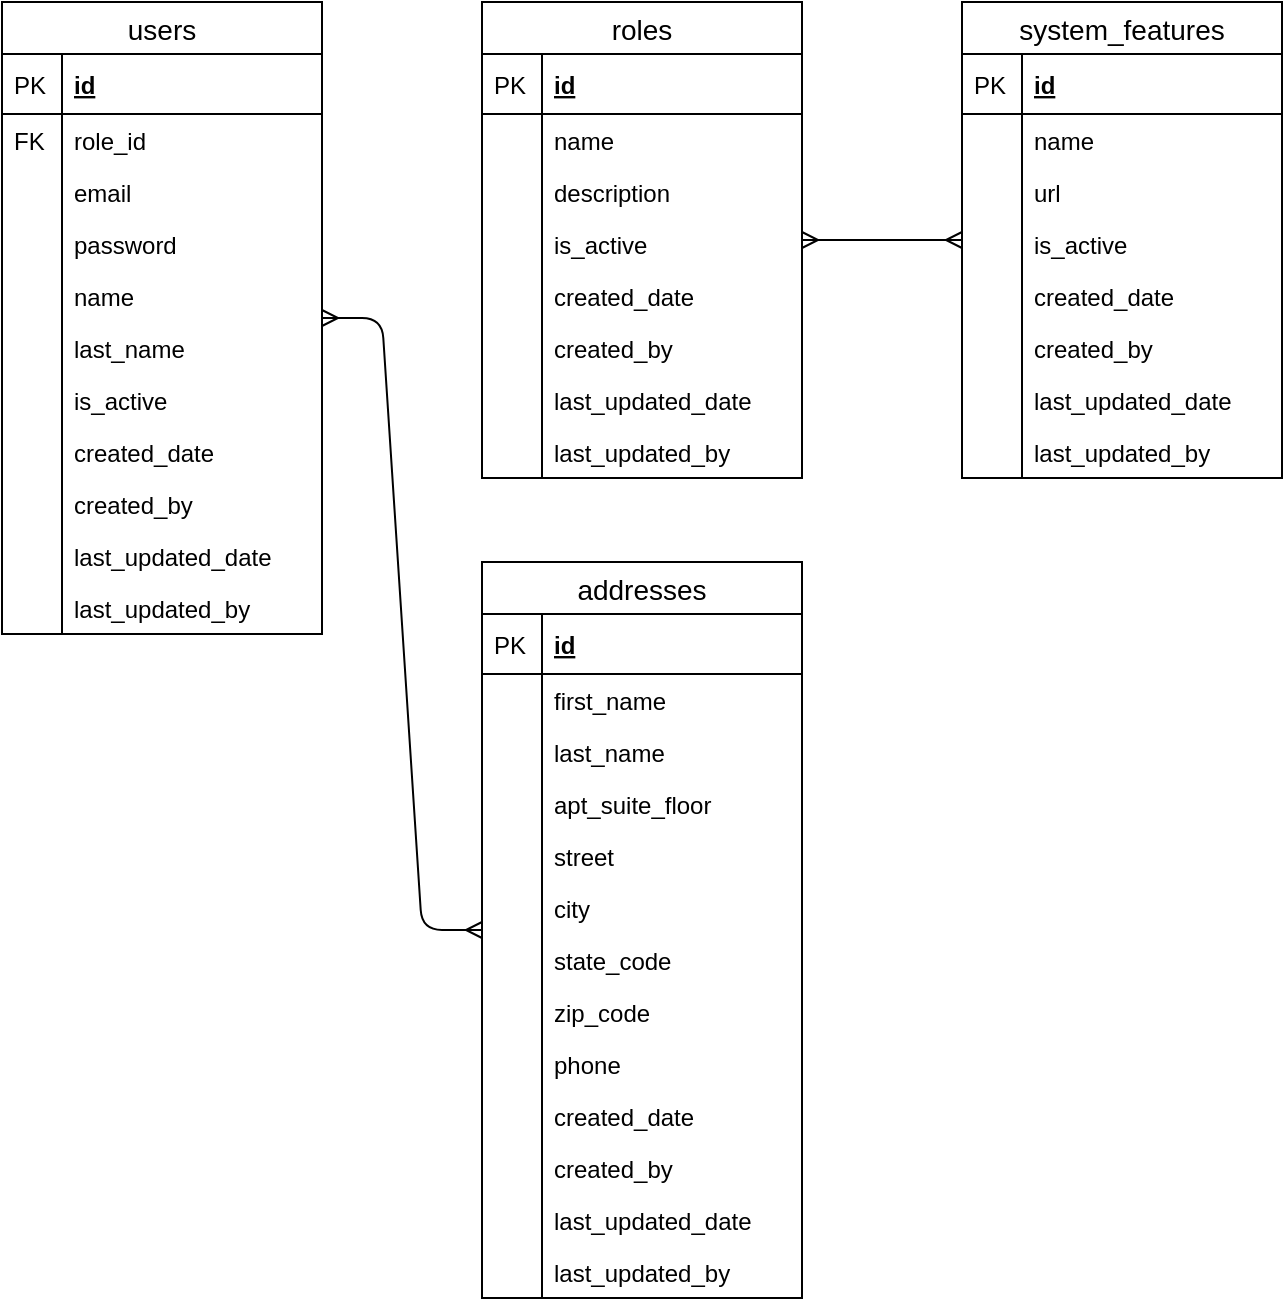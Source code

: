 <mxfile version="13.0.9" type="device" pages="8"><diagram id="JbTYaow8ZVfWGNt8Qk4p" name="User Management"><mxGraphModel dx="1422" dy="762" grid="1" gridSize="10" guides="1" tooltips="1" connect="1" arrows="1" fold="1" page="1" pageScale="1" pageWidth="850" pageHeight="1100" background="none" math="0" shadow="0"><root><mxCell id="0"/><mxCell id="1" parent="0"/><mxCell id="zJ2Qe5lL_88rwp5q-t7o-7" value="users" style="swimlane;fontStyle=0;childLayout=stackLayout;horizontal=1;startSize=26;horizontalStack=0;resizeParent=1;resizeParentMax=0;resizeLast=0;collapsible=1;marginBottom=0;align=center;fontSize=14;fillColor=#FFFFFF;" parent="1" vertex="1"><mxGeometry x="80" y="40" width="160" height="316" as="geometry"><mxRectangle x="300" y="360" width="60" height="26" as="alternateBounds"/></mxGeometry></mxCell><mxCell id="zJ2Qe5lL_88rwp5q-t7o-8" value="id" style="shape=partialRectangle;top=0;left=0;right=0;bottom=1;align=left;verticalAlign=middle;fillColor=none;spacingLeft=34;spacingRight=4;overflow=hidden;rotatable=0;points=[[0,0.5],[1,0.5]];portConstraint=eastwest;dropTarget=0;fontStyle=5;fontSize=12;" parent="zJ2Qe5lL_88rwp5q-t7o-7" vertex="1"><mxGeometry y="26" width="160" height="30" as="geometry"/></mxCell><mxCell id="zJ2Qe5lL_88rwp5q-t7o-9" value="PK" style="shape=partialRectangle;top=0;left=0;bottom=0;fillColor=none;align=left;verticalAlign=middle;spacingLeft=4;spacingRight=4;overflow=hidden;rotatable=0;points=[];portConstraint=eastwest;part=1;fontSize=12;" parent="zJ2Qe5lL_88rwp5q-t7o-8" vertex="1" connectable="0"><mxGeometry width="30" height="30" as="geometry"/></mxCell><mxCell id="zJ2Qe5lL_88rwp5q-t7o-36" value="role_id" style="shape=partialRectangle;top=0;left=0;right=0;bottom=0;align=left;verticalAlign=top;fillColor=none;spacingLeft=34;spacingRight=4;overflow=hidden;rotatable=0;points=[[0,0.5],[1,0.5]];portConstraint=eastwest;dropTarget=0;fontSize=12;" parent="zJ2Qe5lL_88rwp5q-t7o-7" vertex="1"><mxGeometry y="56" width="160" height="26" as="geometry"/></mxCell><mxCell id="zJ2Qe5lL_88rwp5q-t7o-37" value="FK" style="shape=partialRectangle;top=0;left=0;bottom=0;fillColor=none;align=left;verticalAlign=top;spacingLeft=4;spacingRight=4;overflow=hidden;rotatable=0;points=[];portConstraint=eastwest;part=1;fontSize=12;" parent="zJ2Qe5lL_88rwp5q-t7o-36" vertex="1" connectable="0"><mxGeometry width="30" height="26" as="geometry"/></mxCell><mxCell id="zJ2Qe5lL_88rwp5q-t7o-10" value="email" style="shape=partialRectangle;top=0;left=0;right=0;bottom=0;align=left;verticalAlign=top;fillColor=none;spacingLeft=34;spacingRight=4;overflow=hidden;rotatable=0;points=[[0,0.5],[1,0.5]];portConstraint=eastwest;dropTarget=0;fontSize=12;" parent="zJ2Qe5lL_88rwp5q-t7o-7" vertex="1"><mxGeometry y="82" width="160" height="26" as="geometry"/></mxCell><mxCell id="zJ2Qe5lL_88rwp5q-t7o-11" value="" style="shape=partialRectangle;top=0;left=0;bottom=0;fillColor=none;align=left;verticalAlign=top;spacingLeft=4;spacingRight=4;overflow=hidden;rotatable=0;points=[];portConstraint=eastwest;part=1;fontSize=12;" parent="zJ2Qe5lL_88rwp5q-t7o-10" vertex="1" connectable="0"><mxGeometry width="30" height="26" as="geometry"/></mxCell><mxCell id="zJ2Qe5lL_88rwp5q-t7o-12" value="password" style="shape=partialRectangle;top=0;left=0;right=0;bottom=0;align=left;verticalAlign=top;fillColor=none;spacingLeft=34;spacingRight=4;overflow=hidden;rotatable=0;points=[[0,0.5],[1,0.5]];portConstraint=eastwest;dropTarget=0;fontSize=12;" parent="zJ2Qe5lL_88rwp5q-t7o-7" vertex="1"><mxGeometry y="108" width="160" height="26" as="geometry"/></mxCell><mxCell id="zJ2Qe5lL_88rwp5q-t7o-13" value="" style="shape=partialRectangle;top=0;left=0;bottom=0;fillColor=none;align=left;verticalAlign=top;spacingLeft=4;spacingRight=4;overflow=hidden;rotatable=0;points=[];portConstraint=eastwest;part=1;fontSize=12;" parent="zJ2Qe5lL_88rwp5q-t7o-12" vertex="1" connectable="0"><mxGeometry width="30" height="26" as="geometry"/></mxCell><mxCell id="zJ2Qe5lL_88rwp5q-t7o-14" value="name" style="shape=partialRectangle;top=0;left=0;right=0;bottom=0;align=left;verticalAlign=top;fillColor=none;spacingLeft=34;spacingRight=4;overflow=hidden;rotatable=0;points=[[0,0.5],[1,0.5]];portConstraint=eastwest;dropTarget=0;fontSize=12;" parent="zJ2Qe5lL_88rwp5q-t7o-7" vertex="1"><mxGeometry y="134" width="160" height="26" as="geometry"/></mxCell><mxCell id="zJ2Qe5lL_88rwp5q-t7o-15" value="" style="shape=partialRectangle;top=0;left=0;bottom=0;fillColor=none;align=left;verticalAlign=top;spacingLeft=4;spacingRight=4;overflow=hidden;rotatable=0;points=[];portConstraint=eastwest;part=1;fontSize=12;" parent="zJ2Qe5lL_88rwp5q-t7o-14" vertex="1" connectable="0"><mxGeometry width="30" height="26" as="geometry"/></mxCell><mxCell id="zJ2Qe5lL_88rwp5q-t7o-18" value="last_name" style="shape=partialRectangle;top=0;left=0;right=0;bottom=0;align=left;verticalAlign=top;fillColor=none;spacingLeft=34;spacingRight=4;overflow=hidden;rotatable=0;points=[[0,0.5],[1,0.5]];portConstraint=eastwest;dropTarget=0;fontSize=12;" parent="zJ2Qe5lL_88rwp5q-t7o-7" vertex="1"><mxGeometry y="160" width="160" height="26" as="geometry"/></mxCell><mxCell id="zJ2Qe5lL_88rwp5q-t7o-19" value="" style="shape=partialRectangle;top=0;left=0;bottom=0;fillColor=none;align=left;verticalAlign=top;spacingLeft=4;spacingRight=4;overflow=hidden;rotatable=0;points=[];portConstraint=eastwest;part=1;fontSize=12;" parent="zJ2Qe5lL_88rwp5q-t7o-18" vertex="1" connectable="0"><mxGeometry width="30" height="26" as="geometry"/></mxCell><mxCell id="zJ2Qe5lL_88rwp5q-t7o-22" value="is_active" style="shape=partialRectangle;top=0;left=0;right=0;bottom=0;align=left;verticalAlign=top;fillColor=none;spacingLeft=34;spacingRight=4;overflow=hidden;rotatable=0;points=[[0,0.5],[1,0.5]];portConstraint=eastwest;dropTarget=0;fontSize=12;" parent="zJ2Qe5lL_88rwp5q-t7o-7" vertex="1"><mxGeometry y="186" width="160" height="26" as="geometry"/></mxCell><mxCell id="zJ2Qe5lL_88rwp5q-t7o-23" value="" style="shape=partialRectangle;top=0;left=0;bottom=0;fillColor=none;align=left;verticalAlign=top;spacingLeft=4;spacingRight=4;overflow=hidden;rotatable=0;points=[];portConstraint=eastwest;part=1;fontSize=12;" parent="zJ2Qe5lL_88rwp5q-t7o-22" vertex="1" connectable="0"><mxGeometry width="30" height="26" as="geometry"/></mxCell><mxCell id="zJ2Qe5lL_88rwp5q-t7o-24" value="created_date" style="shape=partialRectangle;top=0;left=0;right=0;bottom=0;align=left;verticalAlign=top;fillColor=none;spacingLeft=34;spacingRight=4;overflow=hidden;rotatable=0;points=[[0,0.5],[1,0.5]];portConstraint=eastwest;dropTarget=0;fontSize=12;" parent="zJ2Qe5lL_88rwp5q-t7o-7" vertex="1"><mxGeometry y="212" width="160" height="26" as="geometry"/></mxCell><mxCell id="zJ2Qe5lL_88rwp5q-t7o-25" value="" style="shape=partialRectangle;top=0;left=0;bottom=0;fillColor=none;align=left;verticalAlign=top;spacingLeft=4;spacingRight=4;overflow=hidden;rotatable=0;points=[];portConstraint=eastwest;part=1;fontSize=12;" parent="zJ2Qe5lL_88rwp5q-t7o-24" vertex="1" connectable="0"><mxGeometry width="30" height="26" as="geometry"/></mxCell><mxCell id="zJ2Qe5lL_88rwp5q-t7o-26" value="created_by" style="shape=partialRectangle;top=0;left=0;right=0;bottom=0;align=left;verticalAlign=top;fillColor=none;spacingLeft=34;spacingRight=4;overflow=hidden;rotatable=0;points=[[0,0.5],[1,0.5]];portConstraint=eastwest;dropTarget=0;fontSize=12;" parent="zJ2Qe5lL_88rwp5q-t7o-7" vertex="1"><mxGeometry y="238" width="160" height="26" as="geometry"/></mxCell><mxCell id="zJ2Qe5lL_88rwp5q-t7o-27" value="" style="shape=partialRectangle;top=0;left=0;bottom=0;fillColor=none;align=left;verticalAlign=top;spacingLeft=4;spacingRight=4;overflow=hidden;rotatable=0;points=[];portConstraint=eastwest;part=1;fontSize=12;" parent="zJ2Qe5lL_88rwp5q-t7o-26" vertex="1" connectable="0"><mxGeometry width="30" height="26" as="geometry"/></mxCell><mxCell id="zJ2Qe5lL_88rwp5q-t7o-28" value="last_updated_date" style="shape=partialRectangle;top=0;left=0;right=0;bottom=0;align=left;verticalAlign=top;fillColor=none;spacingLeft=34;spacingRight=4;overflow=hidden;rotatable=0;points=[[0,0.5],[1,0.5]];portConstraint=eastwest;dropTarget=0;fontSize=12;" parent="zJ2Qe5lL_88rwp5q-t7o-7" vertex="1"><mxGeometry y="264" width="160" height="26" as="geometry"/></mxCell><mxCell id="zJ2Qe5lL_88rwp5q-t7o-29" value="" style="shape=partialRectangle;top=0;left=0;bottom=0;fillColor=none;align=left;verticalAlign=top;spacingLeft=4;spacingRight=4;overflow=hidden;rotatable=0;points=[];portConstraint=eastwest;part=1;fontSize=12;" parent="zJ2Qe5lL_88rwp5q-t7o-28" vertex="1" connectable="0"><mxGeometry width="30" height="26" as="geometry"/></mxCell><mxCell id="zJ2Qe5lL_88rwp5q-t7o-30" value="last_updated_by" style="shape=partialRectangle;top=0;left=0;right=0;bottom=0;align=left;verticalAlign=top;fillColor=none;spacingLeft=34;spacingRight=4;overflow=hidden;rotatable=0;points=[[0,0.5],[1,0.5]];portConstraint=eastwest;dropTarget=0;fontSize=12;" parent="zJ2Qe5lL_88rwp5q-t7o-7" vertex="1"><mxGeometry y="290" width="160" height="26" as="geometry"/></mxCell><mxCell id="zJ2Qe5lL_88rwp5q-t7o-31" value="" style="shape=partialRectangle;top=0;left=0;bottom=0;fillColor=none;align=left;verticalAlign=top;spacingLeft=4;spacingRight=4;overflow=hidden;rotatable=0;points=[];portConstraint=eastwest;part=1;fontSize=12;" parent="zJ2Qe5lL_88rwp5q-t7o-30" vertex="1" connectable="0"><mxGeometry width="30" height="26" as="geometry"/></mxCell><mxCell id="zJ2Qe5lL_88rwp5q-t7o-38" value="roles" style="swimlane;fontStyle=0;childLayout=stackLayout;horizontal=1;startSize=26;horizontalStack=0;resizeParent=1;resizeParentMax=0;resizeLast=0;collapsible=1;marginBottom=0;align=center;fontSize=14;fillColor=#FFFFFF;" parent="1" vertex="1"><mxGeometry x="320" y="40" width="160" height="238" as="geometry"/></mxCell><mxCell id="zJ2Qe5lL_88rwp5q-t7o-39" value="id" style="shape=partialRectangle;top=0;left=0;right=0;bottom=1;align=left;verticalAlign=middle;fillColor=none;spacingLeft=34;spacingRight=4;overflow=hidden;rotatable=0;points=[[0,0.5],[1,0.5]];portConstraint=eastwest;dropTarget=0;fontStyle=5;fontSize=12;" parent="zJ2Qe5lL_88rwp5q-t7o-38" vertex="1"><mxGeometry y="26" width="160" height="30" as="geometry"/></mxCell><mxCell id="zJ2Qe5lL_88rwp5q-t7o-40" value="PK" style="shape=partialRectangle;top=0;left=0;bottom=0;fillColor=none;align=left;verticalAlign=middle;spacingLeft=4;spacingRight=4;overflow=hidden;rotatable=0;points=[];portConstraint=eastwest;part=1;fontSize=12;" parent="zJ2Qe5lL_88rwp5q-t7o-39" vertex="1" connectable="0"><mxGeometry width="30" height="30" as="geometry"/></mxCell><mxCell id="zJ2Qe5lL_88rwp5q-t7o-41" value="name" style="shape=partialRectangle;top=0;left=0;right=0;bottom=0;align=left;verticalAlign=top;fillColor=none;spacingLeft=34;spacingRight=4;overflow=hidden;rotatable=0;points=[[0,0.5],[1,0.5]];portConstraint=eastwest;dropTarget=0;fontSize=12;" parent="zJ2Qe5lL_88rwp5q-t7o-38" vertex="1"><mxGeometry y="56" width="160" height="26" as="geometry"/></mxCell><mxCell id="zJ2Qe5lL_88rwp5q-t7o-42" value="" style="shape=partialRectangle;top=0;left=0;bottom=0;fillColor=none;align=left;verticalAlign=top;spacingLeft=4;spacingRight=4;overflow=hidden;rotatable=0;points=[];portConstraint=eastwest;part=1;fontSize=12;" parent="zJ2Qe5lL_88rwp5q-t7o-41" vertex="1" connectable="0"><mxGeometry width="30" height="26" as="geometry"/></mxCell><mxCell id="qhQRml7ObqtZs-5eQ1-G-368" value="description" style="shape=partialRectangle;top=0;left=0;right=0;bottom=0;align=left;verticalAlign=top;fillColor=none;spacingLeft=34;spacingRight=4;overflow=hidden;rotatable=0;points=[[0,0.5],[1,0.5]];portConstraint=eastwest;dropTarget=0;fontSize=12;" parent="zJ2Qe5lL_88rwp5q-t7o-38" vertex="1"><mxGeometry y="82" width="160" height="26" as="geometry"/></mxCell><mxCell id="qhQRml7ObqtZs-5eQ1-G-369" value="" style="shape=partialRectangle;top=0;left=0;bottom=0;fillColor=none;align=left;verticalAlign=top;spacingLeft=4;spacingRight=4;overflow=hidden;rotatable=0;points=[];portConstraint=eastwest;part=1;fontSize=12;" parent="qhQRml7ObqtZs-5eQ1-G-368" vertex="1" connectable="0"><mxGeometry width="30" height="26" as="geometry"/></mxCell><mxCell id="zJ2Qe5lL_88rwp5q-t7o-43" value="is_active" style="shape=partialRectangle;top=0;left=0;right=0;bottom=0;align=left;verticalAlign=top;fillColor=none;spacingLeft=34;spacingRight=4;overflow=hidden;rotatable=0;points=[[0,0.5],[1,0.5]];portConstraint=eastwest;dropTarget=0;fontSize=12;" parent="zJ2Qe5lL_88rwp5q-t7o-38" vertex="1"><mxGeometry y="108" width="160" height="26" as="geometry"/></mxCell><mxCell id="zJ2Qe5lL_88rwp5q-t7o-44" value="" style="shape=partialRectangle;top=0;left=0;bottom=0;fillColor=none;align=left;verticalAlign=top;spacingLeft=4;spacingRight=4;overflow=hidden;rotatable=0;points=[];portConstraint=eastwest;part=1;fontSize=12;" parent="zJ2Qe5lL_88rwp5q-t7o-43" vertex="1" connectable="0"><mxGeometry width="30" height="26" as="geometry"/></mxCell><mxCell id="zJ2Qe5lL_88rwp5q-t7o-55" value="created_date" style="shape=partialRectangle;top=0;left=0;right=0;bottom=0;align=left;verticalAlign=top;fillColor=none;spacingLeft=34;spacingRight=4;overflow=hidden;rotatable=0;points=[[0,0.5],[1,0.5]];portConstraint=eastwest;dropTarget=0;fontSize=12;" parent="zJ2Qe5lL_88rwp5q-t7o-38" vertex="1"><mxGeometry y="134" width="160" height="26" as="geometry"/></mxCell><mxCell id="zJ2Qe5lL_88rwp5q-t7o-56" value="" style="shape=partialRectangle;top=0;left=0;bottom=0;fillColor=none;align=left;verticalAlign=top;spacingLeft=4;spacingRight=4;overflow=hidden;rotatable=0;points=[];portConstraint=eastwest;part=1;fontSize=12;" parent="zJ2Qe5lL_88rwp5q-t7o-55" vertex="1" connectable="0"><mxGeometry width="30" height="26" as="geometry"/></mxCell><mxCell id="zJ2Qe5lL_88rwp5q-t7o-57" value="created_by" style="shape=partialRectangle;top=0;left=0;right=0;bottom=0;align=left;verticalAlign=top;fillColor=none;spacingLeft=34;spacingRight=4;overflow=hidden;rotatable=0;points=[[0,0.5],[1,0.5]];portConstraint=eastwest;dropTarget=0;fontSize=12;" parent="zJ2Qe5lL_88rwp5q-t7o-38" vertex="1"><mxGeometry y="160" width="160" height="26" as="geometry"/></mxCell><mxCell id="zJ2Qe5lL_88rwp5q-t7o-58" value="" style="shape=partialRectangle;top=0;left=0;bottom=0;fillColor=none;align=left;verticalAlign=top;spacingLeft=4;spacingRight=4;overflow=hidden;rotatable=0;points=[];portConstraint=eastwest;part=1;fontSize=12;" parent="zJ2Qe5lL_88rwp5q-t7o-57" vertex="1" connectable="0"><mxGeometry width="30" height="26" as="geometry"/></mxCell><mxCell id="zJ2Qe5lL_88rwp5q-t7o-59" value="last_updated_date" style="shape=partialRectangle;top=0;left=0;right=0;bottom=0;align=left;verticalAlign=top;fillColor=none;spacingLeft=34;spacingRight=4;overflow=hidden;rotatable=0;points=[[0,0.5],[1,0.5]];portConstraint=eastwest;dropTarget=0;fontSize=12;" parent="zJ2Qe5lL_88rwp5q-t7o-38" vertex="1"><mxGeometry y="186" width="160" height="26" as="geometry"/></mxCell><mxCell id="zJ2Qe5lL_88rwp5q-t7o-60" value="" style="shape=partialRectangle;top=0;left=0;bottom=0;fillColor=none;align=left;verticalAlign=top;spacingLeft=4;spacingRight=4;overflow=hidden;rotatable=0;points=[];portConstraint=eastwest;part=1;fontSize=12;" parent="zJ2Qe5lL_88rwp5q-t7o-59" vertex="1" connectable="0"><mxGeometry width="30" height="26" as="geometry"/></mxCell><mxCell id="zJ2Qe5lL_88rwp5q-t7o-61" value="last_updated_by" style="shape=partialRectangle;top=0;left=0;right=0;bottom=0;align=left;verticalAlign=top;fillColor=none;spacingLeft=34;spacingRight=4;overflow=hidden;rotatable=0;points=[[0,0.5],[1,0.5]];portConstraint=eastwest;dropTarget=0;fontSize=12;" parent="zJ2Qe5lL_88rwp5q-t7o-38" vertex="1"><mxGeometry y="212" width="160" height="26" as="geometry"/></mxCell><mxCell id="zJ2Qe5lL_88rwp5q-t7o-62" value="" style="shape=partialRectangle;top=0;left=0;bottom=0;fillColor=none;align=left;verticalAlign=top;spacingLeft=4;spacingRight=4;overflow=hidden;rotatable=0;points=[];portConstraint=eastwest;part=1;fontSize=12;" parent="zJ2Qe5lL_88rwp5q-t7o-61" vertex="1" connectable="0"><mxGeometry width="30" height="26" as="geometry"/></mxCell><mxCell id="TVYb3hDgBn1Cm4eO01bh-18" value="" style="edgeStyle=entityRelationEdgeStyle;fontSize=12;html=1;endArrow=ERmany;startArrow=ERmany;" parent="1" source="zJ2Qe5lL_88rwp5q-t7o-38" target="qhQRml7ObqtZs-5eQ1-G-1" edge="1"><mxGeometry width="100" height="100" relative="1" as="geometry"><mxPoint x="670" y="410" as="sourcePoint"/><mxPoint x="770" y="310" as="targetPoint"/></mxGeometry></mxCell><mxCell id="KTdithviSTvaUe5CioRl-1" value="addresses" style="swimlane;fontStyle=0;childLayout=stackLayout;horizontal=1;startSize=26;horizontalStack=0;resizeParent=1;resizeParentMax=0;resizeLast=0;collapsible=1;marginBottom=0;align=center;fontSize=14;fillColor=#FFFFFF;" parent="1" vertex="1"><mxGeometry x="320" y="320" width="160" height="368" as="geometry"><mxRectangle x="300" y="360" width="60" height="26" as="alternateBounds"/></mxGeometry></mxCell><mxCell id="KTdithviSTvaUe5CioRl-2" value="id" style="shape=partialRectangle;top=0;left=0;right=0;bottom=1;align=left;verticalAlign=middle;fillColor=none;spacingLeft=34;spacingRight=4;overflow=hidden;rotatable=0;points=[[0,0.5],[1,0.5]];portConstraint=eastwest;dropTarget=0;fontStyle=5;fontSize=12;" parent="KTdithviSTvaUe5CioRl-1" vertex="1"><mxGeometry y="26" width="160" height="30" as="geometry"/></mxCell><mxCell id="KTdithviSTvaUe5CioRl-3" value="PK" style="shape=partialRectangle;top=0;left=0;bottom=0;fillColor=none;align=left;verticalAlign=middle;spacingLeft=4;spacingRight=4;overflow=hidden;rotatable=0;points=[];portConstraint=eastwest;part=1;fontSize=12;" parent="KTdithviSTvaUe5CioRl-2" vertex="1" connectable="0"><mxGeometry width="30" height="30" as="geometry"/></mxCell><mxCell id="KTdithviSTvaUe5CioRl-6" value="first_name" style="shape=partialRectangle;top=0;left=0;right=0;bottom=0;align=left;verticalAlign=top;fillColor=none;spacingLeft=34;spacingRight=4;overflow=hidden;rotatable=0;points=[[0,0.5],[1,0.5]];portConstraint=eastwest;dropTarget=0;fontSize=12;" parent="KTdithviSTvaUe5CioRl-1" vertex="1"><mxGeometry y="56" width="160" height="26" as="geometry"/></mxCell><mxCell id="KTdithviSTvaUe5CioRl-7" value="" style="shape=partialRectangle;top=0;left=0;bottom=0;fillColor=none;align=left;verticalAlign=top;spacingLeft=4;spacingRight=4;overflow=hidden;rotatable=0;points=[];portConstraint=eastwest;part=1;fontSize=12;" parent="KTdithviSTvaUe5CioRl-6" vertex="1" connectable="0"><mxGeometry width="30" height="26" as="geometry"/></mxCell><mxCell id="KTdithviSTvaUe5CioRl-8" value="last_name" style="shape=partialRectangle;top=0;left=0;right=0;bottom=0;align=left;verticalAlign=top;fillColor=none;spacingLeft=34;spacingRight=4;overflow=hidden;rotatable=0;points=[[0,0.5],[1,0.5]];portConstraint=eastwest;dropTarget=0;fontSize=12;" parent="KTdithviSTvaUe5CioRl-1" vertex="1"><mxGeometry y="82" width="160" height="26" as="geometry"/></mxCell><mxCell id="KTdithviSTvaUe5CioRl-9" value="" style="shape=partialRectangle;top=0;left=0;bottom=0;fillColor=none;align=left;verticalAlign=top;spacingLeft=4;spacingRight=4;overflow=hidden;rotatable=0;points=[];portConstraint=eastwest;part=1;fontSize=12;" parent="KTdithviSTvaUe5CioRl-8" vertex="1" connectable="0"><mxGeometry width="30" height="26" as="geometry"/></mxCell><mxCell id="KTdithviSTvaUe5CioRl-12" value="apt_suite_floor" style="shape=partialRectangle;top=0;left=0;right=0;bottom=0;align=left;verticalAlign=top;fillColor=none;spacingLeft=34;spacingRight=4;overflow=hidden;rotatable=0;points=[[0,0.5],[1,0.5]];portConstraint=eastwest;dropTarget=0;fontSize=12;" parent="KTdithviSTvaUe5CioRl-1" vertex="1"><mxGeometry y="108" width="160" height="26" as="geometry"/></mxCell><mxCell id="KTdithviSTvaUe5CioRl-13" value="" style="shape=partialRectangle;top=0;left=0;bottom=0;fillColor=none;align=left;verticalAlign=top;spacingLeft=4;spacingRight=4;overflow=hidden;rotatable=0;points=[];portConstraint=eastwest;part=1;fontSize=12;" parent="KTdithviSTvaUe5CioRl-12" vertex="1" connectable="0"><mxGeometry width="30" height="26" as="geometry"/></mxCell><mxCell id="KTdithviSTvaUe5CioRl-10" value="street" style="shape=partialRectangle;top=0;left=0;right=0;bottom=0;align=left;verticalAlign=top;fillColor=none;spacingLeft=34;spacingRight=4;overflow=hidden;rotatable=0;points=[[0,0.5],[1,0.5]];portConstraint=eastwest;dropTarget=0;fontSize=12;" parent="KTdithviSTvaUe5CioRl-1" vertex="1"><mxGeometry y="134" width="160" height="26" as="geometry"/></mxCell><mxCell id="KTdithviSTvaUe5CioRl-11" value="" style="shape=partialRectangle;top=0;left=0;bottom=0;fillColor=none;align=left;verticalAlign=top;spacingLeft=4;spacingRight=4;overflow=hidden;rotatable=0;points=[];portConstraint=eastwest;part=1;fontSize=12;" parent="KTdithviSTvaUe5CioRl-10" vertex="1" connectable="0"><mxGeometry width="30" height="26" as="geometry"/></mxCell><mxCell id="KTdithviSTvaUe5CioRl-14" value="city" style="shape=partialRectangle;top=0;left=0;right=0;bottom=0;align=left;verticalAlign=top;fillColor=none;spacingLeft=34;spacingRight=4;overflow=hidden;rotatable=0;points=[[0,0.5],[1,0.5]];portConstraint=eastwest;dropTarget=0;fontSize=12;" parent="KTdithviSTvaUe5CioRl-1" vertex="1"><mxGeometry y="160" width="160" height="26" as="geometry"/></mxCell><mxCell id="KTdithviSTvaUe5CioRl-15" value="" style="shape=partialRectangle;top=0;left=0;bottom=0;fillColor=none;align=left;verticalAlign=top;spacingLeft=4;spacingRight=4;overflow=hidden;rotatable=0;points=[];portConstraint=eastwest;part=1;fontSize=12;" parent="KTdithviSTvaUe5CioRl-14" vertex="1" connectable="0"><mxGeometry width="30" height="26" as="geometry"/></mxCell><mxCell id="KTdithviSTvaUe5CioRl-26" value="state_code" style="shape=partialRectangle;top=0;left=0;right=0;bottom=0;align=left;verticalAlign=top;fillColor=none;spacingLeft=34;spacingRight=4;overflow=hidden;rotatable=0;points=[[0,0.5],[1,0.5]];portConstraint=eastwest;dropTarget=0;fontSize=12;" parent="KTdithviSTvaUe5CioRl-1" vertex="1"><mxGeometry y="186" width="160" height="26" as="geometry"/></mxCell><mxCell id="KTdithviSTvaUe5CioRl-27" value="" style="shape=partialRectangle;top=0;left=0;bottom=0;fillColor=none;align=left;verticalAlign=top;spacingLeft=4;spacingRight=4;overflow=hidden;rotatable=0;points=[];portConstraint=eastwest;part=1;fontSize=12;" parent="KTdithviSTvaUe5CioRl-26" vertex="1" connectable="0"><mxGeometry width="30" height="26" as="geometry"/></mxCell><mxCell id="KTdithviSTvaUe5CioRl-16" value="zip_code" style="shape=partialRectangle;top=0;left=0;right=0;bottom=0;align=left;verticalAlign=top;fillColor=none;spacingLeft=34;spacingRight=4;overflow=hidden;rotatable=0;points=[[0,0.5],[1,0.5]];portConstraint=eastwest;dropTarget=0;fontSize=12;" parent="KTdithviSTvaUe5CioRl-1" vertex="1"><mxGeometry y="212" width="160" height="26" as="geometry"/></mxCell><mxCell id="KTdithviSTvaUe5CioRl-17" value="" style="shape=partialRectangle;top=0;left=0;bottom=0;fillColor=none;align=left;verticalAlign=top;spacingLeft=4;spacingRight=4;overflow=hidden;rotatable=0;points=[];portConstraint=eastwest;part=1;fontSize=12;" parent="KTdithviSTvaUe5CioRl-16" vertex="1" connectable="0"><mxGeometry width="30" height="26" as="geometry"/></mxCell><mxCell id="KTdithviSTvaUe5CioRl-28" value="phone" style="shape=partialRectangle;top=0;left=0;right=0;bottom=0;align=left;verticalAlign=top;fillColor=none;spacingLeft=34;spacingRight=4;overflow=hidden;rotatable=0;points=[[0,0.5],[1,0.5]];portConstraint=eastwest;dropTarget=0;fontSize=12;" parent="KTdithviSTvaUe5CioRl-1" vertex="1"><mxGeometry y="238" width="160" height="26" as="geometry"/></mxCell><mxCell id="KTdithviSTvaUe5CioRl-29" value="" style="shape=partialRectangle;top=0;left=0;bottom=0;fillColor=none;align=left;verticalAlign=top;spacingLeft=4;spacingRight=4;overflow=hidden;rotatable=0;points=[];portConstraint=eastwest;part=1;fontSize=12;" parent="KTdithviSTvaUe5CioRl-28" vertex="1" connectable="0"><mxGeometry width="30" height="26" as="geometry"/></mxCell><mxCell id="KTdithviSTvaUe5CioRl-18" value="created_date" style="shape=partialRectangle;top=0;left=0;right=0;bottom=0;align=left;verticalAlign=top;fillColor=none;spacingLeft=34;spacingRight=4;overflow=hidden;rotatable=0;points=[[0,0.5],[1,0.5]];portConstraint=eastwest;dropTarget=0;fontSize=12;" parent="KTdithviSTvaUe5CioRl-1" vertex="1"><mxGeometry y="264" width="160" height="26" as="geometry"/></mxCell><mxCell id="KTdithviSTvaUe5CioRl-19" value="" style="shape=partialRectangle;top=0;left=0;bottom=0;fillColor=none;align=left;verticalAlign=top;spacingLeft=4;spacingRight=4;overflow=hidden;rotatable=0;points=[];portConstraint=eastwest;part=1;fontSize=12;" parent="KTdithviSTvaUe5CioRl-18" vertex="1" connectable="0"><mxGeometry width="30" height="26" as="geometry"/></mxCell><mxCell id="KTdithviSTvaUe5CioRl-20" value="created_by" style="shape=partialRectangle;top=0;left=0;right=0;bottom=0;align=left;verticalAlign=top;fillColor=none;spacingLeft=34;spacingRight=4;overflow=hidden;rotatable=0;points=[[0,0.5],[1,0.5]];portConstraint=eastwest;dropTarget=0;fontSize=12;" parent="KTdithviSTvaUe5CioRl-1" vertex="1"><mxGeometry y="290" width="160" height="26" as="geometry"/></mxCell><mxCell id="KTdithviSTvaUe5CioRl-21" value="" style="shape=partialRectangle;top=0;left=0;bottom=0;fillColor=none;align=left;verticalAlign=top;spacingLeft=4;spacingRight=4;overflow=hidden;rotatable=0;points=[];portConstraint=eastwest;part=1;fontSize=12;" parent="KTdithviSTvaUe5CioRl-20" vertex="1" connectable="0"><mxGeometry width="30" height="26" as="geometry"/></mxCell><mxCell id="KTdithviSTvaUe5CioRl-22" value="last_updated_date" style="shape=partialRectangle;top=0;left=0;right=0;bottom=0;align=left;verticalAlign=top;fillColor=none;spacingLeft=34;spacingRight=4;overflow=hidden;rotatable=0;points=[[0,0.5],[1,0.5]];portConstraint=eastwest;dropTarget=0;fontSize=12;" parent="KTdithviSTvaUe5CioRl-1" vertex="1"><mxGeometry y="316" width="160" height="26" as="geometry"/></mxCell><mxCell id="KTdithviSTvaUe5CioRl-23" value="" style="shape=partialRectangle;top=0;left=0;bottom=0;fillColor=none;align=left;verticalAlign=top;spacingLeft=4;spacingRight=4;overflow=hidden;rotatable=0;points=[];portConstraint=eastwest;part=1;fontSize=12;" parent="KTdithviSTvaUe5CioRl-22" vertex="1" connectable="0"><mxGeometry width="30" height="26" as="geometry"/></mxCell><mxCell id="KTdithviSTvaUe5CioRl-24" value="last_updated_by" style="shape=partialRectangle;top=0;left=0;right=0;bottom=0;align=left;verticalAlign=top;fillColor=none;spacingLeft=34;spacingRight=4;overflow=hidden;rotatable=0;points=[[0,0.5],[1,0.5]];portConstraint=eastwest;dropTarget=0;fontSize=12;" parent="KTdithviSTvaUe5CioRl-1" vertex="1"><mxGeometry y="342" width="160" height="26" as="geometry"/></mxCell><mxCell id="KTdithviSTvaUe5CioRl-25" value="" style="shape=partialRectangle;top=0;left=0;bottom=0;fillColor=none;align=left;verticalAlign=top;spacingLeft=4;spacingRight=4;overflow=hidden;rotatable=0;points=[];portConstraint=eastwest;part=1;fontSize=12;" parent="KTdithviSTvaUe5CioRl-24" vertex="1" connectable="0"><mxGeometry width="30" height="26" as="geometry"/></mxCell><mxCell id="KTdithviSTvaUe5CioRl-30" value="" style="edgeStyle=entityRelationEdgeStyle;fontSize=12;html=1;endArrow=ERmany;startArrow=ERmany;" parent="1" source="zJ2Qe5lL_88rwp5q-t7o-7" target="KTdithviSTvaUe5CioRl-1" edge="1"><mxGeometry width="100" height="100" relative="1" as="geometry"><mxPoint x="300" y="360" as="sourcePoint"/><mxPoint x="400" y="260" as="targetPoint"/></mxGeometry></mxCell><mxCell id="qhQRml7ObqtZs-5eQ1-G-1" value="system_features" style="swimlane;fontStyle=0;childLayout=stackLayout;horizontal=1;startSize=26;horizontalStack=0;resizeParent=1;resizeParentMax=0;resizeLast=0;collapsible=1;marginBottom=0;align=center;fontSize=14;fillColor=#FFFFFF;" parent="1" vertex="1"><mxGeometry x="560" y="40" width="160" height="238" as="geometry"/></mxCell><mxCell id="qhQRml7ObqtZs-5eQ1-G-2" value="id" style="shape=partialRectangle;top=0;left=0;right=0;bottom=1;align=left;verticalAlign=middle;fillColor=none;spacingLeft=34;spacingRight=4;overflow=hidden;rotatable=0;points=[[0,0.5],[1,0.5]];portConstraint=eastwest;dropTarget=0;fontStyle=5;fontSize=12;" parent="qhQRml7ObqtZs-5eQ1-G-1" vertex="1"><mxGeometry y="26" width="160" height="30" as="geometry"/></mxCell><mxCell id="qhQRml7ObqtZs-5eQ1-G-3" value="PK" style="shape=partialRectangle;top=0;left=0;bottom=0;fillColor=none;align=left;verticalAlign=middle;spacingLeft=4;spacingRight=4;overflow=hidden;rotatable=0;points=[];portConstraint=eastwest;part=1;fontSize=12;" parent="qhQRml7ObqtZs-5eQ1-G-2" vertex="1" connectable="0"><mxGeometry width="30" height="30" as="geometry"/></mxCell><mxCell id="qhQRml7ObqtZs-5eQ1-G-6" value="name" style="shape=partialRectangle;top=0;left=0;right=0;bottom=0;align=left;verticalAlign=top;fillColor=none;spacingLeft=34;spacingRight=4;overflow=hidden;rotatable=0;points=[[0,0.5],[1,0.5]];portConstraint=eastwest;dropTarget=0;fontSize=12;" parent="qhQRml7ObqtZs-5eQ1-G-1" vertex="1"><mxGeometry y="56" width="160" height="26" as="geometry"/></mxCell><mxCell id="qhQRml7ObqtZs-5eQ1-G-7" value="" style="shape=partialRectangle;top=0;left=0;bottom=0;fillColor=none;align=left;verticalAlign=top;spacingLeft=4;spacingRight=4;overflow=hidden;rotatable=0;points=[];portConstraint=eastwest;part=1;fontSize=12;" parent="qhQRml7ObqtZs-5eQ1-G-6" vertex="1" connectable="0"><mxGeometry width="30" height="26" as="geometry"/></mxCell><mxCell id="qhQRml7ObqtZs-5eQ1-G-8" value="url" style="shape=partialRectangle;top=0;left=0;right=0;bottom=0;align=left;verticalAlign=top;fillColor=none;spacingLeft=34;spacingRight=4;overflow=hidden;rotatable=0;points=[[0,0.5],[1,0.5]];portConstraint=eastwest;dropTarget=0;fontSize=12;" parent="qhQRml7ObqtZs-5eQ1-G-1" vertex="1"><mxGeometry y="82" width="160" height="26" as="geometry"/></mxCell><mxCell id="qhQRml7ObqtZs-5eQ1-G-9" value="" style="shape=partialRectangle;top=0;left=0;bottom=0;fillColor=none;align=left;verticalAlign=top;spacingLeft=4;spacingRight=4;overflow=hidden;rotatable=0;points=[];portConstraint=eastwest;part=1;fontSize=12;" parent="qhQRml7ObqtZs-5eQ1-G-8" vertex="1" connectable="0"><mxGeometry width="30" height="26" as="geometry"/></mxCell><mxCell id="qhQRml7ObqtZs-5eQ1-G-10" value="is_active" style="shape=partialRectangle;top=0;left=0;right=0;bottom=0;align=left;verticalAlign=top;fillColor=none;spacingLeft=34;spacingRight=4;overflow=hidden;rotatable=0;points=[[0,0.5],[1,0.5]];portConstraint=eastwest;dropTarget=0;fontSize=12;" parent="qhQRml7ObqtZs-5eQ1-G-1" vertex="1"><mxGeometry y="108" width="160" height="26" as="geometry"/></mxCell><mxCell id="qhQRml7ObqtZs-5eQ1-G-11" value="" style="shape=partialRectangle;top=0;left=0;bottom=0;fillColor=none;align=left;verticalAlign=top;spacingLeft=4;spacingRight=4;overflow=hidden;rotatable=0;points=[];portConstraint=eastwest;part=1;fontSize=12;" parent="qhQRml7ObqtZs-5eQ1-G-10" vertex="1" connectable="0"><mxGeometry width="30" height="26" as="geometry"/></mxCell><mxCell id="qhQRml7ObqtZs-5eQ1-G-18" value="created_date" style="shape=partialRectangle;top=0;left=0;right=0;bottom=0;align=left;verticalAlign=top;fillColor=none;spacingLeft=34;spacingRight=4;overflow=hidden;rotatable=0;points=[[0,0.5],[1,0.5]];portConstraint=eastwest;dropTarget=0;fontSize=12;" parent="qhQRml7ObqtZs-5eQ1-G-1" vertex="1"><mxGeometry y="134" width="160" height="26" as="geometry"/></mxCell><mxCell id="qhQRml7ObqtZs-5eQ1-G-19" value="" style="shape=partialRectangle;top=0;left=0;bottom=0;fillColor=none;align=left;verticalAlign=top;spacingLeft=4;spacingRight=4;overflow=hidden;rotatable=0;points=[];portConstraint=eastwest;part=1;fontSize=12;" parent="qhQRml7ObqtZs-5eQ1-G-18" vertex="1" connectable="0"><mxGeometry width="30" height="26" as="geometry"/></mxCell><mxCell id="qhQRml7ObqtZs-5eQ1-G-20" value="created_by" style="shape=partialRectangle;top=0;left=0;right=0;bottom=0;align=left;verticalAlign=top;fillColor=none;spacingLeft=34;spacingRight=4;overflow=hidden;rotatable=0;points=[[0,0.5],[1,0.5]];portConstraint=eastwest;dropTarget=0;fontSize=12;" parent="qhQRml7ObqtZs-5eQ1-G-1" vertex="1"><mxGeometry y="160" width="160" height="26" as="geometry"/></mxCell><mxCell id="qhQRml7ObqtZs-5eQ1-G-21" value="" style="shape=partialRectangle;top=0;left=0;bottom=0;fillColor=none;align=left;verticalAlign=top;spacingLeft=4;spacingRight=4;overflow=hidden;rotatable=0;points=[];portConstraint=eastwest;part=1;fontSize=12;" parent="qhQRml7ObqtZs-5eQ1-G-20" vertex="1" connectable="0"><mxGeometry width="30" height="26" as="geometry"/></mxCell><mxCell id="qhQRml7ObqtZs-5eQ1-G-22" value="last_updated_date" style="shape=partialRectangle;top=0;left=0;right=0;bottom=0;align=left;verticalAlign=top;fillColor=none;spacingLeft=34;spacingRight=4;overflow=hidden;rotatable=0;points=[[0,0.5],[1,0.5]];portConstraint=eastwest;dropTarget=0;fontSize=12;" parent="qhQRml7ObqtZs-5eQ1-G-1" vertex="1"><mxGeometry y="186" width="160" height="26" as="geometry"/></mxCell><mxCell id="qhQRml7ObqtZs-5eQ1-G-23" value="" style="shape=partialRectangle;top=0;left=0;bottom=0;fillColor=none;align=left;verticalAlign=top;spacingLeft=4;spacingRight=4;overflow=hidden;rotatable=0;points=[];portConstraint=eastwest;part=1;fontSize=12;" parent="qhQRml7ObqtZs-5eQ1-G-22" vertex="1" connectable="0"><mxGeometry width="30" height="26" as="geometry"/></mxCell><mxCell id="qhQRml7ObqtZs-5eQ1-G-24" value="last_updated_by" style="shape=partialRectangle;top=0;left=0;right=0;bottom=0;align=left;verticalAlign=top;fillColor=none;spacingLeft=34;spacingRight=4;overflow=hidden;rotatable=0;points=[[0,0.5],[1,0.5]];portConstraint=eastwest;dropTarget=0;fontSize=12;" parent="qhQRml7ObqtZs-5eQ1-G-1" vertex="1"><mxGeometry y="212" width="160" height="26" as="geometry"/></mxCell><mxCell id="qhQRml7ObqtZs-5eQ1-G-25" value="" style="shape=partialRectangle;top=0;left=0;bottom=0;fillColor=none;align=left;verticalAlign=top;spacingLeft=4;spacingRight=4;overflow=hidden;rotatable=0;points=[];portConstraint=eastwest;part=1;fontSize=12;" parent="qhQRml7ObqtZs-5eQ1-G-24" vertex="1" connectable="0"><mxGeometry width="30" height="26" as="geometry"/></mxCell></root></mxGraphModel></diagram><diagram id="9iFkIPw5vrdQ8SCGZpF6" name="Product Management"><mxGraphModel dx="1422" dy="762" grid="1" gridSize="10" guides="1" tooltips="1" connect="1" arrows="1" fold="1" page="1" pageScale="1" pageWidth="850" pageHeight="1100" math="0" shadow="0"><root><mxCell id="gPFCx-eWmUxFpd4Xbmpa-0"/><mxCell id="gPFCx-eWmUxFpd4Xbmpa-1" parent="gPFCx-eWmUxFpd4Xbmpa-0"/><mxCell id="7NMcVTmB9RI-ycEsOqmT-25" value="meal_plans" style="swimlane;fontStyle=0;childLayout=stackLayout;horizontal=1;startSize=26;horizontalStack=0;resizeParent=1;resizeParentMax=0;resizeLast=0;collapsible=1;marginBottom=0;align=center;fontSize=14;fillColor=#FFFFFF;" parent="gPFCx-eWmUxFpd4Xbmpa-1" vertex="1"><mxGeometry x="320" y="40" width="160" height="212" as="geometry"><mxRectangle x="300" y="360" width="60" height="26" as="alternateBounds"/></mxGeometry></mxCell><mxCell id="7NMcVTmB9RI-ycEsOqmT-26" value="id" style="shape=partialRectangle;top=0;left=0;right=0;bottom=1;align=left;verticalAlign=middle;fillColor=none;spacingLeft=34;spacingRight=4;overflow=hidden;rotatable=0;points=[[0,0.5],[1,0.5]];portConstraint=eastwest;dropTarget=0;fontStyle=5;fontSize=12;" parent="7NMcVTmB9RI-ycEsOqmT-25" vertex="1"><mxGeometry y="26" width="160" height="30" as="geometry"/></mxCell><mxCell id="7NMcVTmB9RI-ycEsOqmT-27" value="PK" style="shape=partialRectangle;top=0;left=0;bottom=0;fillColor=none;align=left;verticalAlign=middle;spacingLeft=4;spacingRight=4;overflow=hidden;rotatable=0;points=[];portConstraint=eastwest;part=1;fontSize=12;" parent="7NMcVTmB9RI-ycEsOqmT-26" vertex="1" connectable="0"><mxGeometry width="30" height="30" as="geometry"/></mxCell><mxCell id="7NMcVTmB9RI-ycEsOqmT-28" value="name" style="shape=partialRectangle;top=0;left=0;right=0;bottom=0;align=left;verticalAlign=top;fillColor=none;spacingLeft=34;spacingRight=4;overflow=hidden;rotatable=0;points=[[0,0.5],[1,0.5]];portConstraint=eastwest;dropTarget=0;fontSize=12;" parent="7NMcVTmB9RI-ycEsOqmT-25" vertex="1"><mxGeometry y="56" width="160" height="26" as="geometry"/></mxCell><mxCell id="7NMcVTmB9RI-ycEsOqmT-29" value="" style="shape=partialRectangle;top=0;left=0;bottom=0;fillColor=none;align=left;verticalAlign=top;spacingLeft=4;spacingRight=4;overflow=hidden;rotatable=0;points=[];portConstraint=eastwest;part=1;fontSize=12;" parent="7NMcVTmB9RI-ycEsOqmT-28" vertex="1" connectable="0"><mxGeometry width="30" height="26" as="geometry"/></mxCell><mxCell id="7NMcVTmB9RI-ycEsOqmT-30" value="description" style="shape=partialRectangle;top=0;left=0;right=0;bottom=0;align=left;verticalAlign=top;fillColor=none;spacingLeft=34;spacingRight=4;overflow=hidden;rotatable=0;points=[[0,0.5],[1,0.5]];portConstraint=eastwest;dropTarget=0;fontSize=12;" parent="7NMcVTmB9RI-ycEsOqmT-25" vertex="1"><mxGeometry y="82" width="160" height="26" as="geometry"/></mxCell><mxCell id="7NMcVTmB9RI-ycEsOqmT-31" value="" style="shape=partialRectangle;top=0;left=0;bottom=0;fillColor=none;align=left;verticalAlign=top;spacingLeft=4;spacingRight=4;overflow=hidden;rotatable=0;points=[];portConstraint=eastwest;part=1;fontSize=12;" parent="7NMcVTmB9RI-ycEsOqmT-30" vertex="1" connectable="0"><mxGeometry width="30" height="26" as="geometry"/></mxCell><mxCell id="7NMcVTmB9RI-ycEsOqmT-34" value="created_date" style="shape=partialRectangle;top=0;left=0;right=0;bottom=0;align=left;verticalAlign=top;fillColor=none;spacingLeft=34;spacingRight=4;overflow=hidden;rotatable=0;points=[[0,0.5],[1,0.5]];portConstraint=eastwest;dropTarget=0;fontSize=12;" parent="7NMcVTmB9RI-ycEsOqmT-25" vertex="1"><mxGeometry y="108" width="160" height="26" as="geometry"/></mxCell><mxCell id="7NMcVTmB9RI-ycEsOqmT-35" value="" style="shape=partialRectangle;top=0;left=0;bottom=0;fillColor=none;align=left;verticalAlign=top;spacingLeft=4;spacingRight=4;overflow=hidden;rotatable=0;points=[];portConstraint=eastwest;part=1;fontSize=12;" parent="7NMcVTmB9RI-ycEsOqmT-34" vertex="1" connectable="0"><mxGeometry width="30" height="26" as="geometry"/></mxCell><mxCell id="7NMcVTmB9RI-ycEsOqmT-36" value="created_by" style="shape=partialRectangle;top=0;left=0;right=0;bottom=0;align=left;verticalAlign=top;fillColor=none;spacingLeft=34;spacingRight=4;overflow=hidden;rotatable=0;points=[[0,0.5],[1,0.5]];portConstraint=eastwest;dropTarget=0;fontSize=12;" parent="7NMcVTmB9RI-ycEsOqmT-25" vertex="1"><mxGeometry y="134" width="160" height="26" as="geometry"/></mxCell><mxCell id="7NMcVTmB9RI-ycEsOqmT-37" value="" style="shape=partialRectangle;top=0;left=0;bottom=0;fillColor=none;align=left;verticalAlign=top;spacingLeft=4;spacingRight=4;overflow=hidden;rotatable=0;points=[];portConstraint=eastwest;part=1;fontSize=12;" parent="7NMcVTmB9RI-ycEsOqmT-36" vertex="1" connectable="0"><mxGeometry width="30" height="26" as="geometry"/></mxCell><mxCell id="7NMcVTmB9RI-ycEsOqmT-38" value="last_updated_date" style="shape=partialRectangle;top=0;left=0;right=0;bottom=0;align=left;verticalAlign=top;fillColor=none;spacingLeft=34;spacingRight=4;overflow=hidden;rotatable=0;points=[[0,0.5],[1,0.5]];portConstraint=eastwest;dropTarget=0;fontSize=12;" parent="7NMcVTmB9RI-ycEsOqmT-25" vertex="1"><mxGeometry y="160" width="160" height="26" as="geometry"/></mxCell><mxCell id="7NMcVTmB9RI-ycEsOqmT-39" value="" style="shape=partialRectangle;top=0;left=0;bottom=0;fillColor=none;align=left;verticalAlign=top;spacingLeft=4;spacingRight=4;overflow=hidden;rotatable=0;points=[];portConstraint=eastwest;part=1;fontSize=12;" parent="7NMcVTmB9RI-ycEsOqmT-38" vertex="1" connectable="0"><mxGeometry width="30" height="26" as="geometry"/></mxCell><mxCell id="7NMcVTmB9RI-ycEsOqmT-40" value="last_updated_by" style="shape=partialRectangle;top=0;left=0;right=0;bottom=0;align=left;verticalAlign=top;fillColor=none;spacingLeft=34;spacingRight=4;overflow=hidden;rotatable=0;points=[[0,0.5],[1,0.5]];portConstraint=eastwest;dropTarget=0;fontSize=12;" parent="7NMcVTmB9RI-ycEsOqmT-25" vertex="1"><mxGeometry y="186" width="160" height="26" as="geometry"/></mxCell><mxCell id="7NMcVTmB9RI-ycEsOqmT-41" value="" style="shape=partialRectangle;top=0;left=0;bottom=0;fillColor=none;align=left;verticalAlign=top;spacingLeft=4;spacingRight=4;overflow=hidden;rotatable=0;points=[];portConstraint=eastwest;part=1;fontSize=12;" parent="7NMcVTmB9RI-ycEsOqmT-40" vertex="1" connectable="0"><mxGeometry width="30" height="26" as="geometry"/></mxCell><mxCell id="7NMcVTmB9RI-ycEsOqmT-42" value="plan_sizes" style="swimlane;fontStyle=0;childLayout=stackLayout;horizontal=1;startSize=26;horizontalStack=0;resizeParent=1;resizeParentMax=0;resizeLast=0;collapsible=1;marginBottom=0;align=center;fontSize=14;fillColor=#FFFFFF;" parent="gPFCx-eWmUxFpd4Xbmpa-1" vertex="1"><mxGeometry x="560" y="40" width="160" height="264" as="geometry"><mxRectangle x="300" y="360" width="60" height="26" as="alternateBounds"/></mxGeometry></mxCell><mxCell id="7NMcVTmB9RI-ycEsOqmT-43" value="id" style="shape=partialRectangle;top=0;left=0;right=0;bottom=1;align=left;verticalAlign=middle;fillColor=none;spacingLeft=34;spacingRight=4;overflow=hidden;rotatable=0;points=[[0,0.5],[1,0.5]];portConstraint=eastwest;dropTarget=0;fontStyle=5;fontSize=12;" parent="7NMcVTmB9RI-ycEsOqmT-42" vertex="1"><mxGeometry y="26" width="160" height="30" as="geometry"/></mxCell><mxCell id="7NMcVTmB9RI-ycEsOqmT-44" value="PK" style="shape=partialRectangle;top=0;left=0;bottom=0;fillColor=none;align=left;verticalAlign=middle;spacingLeft=4;spacingRight=4;overflow=hidden;rotatable=0;points=[];portConstraint=eastwest;part=1;fontSize=12;" parent="7NMcVTmB9RI-ycEsOqmT-43" vertex="1" connectable="0"><mxGeometry width="30" height="30" as="geometry"/></mxCell><mxCell id="7NMcVTmB9RI-ycEsOqmT-45" value="serving_size" style="shape=partialRectangle;top=0;left=0;right=0;bottom=0;align=left;verticalAlign=top;fillColor=none;spacingLeft=34;spacingRight=4;overflow=hidden;rotatable=0;points=[[0,0.5],[1,0.5]];portConstraint=eastwest;dropTarget=0;fontSize=12;" parent="7NMcVTmB9RI-ycEsOqmT-42" vertex="1"><mxGeometry y="56" width="160" height="26" as="geometry"/></mxCell><mxCell id="7NMcVTmB9RI-ycEsOqmT-46" value="" style="shape=partialRectangle;top=0;left=0;bottom=0;fillColor=none;align=left;verticalAlign=top;spacingLeft=4;spacingRight=4;overflow=hidden;rotatable=0;points=[];portConstraint=eastwest;part=1;fontSize=12;" parent="7NMcVTmB9RI-ycEsOqmT-45" vertex="1" connectable="0"><mxGeometry width="30" height="26" as="geometry"/></mxCell><mxCell id="7NMcVTmB9RI-ycEsOqmT-47" value="days_per_week" style="shape=partialRectangle;top=0;left=0;right=0;bottom=0;align=left;verticalAlign=top;fillColor=none;spacingLeft=34;spacingRight=4;overflow=hidden;rotatable=0;points=[[0,0.5],[1,0.5]];portConstraint=eastwest;dropTarget=0;fontSize=12;" parent="7NMcVTmB9RI-ycEsOqmT-42" vertex="1"><mxGeometry y="82" width="160" height="26" as="geometry"/></mxCell><mxCell id="7NMcVTmB9RI-ycEsOqmT-48" value="" style="shape=partialRectangle;top=0;left=0;bottom=0;fillColor=none;align=left;verticalAlign=top;spacingLeft=4;spacingRight=4;overflow=hidden;rotatable=0;points=[];portConstraint=eastwest;part=1;fontSize=12;" parent="7NMcVTmB9RI-ycEsOqmT-47" vertex="1" connectable="0"><mxGeometry width="30" height="26" as="geometry"/></mxCell><mxCell id="7NMcVTmB9RI-ycEsOqmT-57" value="price_per_serving" style="shape=partialRectangle;top=0;left=0;right=0;bottom=0;align=left;verticalAlign=top;fillColor=none;spacingLeft=34;spacingRight=4;overflow=hidden;rotatable=0;points=[[0,0.5],[1,0.5]];portConstraint=eastwest;dropTarget=0;fontSize=12;" parent="7NMcVTmB9RI-ycEsOqmT-42" vertex="1"><mxGeometry y="108" width="160" height="26" as="geometry"/></mxCell><mxCell id="7NMcVTmB9RI-ycEsOqmT-58" value="" style="shape=partialRectangle;top=0;left=0;bottom=0;fillColor=none;align=left;verticalAlign=top;spacingLeft=4;spacingRight=4;overflow=hidden;rotatable=0;points=[];portConstraint=eastwest;part=1;fontSize=12;" parent="7NMcVTmB9RI-ycEsOqmT-57" vertex="1" connectable="0"><mxGeometry width="30" height="26" as="geometry"/></mxCell><mxCell id="7NMcVTmB9RI-ycEsOqmT-59" value="total_plan_serving" style="shape=partialRectangle;top=0;left=0;right=0;bottom=0;align=left;verticalAlign=top;fillColor=none;spacingLeft=34;spacingRight=4;overflow=hidden;rotatable=0;points=[[0,0.5],[1,0.5]];portConstraint=eastwest;dropTarget=0;fontSize=12;" parent="7NMcVTmB9RI-ycEsOqmT-42" vertex="1"><mxGeometry y="134" width="160" height="26" as="geometry"/></mxCell><mxCell id="7NMcVTmB9RI-ycEsOqmT-60" value="" style="shape=partialRectangle;top=0;left=0;bottom=0;fillColor=none;align=left;verticalAlign=top;spacingLeft=4;spacingRight=4;overflow=hidden;rotatable=0;points=[];portConstraint=eastwest;part=1;fontSize=12;" parent="7NMcVTmB9RI-ycEsOqmT-59" vertex="1" connectable="0"><mxGeometry width="30" height="26" as="geometry"/></mxCell><mxCell id="7NMcVTmB9RI-ycEsOqmT-49" value="created_date" style="shape=partialRectangle;top=0;left=0;right=0;bottom=0;align=left;verticalAlign=top;fillColor=none;spacingLeft=34;spacingRight=4;overflow=hidden;rotatable=0;points=[[0,0.5],[1,0.5]];portConstraint=eastwest;dropTarget=0;fontSize=12;" parent="7NMcVTmB9RI-ycEsOqmT-42" vertex="1"><mxGeometry y="160" width="160" height="26" as="geometry"/></mxCell><mxCell id="7NMcVTmB9RI-ycEsOqmT-50" value="" style="shape=partialRectangle;top=0;left=0;bottom=0;fillColor=none;align=left;verticalAlign=top;spacingLeft=4;spacingRight=4;overflow=hidden;rotatable=0;points=[];portConstraint=eastwest;part=1;fontSize=12;" parent="7NMcVTmB9RI-ycEsOqmT-49" vertex="1" connectable="0"><mxGeometry width="30" height="26" as="geometry"/></mxCell><mxCell id="7NMcVTmB9RI-ycEsOqmT-51" value="created_by" style="shape=partialRectangle;top=0;left=0;right=0;bottom=0;align=left;verticalAlign=top;fillColor=none;spacingLeft=34;spacingRight=4;overflow=hidden;rotatable=0;points=[[0,0.5],[1,0.5]];portConstraint=eastwest;dropTarget=0;fontSize=12;" parent="7NMcVTmB9RI-ycEsOqmT-42" vertex="1"><mxGeometry y="186" width="160" height="26" as="geometry"/></mxCell><mxCell id="7NMcVTmB9RI-ycEsOqmT-52" value="" style="shape=partialRectangle;top=0;left=0;bottom=0;fillColor=none;align=left;verticalAlign=top;spacingLeft=4;spacingRight=4;overflow=hidden;rotatable=0;points=[];portConstraint=eastwest;part=1;fontSize=12;" parent="7NMcVTmB9RI-ycEsOqmT-51" vertex="1" connectable="0"><mxGeometry width="30" height="26" as="geometry"/></mxCell><mxCell id="7NMcVTmB9RI-ycEsOqmT-53" value="last_updated_date" style="shape=partialRectangle;top=0;left=0;right=0;bottom=0;align=left;verticalAlign=top;fillColor=none;spacingLeft=34;spacingRight=4;overflow=hidden;rotatable=0;points=[[0,0.5],[1,0.5]];portConstraint=eastwest;dropTarget=0;fontSize=12;" parent="7NMcVTmB9RI-ycEsOqmT-42" vertex="1"><mxGeometry y="212" width="160" height="26" as="geometry"/></mxCell><mxCell id="7NMcVTmB9RI-ycEsOqmT-54" value="" style="shape=partialRectangle;top=0;left=0;bottom=0;fillColor=none;align=left;verticalAlign=top;spacingLeft=4;spacingRight=4;overflow=hidden;rotatable=0;points=[];portConstraint=eastwest;part=1;fontSize=12;" parent="7NMcVTmB9RI-ycEsOqmT-53" vertex="1" connectable="0"><mxGeometry width="30" height="26" as="geometry"/></mxCell><mxCell id="7NMcVTmB9RI-ycEsOqmT-55" value="last_updated_by" style="shape=partialRectangle;top=0;left=0;right=0;bottom=0;align=left;verticalAlign=top;fillColor=none;spacingLeft=34;spacingRight=4;overflow=hidden;rotatable=0;points=[[0,0.5],[1,0.5]];portConstraint=eastwest;dropTarget=0;fontSize=12;" parent="7NMcVTmB9RI-ycEsOqmT-42" vertex="1"><mxGeometry y="238" width="160" height="26" as="geometry"/></mxCell><mxCell id="7NMcVTmB9RI-ycEsOqmT-56" value="" style="shape=partialRectangle;top=0;left=0;bottom=0;fillColor=none;align=left;verticalAlign=top;spacingLeft=4;spacingRight=4;overflow=hidden;rotatable=0;points=[];portConstraint=eastwest;part=1;fontSize=12;" parent="7NMcVTmB9RI-ycEsOqmT-55" vertex="1" connectable="0"><mxGeometry width="30" height="26" as="geometry"/></mxCell><mxCell id="NH1g0FudNTO6r07Y1ClB-0" value="" style="edgeStyle=entityRelationEdgeStyle;fontSize=12;html=1;endArrow=ERmany;startArrow=ERmany;" parent="gPFCx-eWmUxFpd4Xbmpa-1" source="7NMcVTmB9RI-ycEsOqmT-63" target="1TJK1lG1ctTj61uHqRU4-0" edge="1"><mxGeometry width="100" height="100" relative="1" as="geometry"><mxPoint x="370" y="440" as="sourcePoint"/><mxPoint x="470" y="340" as="targetPoint"/></mxGeometry></mxCell><mxCell id="WtvQJLtT7RHd9sBXVsoB-0" value="" style="edgeStyle=entityRelationEdgeStyle;fontSize=12;html=1;endArrow=ERmany;startArrow=ERmany;" edge="1" parent="gPFCx-eWmUxFpd4Xbmpa-1" source="7NMcVTmB9RI-ycEsOqmT-63" target="7NMcVTmB9RI-ycEsOqmT-25"><mxGeometry width="100" height="100" relative="1" as="geometry"><mxPoint x="370" y="420" as="sourcePoint"/><mxPoint x="470" y="320" as="targetPoint"/></mxGeometry></mxCell><mxCell id="7NMcVTmB9RI-ycEsOqmT-63" value="recipes" style="swimlane;fontStyle=0;childLayout=stackLayout;horizontal=1;startSize=26;horizontalStack=0;resizeParent=1;resizeParentMax=0;resizeLast=0;collapsible=1;marginBottom=0;align=center;fontSize=14;fillColor=#FFFFFF;" parent="gPFCx-eWmUxFpd4Xbmpa-1" vertex="1"><mxGeometry x="80" y="40" width="160" height="316" as="geometry"><mxRectangle x="300" y="360" width="60" height="26" as="alternateBounds"/></mxGeometry></mxCell><mxCell id="7NMcVTmB9RI-ycEsOqmT-64" value="id" style="shape=partialRectangle;top=0;left=0;right=0;bottom=1;align=left;verticalAlign=middle;fillColor=none;spacingLeft=34;spacingRight=4;overflow=hidden;rotatable=0;points=[[0,0.5],[1,0.5]];portConstraint=eastwest;dropTarget=0;fontStyle=5;fontSize=12;" parent="7NMcVTmB9RI-ycEsOqmT-63" vertex="1"><mxGeometry y="26" width="160" height="30" as="geometry"/></mxCell><mxCell id="7NMcVTmB9RI-ycEsOqmT-65" value="PK" style="shape=partialRectangle;top=0;left=0;bottom=0;fillColor=none;align=left;verticalAlign=middle;spacingLeft=4;spacingRight=4;overflow=hidden;rotatable=0;points=[];portConstraint=eastwest;part=1;fontSize=12;" parent="7NMcVTmB9RI-ycEsOqmT-64" vertex="1" connectable="0"><mxGeometry width="30" height="30" as="geometry"/></mxCell><mxCell id="7NMcVTmB9RI-ycEsOqmT-68" value="vendor_id" style="shape=partialRectangle;top=0;left=0;right=0;bottom=0;align=left;verticalAlign=top;fillColor=none;spacingLeft=34;spacingRight=4;overflow=hidden;rotatable=0;points=[[0,0.5],[1,0.5]];portConstraint=eastwest;dropTarget=0;fontSize=12;" parent="7NMcVTmB9RI-ycEsOqmT-63" vertex="1"><mxGeometry y="56" width="160" height="26" as="geometry"/></mxCell><mxCell id="7NMcVTmB9RI-ycEsOqmT-69" value="FK" style="shape=partialRectangle;top=0;left=0;bottom=0;fillColor=none;align=left;verticalAlign=top;spacingLeft=4;spacingRight=4;overflow=hidden;rotatable=0;points=[];portConstraint=eastwest;part=1;fontSize=12;" parent="7NMcVTmB9RI-ycEsOqmT-68" vertex="1" connectable="0"><mxGeometry width="30" height="26" as="geometry"/></mxCell><mxCell id="7NMcVTmB9RI-ycEsOqmT-70" value="tag" style="shape=partialRectangle;top=0;left=0;right=0;bottom=0;align=left;verticalAlign=top;fillColor=none;spacingLeft=34;spacingRight=4;overflow=hidden;rotatable=0;points=[[0,0.5],[1,0.5]];portConstraint=eastwest;dropTarget=0;fontSize=12;" parent="7NMcVTmB9RI-ycEsOqmT-63" vertex="1"><mxGeometry y="82" width="160" height="26" as="geometry"/></mxCell><mxCell id="7NMcVTmB9RI-ycEsOqmT-71" value="" style="shape=partialRectangle;top=0;left=0;bottom=0;fillColor=none;align=left;verticalAlign=top;spacingLeft=4;spacingRight=4;overflow=hidden;rotatable=0;points=[];portConstraint=eastwest;part=1;fontSize=12;" parent="7NMcVTmB9RI-ycEsOqmT-70" vertex="1" connectable="0"><mxGeometry width="30" height="26" as="geometry"/></mxCell><mxCell id="7NMcVTmB9RI-ycEsOqmT-72" value="name" style="shape=partialRectangle;top=0;left=0;right=0;bottom=0;align=left;verticalAlign=top;fillColor=none;spacingLeft=34;spacingRight=4;overflow=hidden;rotatable=0;points=[[0,0.5],[1,0.5]];portConstraint=eastwest;dropTarget=0;fontSize=12;" parent="7NMcVTmB9RI-ycEsOqmT-63" vertex="1"><mxGeometry y="108" width="160" height="26" as="geometry"/></mxCell><mxCell id="7NMcVTmB9RI-ycEsOqmT-73" value="" style="shape=partialRectangle;top=0;left=0;bottom=0;fillColor=none;align=left;verticalAlign=top;spacingLeft=4;spacingRight=4;overflow=hidden;rotatable=0;points=[];portConstraint=eastwest;part=1;fontSize=12;" parent="7NMcVTmB9RI-ycEsOqmT-72" vertex="1" connectable="0"><mxGeometry width="30" height="26" as="geometry"/></mxCell><mxCell id="7NMcVTmB9RI-ycEsOqmT-82" value="description" style="shape=partialRectangle;top=0;left=0;right=0;bottom=0;align=left;verticalAlign=top;fillColor=none;spacingLeft=34;spacingRight=4;overflow=hidden;rotatable=0;points=[[0,0.5],[1,0.5]];portConstraint=eastwest;dropTarget=0;fontSize=12;" parent="7NMcVTmB9RI-ycEsOqmT-63" vertex="1"><mxGeometry y="134" width="160" height="26" as="geometry"/></mxCell><mxCell id="7NMcVTmB9RI-ycEsOqmT-83" value="" style="shape=partialRectangle;top=0;left=0;bottom=0;fillColor=none;align=left;verticalAlign=top;spacingLeft=4;spacingRight=4;overflow=hidden;rotatable=0;points=[];portConstraint=eastwest;part=1;fontSize=12;" parent="7NMcVTmB9RI-ycEsOqmT-82" vertex="1" connectable="0"><mxGeometry width="30" height="26" as="geometry"/></mxCell><mxCell id="7NMcVTmB9RI-ycEsOqmT-84" value="calories" style="shape=partialRectangle;top=0;left=0;right=0;bottom=0;align=left;verticalAlign=top;fillColor=none;spacingLeft=34;spacingRight=4;overflow=hidden;rotatable=0;points=[[0,0.5],[1,0.5]];portConstraint=eastwest;dropTarget=0;fontSize=12;" parent="7NMcVTmB9RI-ycEsOqmT-63" vertex="1"><mxGeometry y="160" width="160" height="26" as="geometry"/></mxCell><mxCell id="7NMcVTmB9RI-ycEsOqmT-85" value="" style="shape=partialRectangle;top=0;left=0;bottom=0;fillColor=none;align=left;verticalAlign=top;spacingLeft=4;spacingRight=4;overflow=hidden;rotatable=0;points=[];portConstraint=eastwest;part=1;fontSize=12;" parent="7NMcVTmB9RI-ycEsOqmT-84" vertex="1" connectable="0"><mxGeometry width="30" height="26" as="geometry"/></mxCell><mxCell id="7NMcVTmB9RI-ycEsOqmT-86" value="is_spicy" style="shape=partialRectangle;top=0;left=0;right=0;bottom=0;align=left;verticalAlign=top;fillColor=none;spacingLeft=34;spacingRight=4;overflow=hidden;rotatable=0;points=[[0,0.5],[1,0.5]];portConstraint=eastwest;dropTarget=0;fontSize=12;" parent="7NMcVTmB9RI-ycEsOqmT-63" vertex="1"><mxGeometry y="186" width="160" height="26" as="geometry"/></mxCell><mxCell id="7NMcVTmB9RI-ycEsOqmT-87" value="" style="shape=partialRectangle;top=0;left=0;bottom=0;fillColor=none;align=left;verticalAlign=top;spacingLeft=4;spacingRight=4;overflow=hidden;rotatable=0;points=[];portConstraint=eastwest;part=1;fontSize=12;" parent="7NMcVTmB9RI-ycEsOqmT-86" vertex="1" connectable="0"><mxGeometry width="30" height="26" as="geometry"/></mxCell><mxCell id="7NMcVTmB9RI-ycEsOqmT-74" value="created_date" style="shape=partialRectangle;top=0;left=0;right=0;bottom=0;align=left;verticalAlign=top;fillColor=none;spacingLeft=34;spacingRight=4;overflow=hidden;rotatable=0;points=[[0,0.5],[1,0.5]];portConstraint=eastwest;dropTarget=0;fontSize=12;" parent="7NMcVTmB9RI-ycEsOqmT-63" vertex="1"><mxGeometry y="212" width="160" height="26" as="geometry"/></mxCell><mxCell id="7NMcVTmB9RI-ycEsOqmT-75" value="" style="shape=partialRectangle;top=0;left=0;bottom=0;fillColor=none;align=left;verticalAlign=top;spacingLeft=4;spacingRight=4;overflow=hidden;rotatable=0;points=[];portConstraint=eastwest;part=1;fontSize=12;" parent="7NMcVTmB9RI-ycEsOqmT-74" vertex="1" connectable="0"><mxGeometry width="30" height="26" as="geometry"/></mxCell><mxCell id="7NMcVTmB9RI-ycEsOqmT-76" value="created_by" style="shape=partialRectangle;top=0;left=0;right=0;bottom=0;align=left;verticalAlign=top;fillColor=none;spacingLeft=34;spacingRight=4;overflow=hidden;rotatable=0;points=[[0,0.5],[1,0.5]];portConstraint=eastwest;dropTarget=0;fontSize=12;" parent="7NMcVTmB9RI-ycEsOqmT-63" vertex="1"><mxGeometry y="238" width="160" height="26" as="geometry"/></mxCell><mxCell id="7NMcVTmB9RI-ycEsOqmT-77" value="" style="shape=partialRectangle;top=0;left=0;bottom=0;fillColor=none;align=left;verticalAlign=top;spacingLeft=4;spacingRight=4;overflow=hidden;rotatable=0;points=[];portConstraint=eastwest;part=1;fontSize=12;" parent="7NMcVTmB9RI-ycEsOqmT-76" vertex="1" connectable="0"><mxGeometry width="30" height="26" as="geometry"/></mxCell><mxCell id="7NMcVTmB9RI-ycEsOqmT-78" value="last_updated_date" style="shape=partialRectangle;top=0;left=0;right=0;bottom=0;align=left;verticalAlign=top;fillColor=none;spacingLeft=34;spacingRight=4;overflow=hidden;rotatable=0;points=[[0,0.5],[1,0.5]];portConstraint=eastwest;dropTarget=0;fontSize=12;" parent="7NMcVTmB9RI-ycEsOqmT-63" vertex="1"><mxGeometry y="264" width="160" height="26" as="geometry"/></mxCell><mxCell id="7NMcVTmB9RI-ycEsOqmT-79" value="" style="shape=partialRectangle;top=0;left=0;bottom=0;fillColor=none;align=left;verticalAlign=top;spacingLeft=4;spacingRight=4;overflow=hidden;rotatable=0;points=[];portConstraint=eastwest;part=1;fontSize=12;" parent="7NMcVTmB9RI-ycEsOqmT-78" vertex="1" connectable="0"><mxGeometry width="30" height="26" as="geometry"/></mxCell><mxCell id="7NMcVTmB9RI-ycEsOqmT-80" value="last_updated_by" style="shape=partialRectangle;top=0;left=0;right=0;bottom=0;align=left;verticalAlign=top;fillColor=none;spacingLeft=34;spacingRight=4;overflow=hidden;rotatable=0;points=[[0,0.5],[1,0.5]];portConstraint=eastwest;dropTarget=0;fontSize=12;" parent="7NMcVTmB9RI-ycEsOqmT-63" vertex="1"><mxGeometry y="290" width="160" height="26" as="geometry"/></mxCell><mxCell id="7NMcVTmB9RI-ycEsOqmT-81" value="" style="shape=partialRectangle;top=0;left=0;bottom=0;fillColor=none;align=left;verticalAlign=top;spacingLeft=4;spacingRight=4;overflow=hidden;rotatable=0;points=[];portConstraint=eastwest;part=1;fontSize=12;" parent="7NMcVTmB9RI-ycEsOqmT-80" vertex="1" connectable="0"><mxGeometry width="30" height="26" as="geometry"/></mxCell><mxCell id="1TJK1lG1ctTj61uHqRU4-0" value="menus" style="swimlane;fontStyle=0;childLayout=stackLayout;horizontal=1;startSize=26;horizontalStack=0;resizeParent=1;resizeParentMax=0;resizeLast=0;collapsible=1;marginBottom=0;align=center;fontSize=14;fillColor=#FFFFFF;" parent="gPFCx-eWmUxFpd4Xbmpa-1" vertex="1"><mxGeometry x="320" y="320" width="160" height="264" as="geometry"><mxRectangle x="300" y="360" width="60" height="26" as="alternateBounds"/></mxGeometry></mxCell><mxCell id="1TJK1lG1ctTj61uHqRU4-1" value="id" style="shape=partialRectangle;top=0;left=0;right=0;bottom=1;align=left;verticalAlign=middle;fillColor=none;spacingLeft=34;spacingRight=4;overflow=hidden;rotatable=0;points=[[0,0.5],[1,0.5]];portConstraint=eastwest;dropTarget=0;fontStyle=5;fontSize=12;" parent="1TJK1lG1ctTj61uHqRU4-0" vertex="1"><mxGeometry y="26" width="160" height="30" as="geometry"/></mxCell><mxCell id="1TJK1lG1ctTj61uHqRU4-2" value="PK" style="shape=partialRectangle;top=0;left=0;bottom=0;fillColor=none;align=left;verticalAlign=middle;spacingLeft=4;spacingRight=4;overflow=hidden;rotatable=0;points=[];portConstraint=eastwest;part=1;fontSize=12;" parent="1TJK1lG1ctTj61uHqRU4-1" vertex="1" connectable="0"><mxGeometry width="30" height="30" as="geometry"/></mxCell><mxCell id="1TJK1lG1ctTj61uHqRU4-3" value="name" style="shape=partialRectangle;top=0;left=0;right=0;bottom=0;align=left;verticalAlign=top;fillColor=none;spacingLeft=34;spacingRight=4;overflow=hidden;rotatable=0;points=[[0,0.5],[1,0.5]];portConstraint=eastwest;dropTarget=0;fontSize=12;" parent="1TJK1lG1ctTj61uHqRU4-0" vertex="1"><mxGeometry y="56" width="160" height="26" as="geometry"/></mxCell><mxCell id="1TJK1lG1ctTj61uHqRU4-4" value="" style="shape=partialRectangle;top=0;left=0;bottom=0;fillColor=none;align=left;verticalAlign=top;spacingLeft=4;spacingRight=4;overflow=hidden;rotatable=0;points=[];portConstraint=eastwest;part=1;fontSize=12;" parent="1TJK1lG1ctTj61uHqRU4-3" vertex="1" connectable="0"><mxGeometry width="30" height="26" as="geometry"/></mxCell><mxCell id="WtvQJLtT7RHd9sBXVsoB-1" value="description" style="shape=partialRectangle;top=0;left=0;right=0;bottom=0;align=left;verticalAlign=top;fillColor=none;spacingLeft=34;spacingRight=4;overflow=hidden;rotatable=0;points=[[0,0.5],[1,0.5]];portConstraint=eastwest;dropTarget=0;fontSize=12;" vertex="1" parent="1TJK1lG1ctTj61uHqRU4-0"><mxGeometry y="82" width="160" height="26" as="geometry"/></mxCell><mxCell id="WtvQJLtT7RHd9sBXVsoB-2" value="" style="shape=partialRectangle;top=0;left=0;bottom=0;fillColor=none;align=left;verticalAlign=top;spacingLeft=4;spacingRight=4;overflow=hidden;rotatable=0;points=[];portConstraint=eastwest;part=1;fontSize=12;" vertex="1" connectable="0" parent="WtvQJLtT7RHd9sBXVsoB-1"><mxGeometry width="30" height="26" as="geometry"/></mxCell><mxCell id="WtvQJLtT7RHd9sBXVsoB-3" value="start_date" style="shape=partialRectangle;top=0;left=0;right=0;bottom=0;align=left;verticalAlign=top;fillColor=none;spacingLeft=34;spacingRight=4;overflow=hidden;rotatable=0;points=[[0,0.5],[1,0.5]];portConstraint=eastwest;dropTarget=0;fontSize=12;" vertex="1" parent="1TJK1lG1ctTj61uHqRU4-0"><mxGeometry y="108" width="160" height="26" as="geometry"/></mxCell><mxCell id="WtvQJLtT7RHd9sBXVsoB-4" value="" style="shape=partialRectangle;top=0;left=0;bottom=0;fillColor=none;align=left;verticalAlign=top;spacingLeft=4;spacingRight=4;overflow=hidden;rotatable=0;points=[];portConstraint=eastwest;part=1;fontSize=12;" vertex="1" connectable="0" parent="WtvQJLtT7RHd9sBXVsoB-3"><mxGeometry width="30" height="26" as="geometry"/></mxCell><mxCell id="1TJK1lG1ctTj61uHqRU4-5" value="expire_date" style="shape=partialRectangle;top=0;left=0;right=0;bottom=0;align=left;verticalAlign=top;fillColor=none;spacingLeft=34;spacingRight=4;overflow=hidden;rotatable=0;points=[[0,0.5],[1,0.5]];portConstraint=eastwest;dropTarget=0;fontSize=12;" parent="1TJK1lG1ctTj61uHqRU4-0" vertex="1"><mxGeometry y="134" width="160" height="26" as="geometry"/></mxCell><mxCell id="1TJK1lG1ctTj61uHqRU4-6" value="" style="shape=partialRectangle;top=0;left=0;bottom=0;fillColor=none;align=left;verticalAlign=top;spacingLeft=4;spacingRight=4;overflow=hidden;rotatable=0;points=[];portConstraint=eastwest;part=1;fontSize=12;" parent="1TJK1lG1ctTj61uHqRU4-5" vertex="1" connectable="0"><mxGeometry width="30" height="26" as="geometry"/></mxCell><mxCell id="1TJK1lG1ctTj61uHqRU4-11" value="created_date" style="shape=partialRectangle;top=0;left=0;right=0;bottom=0;align=left;verticalAlign=top;fillColor=none;spacingLeft=34;spacingRight=4;overflow=hidden;rotatable=0;points=[[0,0.5],[1,0.5]];portConstraint=eastwest;dropTarget=0;fontSize=12;" parent="1TJK1lG1ctTj61uHqRU4-0" vertex="1"><mxGeometry y="160" width="160" height="26" as="geometry"/></mxCell><mxCell id="1TJK1lG1ctTj61uHqRU4-12" value="" style="shape=partialRectangle;top=0;left=0;bottom=0;fillColor=none;align=left;verticalAlign=top;spacingLeft=4;spacingRight=4;overflow=hidden;rotatable=0;points=[];portConstraint=eastwest;part=1;fontSize=12;" parent="1TJK1lG1ctTj61uHqRU4-11" vertex="1" connectable="0"><mxGeometry width="30" height="26" as="geometry"/></mxCell><mxCell id="1TJK1lG1ctTj61uHqRU4-13" value="created_by" style="shape=partialRectangle;top=0;left=0;right=0;bottom=0;align=left;verticalAlign=top;fillColor=none;spacingLeft=34;spacingRight=4;overflow=hidden;rotatable=0;points=[[0,0.5],[1,0.5]];portConstraint=eastwest;dropTarget=0;fontSize=12;" parent="1TJK1lG1ctTj61uHqRU4-0" vertex="1"><mxGeometry y="186" width="160" height="26" as="geometry"/></mxCell><mxCell id="1TJK1lG1ctTj61uHqRU4-14" value="" style="shape=partialRectangle;top=0;left=0;bottom=0;fillColor=none;align=left;verticalAlign=top;spacingLeft=4;spacingRight=4;overflow=hidden;rotatable=0;points=[];portConstraint=eastwest;part=1;fontSize=12;" parent="1TJK1lG1ctTj61uHqRU4-13" vertex="1" connectable="0"><mxGeometry width="30" height="26" as="geometry"/></mxCell><mxCell id="1TJK1lG1ctTj61uHqRU4-15" value="last_updated_date" style="shape=partialRectangle;top=0;left=0;right=0;bottom=0;align=left;verticalAlign=top;fillColor=none;spacingLeft=34;spacingRight=4;overflow=hidden;rotatable=0;points=[[0,0.5],[1,0.5]];portConstraint=eastwest;dropTarget=0;fontSize=12;" parent="1TJK1lG1ctTj61uHqRU4-0" vertex="1"><mxGeometry y="212" width="160" height="26" as="geometry"/></mxCell><mxCell id="1TJK1lG1ctTj61uHqRU4-16" value="" style="shape=partialRectangle;top=0;left=0;bottom=0;fillColor=none;align=left;verticalAlign=top;spacingLeft=4;spacingRight=4;overflow=hidden;rotatable=0;points=[];portConstraint=eastwest;part=1;fontSize=12;" parent="1TJK1lG1ctTj61uHqRU4-15" vertex="1" connectable="0"><mxGeometry width="30" height="26" as="geometry"/></mxCell><mxCell id="1TJK1lG1ctTj61uHqRU4-17" value="last_updated_by" style="shape=partialRectangle;top=0;left=0;right=0;bottom=0;align=left;verticalAlign=top;fillColor=none;spacingLeft=34;spacingRight=4;overflow=hidden;rotatable=0;points=[[0,0.5],[1,0.5]];portConstraint=eastwest;dropTarget=0;fontSize=12;" parent="1TJK1lG1ctTj61uHqRU4-0" vertex="1"><mxGeometry y="238" width="160" height="26" as="geometry"/></mxCell><mxCell id="1TJK1lG1ctTj61uHqRU4-18" value="" style="shape=partialRectangle;top=0;left=0;bottom=0;fillColor=none;align=left;verticalAlign=top;spacingLeft=4;spacingRight=4;overflow=hidden;rotatable=0;points=[];portConstraint=eastwest;part=1;fontSize=12;" parent="1TJK1lG1ctTj61uHqRU4-17" vertex="1" connectable="0"><mxGeometry width="30" height="26" as="geometry"/></mxCell><mxCell id="7NMcVTmB9RI-ycEsOqmT-0" value="gift_cards" style="swimlane;fontStyle=0;childLayout=stackLayout;horizontal=1;startSize=26;horizontalStack=0;resizeParent=1;resizeParentMax=0;resizeLast=0;collapsible=1;marginBottom=0;align=center;fontSize=14;fillColor=#FFFFFF;" parent="gPFCx-eWmUxFpd4Xbmpa-1" vertex="1"><mxGeometry x="560" y="356" width="160" height="290" as="geometry"><mxRectangle x="300" y="360" width="60" height="26" as="alternateBounds"/></mxGeometry></mxCell><mxCell id="7NMcVTmB9RI-ycEsOqmT-1" value="id" style="shape=partialRectangle;top=0;left=0;right=0;bottom=1;align=left;verticalAlign=middle;fillColor=none;spacingLeft=34;spacingRight=4;overflow=hidden;rotatable=0;points=[[0,0.5],[1,0.5]];portConstraint=eastwest;dropTarget=0;fontStyle=5;fontSize=12;" parent="7NMcVTmB9RI-ycEsOqmT-0" vertex="1"><mxGeometry y="26" width="160" height="30" as="geometry"/></mxCell><mxCell id="7NMcVTmB9RI-ycEsOqmT-2" value="PK" style="shape=partialRectangle;top=0;left=0;bottom=0;fillColor=none;align=left;verticalAlign=middle;spacingLeft=4;spacingRight=4;overflow=hidden;rotatable=0;points=[];portConstraint=eastwest;part=1;fontSize=12;" parent="7NMcVTmB9RI-ycEsOqmT-1" vertex="1" connectable="0"><mxGeometry width="30" height="30" as="geometry"/></mxCell><mxCell id="7NMcVTmB9RI-ycEsOqmT-7" value="name" style="shape=partialRectangle;top=0;left=0;right=0;bottom=0;align=left;verticalAlign=top;fillColor=none;spacingLeft=34;spacingRight=4;overflow=hidden;rotatable=0;points=[[0,0.5],[1,0.5]];portConstraint=eastwest;dropTarget=0;fontSize=12;" parent="7NMcVTmB9RI-ycEsOqmT-0" vertex="1"><mxGeometry y="56" width="160" height="26" as="geometry"/></mxCell><mxCell id="7NMcVTmB9RI-ycEsOqmT-8" value="" style="shape=partialRectangle;top=0;left=0;bottom=0;fillColor=none;align=left;verticalAlign=top;spacingLeft=4;spacingRight=4;overflow=hidden;rotatable=0;points=[];portConstraint=eastwest;part=1;fontSize=12;" parent="7NMcVTmB9RI-ycEsOqmT-7" vertex="1" connectable="0"><mxGeometry width="30" height="26" as="geometry"/></mxCell><mxCell id="WtvQJLtT7RHd9sBXVsoB-5" value="description" style="shape=partialRectangle;top=0;left=0;right=0;bottom=0;align=left;verticalAlign=top;fillColor=none;spacingLeft=34;spacingRight=4;overflow=hidden;rotatable=0;points=[[0,0.5],[1,0.5]];portConstraint=eastwest;dropTarget=0;fontSize=12;" vertex="1" parent="7NMcVTmB9RI-ycEsOqmT-0"><mxGeometry y="82" width="160" height="26" as="geometry"/></mxCell><mxCell id="WtvQJLtT7RHd9sBXVsoB-6" value="" style="shape=partialRectangle;top=0;left=0;bottom=0;fillColor=none;align=left;verticalAlign=top;spacingLeft=4;spacingRight=4;overflow=hidden;rotatable=0;points=[];portConstraint=eastwest;part=1;fontSize=12;" vertex="1" connectable="0" parent="WtvQJLtT7RHd9sBXVsoB-5"><mxGeometry width="30" height="26" as="geometry"/></mxCell><mxCell id="WtvQJLtT7RHd9sBXVsoB-7" value="price" style="shape=partialRectangle;top=0;left=0;right=0;bottom=0;align=left;verticalAlign=top;fillColor=none;spacingLeft=34;spacingRight=4;overflow=hidden;rotatable=0;points=[[0,0.5],[1,0.5]];portConstraint=eastwest;dropTarget=0;fontSize=12;" vertex="1" parent="7NMcVTmB9RI-ycEsOqmT-0"><mxGeometry y="108" width="160" height="26" as="geometry"/></mxCell><mxCell id="WtvQJLtT7RHd9sBXVsoB-8" value="" style="shape=partialRectangle;top=0;left=0;bottom=0;fillColor=none;align=left;verticalAlign=top;spacingLeft=4;spacingRight=4;overflow=hidden;rotatable=0;points=[];portConstraint=eastwest;part=1;fontSize=12;" vertex="1" connectable="0" parent="WtvQJLtT7RHd9sBXVsoB-7"><mxGeometry width="30" height="26" as="geometry"/></mxCell><mxCell id="7NMcVTmB9RI-ycEsOqmT-5" value="start_date" style="shape=partialRectangle;top=0;left=0;right=0;bottom=0;align=left;verticalAlign=top;fillColor=none;spacingLeft=34;spacingRight=4;overflow=hidden;rotatable=0;points=[[0,0.5],[1,0.5]];portConstraint=eastwest;dropTarget=0;fontSize=12;" parent="7NMcVTmB9RI-ycEsOqmT-0" vertex="1"><mxGeometry y="134" width="160" height="26" as="geometry"/></mxCell><mxCell id="7NMcVTmB9RI-ycEsOqmT-6" value="" style="shape=partialRectangle;top=0;left=0;bottom=0;fillColor=none;align=left;verticalAlign=top;spacingLeft=4;spacingRight=4;overflow=hidden;rotatable=0;points=[];portConstraint=eastwest;part=1;fontSize=12;" parent="7NMcVTmB9RI-ycEsOqmT-5" vertex="1" connectable="0"><mxGeometry width="30" height="26" as="geometry"/></mxCell><mxCell id="7NMcVTmB9RI-ycEsOqmT-9" value="expire_date" style="shape=partialRectangle;top=0;left=0;right=0;bottom=0;align=left;verticalAlign=top;fillColor=none;spacingLeft=34;spacingRight=4;overflow=hidden;rotatable=0;points=[[0,0.5],[1,0.5]];portConstraint=eastwest;dropTarget=0;fontSize=12;" parent="7NMcVTmB9RI-ycEsOqmT-0" vertex="1"><mxGeometry y="160" width="160" height="26" as="geometry"/></mxCell><mxCell id="7NMcVTmB9RI-ycEsOqmT-10" value="" style="shape=partialRectangle;top=0;left=0;bottom=0;fillColor=none;align=left;verticalAlign=top;spacingLeft=4;spacingRight=4;overflow=hidden;rotatable=0;points=[];portConstraint=eastwest;part=1;fontSize=12;" parent="7NMcVTmB9RI-ycEsOqmT-9" vertex="1" connectable="0"><mxGeometry width="30" height="26" as="geometry"/></mxCell><mxCell id="7NMcVTmB9RI-ycEsOqmT-17" value="created_date" style="shape=partialRectangle;top=0;left=0;right=0;bottom=0;align=left;verticalAlign=top;fillColor=none;spacingLeft=34;spacingRight=4;overflow=hidden;rotatable=0;points=[[0,0.5],[1,0.5]];portConstraint=eastwest;dropTarget=0;fontSize=12;" parent="7NMcVTmB9RI-ycEsOqmT-0" vertex="1"><mxGeometry y="186" width="160" height="26" as="geometry"/></mxCell><mxCell id="7NMcVTmB9RI-ycEsOqmT-18" value="" style="shape=partialRectangle;top=0;left=0;bottom=0;fillColor=none;align=left;verticalAlign=top;spacingLeft=4;spacingRight=4;overflow=hidden;rotatable=0;points=[];portConstraint=eastwest;part=1;fontSize=12;" parent="7NMcVTmB9RI-ycEsOqmT-17" vertex="1" connectable="0"><mxGeometry width="30" height="26" as="geometry"/></mxCell><mxCell id="7NMcVTmB9RI-ycEsOqmT-19" value="created_by" style="shape=partialRectangle;top=0;left=0;right=0;bottom=0;align=left;verticalAlign=top;fillColor=none;spacingLeft=34;spacingRight=4;overflow=hidden;rotatable=0;points=[[0,0.5],[1,0.5]];portConstraint=eastwest;dropTarget=0;fontSize=12;" parent="7NMcVTmB9RI-ycEsOqmT-0" vertex="1"><mxGeometry y="212" width="160" height="26" as="geometry"/></mxCell><mxCell id="7NMcVTmB9RI-ycEsOqmT-20" value="" style="shape=partialRectangle;top=0;left=0;bottom=0;fillColor=none;align=left;verticalAlign=top;spacingLeft=4;spacingRight=4;overflow=hidden;rotatable=0;points=[];portConstraint=eastwest;part=1;fontSize=12;" parent="7NMcVTmB9RI-ycEsOqmT-19" vertex="1" connectable="0"><mxGeometry width="30" height="26" as="geometry"/></mxCell><mxCell id="7NMcVTmB9RI-ycEsOqmT-21" value="last_updated_date" style="shape=partialRectangle;top=0;left=0;right=0;bottom=0;align=left;verticalAlign=top;fillColor=none;spacingLeft=34;spacingRight=4;overflow=hidden;rotatable=0;points=[[0,0.5],[1,0.5]];portConstraint=eastwest;dropTarget=0;fontSize=12;" parent="7NMcVTmB9RI-ycEsOqmT-0" vertex="1"><mxGeometry y="238" width="160" height="26" as="geometry"/></mxCell><mxCell id="7NMcVTmB9RI-ycEsOqmT-22" value="" style="shape=partialRectangle;top=0;left=0;bottom=0;fillColor=none;align=left;verticalAlign=top;spacingLeft=4;spacingRight=4;overflow=hidden;rotatable=0;points=[];portConstraint=eastwest;part=1;fontSize=12;" parent="7NMcVTmB9RI-ycEsOqmT-21" vertex="1" connectable="0"><mxGeometry width="30" height="26" as="geometry"/></mxCell><mxCell id="7NMcVTmB9RI-ycEsOqmT-23" value="last_updated_by" style="shape=partialRectangle;top=0;left=0;right=0;bottom=0;align=left;verticalAlign=top;fillColor=none;spacingLeft=34;spacingRight=4;overflow=hidden;rotatable=0;points=[[0,0.5],[1,0.5]];portConstraint=eastwest;dropTarget=0;fontSize=12;" parent="7NMcVTmB9RI-ycEsOqmT-0" vertex="1"><mxGeometry y="264" width="160" height="26" as="geometry"/></mxCell><mxCell id="7NMcVTmB9RI-ycEsOqmT-24" value="" style="shape=partialRectangle;top=0;left=0;bottom=0;fillColor=none;align=left;verticalAlign=top;spacingLeft=4;spacingRight=4;overflow=hidden;rotatable=0;points=[];portConstraint=eastwest;part=1;fontSize=12;" parent="7NMcVTmB9RI-ycEsOqmT-23" vertex="1" connectable="0"><mxGeometry width="30" height="26" as="geometry"/></mxCell></root></mxGraphModel></diagram><diagram id="RYACs8ZsCR5O4BSIa-jq" name="Order Management"><mxGraphModel dx="1422" dy="762" grid="1" gridSize="10" guides="1" tooltips="1" connect="1" arrows="1" fold="1" page="1" pageScale="1" pageWidth="850" pageHeight="1100" math="0" shadow="0"><root><mxCell id="UD3JeQYSJ1l6huPjJDzX-0"/><mxCell id="UD3JeQYSJ1l6huPjJDzX-1" parent="UD3JeQYSJ1l6huPjJDzX-0"/><mxCell id="5IKSBbe2ZPhoGsCRxJuu-0" value="orders" style="swimlane;fontStyle=0;childLayout=stackLayout;horizontal=1;startSize=26;horizontalStack=0;resizeParent=1;resizeParentMax=0;resizeLast=0;collapsible=1;marginBottom=0;align=center;fontSize=14;fillColor=#FFFFFF;" parent="UD3JeQYSJ1l6huPjJDzX-1" vertex="1"><mxGeometry x="320" y="40" width="160" height="498" as="geometry"><mxRectangle x="300" y="360" width="60" height="26" as="alternateBounds"/></mxGeometry></mxCell><mxCell id="5IKSBbe2ZPhoGsCRxJuu-1" value="id" style="shape=partialRectangle;top=0;left=0;right=0;bottom=1;align=left;verticalAlign=middle;fillColor=none;spacingLeft=34;spacingRight=4;overflow=hidden;rotatable=0;points=[[0,0.5],[1,0.5]];portConstraint=eastwest;dropTarget=0;fontStyle=5;fontSize=12;" parent="5IKSBbe2ZPhoGsCRxJuu-0" vertex="1"><mxGeometry y="26" width="160" height="30" as="geometry"/></mxCell><mxCell id="5IKSBbe2ZPhoGsCRxJuu-2" value="PK" style="shape=partialRectangle;top=0;left=0;bottom=0;fillColor=none;align=left;verticalAlign=middle;spacingLeft=4;spacingRight=4;overflow=hidden;rotatable=0;points=[];portConstraint=eastwest;part=1;fontSize=12;" parent="5IKSBbe2ZPhoGsCRxJuu-1" vertex="1" connectable="0"><mxGeometry width="30" height="30" as="geometry"/></mxCell><mxCell id="5IKSBbe2ZPhoGsCRxJuu-3" value="user_id" style="shape=partialRectangle;top=0;left=0;right=0;bottom=0;align=left;verticalAlign=top;fillColor=none;spacingLeft=34;spacingRight=4;overflow=hidden;rotatable=0;points=[[0,0.5],[1,0.5]];portConstraint=eastwest;dropTarget=0;fontSize=12;" parent="5IKSBbe2ZPhoGsCRxJuu-0" vertex="1"><mxGeometry y="56" width="160" height="26" as="geometry"/></mxCell><mxCell id="5IKSBbe2ZPhoGsCRxJuu-4" value="FK" style="shape=partialRectangle;top=0;left=0;bottom=0;fillColor=none;align=left;verticalAlign=top;spacingLeft=4;spacingRight=4;overflow=hidden;rotatable=0;points=[];portConstraint=eastwest;part=1;fontSize=12;" parent="5IKSBbe2ZPhoGsCRxJuu-3" vertex="1" connectable="0"><mxGeometry width="30" height="26" as="geometry"/></mxCell><mxCell id="5IKSBbe2ZPhoGsCRxJuu-5" value="meal_plan_id" style="shape=partialRectangle;top=0;left=0;right=0;bottom=0;align=left;verticalAlign=top;fillColor=none;spacingLeft=34;spacingRight=4;overflow=hidden;rotatable=0;points=[[0,0.5],[1,0.5]];portConstraint=eastwest;dropTarget=0;fontSize=12;" parent="5IKSBbe2ZPhoGsCRxJuu-0" vertex="1"><mxGeometry y="82" width="160" height="26" as="geometry"/></mxCell><mxCell id="5IKSBbe2ZPhoGsCRxJuu-6" value="FK" style="shape=partialRectangle;top=0;left=0;bottom=0;fillColor=none;align=left;verticalAlign=top;spacingLeft=4;spacingRight=4;overflow=hidden;rotatable=0;points=[];portConstraint=eastwest;part=1;fontSize=12;" parent="5IKSBbe2ZPhoGsCRxJuu-5" vertex="1" connectable="0"><mxGeometry width="30" height="26" as="geometry"/></mxCell><mxCell id="5IKSBbe2ZPhoGsCRxJuu-7" value="payment_info_id" style="shape=partialRectangle;top=0;left=0;right=0;bottom=0;align=left;verticalAlign=top;fillColor=none;spacingLeft=34;spacingRight=4;overflow=hidden;rotatable=0;points=[[0,0.5],[1,0.5]];portConstraint=eastwest;dropTarget=0;fontSize=12;" parent="5IKSBbe2ZPhoGsCRxJuu-0" vertex="1"><mxGeometry y="108" width="160" height="26" as="geometry"/></mxCell><mxCell id="5IKSBbe2ZPhoGsCRxJuu-8" value="FK" style="shape=partialRectangle;top=0;left=0;bottom=0;fillColor=none;align=left;verticalAlign=top;spacingLeft=4;spacingRight=4;overflow=hidden;rotatable=0;points=[];portConstraint=eastwest;part=1;fontSize=12;" parent="5IKSBbe2ZPhoGsCRxJuu-7" vertex="1" connectable="0"><mxGeometry width="30" height="26" as="geometry"/></mxCell><mxCell id="PbtkfpRf7tJOaS2ifGUC-0" value="plan_size_id" style="shape=partialRectangle;top=0;left=0;right=0;bottom=0;align=left;verticalAlign=top;fillColor=none;spacingLeft=34;spacingRight=4;overflow=hidden;rotatable=0;points=[[0,0.5],[1,0.5]];portConstraint=eastwest;dropTarget=0;fontSize=12;" parent="5IKSBbe2ZPhoGsCRxJuu-0" vertex="1"><mxGeometry y="134" width="160" height="26" as="geometry"/></mxCell><mxCell id="PbtkfpRf7tJOaS2ifGUC-1" value="FK" style="shape=partialRectangle;top=0;left=0;bottom=0;fillColor=none;align=left;verticalAlign=top;spacingLeft=4;spacingRight=4;overflow=hidden;rotatable=0;points=[];portConstraint=eastwest;part=1;fontSize=12;" parent="PbtkfpRf7tJOaS2ifGUC-0" vertex="1" connectable="0"><mxGeometry width="30" height="26" as="geometry"/></mxCell><mxCell id="5IKSBbe2ZPhoGsCRxJuu-13" value="shipping_price" style="shape=partialRectangle;top=0;left=0;right=0;bottom=0;align=left;verticalAlign=top;fillColor=none;spacingLeft=34;spacingRight=4;overflow=hidden;rotatable=0;points=[[0,0.5],[1,0.5]];portConstraint=eastwest;dropTarget=0;fontSize=12;" parent="5IKSBbe2ZPhoGsCRxJuu-0" vertex="1"><mxGeometry y="160" width="160" height="26" as="geometry"/></mxCell><mxCell id="5IKSBbe2ZPhoGsCRxJuu-14" value="" style="shape=partialRectangle;top=0;left=0;bottom=0;fillColor=none;align=left;verticalAlign=top;spacingLeft=4;spacingRight=4;overflow=hidden;rotatable=0;points=[];portConstraint=eastwest;part=1;fontSize=12;" parent="5IKSBbe2ZPhoGsCRxJuu-13" vertex="1" connectable="0"><mxGeometry width="30" height="26" as="geometry"/></mxCell><mxCell id="5n2WVw1pqmI5XXp9-k01-0" value="promo_code_id" style="shape=partialRectangle;top=0;left=0;right=0;bottom=0;align=left;verticalAlign=top;fillColor=none;spacingLeft=34;spacingRight=4;overflow=hidden;rotatable=0;points=[[0,0.5],[1,0.5]];portConstraint=eastwest;dropTarget=0;fontSize=12;" vertex="1" parent="5IKSBbe2ZPhoGsCRxJuu-0"><mxGeometry y="186" width="160" height="26" as="geometry"/></mxCell><mxCell id="5n2WVw1pqmI5XXp9-k01-1" value="FK" style="shape=partialRectangle;top=0;left=0;bottom=0;fillColor=none;align=left;verticalAlign=top;spacingLeft=4;spacingRight=4;overflow=hidden;rotatable=0;points=[];portConstraint=eastwest;part=1;fontSize=12;" vertex="1" connectable="0" parent="5n2WVw1pqmI5XXp9-k01-0"><mxGeometry width="30" height="26" as="geometry"/></mxCell><mxCell id="5IKSBbe2ZPhoGsCRxJuu-15" value="total_price" style="shape=partialRectangle;top=0;left=0;right=0;bottom=0;align=left;verticalAlign=top;fillColor=none;spacingLeft=34;spacingRight=4;overflow=hidden;rotatable=0;points=[[0,0.5],[1,0.5]];portConstraint=eastwest;dropTarget=0;fontSize=12;" parent="5IKSBbe2ZPhoGsCRxJuu-0" vertex="1"><mxGeometry y="212" width="160" height="26" as="geometry"/></mxCell><mxCell id="5IKSBbe2ZPhoGsCRxJuu-16" value="" style="shape=partialRectangle;top=0;left=0;bottom=0;fillColor=none;align=left;verticalAlign=top;spacingLeft=4;spacingRight=4;overflow=hidden;rotatable=0;points=[];portConstraint=eastwest;part=1;fontSize=12;" parent="5IKSBbe2ZPhoGsCRxJuu-15" vertex="1" connectable="0"><mxGeometry width="30" height="26" as="geometry"/></mxCell><mxCell id="lLdxqkgW8EB5QBBremHT-6" value="gift_card_id" style="shape=partialRectangle;top=0;left=0;right=0;bottom=0;align=left;verticalAlign=top;fillColor=none;spacingLeft=34;spacingRight=4;overflow=hidden;rotatable=0;points=[[0,0.5],[1,0.5]];portConstraint=eastwest;dropTarget=0;fontSize=12;" parent="5IKSBbe2ZPhoGsCRxJuu-0" vertex="1"><mxGeometry y="238" width="160" height="26" as="geometry"/></mxCell><mxCell id="lLdxqkgW8EB5QBBremHT-7" value="FK" style="shape=partialRectangle;top=0;left=0;bottom=0;fillColor=none;align=left;verticalAlign=top;spacingLeft=4;spacingRight=4;overflow=hidden;rotatable=0;points=[];portConstraint=eastwest;part=1;fontSize=12;" parent="lLdxqkgW8EB5QBBremHT-6" vertex="1" connectable="0"><mxGeometry width="30" height="26" as="geometry"/></mxCell><mxCell id="5IKSBbe2ZPhoGsCRxJuu-17" value="recipient_name" style="shape=partialRectangle;top=0;left=0;right=0;bottom=0;align=left;verticalAlign=top;fillColor=none;spacingLeft=34;spacingRight=4;overflow=hidden;rotatable=0;points=[[0,0.5],[1,0.5]];portConstraint=eastwest;dropTarget=0;fontSize=12;" parent="5IKSBbe2ZPhoGsCRxJuu-0" vertex="1"><mxGeometry y="264" width="160" height="26" as="geometry"/></mxCell><mxCell id="5IKSBbe2ZPhoGsCRxJuu-18" value="" style="shape=partialRectangle;top=0;left=0;bottom=0;fillColor=none;align=left;verticalAlign=top;spacingLeft=4;spacingRight=4;overflow=hidden;rotatable=0;points=[];portConstraint=eastwest;part=1;fontSize=12;" parent="5IKSBbe2ZPhoGsCRxJuu-17" vertex="1" connectable="0"><mxGeometry width="30" height="26" as="geometry"/></mxCell><mxCell id="lLdxqkgW8EB5QBBremHT-0" value="recipient_email_address" style="shape=partialRectangle;top=0;left=0;right=0;bottom=0;align=left;verticalAlign=top;fillColor=none;spacingLeft=34;spacingRight=4;overflow=hidden;rotatable=0;points=[[0,0.5],[1,0.5]];portConstraint=eastwest;dropTarget=0;fontSize=12;" parent="5IKSBbe2ZPhoGsCRxJuu-0" vertex="1"><mxGeometry y="290" width="160" height="26" as="geometry"/></mxCell><mxCell id="lLdxqkgW8EB5QBBremHT-1" value="" style="shape=partialRectangle;top=0;left=0;bottom=0;fillColor=none;align=left;verticalAlign=top;spacingLeft=4;spacingRight=4;overflow=hidden;rotatable=0;points=[];portConstraint=eastwest;part=1;fontSize=12;" parent="lLdxqkgW8EB5QBBremHT-0" vertex="1" connectable="0"><mxGeometry width="30" height="26" as="geometry"/></mxCell><mxCell id="lLdxqkgW8EB5QBBremHT-2" value="message" style="shape=partialRectangle;top=0;left=0;right=0;bottom=0;align=left;verticalAlign=top;fillColor=none;spacingLeft=34;spacingRight=4;overflow=hidden;rotatable=0;points=[[0,0.5],[1,0.5]];portConstraint=eastwest;dropTarget=0;fontSize=12;" parent="5IKSBbe2ZPhoGsCRxJuu-0" vertex="1"><mxGeometry y="316" width="160" height="26" as="geometry"/></mxCell><mxCell id="lLdxqkgW8EB5QBBremHT-3" value="" style="shape=partialRectangle;top=0;left=0;bottom=0;fillColor=none;align=left;verticalAlign=top;spacingLeft=4;spacingRight=4;overflow=hidden;rotatable=0;points=[];portConstraint=eastwest;part=1;fontSize=12;" parent="lLdxqkgW8EB5QBBremHT-2" vertex="1" connectable="0"><mxGeometry width="30" height="26" as="geometry"/></mxCell><mxCell id="DCHY6yev-dBZd8oX3wFC-0" value="sending_date" style="shape=partialRectangle;top=0;left=0;right=0;bottom=0;align=left;verticalAlign=top;fillColor=none;spacingLeft=34;spacingRight=4;overflow=hidden;rotatable=0;points=[[0,0.5],[1,0.5]];portConstraint=eastwest;dropTarget=0;fontSize=12;" parent="5IKSBbe2ZPhoGsCRxJuu-0" vertex="1"><mxGeometry y="342" width="160" height="26" as="geometry"/></mxCell><mxCell id="DCHY6yev-dBZd8oX3wFC-1" value="" style="shape=partialRectangle;top=0;left=0;bottom=0;fillColor=none;align=left;verticalAlign=top;spacingLeft=4;spacingRight=4;overflow=hidden;rotatable=0;points=[];portConstraint=eastwest;part=1;fontSize=12;" parent="DCHY6yev-dBZd8oX3wFC-0" vertex="1" connectable="0"><mxGeometry width="30" height="26" as="geometry"/></mxCell><mxCell id="DCHY6yev-dBZd8oX3wFC-2" value="status" style="shape=partialRectangle;top=0;left=0;right=0;bottom=0;align=left;verticalAlign=top;fillColor=none;spacingLeft=34;spacingRight=4;overflow=hidden;rotatable=0;points=[[0,0.5],[1,0.5]];portConstraint=eastwest;dropTarget=0;fontSize=12;" parent="5IKSBbe2ZPhoGsCRxJuu-0" vertex="1"><mxGeometry y="368" width="160" height="26" as="geometry"/></mxCell><mxCell id="DCHY6yev-dBZd8oX3wFC-3" value="" style="shape=partialRectangle;top=0;left=0;bottom=0;fillColor=none;align=left;verticalAlign=top;spacingLeft=4;spacingRight=4;overflow=hidden;rotatable=0;points=[];portConstraint=eastwest;part=1;fontSize=12;" parent="DCHY6yev-dBZd8oX3wFC-2" vertex="1" connectable="0"><mxGeometry width="30" height="26" as="geometry"/></mxCell><mxCell id="lLdxqkgW8EB5QBBremHT-4" value="created_date" style="shape=partialRectangle;top=0;left=0;right=0;bottom=0;align=left;verticalAlign=top;fillColor=none;spacingLeft=34;spacingRight=4;overflow=hidden;rotatable=0;points=[[0,0.5],[1,0.5]];portConstraint=eastwest;dropTarget=0;fontSize=12;" parent="5IKSBbe2ZPhoGsCRxJuu-0" vertex="1"><mxGeometry y="394" width="160" height="26" as="geometry"/></mxCell><mxCell id="lLdxqkgW8EB5QBBremHT-5" value="" style="shape=partialRectangle;top=0;left=0;bottom=0;fillColor=none;align=left;verticalAlign=top;spacingLeft=4;spacingRight=4;overflow=hidden;rotatable=0;points=[];portConstraint=eastwest;part=1;fontSize=12;" parent="lLdxqkgW8EB5QBBremHT-4" vertex="1" connectable="0"><mxGeometry width="30" height="26" as="geometry"/></mxCell><mxCell id="5IKSBbe2ZPhoGsCRxJuu-19" value="created_by" style="shape=partialRectangle;top=0;left=0;right=0;bottom=0;align=left;verticalAlign=top;fillColor=none;spacingLeft=34;spacingRight=4;overflow=hidden;rotatable=0;points=[[0,0.5],[1,0.5]];portConstraint=eastwest;dropTarget=0;fontSize=12;" parent="5IKSBbe2ZPhoGsCRxJuu-0" vertex="1"><mxGeometry y="420" width="160" height="26" as="geometry"/></mxCell><mxCell id="5IKSBbe2ZPhoGsCRxJuu-20" value="" style="shape=partialRectangle;top=0;left=0;bottom=0;fillColor=none;align=left;verticalAlign=top;spacingLeft=4;spacingRight=4;overflow=hidden;rotatable=0;points=[];portConstraint=eastwest;part=1;fontSize=12;" parent="5IKSBbe2ZPhoGsCRxJuu-19" vertex="1" connectable="0"><mxGeometry width="30" height="26" as="geometry"/></mxCell><mxCell id="5IKSBbe2ZPhoGsCRxJuu-21" value="last_updated_date" style="shape=partialRectangle;top=0;left=0;right=0;bottom=0;align=left;verticalAlign=top;fillColor=none;spacingLeft=34;spacingRight=4;overflow=hidden;rotatable=0;points=[[0,0.5],[1,0.5]];portConstraint=eastwest;dropTarget=0;fontSize=12;" parent="5IKSBbe2ZPhoGsCRxJuu-0" vertex="1"><mxGeometry y="446" width="160" height="26" as="geometry"/></mxCell><mxCell id="5IKSBbe2ZPhoGsCRxJuu-22" value="" style="shape=partialRectangle;top=0;left=0;bottom=0;fillColor=none;align=left;verticalAlign=top;spacingLeft=4;spacingRight=4;overflow=hidden;rotatable=0;points=[];portConstraint=eastwest;part=1;fontSize=12;" parent="5IKSBbe2ZPhoGsCRxJuu-21" vertex="1" connectable="0"><mxGeometry width="30" height="26" as="geometry"/></mxCell><mxCell id="5IKSBbe2ZPhoGsCRxJuu-23" value="last_updated_by" style="shape=partialRectangle;top=0;left=0;right=0;bottom=0;align=left;verticalAlign=top;fillColor=none;spacingLeft=34;spacingRight=4;overflow=hidden;rotatable=0;points=[[0,0.5],[1,0.5]];portConstraint=eastwest;dropTarget=0;fontSize=12;" parent="5IKSBbe2ZPhoGsCRxJuu-0" vertex="1"><mxGeometry y="472" width="160" height="26" as="geometry"/></mxCell><mxCell id="5IKSBbe2ZPhoGsCRxJuu-24" value="" style="shape=partialRectangle;top=0;left=0;bottom=0;fillColor=none;align=left;verticalAlign=top;spacingLeft=4;spacingRight=4;overflow=hidden;rotatable=0;points=[];portConstraint=eastwest;part=1;fontSize=12;" parent="5IKSBbe2ZPhoGsCRxJuu-23" vertex="1" connectable="0"><mxGeometry width="30" height="26" as="geometry"/></mxCell><mxCell id="nI1xZcmof_lwzLnxzU5--0" value="recipes" style="swimlane;fontStyle=0;childLayout=stackLayout;horizontal=1;startSize=26;horizontalStack=0;resizeParent=1;resizeParentMax=0;resizeLast=0;collapsible=1;marginBottom=0;align=center;fontSize=14;fillColor=#FFFFFF;" parent="UD3JeQYSJ1l6huPjJDzX-1" vertex="1"><mxGeometry x="80" y="40" width="160" height="342" as="geometry"><mxRectangle x="300" y="360" width="60" height="26" as="alternateBounds"/></mxGeometry></mxCell><mxCell id="nI1xZcmof_lwzLnxzU5--1" value="id" style="shape=partialRectangle;top=0;left=0;right=0;bottom=1;align=left;verticalAlign=middle;fillColor=none;spacingLeft=34;spacingRight=4;overflow=hidden;rotatable=0;points=[[0,0.5],[1,0.5]];portConstraint=eastwest;dropTarget=0;fontStyle=5;fontSize=12;" parent="nI1xZcmof_lwzLnxzU5--0" vertex="1"><mxGeometry y="26" width="160" height="30" as="geometry"/></mxCell><mxCell id="nI1xZcmof_lwzLnxzU5--2" value="PK" style="shape=partialRectangle;top=0;left=0;bottom=0;fillColor=none;align=left;verticalAlign=middle;spacingLeft=4;spacingRight=4;overflow=hidden;rotatable=0;points=[];portConstraint=eastwest;part=1;fontSize=12;" parent="nI1xZcmof_lwzLnxzU5--1" vertex="1" connectable="0"><mxGeometry width="30" height="30" as="geometry"/></mxCell><mxCell id="nI1xZcmof_lwzLnxzU5--3" value="meal_plan_id" style="shape=partialRectangle;top=0;left=0;right=0;bottom=0;align=left;verticalAlign=top;fillColor=none;spacingLeft=34;spacingRight=4;overflow=hidden;rotatable=0;points=[[0,0.5],[1,0.5]];portConstraint=eastwest;dropTarget=0;fontSize=12;" parent="nI1xZcmof_lwzLnxzU5--0" vertex="1"><mxGeometry y="56" width="160" height="26" as="geometry"/></mxCell><mxCell id="nI1xZcmof_lwzLnxzU5--4" value="FK" style="shape=partialRectangle;top=0;left=0;bottom=0;fillColor=none;align=left;verticalAlign=top;spacingLeft=4;spacingRight=4;overflow=hidden;rotatable=0;points=[];portConstraint=eastwest;part=1;fontSize=12;" parent="nI1xZcmof_lwzLnxzU5--3" vertex="1" connectable="0"><mxGeometry width="30" height="26" as="geometry"/></mxCell><mxCell id="nI1xZcmof_lwzLnxzU5--5" value="vendor_id" style="shape=partialRectangle;top=0;left=0;right=0;bottom=0;align=left;verticalAlign=top;fillColor=none;spacingLeft=34;spacingRight=4;overflow=hidden;rotatable=0;points=[[0,0.5],[1,0.5]];portConstraint=eastwest;dropTarget=0;fontSize=12;" parent="nI1xZcmof_lwzLnxzU5--0" vertex="1"><mxGeometry y="82" width="160" height="26" as="geometry"/></mxCell><mxCell id="nI1xZcmof_lwzLnxzU5--6" value="FK" style="shape=partialRectangle;top=0;left=0;bottom=0;fillColor=none;align=left;verticalAlign=top;spacingLeft=4;spacingRight=4;overflow=hidden;rotatable=0;points=[];portConstraint=eastwest;part=1;fontSize=12;" parent="nI1xZcmof_lwzLnxzU5--5" vertex="1" connectable="0"><mxGeometry width="30" height="26" as="geometry"/></mxCell><mxCell id="nI1xZcmof_lwzLnxzU5--7" value="tag" style="shape=partialRectangle;top=0;left=0;right=0;bottom=0;align=left;verticalAlign=top;fillColor=none;spacingLeft=34;spacingRight=4;overflow=hidden;rotatable=0;points=[[0,0.5],[1,0.5]];portConstraint=eastwest;dropTarget=0;fontSize=12;" parent="nI1xZcmof_lwzLnxzU5--0" vertex="1"><mxGeometry y="108" width="160" height="26" as="geometry"/></mxCell><mxCell id="nI1xZcmof_lwzLnxzU5--8" value="" style="shape=partialRectangle;top=0;left=0;bottom=0;fillColor=none;align=left;verticalAlign=top;spacingLeft=4;spacingRight=4;overflow=hidden;rotatable=0;points=[];portConstraint=eastwest;part=1;fontSize=12;" parent="nI1xZcmof_lwzLnxzU5--7" vertex="1" connectable="0"><mxGeometry width="30" height="26" as="geometry"/></mxCell><mxCell id="nI1xZcmof_lwzLnxzU5--9" value="name" style="shape=partialRectangle;top=0;left=0;right=0;bottom=0;align=left;verticalAlign=top;fillColor=none;spacingLeft=34;spacingRight=4;overflow=hidden;rotatable=0;points=[[0,0.5],[1,0.5]];portConstraint=eastwest;dropTarget=0;fontSize=12;" parent="nI1xZcmof_lwzLnxzU5--0" vertex="1"><mxGeometry y="134" width="160" height="26" as="geometry"/></mxCell><mxCell id="nI1xZcmof_lwzLnxzU5--10" value="" style="shape=partialRectangle;top=0;left=0;bottom=0;fillColor=none;align=left;verticalAlign=top;spacingLeft=4;spacingRight=4;overflow=hidden;rotatable=0;points=[];portConstraint=eastwest;part=1;fontSize=12;" parent="nI1xZcmof_lwzLnxzU5--9" vertex="1" connectable="0"><mxGeometry width="30" height="26" as="geometry"/></mxCell><mxCell id="nI1xZcmof_lwzLnxzU5--11" value="description" style="shape=partialRectangle;top=0;left=0;right=0;bottom=0;align=left;verticalAlign=top;fillColor=none;spacingLeft=34;spacingRight=4;overflow=hidden;rotatable=0;points=[[0,0.5],[1,0.5]];portConstraint=eastwest;dropTarget=0;fontSize=12;" parent="nI1xZcmof_lwzLnxzU5--0" vertex="1"><mxGeometry y="160" width="160" height="26" as="geometry"/></mxCell><mxCell id="nI1xZcmof_lwzLnxzU5--12" value="" style="shape=partialRectangle;top=0;left=0;bottom=0;fillColor=none;align=left;verticalAlign=top;spacingLeft=4;spacingRight=4;overflow=hidden;rotatable=0;points=[];portConstraint=eastwest;part=1;fontSize=12;" parent="nI1xZcmof_lwzLnxzU5--11" vertex="1" connectable="0"><mxGeometry width="30" height="26" as="geometry"/></mxCell><mxCell id="nI1xZcmof_lwzLnxzU5--13" value="calories" style="shape=partialRectangle;top=0;left=0;right=0;bottom=0;align=left;verticalAlign=top;fillColor=none;spacingLeft=34;spacingRight=4;overflow=hidden;rotatable=0;points=[[0,0.5],[1,0.5]];portConstraint=eastwest;dropTarget=0;fontSize=12;" parent="nI1xZcmof_lwzLnxzU5--0" vertex="1"><mxGeometry y="186" width="160" height="26" as="geometry"/></mxCell><mxCell id="nI1xZcmof_lwzLnxzU5--14" value="" style="shape=partialRectangle;top=0;left=0;bottom=0;fillColor=none;align=left;verticalAlign=top;spacingLeft=4;spacingRight=4;overflow=hidden;rotatable=0;points=[];portConstraint=eastwest;part=1;fontSize=12;" parent="nI1xZcmof_lwzLnxzU5--13" vertex="1" connectable="0"><mxGeometry width="30" height="26" as="geometry"/></mxCell><mxCell id="nI1xZcmof_lwzLnxzU5--15" value="is_spicy" style="shape=partialRectangle;top=0;left=0;right=0;bottom=0;align=left;verticalAlign=top;fillColor=none;spacingLeft=34;spacingRight=4;overflow=hidden;rotatable=0;points=[[0,0.5],[1,0.5]];portConstraint=eastwest;dropTarget=0;fontSize=12;" parent="nI1xZcmof_lwzLnxzU5--0" vertex="1"><mxGeometry y="212" width="160" height="26" as="geometry"/></mxCell><mxCell id="nI1xZcmof_lwzLnxzU5--16" value="" style="shape=partialRectangle;top=0;left=0;bottom=0;fillColor=none;align=left;verticalAlign=top;spacingLeft=4;spacingRight=4;overflow=hidden;rotatable=0;points=[];portConstraint=eastwest;part=1;fontSize=12;" parent="nI1xZcmof_lwzLnxzU5--15" vertex="1" connectable="0"><mxGeometry width="30" height="26" as="geometry"/></mxCell><mxCell id="nI1xZcmof_lwzLnxzU5--17" value="created_date" style="shape=partialRectangle;top=0;left=0;right=0;bottom=0;align=left;verticalAlign=top;fillColor=none;spacingLeft=34;spacingRight=4;overflow=hidden;rotatable=0;points=[[0,0.5],[1,0.5]];portConstraint=eastwest;dropTarget=0;fontSize=12;" parent="nI1xZcmof_lwzLnxzU5--0" vertex="1"><mxGeometry y="238" width="160" height="26" as="geometry"/></mxCell><mxCell id="nI1xZcmof_lwzLnxzU5--18" value="" style="shape=partialRectangle;top=0;left=0;bottom=0;fillColor=none;align=left;verticalAlign=top;spacingLeft=4;spacingRight=4;overflow=hidden;rotatable=0;points=[];portConstraint=eastwest;part=1;fontSize=12;" parent="nI1xZcmof_lwzLnxzU5--17" vertex="1" connectable="0"><mxGeometry width="30" height="26" as="geometry"/></mxCell><mxCell id="nI1xZcmof_lwzLnxzU5--19" value="created_by" style="shape=partialRectangle;top=0;left=0;right=0;bottom=0;align=left;verticalAlign=top;fillColor=none;spacingLeft=34;spacingRight=4;overflow=hidden;rotatable=0;points=[[0,0.5],[1,0.5]];portConstraint=eastwest;dropTarget=0;fontSize=12;" parent="nI1xZcmof_lwzLnxzU5--0" vertex="1"><mxGeometry y="264" width="160" height="26" as="geometry"/></mxCell><mxCell id="nI1xZcmof_lwzLnxzU5--20" value="" style="shape=partialRectangle;top=0;left=0;bottom=0;fillColor=none;align=left;verticalAlign=top;spacingLeft=4;spacingRight=4;overflow=hidden;rotatable=0;points=[];portConstraint=eastwest;part=1;fontSize=12;" parent="nI1xZcmof_lwzLnxzU5--19" vertex="1" connectable="0"><mxGeometry width="30" height="26" as="geometry"/></mxCell><mxCell id="nI1xZcmof_lwzLnxzU5--21" value="last_updated_date" style="shape=partialRectangle;top=0;left=0;right=0;bottom=0;align=left;verticalAlign=top;fillColor=none;spacingLeft=34;spacingRight=4;overflow=hidden;rotatable=0;points=[[0,0.5],[1,0.5]];portConstraint=eastwest;dropTarget=0;fontSize=12;" parent="nI1xZcmof_lwzLnxzU5--0" vertex="1"><mxGeometry y="290" width="160" height="26" as="geometry"/></mxCell><mxCell id="nI1xZcmof_lwzLnxzU5--22" value="" style="shape=partialRectangle;top=0;left=0;bottom=0;fillColor=none;align=left;verticalAlign=top;spacingLeft=4;spacingRight=4;overflow=hidden;rotatable=0;points=[];portConstraint=eastwest;part=1;fontSize=12;" parent="nI1xZcmof_lwzLnxzU5--21" vertex="1" connectable="0"><mxGeometry width="30" height="26" as="geometry"/></mxCell><mxCell id="nI1xZcmof_lwzLnxzU5--23" value="last_updated_by" style="shape=partialRectangle;top=0;left=0;right=0;bottom=0;align=left;verticalAlign=top;fillColor=none;spacingLeft=34;spacingRight=4;overflow=hidden;rotatable=0;points=[[0,0.5],[1,0.5]];portConstraint=eastwest;dropTarget=0;fontSize=12;" parent="nI1xZcmof_lwzLnxzU5--0" vertex="1"><mxGeometry y="316" width="160" height="26" as="geometry"/></mxCell><mxCell id="nI1xZcmof_lwzLnxzU5--24" value="" style="shape=partialRectangle;top=0;left=0;bottom=0;fillColor=none;align=left;verticalAlign=top;spacingLeft=4;spacingRight=4;overflow=hidden;rotatable=0;points=[];portConstraint=eastwest;part=1;fontSize=12;" parent="nI1xZcmof_lwzLnxzU5--23" vertex="1" connectable="0"><mxGeometry width="30" height="26" as="geometry"/></mxCell><mxCell id="nI1xZcmof_lwzLnxzU5--25" value="" style="edgeStyle=entityRelationEdgeStyle;fontSize=12;html=1;endArrow=ERmany;startArrow=ERmany;" parent="UD3JeQYSJ1l6huPjJDzX-1" source="nI1xZcmof_lwzLnxzU5--0" target="5IKSBbe2ZPhoGsCRxJuu-0" edge="1"><mxGeometry width="100" height="100" relative="1" as="geometry"><mxPoint x="550" y="360" as="sourcePoint"/><mxPoint x="650" y="260" as="targetPoint"/></mxGeometry></mxCell><mxCell id="fvtoCKWTBsyXOCcf8jxJ-25" value="deliveries" style="swimlane;fontStyle=0;childLayout=stackLayout;horizontal=1;startSize=26;horizontalStack=0;resizeParent=1;resizeParentMax=0;resizeLast=0;collapsible=1;marginBottom=0;align=center;fontSize=14;fillColor=#FFFFFF;" parent="UD3JeQYSJ1l6huPjJDzX-1" vertex="1"><mxGeometry x="560" y="40" width="200" height="316" as="geometry"><mxRectangle x="300" y="360" width="60" height="26" as="alternateBounds"/></mxGeometry></mxCell><mxCell id="fvtoCKWTBsyXOCcf8jxJ-26" value="id" style="shape=partialRectangle;top=0;left=0;right=0;bottom=1;align=left;verticalAlign=middle;fillColor=none;spacingLeft=34;spacingRight=4;overflow=hidden;rotatable=0;points=[[0,0.5],[1,0.5]];portConstraint=eastwest;dropTarget=0;fontStyle=5;fontSize=12;" parent="fvtoCKWTBsyXOCcf8jxJ-25" vertex="1"><mxGeometry y="26" width="200" height="30" as="geometry"/></mxCell><mxCell id="fvtoCKWTBsyXOCcf8jxJ-27" value="PK" style="shape=partialRectangle;top=0;left=0;bottom=0;fillColor=none;align=left;verticalAlign=middle;spacingLeft=4;spacingRight=4;overflow=hidden;rotatable=0;points=[];portConstraint=eastwest;part=1;fontSize=12;" parent="fvtoCKWTBsyXOCcf8jxJ-26" vertex="1" connectable="0"><mxGeometry width="30" height="30" as="geometry"/></mxCell><mxCell id="fvtoCKWTBsyXOCcf8jxJ-28" value="order_id" style="shape=partialRectangle;top=0;left=0;right=0;bottom=0;align=left;verticalAlign=top;fillColor=none;spacingLeft=34;spacingRight=4;overflow=hidden;rotatable=0;points=[[0,0.5],[1,0.5]];portConstraint=eastwest;dropTarget=0;fontSize=12;" parent="fvtoCKWTBsyXOCcf8jxJ-25" vertex="1"><mxGeometry y="56" width="200" height="26" as="geometry"/></mxCell><mxCell id="fvtoCKWTBsyXOCcf8jxJ-29" value="FK" style="shape=partialRectangle;top=0;left=0;bottom=0;fillColor=none;align=left;verticalAlign=top;spacingLeft=4;spacingRight=4;overflow=hidden;rotatable=0;points=[];portConstraint=eastwest;part=1;fontSize=12;" parent="fvtoCKWTBsyXOCcf8jxJ-28" vertex="1" connectable="0"><mxGeometry width="30" height="26" as="geometry"/></mxCell><mxCell id="fvtoCKWTBsyXOCcf8jxJ-30" value="delivery_instruction_id" style="shape=partialRectangle;top=0;left=0;right=0;bottom=0;align=left;verticalAlign=top;fillColor=none;spacingLeft=34;spacingRight=4;overflow=hidden;rotatable=0;points=[[0,0.5],[1,0.5]];portConstraint=eastwest;dropTarget=0;fontSize=12;" parent="fvtoCKWTBsyXOCcf8jxJ-25" vertex="1"><mxGeometry y="82" width="200" height="26" as="geometry"/></mxCell><mxCell id="fvtoCKWTBsyXOCcf8jxJ-31" value="FK" style="shape=partialRectangle;top=0;left=0;bottom=0;fillColor=none;align=left;verticalAlign=top;spacingLeft=4;spacingRight=4;overflow=hidden;rotatable=0;points=[];portConstraint=eastwest;part=1;fontSize=12;" parent="fvtoCKWTBsyXOCcf8jxJ-30" vertex="1" connectable="0"><mxGeometry width="30" height="26" as="geometry"/></mxCell><mxCell id="fvtoCKWTBsyXOCcf8jxJ-34" value="date_start" style="shape=partialRectangle;top=0;left=0;right=0;bottom=0;align=left;verticalAlign=top;fillColor=none;spacingLeft=34;spacingRight=4;overflow=hidden;rotatable=0;points=[[0,0.5],[1,0.5]];portConstraint=eastwest;dropTarget=0;fontSize=12;" parent="fvtoCKWTBsyXOCcf8jxJ-25" vertex="1"><mxGeometry y="108" width="200" height="26" as="geometry"/></mxCell><mxCell id="fvtoCKWTBsyXOCcf8jxJ-35" value="" style="shape=partialRectangle;top=0;left=0;bottom=0;fillColor=none;align=left;verticalAlign=top;spacingLeft=4;spacingRight=4;overflow=hidden;rotatable=0;points=[];portConstraint=eastwest;part=1;fontSize=12;" parent="fvtoCKWTBsyXOCcf8jxJ-34" vertex="1" connectable="0"><mxGeometry width="30" height="26" as="geometry"/></mxCell><mxCell id="KIbrznLVupvBQrF-O71x-0" value="date_to_deliver" style="shape=partialRectangle;top=0;left=0;right=0;bottom=0;align=left;verticalAlign=top;fillColor=none;spacingLeft=34;spacingRight=4;overflow=hidden;rotatable=0;points=[[0,0.5],[1,0.5]];portConstraint=eastwest;dropTarget=0;fontSize=12;" parent="fvtoCKWTBsyXOCcf8jxJ-25" vertex="1"><mxGeometry y="134" width="200" height="26" as="geometry"/></mxCell><mxCell id="KIbrznLVupvBQrF-O71x-1" value="" style="shape=partialRectangle;top=0;left=0;bottom=0;fillColor=none;align=left;verticalAlign=top;spacingLeft=4;spacingRight=4;overflow=hidden;rotatable=0;points=[];portConstraint=eastwest;part=1;fontSize=12;" parent="KIbrznLVupvBQrF-O71x-0" vertex="1" connectable="0"><mxGeometry width="30" height="26" as="geometry"/></mxCell><mxCell id="KIbrznLVupvBQrF-O71x-2" value="notes" style="shape=partialRectangle;top=0;left=0;right=0;bottom=0;align=left;verticalAlign=top;fillColor=none;spacingLeft=34;spacingRight=4;overflow=hidden;rotatable=0;points=[[0,0.5],[1,0.5]];portConstraint=eastwest;dropTarget=0;fontSize=12;" parent="fvtoCKWTBsyXOCcf8jxJ-25" vertex="1"><mxGeometry y="160" width="200" height="26" as="geometry"/></mxCell><mxCell id="KIbrznLVupvBQrF-O71x-3" value="" style="shape=partialRectangle;top=0;left=0;bottom=0;fillColor=none;align=left;verticalAlign=top;spacingLeft=4;spacingRight=4;overflow=hidden;rotatable=0;points=[];portConstraint=eastwest;part=1;fontSize=12;" parent="KIbrznLVupvBQrF-O71x-2" vertex="1" connectable="0"><mxGeometry width="30" height="26" as="geometry"/></mxCell><mxCell id="9OyfzAla2C2krcWlCJHp-0" value="status" style="shape=partialRectangle;top=0;left=0;right=0;bottom=0;align=left;verticalAlign=top;fillColor=none;spacingLeft=34;spacingRight=4;overflow=hidden;rotatable=0;points=[[0,0.5],[1,0.5]];portConstraint=eastwest;dropTarget=0;fontSize=12;" parent="fvtoCKWTBsyXOCcf8jxJ-25" vertex="1"><mxGeometry y="186" width="200" height="26" as="geometry"/></mxCell><mxCell id="9OyfzAla2C2krcWlCJHp-1" value="" style="shape=partialRectangle;top=0;left=0;bottom=0;fillColor=none;align=left;verticalAlign=top;spacingLeft=4;spacingRight=4;overflow=hidden;rotatable=0;points=[];portConstraint=eastwest;part=1;fontSize=12;" parent="9OyfzAla2C2krcWlCJHp-0" vertex="1" connectable="0"><mxGeometry width="30" height="26" as="geometry"/></mxCell><mxCell id="fvtoCKWTBsyXOCcf8jxJ-42" value="created_date" style="shape=partialRectangle;top=0;left=0;right=0;bottom=0;align=left;verticalAlign=top;fillColor=none;spacingLeft=34;spacingRight=4;overflow=hidden;rotatable=0;points=[[0,0.5],[1,0.5]];portConstraint=eastwest;dropTarget=0;fontSize=12;" parent="fvtoCKWTBsyXOCcf8jxJ-25" vertex="1"><mxGeometry y="212" width="200" height="26" as="geometry"/></mxCell><mxCell id="fvtoCKWTBsyXOCcf8jxJ-43" value="" style="shape=partialRectangle;top=0;left=0;bottom=0;fillColor=none;align=left;verticalAlign=top;spacingLeft=4;spacingRight=4;overflow=hidden;rotatable=0;points=[];portConstraint=eastwest;part=1;fontSize=12;" parent="fvtoCKWTBsyXOCcf8jxJ-42" vertex="1" connectable="0"><mxGeometry width="30" height="26" as="geometry"/></mxCell><mxCell id="fvtoCKWTBsyXOCcf8jxJ-44" value="created_by" style="shape=partialRectangle;top=0;left=0;right=0;bottom=0;align=left;verticalAlign=top;fillColor=none;spacingLeft=34;spacingRight=4;overflow=hidden;rotatable=0;points=[[0,0.5],[1,0.5]];portConstraint=eastwest;dropTarget=0;fontSize=12;" parent="fvtoCKWTBsyXOCcf8jxJ-25" vertex="1"><mxGeometry y="238" width="200" height="26" as="geometry"/></mxCell><mxCell id="fvtoCKWTBsyXOCcf8jxJ-45" value="" style="shape=partialRectangle;top=0;left=0;bottom=0;fillColor=none;align=left;verticalAlign=top;spacingLeft=4;spacingRight=4;overflow=hidden;rotatable=0;points=[];portConstraint=eastwest;part=1;fontSize=12;" parent="fvtoCKWTBsyXOCcf8jxJ-44" vertex="1" connectable="0"><mxGeometry width="30" height="26" as="geometry"/></mxCell><mxCell id="fvtoCKWTBsyXOCcf8jxJ-46" value="last_updated_date" style="shape=partialRectangle;top=0;left=0;right=0;bottom=0;align=left;verticalAlign=top;fillColor=none;spacingLeft=34;spacingRight=4;overflow=hidden;rotatable=0;points=[[0,0.5],[1,0.5]];portConstraint=eastwest;dropTarget=0;fontSize=12;" parent="fvtoCKWTBsyXOCcf8jxJ-25" vertex="1"><mxGeometry y="264" width="200" height="26" as="geometry"/></mxCell><mxCell id="fvtoCKWTBsyXOCcf8jxJ-47" value="" style="shape=partialRectangle;top=0;left=0;bottom=0;fillColor=none;align=left;verticalAlign=top;spacingLeft=4;spacingRight=4;overflow=hidden;rotatable=0;points=[];portConstraint=eastwest;part=1;fontSize=12;" parent="fvtoCKWTBsyXOCcf8jxJ-46" vertex="1" connectable="0"><mxGeometry width="30" height="26" as="geometry"/></mxCell><mxCell id="fvtoCKWTBsyXOCcf8jxJ-48" value="last_updated_by" style="shape=partialRectangle;top=0;left=0;right=0;bottom=0;align=left;verticalAlign=top;fillColor=none;spacingLeft=34;spacingRight=4;overflow=hidden;rotatable=0;points=[[0,0.5],[1,0.5]];portConstraint=eastwest;dropTarget=0;fontSize=12;" parent="fvtoCKWTBsyXOCcf8jxJ-25" vertex="1"><mxGeometry y="290" width="200" height="26" as="geometry"/></mxCell><mxCell id="fvtoCKWTBsyXOCcf8jxJ-49" value="" style="shape=partialRectangle;top=0;left=0;bottom=0;fillColor=none;align=left;verticalAlign=top;spacingLeft=4;spacingRight=4;overflow=hidden;rotatable=0;points=[];portConstraint=eastwest;part=1;fontSize=12;" parent="fvtoCKWTBsyXOCcf8jxJ-48" vertex="1" connectable="0"><mxGeometry width="30" height="26" as="geometry"/></mxCell><mxCell id="fvtoCKWTBsyXOCcf8jxJ-0" value="delivery_instructions" style="swimlane;fontStyle=0;childLayout=stackLayout;horizontal=1;startSize=26;horizontalStack=0;resizeParent=1;resizeParentMax=0;resizeLast=0;collapsible=1;marginBottom=0;align=center;fontSize=14;fillColor=#FFFFFF;" parent="UD3JeQYSJ1l6huPjJDzX-1" vertex="1"><mxGeometry x="560" y="440" width="160" height="212" as="geometry"><mxRectangle x="300" y="360" width="60" height="26" as="alternateBounds"/></mxGeometry></mxCell><mxCell id="fvtoCKWTBsyXOCcf8jxJ-1" value="id" style="shape=partialRectangle;top=0;left=0;right=0;bottom=1;align=left;verticalAlign=middle;fillColor=none;spacingLeft=34;spacingRight=4;overflow=hidden;rotatable=0;points=[[0,0.5],[1,0.5]];portConstraint=eastwest;dropTarget=0;fontStyle=5;fontSize=12;" parent="fvtoCKWTBsyXOCcf8jxJ-0" vertex="1"><mxGeometry y="26" width="160" height="30" as="geometry"/></mxCell><mxCell id="fvtoCKWTBsyXOCcf8jxJ-2" value="PK" style="shape=partialRectangle;top=0;left=0;bottom=0;fillColor=none;align=left;verticalAlign=middle;spacingLeft=4;spacingRight=4;overflow=hidden;rotatable=0;points=[];portConstraint=eastwest;part=1;fontSize=12;" parent="fvtoCKWTBsyXOCcf8jxJ-1" vertex="1" connectable="0"><mxGeometry width="30" height="30" as="geometry"/></mxCell><mxCell id="fvtoCKWTBsyXOCcf8jxJ-7" value="code" style="shape=partialRectangle;top=0;left=0;right=0;bottom=0;align=left;verticalAlign=top;fillColor=none;spacingLeft=34;spacingRight=4;overflow=hidden;rotatable=0;points=[[0,0.5],[1,0.5]];portConstraint=eastwest;dropTarget=0;fontSize=12;" parent="fvtoCKWTBsyXOCcf8jxJ-0" vertex="1"><mxGeometry y="56" width="160" height="26" as="geometry"/></mxCell><mxCell id="fvtoCKWTBsyXOCcf8jxJ-8" value="" style="shape=partialRectangle;top=0;left=0;bottom=0;fillColor=none;align=left;verticalAlign=top;spacingLeft=4;spacingRight=4;overflow=hidden;rotatable=0;points=[];portConstraint=eastwest;part=1;fontSize=12;" parent="fvtoCKWTBsyXOCcf8jxJ-7" vertex="1" connectable="0"><mxGeometry width="30" height="26" as="geometry"/></mxCell><mxCell id="fvtoCKWTBsyXOCcf8jxJ-9" value="description" style="shape=partialRectangle;top=0;left=0;right=0;bottom=0;align=left;verticalAlign=top;fillColor=none;spacingLeft=34;spacingRight=4;overflow=hidden;rotatable=0;points=[[0,0.5],[1,0.5]];portConstraint=eastwest;dropTarget=0;fontSize=12;" parent="fvtoCKWTBsyXOCcf8jxJ-0" vertex="1"><mxGeometry y="82" width="160" height="26" as="geometry"/></mxCell><mxCell id="fvtoCKWTBsyXOCcf8jxJ-10" value="" style="shape=partialRectangle;top=0;left=0;bottom=0;fillColor=none;align=left;verticalAlign=top;spacingLeft=4;spacingRight=4;overflow=hidden;rotatable=0;points=[];portConstraint=eastwest;part=1;fontSize=12;" parent="fvtoCKWTBsyXOCcf8jxJ-9" vertex="1" connectable="0"><mxGeometry width="30" height="26" as="geometry"/></mxCell><mxCell id="fvtoCKWTBsyXOCcf8jxJ-17" value="created_date" style="shape=partialRectangle;top=0;left=0;right=0;bottom=0;align=left;verticalAlign=top;fillColor=none;spacingLeft=34;spacingRight=4;overflow=hidden;rotatable=0;points=[[0,0.5],[1,0.5]];portConstraint=eastwest;dropTarget=0;fontSize=12;" parent="fvtoCKWTBsyXOCcf8jxJ-0" vertex="1"><mxGeometry y="108" width="160" height="26" as="geometry"/></mxCell><mxCell id="fvtoCKWTBsyXOCcf8jxJ-18" value="" style="shape=partialRectangle;top=0;left=0;bottom=0;fillColor=none;align=left;verticalAlign=top;spacingLeft=4;spacingRight=4;overflow=hidden;rotatable=0;points=[];portConstraint=eastwest;part=1;fontSize=12;" parent="fvtoCKWTBsyXOCcf8jxJ-17" vertex="1" connectable="0"><mxGeometry width="30" height="26" as="geometry"/></mxCell><mxCell id="fvtoCKWTBsyXOCcf8jxJ-19" value="created_by" style="shape=partialRectangle;top=0;left=0;right=0;bottom=0;align=left;verticalAlign=top;fillColor=none;spacingLeft=34;spacingRight=4;overflow=hidden;rotatable=0;points=[[0,0.5],[1,0.5]];portConstraint=eastwest;dropTarget=0;fontSize=12;" parent="fvtoCKWTBsyXOCcf8jxJ-0" vertex="1"><mxGeometry y="134" width="160" height="26" as="geometry"/></mxCell><mxCell id="fvtoCKWTBsyXOCcf8jxJ-20" value="" style="shape=partialRectangle;top=0;left=0;bottom=0;fillColor=none;align=left;verticalAlign=top;spacingLeft=4;spacingRight=4;overflow=hidden;rotatable=0;points=[];portConstraint=eastwest;part=1;fontSize=12;" parent="fvtoCKWTBsyXOCcf8jxJ-19" vertex="1" connectable="0"><mxGeometry width="30" height="26" as="geometry"/></mxCell><mxCell id="fvtoCKWTBsyXOCcf8jxJ-21" value="last_updated_date" style="shape=partialRectangle;top=0;left=0;right=0;bottom=0;align=left;verticalAlign=top;fillColor=none;spacingLeft=34;spacingRight=4;overflow=hidden;rotatable=0;points=[[0,0.5],[1,0.5]];portConstraint=eastwest;dropTarget=0;fontSize=12;" parent="fvtoCKWTBsyXOCcf8jxJ-0" vertex="1"><mxGeometry y="160" width="160" height="26" as="geometry"/></mxCell><mxCell id="fvtoCKWTBsyXOCcf8jxJ-22" value="" style="shape=partialRectangle;top=0;left=0;bottom=0;fillColor=none;align=left;verticalAlign=top;spacingLeft=4;spacingRight=4;overflow=hidden;rotatable=0;points=[];portConstraint=eastwest;part=1;fontSize=12;" parent="fvtoCKWTBsyXOCcf8jxJ-21" vertex="1" connectable="0"><mxGeometry width="30" height="26" as="geometry"/></mxCell><mxCell id="fvtoCKWTBsyXOCcf8jxJ-23" value="last_updated_by" style="shape=partialRectangle;top=0;left=0;right=0;bottom=0;align=left;verticalAlign=top;fillColor=none;spacingLeft=34;spacingRight=4;overflow=hidden;rotatable=0;points=[[0,0.5],[1,0.5]];portConstraint=eastwest;dropTarget=0;fontSize=12;" parent="fvtoCKWTBsyXOCcf8jxJ-0" vertex="1"><mxGeometry y="186" width="160" height="26" as="geometry"/></mxCell><mxCell id="fvtoCKWTBsyXOCcf8jxJ-24" value="" style="shape=partialRectangle;top=0;left=0;bottom=0;fillColor=none;align=left;verticalAlign=top;spacingLeft=4;spacingRight=4;overflow=hidden;rotatable=0;points=[];portConstraint=eastwest;part=1;fontSize=12;" parent="fvtoCKWTBsyXOCcf8jxJ-23" vertex="1" connectable="0"><mxGeometry width="30" height="26" as="geometry"/></mxCell></root></mxGraphModel></diagram><diagram id="rbK8FhbSD5fzUHK2P8tg" name="Payment Management"><mxGraphModel dx="1422" dy="762" grid="1" gridSize="10" guides="1" tooltips="1" connect="1" arrows="1" fold="1" page="1" pageScale="1" pageWidth="850" pageHeight="1100" math="0" shadow="0"><root><mxCell id="7-652WfjDfIqnVlwW3Vj-0"/><mxCell id="7-652WfjDfIqnVlwW3Vj-1" parent="7-652WfjDfIqnVlwW3Vj-0"/><mxCell id="xCjrL_wJ9MPCI71Y4PwO-37" value="billing_info" style="swimlane;fontStyle=0;childLayout=stackLayout;horizontal=1;startSize=26;horizontalStack=0;resizeParent=1;resizeParentMax=0;resizeLast=0;collapsible=1;marginBottom=0;align=center;fontSize=14;fillColor=#FFFFFF;" parent="7-652WfjDfIqnVlwW3Vj-1" vertex="1"><mxGeometry x="80" y="40" width="160" height="394" as="geometry"><mxRectangle x="300" y="360" width="60" height="26" as="alternateBounds"/></mxGeometry></mxCell><mxCell id="xCjrL_wJ9MPCI71Y4PwO-38" value="id" style="shape=partialRectangle;top=0;left=0;right=0;bottom=1;align=left;verticalAlign=middle;fillColor=none;spacingLeft=34;spacingRight=4;overflow=hidden;rotatable=0;points=[[0,0.5],[1,0.5]];portConstraint=eastwest;dropTarget=0;fontStyle=5;fontSize=12;" parent="xCjrL_wJ9MPCI71Y4PwO-37" vertex="1"><mxGeometry y="26" width="160" height="30" as="geometry"/></mxCell><mxCell id="xCjrL_wJ9MPCI71Y4PwO-39" value="PK" style="shape=partialRectangle;top=0;left=0;bottom=0;fillColor=none;align=left;verticalAlign=middle;spacingLeft=4;spacingRight=4;overflow=hidden;rotatable=0;points=[];portConstraint=eastwest;part=1;fontSize=12;" parent="xCjrL_wJ9MPCI71Y4PwO-38" vertex="1" connectable="0"><mxGeometry width="30" height="30" as="geometry"/></mxCell><mxCell id="xCjrL_wJ9MPCI71Y4PwO-40" value="payment_info_id" style="shape=partialRectangle;top=0;left=0;right=0;bottom=0;align=left;verticalAlign=top;fillColor=none;spacingLeft=34;spacingRight=4;overflow=hidden;rotatable=0;points=[[0,0.5],[1,0.5]];portConstraint=eastwest;dropTarget=0;fontSize=12;" parent="xCjrL_wJ9MPCI71Y4PwO-37" vertex="1"><mxGeometry y="56" width="160" height="26" as="geometry"/></mxCell><mxCell id="xCjrL_wJ9MPCI71Y4PwO-41" value="FK" style="shape=partialRectangle;top=0;left=0;bottom=0;fillColor=none;align=left;verticalAlign=top;spacingLeft=4;spacingRight=4;overflow=hidden;rotatable=0;points=[];portConstraint=eastwest;part=1;fontSize=12;" parent="xCjrL_wJ9MPCI71Y4PwO-40" vertex="1" connectable="0"><mxGeometry width="30" height="26" as="geometry"/></mxCell><mxCell id="JcNcJLIA97eLlXCqK6j0-0" value="order_id" style="shape=partialRectangle;top=0;left=0;right=0;bottom=0;align=left;verticalAlign=top;fillColor=none;spacingLeft=34;spacingRight=4;overflow=hidden;rotatable=0;points=[[0,0.5],[1,0.5]];portConstraint=eastwest;dropTarget=0;fontSize=12;" parent="xCjrL_wJ9MPCI71Y4PwO-37" vertex="1"><mxGeometry y="82" width="160" height="26" as="geometry"/></mxCell><mxCell id="JcNcJLIA97eLlXCqK6j0-1" value="FK" style="shape=partialRectangle;top=0;left=0;bottom=0;fillColor=none;align=left;verticalAlign=top;spacingLeft=4;spacingRight=4;overflow=hidden;rotatable=0;points=[];portConstraint=eastwest;part=1;fontSize=12;" parent="JcNcJLIA97eLlXCqK6j0-0" vertex="1" connectable="0"><mxGeometry width="30" height="26" as="geometry"/></mxCell><mxCell id="xCjrL_wJ9MPCI71Y4PwO-42" value="billing_email" style="shape=partialRectangle;top=0;left=0;right=0;bottom=0;align=left;verticalAlign=top;fillColor=none;spacingLeft=34;spacingRight=4;overflow=hidden;rotatable=0;points=[[0,0.5],[1,0.5]];portConstraint=eastwest;dropTarget=0;fontSize=12;" parent="xCjrL_wJ9MPCI71Y4PwO-37" vertex="1"><mxGeometry y="108" width="160" height="26" as="geometry"/></mxCell><mxCell id="xCjrL_wJ9MPCI71Y4PwO-43" value="" style="shape=partialRectangle;top=0;left=0;bottom=0;fillColor=none;align=left;verticalAlign=top;spacingLeft=4;spacingRight=4;overflow=hidden;rotatable=0;points=[];portConstraint=eastwest;part=1;fontSize=12;" parent="xCjrL_wJ9MPCI71Y4PwO-42" vertex="1" connectable="0"><mxGeometry width="30" height="26" as="geometry"/></mxCell><mxCell id="xCjrL_wJ9MPCI71Y4PwO-44" value="billing_phone" style="shape=partialRectangle;top=0;left=0;right=0;bottom=0;align=left;verticalAlign=top;fillColor=none;spacingLeft=34;spacingRight=4;overflow=hidden;rotatable=0;points=[[0,0.5],[1,0.5]];portConstraint=eastwest;dropTarget=0;fontSize=12;" parent="xCjrL_wJ9MPCI71Y4PwO-37" vertex="1"><mxGeometry y="134" width="160" height="26" as="geometry"/></mxCell><mxCell id="xCjrL_wJ9MPCI71Y4PwO-45" value="" style="shape=partialRectangle;top=0;left=0;bottom=0;fillColor=none;align=left;verticalAlign=top;spacingLeft=4;spacingRight=4;overflow=hidden;rotatable=0;points=[];portConstraint=eastwest;part=1;fontSize=12;" parent="xCjrL_wJ9MPCI71Y4PwO-44" vertex="1" connectable="0"><mxGeometry width="30" height="26" as="geometry"/></mxCell><mxCell id="xCjrL_wJ9MPCI71Y4PwO-46" value="address" style="shape=partialRectangle;top=0;left=0;right=0;bottom=0;align=left;verticalAlign=top;fillColor=none;spacingLeft=34;spacingRight=4;overflow=hidden;rotatable=0;points=[[0,0.5],[1,0.5]];portConstraint=eastwest;dropTarget=0;fontSize=12;" parent="xCjrL_wJ9MPCI71Y4PwO-37" vertex="1"><mxGeometry y="160" width="160" height="26" as="geometry"/></mxCell><mxCell id="xCjrL_wJ9MPCI71Y4PwO-47" value="" style="shape=partialRectangle;top=0;left=0;bottom=0;fillColor=none;align=left;verticalAlign=top;spacingLeft=4;spacingRight=4;overflow=hidden;rotatable=0;points=[];portConstraint=eastwest;part=1;fontSize=12;" parent="xCjrL_wJ9MPCI71Y4PwO-46" vertex="1" connectable="0"><mxGeometry width="30" height="26" as="geometry"/></mxCell><mxCell id="xCjrL_wJ9MPCI71Y4PwO-48" value="city" style="shape=partialRectangle;top=0;left=0;right=0;bottom=0;align=left;verticalAlign=top;fillColor=none;spacingLeft=34;spacingRight=4;overflow=hidden;rotatable=0;points=[[0,0.5],[1,0.5]];portConstraint=eastwest;dropTarget=0;fontSize=12;" parent="xCjrL_wJ9MPCI71Y4PwO-37" vertex="1"><mxGeometry y="186" width="160" height="26" as="geometry"/></mxCell><mxCell id="xCjrL_wJ9MPCI71Y4PwO-49" value="" style="shape=partialRectangle;top=0;left=0;bottom=0;fillColor=none;align=left;verticalAlign=top;spacingLeft=4;spacingRight=4;overflow=hidden;rotatable=0;points=[];portConstraint=eastwest;part=1;fontSize=12;" parent="xCjrL_wJ9MPCI71Y4PwO-48" vertex="1" connectable="0"><mxGeometry width="30" height="26" as="geometry"/></mxCell><mxCell id="xCjrL_wJ9MPCI71Y4PwO-50" value="postal_code" style="shape=partialRectangle;top=0;left=0;right=0;bottom=0;align=left;verticalAlign=top;fillColor=none;spacingLeft=34;spacingRight=4;overflow=hidden;rotatable=0;points=[[0,0.5],[1,0.5]];portConstraint=eastwest;dropTarget=0;fontSize=12;" parent="xCjrL_wJ9MPCI71Y4PwO-37" vertex="1"><mxGeometry y="212" width="160" height="26" as="geometry"/></mxCell><mxCell id="xCjrL_wJ9MPCI71Y4PwO-51" value="" style="shape=partialRectangle;top=0;left=0;bottom=0;fillColor=none;align=left;verticalAlign=top;spacingLeft=4;spacingRight=4;overflow=hidden;rotatable=0;points=[];portConstraint=eastwest;part=1;fontSize=12;" parent="xCjrL_wJ9MPCI71Y4PwO-50" vertex="1" connectable="0"><mxGeometry width="30" height="26" as="geometry"/></mxCell><mxCell id="xCjrL_wJ9MPCI71Y4PwO-52" value="state_province" style="shape=partialRectangle;top=0;left=0;right=0;bottom=0;align=left;verticalAlign=top;fillColor=none;spacingLeft=34;spacingRight=4;overflow=hidden;rotatable=0;points=[[0,0.5],[1,0.5]];portConstraint=eastwest;dropTarget=0;fontSize=12;" parent="xCjrL_wJ9MPCI71Y4PwO-37" vertex="1"><mxGeometry y="238" width="160" height="26" as="geometry"/></mxCell><mxCell id="xCjrL_wJ9MPCI71Y4PwO-53" value="" style="shape=partialRectangle;top=0;left=0;bottom=0;fillColor=none;align=left;verticalAlign=top;spacingLeft=4;spacingRight=4;overflow=hidden;rotatable=0;points=[];portConstraint=eastwest;part=1;fontSize=12;" parent="xCjrL_wJ9MPCI71Y4PwO-52" vertex="1" connectable="0"><mxGeometry width="30" height="26" as="geometry"/></mxCell><mxCell id="xCjrL_wJ9MPCI71Y4PwO-54" value="country" style="shape=partialRectangle;top=0;left=0;right=0;bottom=0;align=left;verticalAlign=top;fillColor=none;spacingLeft=34;spacingRight=4;overflow=hidden;rotatable=0;points=[[0,0.5],[1,0.5]];portConstraint=eastwest;dropTarget=0;fontSize=12;" parent="xCjrL_wJ9MPCI71Y4PwO-37" vertex="1"><mxGeometry y="264" width="160" height="26" as="geometry"/></mxCell><mxCell id="xCjrL_wJ9MPCI71Y4PwO-55" value="" style="shape=partialRectangle;top=0;left=0;bottom=0;fillColor=none;align=left;verticalAlign=top;spacingLeft=4;spacingRight=4;overflow=hidden;rotatable=0;points=[];portConstraint=eastwest;part=1;fontSize=12;" parent="xCjrL_wJ9MPCI71Y4PwO-54" vertex="1" connectable="0"><mxGeometry width="30" height="26" as="geometry"/></mxCell><mxCell id="xCjrL_wJ9MPCI71Y4PwO-62" value="created_date" style="shape=partialRectangle;top=0;left=0;right=0;bottom=0;align=left;verticalAlign=top;fillColor=none;spacingLeft=34;spacingRight=4;overflow=hidden;rotatable=0;points=[[0,0.5],[1,0.5]];portConstraint=eastwest;dropTarget=0;fontSize=12;" parent="xCjrL_wJ9MPCI71Y4PwO-37" vertex="1"><mxGeometry y="290" width="160" height="26" as="geometry"/></mxCell><mxCell id="xCjrL_wJ9MPCI71Y4PwO-63" value="" style="shape=partialRectangle;top=0;left=0;bottom=0;fillColor=none;align=left;verticalAlign=top;spacingLeft=4;spacingRight=4;overflow=hidden;rotatable=0;points=[];portConstraint=eastwest;part=1;fontSize=12;" parent="xCjrL_wJ9MPCI71Y4PwO-62" vertex="1" connectable="0"><mxGeometry width="30" height="26" as="geometry"/></mxCell><mxCell id="xCjrL_wJ9MPCI71Y4PwO-64" value="created_by" style="shape=partialRectangle;top=0;left=0;right=0;bottom=0;align=left;verticalAlign=top;fillColor=none;spacingLeft=34;spacingRight=4;overflow=hidden;rotatable=0;points=[[0,0.5],[1,0.5]];portConstraint=eastwest;dropTarget=0;fontSize=12;" parent="xCjrL_wJ9MPCI71Y4PwO-37" vertex="1"><mxGeometry y="316" width="160" height="26" as="geometry"/></mxCell><mxCell id="xCjrL_wJ9MPCI71Y4PwO-65" value="" style="shape=partialRectangle;top=0;left=0;bottom=0;fillColor=none;align=left;verticalAlign=top;spacingLeft=4;spacingRight=4;overflow=hidden;rotatable=0;points=[];portConstraint=eastwest;part=1;fontSize=12;" parent="xCjrL_wJ9MPCI71Y4PwO-64" vertex="1" connectable="0"><mxGeometry width="30" height="26" as="geometry"/></mxCell><mxCell id="xCjrL_wJ9MPCI71Y4PwO-66" value="last_updated_date" style="shape=partialRectangle;top=0;left=0;right=0;bottom=0;align=left;verticalAlign=top;fillColor=none;spacingLeft=34;spacingRight=4;overflow=hidden;rotatable=0;points=[[0,0.5],[1,0.5]];portConstraint=eastwest;dropTarget=0;fontSize=12;" parent="xCjrL_wJ9MPCI71Y4PwO-37" vertex="1"><mxGeometry y="342" width="160" height="26" as="geometry"/></mxCell><mxCell id="xCjrL_wJ9MPCI71Y4PwO-67" value="" style="shape=partialRectangle;top=0;left=0;bottom=0;fillColor=none;align=left;verticalAlign=top;spacingLeft=4;spacingRight=4;overflow=hidden;rotatable=0;points=[];portConstraint=eastwest;part=1;fontSize=12;" parent="xCjrL_wJ9MPCI71Y4PwO-66" vertex="1" connectable="0"><mxGeometry width="30" height="26" as="geometry"/></mxCell><mxCell id="xCjrL_wJ9MPCI71Y4PwO-68" value="last_updated_by" style="shape=partialRectangle;top=0;left=0;right=0;bottom=0;align=left;verticalAlign=top;fillColor=none;spacingLeft=34;spacingRight=4;overflow=hidden;rotatable=0;points=[[0,0.5],[1,0.5]];portConstraint=eastwest;dropTarget=0;fontSize=12;" parent="xCjrL_wJ9MPCI71Y4PwO-37" vertex="1"><mxGeometry y="368" width="160" height="26" as="geometry"/></mxCell><mxCell id="xCjrL_wJ9MPCI71Y4PwO-69" value="" style="shape=partialRectangle;top=0;left=0;bottom=0;fillColor=none;align=left;verticalAlign=top;spacingLeft=4;spacingRight=4;overflow=hidden;rotatable=0;points=[];portConstraint=eastwest;part=1;fontSize=12;" parent="xCjrL_wJ9MPCI71Y4PwO-68" vertex="1" connectable="0"><mxGeometry width="30" height="26" as="geometry"/></mxCell><mxCell id="xCjrL_wJ9MPCI71Y4PwO-0" value="payment_method" style="swimlane;fontStyle=0;childLayout=stackLayout;horizontal=1;startSize=26;horizontalStack=0;resizeParent=1;resizeParentMax=0;resizeLast=0;collapsible=1;marginBottom=0;align=center;fontSize=14;fillColor=#FFFFFF;" parent="7-652WfjDfIqnVlwW3Vj-1" vertex="1"><mxGeometry x="320" y="40" width="160" height="394" as="geometry"><mxRectangle x="300" y="360" width="60" height="26" as="alternateBounds"/></mxGeometry></mxCell><mxCell id="xCjrL_wJ9MPCI71Y4PwO-1" value="id" style="shape=partialRectangle;top=0;left=0;right=0;bottom=1;align=left;verticalAlign=middle;fillColor=none;spacingLeft=34;spacingRight=4;overflow=hidden;rotatable=0;points=[[0,0.5],[1,0.5]];portConstraint=eastwest;dropTarget=0;fontStyle=5;fontSize=12;" parent="xCjrL_wJ9MPCI71Y4PwO-0" vertex="1"><mxGeometry y="26" width="160" height="30" as="geometry"/></mxCell><mxCell id="xCjrL_wJ9MPCI71Y4PwO-2" value="PK" style="shape=partialRectangle;top=0;left=0;bottom=0;fillColor=none;align=left;verticalAlign=middle;spacingLeft=4;spacingRight=4;overflow=hidden;rotatable=0;points=[];portConstraint=eastwest;part=1;fontSize=12;" parent="xCjrL_wJ9MPCI71Y4PwO-1" vertex="1" connectable="0"><mxGeometry width="30" height="30" as="geometry"/></mxCell><mxCell id="xCjrL_wJ9MPCI71Y4PwO-7" value="name_on_card" style="shape=partialRectangle;top=0;left=0;right=0;bottom=0;align=left;verticalAlign=top;fillColor=none;spacingLeft=34;spacingRight=4;overflow=hidden;rotatable=0;points=[[0,0.5],[1,0.5]];portConstraint=eastwest;dropTarget=0;fontSize=12;" parent="xCjrL_wJ9MPCI71Y4PwO-0" vertex="1"><mxGeometry y="56" width="160" height="26" as="geometry"/></mxCell><mxCell id="xCjrL_wJ9MPCI71Y4PwO-8" value="" style="shape=partialRectangle;top=0;left=0;bottom=0;fillColor=none;align=left;verticalAlign=top;spacingLeft=4;spacingRight=4;overflow=hidden;rotatable=0;points=[];portConstraint=eastwest;part=1;fontSize=12;" parent="xCjrL_wJ9MPCI71Y4PwO-7" vertex="1" connectable="0"><mxGeometry width="30" height="26" as="geometry"/></mxCell><mxCell id="xCjrL_wJ9MPCI71Y4PwO-9" value="bank_issued" style="shape=partialRectangle;top=0;left=0;right=0;bottom=0;align=left;verticalAlign=top;fillColor=none;spacingLeft=34;spacingRight=4;overflow=hidden;rotatable=0;points=[[0,0.5],[1,0.5]];portConstraint=eastwest;dropTarget=0;fontSize=12;" parent="xCjrL_wJ9MPCI71Y4PwO-0" vertex="1"><mxGeometry y="82" width="160" height="26" as="geometry"/></mxCell><mxCell id="xCjrL_wJ9MPCI71Y4PwO-10" value="" style="shape=partialRectangle;top=0;left=0;bottom=0;fillColor=none;align=left;verticalAlign=top;spacingLeft=4;spacingRight=4;overflow=hidden;rotatable=0;points=[];portConstraint=eastwest;part=1;fontSize=12;" parent="xCjrL_wJ9MPCI71Y4PwO-9" vertex="1" connectable="0"><mxGeometry width="30" height="26" as="geometry"/></mxCell><mxCell id="xCjrL_wJ9MPCI71Y4PwO-11" value="is_debit" style="shape=partialRectangle;top=0;left=0;right=0;bottom=0;align=left;verticalAlign=top;fillColor=none;spacingLeft=34;spacingRight=4;overflow=hidden;rotatable=0;points=[[0,0.5],[1,0.5]];portConstraint=eastwest;dropTarget=0;fontSize=12;" parent="xCjrL_wJ9MPCI71Y4PwO-0" vertex="1"><mxGeometry y="108" width="160" height="26" as="geometry"/></mxCell><mxCell id="xCjrL_wJ9MPCI71Y4PwO-12" value="" style="shape=partialRectangle;top=0;left=0;bottom=0;fillColor=none;align=left;verticalAlign=top;spacingLeft=4;spacingRight=4;overflow=hidden;rotatable=0;points=[];portConstraint=eastwest;part=1;fontSize=12;" parent="xCjrL_wJ9MPCI71Y4PwO-11" vertex="1" connectable="0"><mxGeometry width="30" height="26" as="geometry"/></mxCell><mxCell id="xCjrL_wJ9MPCI71Y4PwO-13" value="is_credit" style="shape=partialRectangle;top=0;left=0;right=0;bottom=0;align=left;verticalAlign=top;fillColor=none;spacingLeft=34;spacingRight=4;overflow=hidden;rotatable=0;points=[[0,0.5],[1,0.5]];portConstraint=eastwest;dropTarget=0;fontSize=12;" parent="xCjrL_wJ9MPCI71Y4PwO-0" vertex="1"><mxGeometry y="134" width="160" height="26" as="geometry"/></mxCell><mxCell id="xCjrL_wJ9MPCI71Y4PwO-14" value="" style="shape=partialRectangle;top=0;left=0;bottom=0;fillColor=none;align=left;verticalAlign=top;spacingLeft=4;spacingRight=4;overflow=hidden;rotatable=0;points=[];portConstraint=eastwest;part=1;fontSize=12;" parent="xCjrL_wJ9MPCI71Y4PwO-13" vertex="1" connectable="0"><mxGeometry width="30" height="26" as="geometry"/></mxCell><mxCell id="xCjrL_wJ9MPCI71Y4PwO-15" value="is_paypal" style="shape=partialRectangle;top=0;left=0;right=0;bottom=0;align=left;verticalAlign=top;fillColor=none;spacingLeft=34;spacingRight=4;overflow=hidden;rotatable=0;points=[[0,0.5],[1,0.5]];portConstraint=eastwest;dropTarget=0;fontSize=12;" parent="xCjrL_wJ9MPCI71Y4PwO-0" vertex="1"><mxGeometry y="160" width="160" height="26" as="geometry"/></mxCell><mxCell id="xCjrL_wJ9MPCI71Y4PwO-16" value="" style="shape=partialRectangle;top=0;left=0;bottom=0;fillColor=none;align=left;verticalAlign=top;spacingLeft=4;spacingRight=4;overflow=hidden;rotatable=0;points=[];portConstraint=eastwest;part=1;fontSize=12;" parent="xCjrL_wJ9MPCI71Y4PwO-15" vertex="1" connectable="0"><mxGeometry width="30" height="26" as="geometry"/></mxCell><mxCell id="xCjrL_wJ9MPCI71Y4PwO-21" value="card_number" style="shape=partialRectangle;top=0;left=0;right=0;bottom=0;align=left;verticalAlign=top;fillColor=none;spacingLeft=34;spacingRight=4;overflow=hidden;rotatable=0;points=[[0,0.5],[1,0.5]];portConstraint=eastwest;dropTarget=0;fontSize=12;" parent="xCjrL_wJ9MPCI71Y4PwO-0" vertex="1"><mxGeometry y="186" width="160" height="26" as="geometry"/></mxCell><mxCell id="xCjrL_wJ9MPCI71Y4PwO-22" value="" style="shape=partialRectangle;top=0;left=0;bottom=0;fillColor=none;align=left;verticalAlign=top;spacingLeft=4;spacingRight=4;overflow=hidden;rotatable=0;points=[];portConstraint=eastwest;part=1;fontSize=12;" parent="xCjrL_wJ9MPCI71Y4PwO-21" vertex="1" connectable="0"><mxGeometry width="30" height="26" as="geometry"/></mxCell><mxCell id="xCjrL_wJ9MPCI71Y4PwO-23" value="expiry_date" style="shape=partialRectangle;top=0;left=0;right=0;bottom=0;align=left;verticalAlign=top;fillColor=none;spacingLeft=34;spacingRight=4;overflow=hidden;rotatable=0;points=[[0,0.5],[1,0.5]];portConstraint=eastwest;dropTarget=0;fontSize=12;" parent="xCjrL_wJ9MPCI71Y4PwO-0" vertex="1"><mxGeometry y="212" width="160" height="26" as="geometry"/></mxCell><mxCell id="xCjrL_wJ9MPCI71Y4PwO-24" value="" style="shape=partialRectangle;top=0;left=0;bottom=0;fillColor=none;align=left;verticalAlign=top;spacingLeft=4;spacingRight=4;overflow=hidden;rotatable=0;points=[];portConstraint=eastwest;part=1;fontSize=12;" parent="xCjrL_wJ9MPCI71Y4PwO-23" vertex="1" connectable="0"><mxGeometry width="30" height="26" as="geometry"/></mxCell><mxCell id="xCjrL_wJ9MPCI71Y4PwO-25" value="csv" style="shape=partialRectangle;top=0;left=0;right=0;bottom=0;align=left;verticalAlign=top;fillColor=none;spacingLeft=34;spacingRight=4;overflow=hidden;rotatable=0;points=[[0,0.5],[1,0.5]];portConstraint=eastwest;dropTarget=0;fontSize=12;" parent="xCjrL_wJ9MPCI71Y4PwO-0" vertex="1"><mxGeometry y="238" width="160" height="26" as="geometry"/></mxCell><mxCell id="xCjrL_wJ9MPCI71Y4PwO-26" value="" style="shape=partialRectangle;top=0;left=0;bottom=0;fillColor=none;align=left;verticalAlign=top;spacingLeft=4;spacingRight=4;overflow=hidden;rotatable=0;points=[];portConstraint=eastwest;part=1;fontSize=12;" parent="xCjrL_wJ9MPCI71Y4PwO-25" vertex="1" connectable="0"><mxGeometry width="30" height="26" as="geometry"/></mxCell><mxCell id="xCjrL_wJ9MPCI71Y4PwO-27" value="paypal_email" style="shape=partialRectangle;top=0;left=0;right=0;bottom=0;align=left;verticalAlign=top;fillColor=none;spacingLeft=34;spacingRight=4;overflow=hidden;rotatable=0;points=[[0,0.5],[1,0.5]];portConstraint=eastwest;dropTarget=0;fontSize=12;" parent="xCjrL_wJ9MPCI71Y4PwO-0" vertex="1"><mxGeometry y="264" width="160" height="26" as="geometry"/></mxCell><mxCell id="xCjrL_wJ9MPCI71Y4PwO-28" value="" style="shape=partialRectangle;top=0;left=0;bottom=0;fillColor=none;align=left;verticalAlign=top;spacingLeft=4;spacingRight=4;overflow=hidden;rotatable=0;points=[];portConstraint=eastwest;part=1;fontSize=12;" parent="xCjrL_wJ9MPCI71Y4PwO-27" vertex="1" connectable="0"><mxGeometry width="30" height="26" as="geometry"/></mxCell><mxCell id="xCjrL_wJ9MPCI71Y4PwO-29" value="created_date" style="shape=partialRectangle;top=0;left=0;right=0;bottom=0;align=left;verticalAlign=top;fillColor=none;spacingLeft=34;spacingRight=4;overflow=hidden;rotatable=0;points=[[0,0.5],[1,0.5]];portConstraint=eastwest;dropTarget=0;fontSize=12;" parent="xCjrL_wJ9MPCI71Y4PwO-0" vertex="1"><mxGeometry y="290" width="160" height="26" as="geometry"/></mxCell><mxCell id="xCjrL_wJ9MPCI71Y4PwO-30" value="" style="shape=partialRectangle;top=0;left=0;bottom=0;fillColor=none;align=left;verticalAlign=top;spacingLeft=4;spacingRight=4;overflow=hidden;rotatable=0;points=[];portConstraint=eastwest;part=1;fontSize=12;" parent="xCjrL_wJ9MPCI71Y4PwO-29" vertex="1" connectable="0"><mxGeometry width="30" height="26" as="geometry"/></mxCell><mxCell id="xCjrL_wJ9MPCI71Y4PwO-31" value="created_by" style="shape=partialRectangle;top=0;left=0;right=0;bottom=0;align=left;verticalAlign=top;fillColor=none;spacingLeft=34;spacingRight=4;overflow=hidden;rotatable=0;points=[[0,0.5],[1,0.5]];portConstraint=eastwest;dropTarget=0;fontSize=12;" parent="xCjrL_wJ9MPCI71Y4PwO-0" vertex="1"><mxGeometry y="316" width="160" height="26" as="geometry"/></mxCell><mxCell id="xCjrL_wJ9MPCI71Y4PwO-32" value="" style="shape=partialRectangle;top=0;left=0;bottom=0;fillColor=none;align=left;verticalAlign=top;spacingLeft=4;spacingRight=4;overflow=hidden;rotatable=0;points=[];portConstraint=eastwest;part=1;fontSize=12;" parent="xCjrL_wJ9MPCI71Y4PwO-31" vertex="1" connectable="0"><mxGeometry width="30" height="26" as="geometry"/></mxCell><mxCell id="xCjrL_wJ9MPCI71Y4PwO-33" value="last_updated_date" style="shape=partialRectangle;top=0;left=0;right=0;bottom=0;align=left;verticalAlign=top;fillColor=none;spacingLeft=34;spacingRight=4;overflow=hidden;rotatable=0;points=[[0,0.5],[1,0.5]];portConstraint=eastwest;dropTarget=0;fontSize=12;" parent="xCjrL_wJ9MPCI71Y4PwO-0" vertex="1"><mxGeometry y="342" width="160" height="26" as="geometry"/></mxCell><mxCell id="xCjrL_wJ9MPCI71Y4PwO-34" value="" style="shape=partialRectangle;top=0;left=0;bottom=0;fillColor=none;align=left;verticalAlign=top;spacingLeft=4;spacingRight=4;overflow=hidden;rotatable=0;points=[];portConstraint=eastwest;part=1;fontSize=12;" parent="xCjrL_wJ9MPCI71Y4PwO-33" vertex="1" connectable="0"><mxGeometry width="30" height="26" as="geometry"/></mxCell><mxCell id="xCjrL_wJ9MPCI71Y4PwO-35" value="last_updated_by" style="shape=partialRectangle;top=0;left=0;right=0;bottom=0;align=left;verticalAlign=top;fillColor=none;spacingLeft=34;spacingRight=4;overflow=hidden;rotatable=0;points=[[0,0.5],[1,0.5]];portConstraint=eastwest;dropTarget=0;fontSize=12;" parent="xCjrL_wJ9MPCI71Y4PwO-0" vertex="1"><mxGeometry y="368" width="160" height="26" as="geometry"/></mxCell><mxCell id="xCjrL_wJ9MPCI71Y4PwO-36" value="" style="shape=partialRectangle;top=0;left=0;bottom=0;fillColor=none;align=left;verticalAlign=top;spacingLeft=4;spacingRight=4;overflow=hidden;rotatable=0;points=[];portConstraint=eastwest;part=1;fontSize=12;" parent="xCjrL_wJ9MPCI71Y4PwO-35" vertex="1" connectable="0"><mxGeometry width="30" height="26" as="geometry"/></mxCell><mxCell id="8x0xMHMdnFsNntCDD5N1-0" value="users" style="swimlane;fontStyle=0;childLayout=stackLayout;horizontal=1;startSize=26;horizontalStack=0;resizeParent=1;resizeParentMax=0;resizeLast=0;collapsible=1;marginBottom=0;align=center;fontSize=14;fillColor=#FFFFFF;" vertex="1" parent="7-652WfjDfIqnVlwW3Vj-1"><mxGeometry x="560" y="40" width="160" height="316" as="geometry"><mxRectangle x="300" y="360" width="60" height="26" as="alternateBounds"/></mxGeometry></mxCell><mxCell id="8x0xMHMdnFsNntCDD5N1-1" value="id" style="shape=partialRectangle;top=0;left=0;right=0;bottom=1;align=left;verticalAlign=middle;fillColor=none;spacingLeft=34;spacingRight=4;overflow=hidden;rotatable=0;points=[[0,0.5],[1,0.5]];portConstraint=eastwest;dropTarget=0;fontStyle=5;fontSize=12;" vertex="1" parent="8x0xMHMdnFsNntCDD5N1-0"><mxGeometry y="26" width="160" height="30" as="geometry"/></mxCell><mxCell id="8x0xMHMdnFsNntCDD5N1-2" value="PK" style="shape=partialRectangle;top=0;left=0;bottom=0;fillColor=none;align=left;verticalAlign=middle;spacingLeft=4;spacingRight=4;overflow=hidden;rotatable=0;points=[];portConstraint=eastwest;part=1;fontSize=12;" vertex="1" connectable="0" parent="8x0xMHMdnFsNntCDD5N1-1"><mxGeometry width="30" height="30" as="geometry"/></mxCell><mxCell id="8x0xMHMdnFsNntCDD5N1-3" value="role_id" style="shape=partialRectangle;top=0;left=0;right=0;bottom=0;align=left;verticalAlign=top;fillColor=none;spacingLeft=34;spacingRight=4;overflow=hidden;rotatable=0;points=[[0,0.5],[1,0.5]];portConstraint=eastwest;dropTarget=0;fontSize=12;" vertex="1" parent="8x0xMHMdnFsNntCDD5N1-0"><mxGeometry y="56" width="160" height="26" as="geometry"/></mxCell><mxCell id="8x0xMHMdnFsNntCDD5N1-4" value="FK" style="shape=partialRectangle;top=0;left=0;bottom=0;fillColor=none;align=left;verticalAlign=top;spacingLeft=4;spacingRight=4;overflow=hidden;rotatable=0;points=[];portConstraint=eastwest;part=1;fontSize=12;" vertex="1" connectable="0" parent="8x0xMHMdnFsNntCDD5N1-3"><mxGeometry width="30" height="26" as="geometry"/></mxCell><mxCell id="8x0xMHMdnFsNntCDD5N1-5" value="email" style="shape=partialRectangle;top=0;left=0;right=0;bottom=0;align=left;verticalAlign=top;fillColor=none;spacingLeft=34;spacingRight=4;overflow=hidden;rotatable=0;points=[[0,0.5],[1,0.5]];portConstraint=eastwest;dropTarget=0;fontSize=12;" vertex="1" parent="8x0xMHMdnFsNntCDD5N1-0"><mxGeometry y="82" width="160" height="26" as="geometry"/></mxCell><mxCell id="8x0xMHMdnFsNntCDD5N1-6" value="" style="shape=partialRectangle;top=0;left=0;bottom=0;fillColor=none;align=left;verticalAlign=top;spacingLeft=4;spacingRight=4;overflow=hidden;rotatable=0;points=[];portConstraint=eastwest;part=1;fontSize=12;" vertex="1" connectable="0" parent="8x0xMHMdnFsNntCDD5N1-5"><mxGeometry width="30" height="26" as="geometry"/></mxCell><mxCell id="8x0xMHMdnFsNntCDD5N1-7" value="password" style="shape=partialRectangle;top=0;left=0;right=0;bottom=0;align=left;verticalAlign=top;fillColor=none;spacingLeft=34;spacingRight=4;overflow=hidden;rotatable=0;points=[[0,0.5],[1,0.5]];portConstraint=eastwest;dropTarget=0;fontSize=12;" vertex="1" parent="8x0xMHMdnFsNntCDD5N1-0"><mxGeometry y="108" width="160" height="26" as="geometry"/></mxCell><mxCell id="8x0xMHMdnFsNntCDD5N1-8" value="" style="shape=partialRectangle;top=0;left=0;bottom=0;fillColor=none;align=left;verticalAlign=top;spacingLeft=4;spacingRight=4;overflow=hidden;rotatable=0;points=[];portConstraint=eastwest;part=1;fontSize=12;" vertex="1" connectable="0" parent="8x0xMHMdnFsNntCDD5N1-7"><mxGeometry width="30" height="26" as="geometry"/></mxCell><mxCell id="8x0xMHMdnFsNntCDD5N1-9" value="name" style="shape=partialRectangle;top=0;left=0;right=0;bottom=0;align=left;verticalAlign=top;fillColor=none;spacingLeft=34;spacingRight=4;overflow=hidden;rotatable=0;points=[[0,0.5],[1,0.5]];portConstraint=eastwest;dropTarget=0;fontSize=12;" vertex="1" parent="8x0xMHMdnFsNntCDD5N1-0"><mxGeometry y="134" width="160" height="26" as="geometry"/></mxCell><mxCell id="8x0xMHMdnFsNntCDD5N1-10" value="" style="shape=partialRectangle;top=0;left=0;bottom=0;fillColor=none;align=left;verticalAlign=top;spacingLeft=4;spacingRight=4;overflow=hidden;rotatable=0;points=[];portConstraint=eastwest;part=1;fontSize=12;" vertex="1" connectable="0" parent="8x0xMHMdnFsNntCDD5N1-9"><mxGeometry width="30" height="26" as="geometry"/></mxCell><mxCell id="8x0xMHMdnFsNntCDD5N1-11" value="last_name" style="shape=partialRectangle;top=0;left=0;right=0;bottom=0;align=left;verticalAlign=top;fillColor=none;spacingLeft=34;spacingRight=4;overflow=hidden;rotatable=0;points=[[0,0.5],[1,0.5]];portConstraint=eastwest;dropTarget=0;fontSize=12;" vertex="1" parent="8x0xMHMdnFsNntCDD5N1-0"><mxGeometry y="160" width="160" height="26" as="geometry"/></mxCell><mxCell id="8x0xMHMdnFsNntCDD5N1-12" value="" style="shape=partialRectangle;top=0;left=0;bottom=0;fillColor=none;align=left;verticalAlign=top;spacingLeft=4;spacingRight=4;overflow=hidden;rotatable=0;points=[];portConstraint=eastwest;part=1;fontSize=12;" vertex="1" connectable="0" parent="8x0xMHMdnFsNntCDD5N1-11"><mxGeometry width="30" height="26" as="geometry"/></mxCell><mxCell id="8x0xMHMdnFsNntCDD5N1-13" value="is_active" style="shape=partialRectangle;top=0;left=0;right=0;bottom=0;align=left;verticalAlign=top;fillColor=none;spacingLeft=34;spacingRight=4;overflow=hidden;rotatable=0;points=[[0,0.5],[1,0.5]];portConstraint=eastwest;dropTarget=0;fontSize=12;" vertex="1" parent="8x0xMHMdnFsNntCDD5N1-0"><mxGeometry y="186" width="160" height="26" as="geometry"/></mxCell><mxCell id="8x0xMHMdnFsNntCDD5N1-14" value="" style="shape=partialRectangle;top=0;left=0;bottom=0;fillColor=none;align=left;verticalAlign=top;spacingLeft=4;spacingRight=4;overflow=hidden;rotatable=0;points=[];portConstraint=eastwest;part=1;fontSize=12;" vertex="1" connectable="0" parent="8x0xMHMdnFsNntCDD5N1-13"><mxGeometry width="30" height="26" as="geometry"/></mxCell><mxCell id="8x0xMHMdnFsNntCDD5N1-15" value="created_date" style="shape=partialRectangle;top=0;left=0;right=0;bottom=0;align=left;verticalAlign=top;fillColor=none;spacingLeft=34;spacingRight=4;overflow=hidden;rotatable=0;points=[[0,0.5],[1,0.5]];portConstraint=eastwest;dropTarget=0;fontSize=12;" vertex="1" parent="8x0xMHMdnFsNntCDD5N1-0"><mxGeometry y="212" width="160" height="26" as="geometry"/></mxCell><mxCell id="8x0xMHMdnFsNntCDD5N1-16" value="" style="shape=partialRectangle;top=0;left=0;bottom=0;fillColor=none;align=left;verticalAlign=top;spacingLeft=4;spacingRight=4;overflow=hidden;rotatable=0;points=[];portConstraint=eastwest;part=1;fontSize=12;" vertex="1" connectable="0" parent="8x0xMHMdnFsNntCDD5N1-15"><mxGeometry width="30" height="26" as="geometry"/></mxCell><mxCell id="8x0xMHMdnFsNntCDD5N1-17" value="created_by" style="shape=partialRectangle;top=0;left=0;right=0;bottom=0;align=left;verticalAlign=top;fillColor=none;spacingLeft=34;spacingRight=4;overflow=hidden;rotatable=0;points=[[0,0.5],[1,0.5]];portConstraint=eastwest;dropTarget=0;fontSize=12;" vertex="1" parent="8x0xMHMdnFsNntCDD5N1-0"><mxGeometry y="238" width="160" height="26" as="geometry"/></mxCell><mxCell id="8x0xMHMdnFsNntCDD5N1-18" value="" style="shape=partialRectangle;top=0;left=0;bottom=0;fillColor=none;align=left;verticalAlign=top;spacingLeft=4;spacingRight=4;overflow=hidden;rotatable=0;points=[];portConstraint=eastwest;part=1;fontSize=12;" vertex="1" connectable="0" parent="8x0xMHMdnFsNntCDD5N1-17"><mxGeometry width="30" height="26" as="geometry"/></mxCell><mxCell id="8x0xMHMdnFsNntCDD5N1-19" value="last_updated_date" style="shape=partialRectangle;top=0;left=0;right=0;bottom=0;align=left;verticalAlign=top;fillColor=none;spacingLeft=34;spacingRight=4;overflow=hidden;rotatable=0;points=[[0,0.5],[1,0.5]];portConstraint=eastwest;dropTarget=0;fontSize=12;" vertex="1" parent="8x0xMHMdnFsNntCDD5N1-0"><mxGeometry y="264" width="160" height="26" as="geometry"/></mxCell><mxCell id="8x0xMHMdnFsNntCDD5N1-20" value="" style="shape=partialRectangle;top=0;left=0;bottom=0;fillColor=none;align=left;verticalAlign=top;spacingLeft=4;spacingRight=4;overflow=hidden;rotatable=0;points=[];portConstraint=eastwest;part=1;fontSize=12;" vertex="1" connectable="0" parent="8x0xMHMdnFsNntCDD5N1-19"><mxGeometry width="30" height="26" as="geometry"/></mxCell><mxCell id="8x0xMHMdnFsNntCDD5N1-21" value="last_updated_by" style="shape=partialRectangle;top=0;left=0;right=0;bottom=0;align=left;verticalAlign=top;fillColor=none;spacingLeft=34;spacingRight=4;overflow=hidden;rotatable=0;points=[[0,0.5],[1,0.5]];portConstraint=eastwest;dropTarget=0;fontSize=12;" vertex="1" parent="8x0xMHMdnFsNntCDD5N1-0"><mxGeometry y="290" width="160" height="26" as="geometry"/></mxCell><mxCell id="8x0xMHMdnFsNntCDD5N1-22" value="" style="shape=partialRectangle;top=0;left=0;bottom=0;fillColor=none;align=left;verticalAlign=top;spacingLeft=4;spacingRight=4;overflow=hidden;rotatable=0;points=[];portConstraint=eastwest;part=1;fontSize=12;" vertex="1" connectable="0" parent="8x0xMHMdnFsNntCDD5N1-21"><mxGeometry width="30" height="26" as="geometry"/></mxCell><mxCell id="8x0xMHMdnFsNntCDD5N1-23" value="" style="edgeStyle=entityRelationEdgeStyle;fontSize=12;html=1;endArrow=ERmany;startArrow=ERmany;" edge="1" parent="7-652WfjDfIqnVlwW3Vj-1" source="xCjrL_wJ9MPCI71Y4PwO-0" target="8x0xMHMdnFsNntCDD5N1-0"><mxGeometry width="100" height="100" relative="1" as="geometry"><mxPoint x="370" y="440" as="sourcePoint"/><mxPoint x="470" y="340" as="targetPoint"/></mxGeometry></mxCell></root></mxGraphModel></diagram><diagram id="s0gCDUoADlAu3LNx4ZVB" name="SCM"><mxGraphModel dx="1422" dy="713" grid="1" gridSize="10" guides="1" tooltips="1" connect="1" arrows="1" fold="1" page="1" pageScale="1" pageWidth="850" pageHeight="1100" math="0" shadow="0"><root><mxCell id="9n50DNMNa-tHg9T9A_3Z-0"/><mxCell id="9n50DNMNa-tHg9T9A_3Z-1" parent="9n50DNMNa-tHg9T9A_3Z-0"/><mxCell id="3IkCBbXzvM3VTFX4mNxp-73" value="" style="edgeStyle=entityRelationEdgeStyle;fontSize=12;html=1;endArrow=ERmany;startArrow=ERmany;" parent="9n50DNMNa-tHg9T9A_3Z-1" source="3IkCBbXzvM3VTFX4mNxp-0" target="3IkCBbXzvM3VTFX4mNxp-25" edge="1"><mxGeometry width="100" height="100" relative="1" as="geometry"><mxPoint x="370" y="440" as="sourcePoint"/><mxPoint x="470" y="340" as="targetPoint"/></mxGeometry></mxCell><mxCell id="3IkCBbXzvM3VTFX4mNxp-75" value="" style="edgeStyle=entityRelationEdgeStyle;fontSize=12;html=1;endArrow=ERmany;startArrow=ERmany;" parent="9n50DNMNa-tHg9T9A_3Z-1" source="3IkCBbXzvM3VTFX4mNxp-0" target="3IkCBbXzvM3VTFX4mNxp-50" edge="1"><mxGeometry width="100" height="100" relative="1" as="geometry"><mxPoint x="250" y="221" as="sourcePoint"/><mxPoint x="330" y="369" as="targetPoint"/></mxGeometry></mxCell><mxCell id="iGXm5mAuBZ3ioY9NCqcb-23" value="" style="edgeStyle=entityRelationEdgeStyle;fontSize=12;html=1;endArrow=ERmany;startArrow=ERmany;" edge="1" parent="9n50DNMNa-tHg9T9A_3Z-1" source="3IkCBbXzvM3VTFX4mNxp-25" target="iGXm5mAuBZ3ioY9NCqcb-0"><mxGeometry width="100" height="100" relative="1" as="geometry"><mxPoint x="620" y="410" as="sourcePoint"/><mxPoint x="730" y="718" as="targetPoint"/></mxGeometry></mxCell><mxCell id="3IkCBbXzvM3VTFX4mNxp-50" value="vendors" style="swimlane;fontStyle=0;childLayout=stackLayout;horizontal=1;startSize=26;horizontalStack=0;resizeParent=1;resizeParentMax=0;resizeLast=0;collapsible=1;marginBottom=0;align=center;fontSize=14;fillColor=#FFFFFF;" parent="9n50DNMNa-tHg9T9A_3Z-1" vertex="1"><mxGeometry x="320" y="66" width="160" height="290" as="geometry"><mxRectangle x="300" y="360" width="60" height="26" as="alternateBounds"/></mxGeometry></mxCell><mxCell id="3IkCBbXzvM3VTFX4mNxp-51" value="id" style="shape=partialRectangle;top=0;left=0;right=0;bottom=1;align=left;verticalAlign=middle;fillColor=none;spacingLeft=34;spacingRight=4;overflow=hidden;rotatable=0;points=[[0,0.5],[1,0.5]];portConstraint=eastwest;dropTarget=0;fontStyle=5;fontSize=12;" parent="3IkCBbXzvM3VTFX4mNxp-50" vertex="1"><mxGeometry y="26" width="160" height="30" as="geometry"/></mxCell><mxCell id="3IkCBbXzvM3VTFX4mNxp-52" value="PK" style="shape=partialRectangle;top=0;left=0;bottom=0;fillColor=none;align=left;verticalAlign=middle;spacingLeft=4;spacingRight=4;overflow=hidden;rotatable=0;points=[];portConstraint=eastwest;part=1;fontSize=12;" parent="3IkCBbXzvM3VTFX4mNxp-51" vertex="1" connectable="0"><mxGeometry width="30" height="30" as="geometry"/></mxCell><mxCell id="3IkCBbXzvM3VTFX4mNxp-53" value="name" style="shape=partialRectangle;top=0;left=0;right=0;bottom=0;align=left;verticalAlign=top;fillColor=none;spacingLeft=34;spacingRight=4;overflow=hidden;rotatable=0;points=[[0,0.5],[1,0.5]];portConstraint=eastwest;dropTarget=0;fontSize=12;" parent="3IkCBbXzvM3VTFX4mNxp-50" vertex="1"><mxGeometry y="56" width="160" height="26" as="geometry"/></mxCell><mxCell id="3IkCBbXzvM3VTFX4mNxp-54" value="" style="shape=partialRectangle;top=0;left=0;bottom=0;fillColor=none;align=left;verticalAlign=top;spacingLeft=4;spacingRight=4;overflow=hidden;rotatable=0;points=[];portConstraint=eastwest;part=1;fontSize=12;" parent="3IkCBbXzvM3VTFX4mNxp-53" vertex="1" connectable="0"><mxGeometry width="30" height="26" as="geometry"/></mxCell><mxCell id="3IkCBbXzvM3VTFX4mNxp-55" value="email" style="shape=partialRectangle;top=0;left=0;right=0;bottom=0;align=left;verticalAlign=top;fillColor=none;spacingLeft=34;spacingRight=4;overflow=hidden;rotatable=0;points=[[0,0.5],[1,0.5]];portConstraint=eastwest;dropTarget=0;fontSize=12;" parent="3IkCBbXzvM3VTFX4mNxp-50" vertex="1"><mxGeometry y="82" width="160" height="26" as="geometry"/></mxCell><mxCell id="3IkCBbXzvM3VTFX4mNxp-56" value="" style="shape=partialRectangle;top=0;left=0;bottom=0;fillColor=none;align=left;verticalAlign=top;spacingLeft=4;spacingRight=4;overflow=hidden;rotatable=0;points=[];portConstraint=eastwest;part=1;fontSize=12;" parent="3IkCBbXzvM3VTFX4mNxp-55" vertex="1" connectable="0"><mxGeometry width="30" height="26" as="geometry"/></mxCell><mxCell id="3IkCBbXzvM3VTFX4mNxp-71" value="contact_name" style="shape=partialRectangle;top=0;left=0;right=0;bottom=0;align=left;verticalAlign=top;fillColor=none;spacingLeft=34;spacingRight=4;overflow=hidden;rotatable=0;points=[[0,0.5],[1,0.5]];portConstraint=eastwest;dropTarget=0;fontSize=12;" parent="3IkCBbXzvM3VTFX4mNxp-50" vertex="1"><mxGeometry y="108" width="160" height="26" as="geometry"/></mxCell><mxCell id="3IkCBbXzvM3VTFX4mNxp-72" value="" style="shape=partialRectangle;top=0;left=0;bottom=0;fillColor=none;align=left;verticalAlign=top;spacingLeft=4;spacingRight=4;overflow=hidden;rotatable=0;points=[];portConstraint=eastwest;part=1;fontSize=12;" parent="3IkCBbXzvM3VTFX4mNxp-71" vertex="1" connectable="0"><mxGeometry width="30" height="26" as="geometry"/></mxCell><mxCell id="3IkCBbXzvM3VTFX4mNxp-57" value="phone" style="shape=partialRectangle;top=0;left=0;right=0;bottom=0;align=left;verticalAlign=top;fillColor=none;spacingLeft=34;spacingRight=4;overflow=hidden;rotatable=0;points=[[0,0.5],[1,0.5]];portConstraint=eastwest;dropTarget=0;fontSize=12;" parent="3IkCBbXzvM3VTFX4mNxp-50" vertex="1"><mxGeometry y="134" width="160" height="26" as="geometry"/></mxCell><mxCell id="3IkCBbXzvM3VTFX4mNxp-58" value="" style="shape=partialRectangle;top=0;left=0;bottom=0;fillColor=none;align=left;verticalAlign=top;spacingLeft=4;spacingRight=4;overflow=hidden;rotatable=0;points=[];portConstraint=eastwest;part=1;fontSize=12;" parent="3IkCBbXzvM3VTFX4mNxp-57" vertex="1" connectable="0"><mxGeometry width="30" height="26" as="geometry"/></mxCell><mxCell id="3IkCBbXzvM3VTFX4mNxp-67" value="address" style="shape=partialRectangle;top=0;left=0;right=0;bottom=0;align=left;verticalAlign=top;fillColor=none;spacingLeft=34;spacingRight=4;overflow=hidden;rotatable=0;points=[[0,0.5],[1,0.5]];portConstraint=eastwest;dropTarget=0;fontSize=12;" parent="3IkCBbXzvM3VTFX4mNxp-50" vertex="1"><mxGeometry y="160" width="160" height="26" as="geometry"/></mxCell><mxCell id="3IkCBbXzvM3VTFX4mNxp-68" value="" style="shape=partialRectangle;top=0;left=0;bottom=0;fillColor=none;align=left;verticalAlign=top;spacingLeft=4;spacingRight=4;overflow=hidden;rotatable=0;points=[];portConstraint=eastwest;part=1;fontSize=12;" parent="3IkCBbXzvM3VTFX4mNxp-67" vertex="1" connectable="0"><mxGeometry width="30" height="26" as="geometry"/></mxCell><mxCell id="3IkCBbXzvM3VTFX4mNxp-59" value="created_date" style="shape=partialRectangle;top=0;left=0;right=0;bottom=0;align=left;verticalAlign=top;fillColor=none;spacingLeft=34;spacingRight=4;overflow=hidden;rotatable=0;points=[[0,0.5],[1,0.5]];portConstraint=eastwest;dropTarget=0;fontSize=12;" parent="3IkCBbXzvM3VTFX4mNxp-50" vertex="1"><mxGeometry y="186" width="160" height="26" as="geometry"/></mxCell><mxCell id="3IkCBbXzvM3VTFX4mNxp-60" value="" style="shape=partialRectangle;top=0;left=0;bottom=0;fillColor=none;align=left;verticalAlign=top;spacingLeft=4;spacingRight=4;overflow=hidden;rotatable=0;points=[];portConstraint=eastwest;part=1;fontSize=12;" parent="3IkCBbXzvM3VTFX4mNxp-59" vertex="1" connectable="0"><mxGeometry width="30" height="26" as="geometry"/></mxCell><mxCell id="3IkCBbXzvM3VTFX4mNxp-61" value="created_by" style="shape=partialRectangle;top=0;left=0;right=0;bottom=0;align=left;verticalAlign=top;fillColor=none;spacingLeft=34;spacingRight=4;overflow=hidden;rotatable=0;points=[[0,0.5],[1,0.5]];portConstraint=eastwest;dropTarget=0;fontSize=12;" parent="3IkCBbXzvM3VTFX4mNxp-50" vertex="1"><mxGeometry y="212" width="160" height="26" as="geometry"/></mxCell><mxCell id="3IkCBbXzvM3VTFX4mNxp-62" value="" style="shape=partialRectangle;top=0;left=0;bottom=0;fillColor=none;align=left;verticalAlign=top;spacingLeft=4;spacingRight=4;overflow=hidden;rotatable=0;points=[];portConstraint=eastwest;part=1;fontSize=12;" parent="3IkCBbXzvM3VTFX4mNxp-61" vertex="1" connectable="0"><mxGeometry width="30" height="26" as="geometry"/></mxCell><mxCell id="3IkCBbXzvM3VTFX4mNxp-63" value="last_updated_date" style="shape=partialRectangle;top=0;left=0;right=0;bottom=0;align=left;verticalAlign=top;fillColor=none;spacingLeft=34;spacingRight=4;overflow=hidden;rotatable=0;points=[[0,0.5],[1,0.5]];portConstraint=eastwest;dropTarget=0;fontSize=12;" parent="3IkCBbXzvM3VTFX4mNxp-50" vertex="1"><mxGeometry y="238" width="160" height="26" as="geometry"/></mxCell><mxCell id="3IkCBbXzvM3VTFX4mNxp-64" value="" style="shape=partialRectangle;top=0;left=0;bottom=0;fillColor=none;align=left;verticalAlign=top;spacingLeft=4;spacingRight=4;overflow=hidden;rotatable=0;points=[];portConstraint=eastwest;part=1;fontSize=12;" parent="3IkCBbXzvM3VTFX4mNxp-63" vertex="1" connectable="0"><mxGeometry width="30" height="26" as="geometry"/></mxCell><mxCell id="3IkCBbXzvM3VTFX4mNxp-65" value="last_updated_by" style="shape=partialRectangle;top=0;left=0;right=0;bottom=0;align=left;verticalAlign=top;fillColor=none;spacingLeft=34;spacingRight=4;overflow=hidden;rotatable=0;points=[[0,0.5],[1,0.5]];portConstraint=eastwest;dropTarget=0;fontSize=12;" parent="3IkCBbXzvM3VTFX4mNxp-50" vertex="1"><mxGeometry y="264" width="160" height="26" as="geometry"/></mxCell><mxCell id="3IkCBbXzvM3VTFX4mNxp-66" value="" style="shape=partialRectangle;top=0;left=0;bottom=0;fillColor=none;align=left;verticalAlign=top;spacingLeft=4;spacingRight=4;overflow=hidden;rotatable=0;points=[];portConstraint=eastwest;part=1;fontSize=12;" parent="3IkCBbXzvM3VTFX4mNxp-65" vertex="1" connectable="0"><mxGeometry width="30" height="26" as="geometry"/></mxCell><mxCell id="3IkCBbXzvM3VTFX4mNxp-25" value="inventories" style="swimlane;fontStyle=0;childLayout=stackLayout;horizontal=1;startSize=26;horizontalStack=0;resizeParent=1;resizeParentMax=0;resizeLast=0;collapsible=1;marginBottom=0;align=center;fontSize=14;fillColor=#FFFFFF;" parent="9n50DNMNa-tHg9T9A_3Z-1" vertex="1"><mxGeometry x="320" y="400" width="160" height="238" as="geometry"><mxRectangle x="300" y="360" width="60" height="26" as="alternateBounds"/></mxGeometry></mxCell><mxCell id="3IkCBbXzvM3VTFX4mNxp-26" value="id" style="shape=partialRectangle;top=0;left=0;right=0;bottom=1;align=left;verticalAlign=middle;fillColor=none;spacingLeft=34;spacingRight=4;overflow=hidden;rotatable=0;points=[[0,0.5],[1,0.5]];portConstraint=eastwest;dropTarget=0;fontStyle=5;fontSize=12;" parent="3IkCBbXzvM3VTFX4mNxp-25" vertex="1"><mxGeometry y="26" width="160" height="30" as="geometry"/></mxCell><mxCell id="3IkCBbXzvM3VTFX4mNxp-27" value="PK" style="shape=partialRectangle;top=0;left=0;bottom=0;fillColor=none;align=left;verticalAlign=middle;spacingLeft=4;spacingRight=4;overflow=hidden;rotatable=0;points=[];portConstraint=eastwest;part=1;fontSize=12;" parent="3IkCBbXzvM3VTFX4mNxp-26" vertex="1" connectable="0"><mxGeometry width="30" height="30" as="geometry"/></mxCell><mxCell id="3IkCBbXzvM3VTFX4mNxp-32" value="name" style="shape=partialRectangle;top=0;left=0;right=0;bottom=0;align=left;verticalAlign=top;fillColor=none;spacingLeft=34;spacingRight=4;overflow=hidden;rotatable=0;points=[[0,0.5],[1,0.5]];portConstraint=eastwest;dropTarget=0;fontSize=12;" parent="3IkCBbXzvM3VTFX4mNxp-25" vertex="1"><mxGeometry y="56" width="160" height="26" as="geometry"/></mxCell><mxCell id="3IkCBbXzvM3VTFX4mNxp-33" value="" style="shape=partialRectangle;top=0;left=0;bottom=0;fillColor=none;align=left;verticalAlign=top;spacingLeft=4;spacingRight=4;overflow=hidden;rotatable=0;points=[];portConstraint=eastwest;part=1;fontSize=12;" parent="3IkCBbXzvM3VTFX4mNxp-32" vertex="1" connectable="0"><mxGeometry width="30" height="26" as="geometry"/></mxCell><mxCell id="3IkCBbXzvM3VTFX4mNxp-34" value="address" style="shape=partialRectangle;top=0;left=0;right=0;bottom=0;align=left;verticalAlign=top;fillColor=none;spacingLeft=34;spacingRight=4;overflow=hidden;rotatable=0;points=[[0,0.5],[1,0.5]];portConstraint=eastwest;dropTarget=0;fontSize=12;" parent="3IkCBbXzvM3VTFX4mNxp-25" vertex="1"><mxGeometry y="82" width="160" height="26" as="geometry"/></mxCell><mxCell id="3IkCBbXzvM3VTFX4mNxp-35" value="" style="shape=partialRectangle;top=0;left=0;bottom=0;fillColor=none;align=left;verticalAlign=top;spacingLeft=4;spacingRight=4;overflow=hidden;rotatable=0;points=[];portConstraint=eastwest;part=1;fontSize=12;" parent="3IkCBbXzvM3VTFX4mNxp-34" vertex="1" connectable="0"><mxGeometry width="30" height="26" as="geometry"/></mxCell><mxCell id="3IkCBbXzvM3VTFX4mNxp-36" value="phone" style="shape=partialRectangle;top=0;left=0;right=0;bottom=0;align=left;verticalAlign=top;fillColor=none;spacingLeft=34;spacingRight=4;overflow=hidden;rotatable=0;points=[[0,0.5],[1,0.5]];portConstraint=eastwest;dropTarget=0;fontSize=12;" parent="3IkCBbXzvM3VTFX4mNxp-25" vertex="1"><mxGeometry y="108" width="160" height="26" as="geometry"/></mxCell><mxCell id="3IkCBbXzvM3VTFX4mNxp-37" value="" style="shape=partialRectangle;top=0;left=0;bottom=0;fillColor=none;align=left;verticalAlign=top;spacingLeft=4;spacingRight=4;overflow=hidden;rotatable=0;points=[];portConstraint=eastwest;part=1;fontSize=12;" parent="3IkCBbXzvM3VTFX4mNxp-36" vertex="1" connectable="0"><mxGeometry width="30" height="26" as="geometry"/></mxCell><mxCell id="3IkCBbXzvM3VTFX4mNxp-42" value="created_date" style="shape=partialRectangle;top=0;left=0;right=0;bottom=0;align=left;verticalAlign=top;fillColor=none;spacingLeft=34;spacingRight=4;overflow=hidden;rotatable=0;points=[[0,0.5],[1,0.5]];portConstraint=eastwest;dropTarget=0;fontSize=12;" parent="3IkCBbXzvM3VTFX4mNxp-25" vertex="1"><mxGeometry y="134" width="160" height="26" as="geometry"/></mxCell><mxCell id="3IkCBbXzvM3VTFX4mNxp-43" value="" style="shape=partialRectangle;top=0;left=0;bottom=0;fillColor=none;align=left;verticalAlign=top;spacingLeft=4;spacingRight=4;overflow=hidden;rotatable=0;points=[];portConstraint=eastwest;part=1;fontSize=12;" parent="3IkCBbXzvM3VTFX4mNxp-42" vertex="1" connectable="0"><mxGeometry width="30" height="26" as="geometry"/></mxCell><mxCell id="3IkCBbXzvM3VTFX4mNxp-44" value="created_by" style="shape=partialRectangle;top=0;left=0;right=0;bottom=0;align=left;verticalAlign=top;fillColor=none;spacingLeft=34;spacingRight=4;overflow=hidden;rotatable=0;points=[[0,0.5],[1,0.5]];portConstraint=eastwest;dropTarget=0;fontSize=12;" parent="3IkCBbXzvM3VTFX4mNxp-25" vertex="1"><mxGeometry y="160" width="160" height="26" as="geometry"/></mxCell><mxCell id="3IkCBbXzvM3VTFX4mNxp-45" value="" style="shape=partialRectangle;top=0;left=0;bottom=0;fillColor=none;align=left;verticalAlign=top;spacingLeft=4;spacingRight=4;overflow=hidden;rotatable=0;points=[];portConstraint=eastwest;part=1;fontSize=12;" parent="3IkCBbXzvM3VTFX4mNxp-44" vertex="1" connectable="0"><mxGeometry width="30" height="26" as="geometry"/></mxCell><mxCell id="3IkCBbXzvM3VTFX4mNxp-46" value="last_updated_date" style="shape=partialRectangle;top=0;left=0;right=0;bottom=0;align=left;verticalAlign=top;fillColor=none;spacingLeft=34;spacingRight=4;overflow=hidden;rotatable=0;points=[[0,0.5],[1,0.5]];portConstraint=eastwest;dropTarget=0;fontSize=12;" parent="3IkCBbXzvM3VTFX4mNxp-25" vertex="1"><mxGeometry y="186" width="160" height="26" as="geometry"/></mxCell><mxCell id="3IkCBbXzvM3VTFX4mNxp-47" value="" style="shape=partialRectangle;top=0;left=0;bottom=0;fillColor=none;align=left;verticalAlign=top;spacingLeft=4;spacingRight=4;overflow=hidden;rotatable=0;points=[];portConstraint=eastwest;part=1;fontSize=12;" parent="3IkCBbXzvM3VTFX4mNxp-46" vertex="1" connectable="0"><mxGeometry width="30" height="26" as="geometry"/></mxCell><mxCell id="3IkCBbXzvM3VTFX4mNxp-48" value="last_updated_by" style="shape=partialRectangle;top=0;left=0;right=0;bottom=0;align=left;verticalAlign=top;fillColor=none;spacingLeft=34;spacingRight=4;overflow=hidden;rotatable=0;points=[[0,0.5],[1,0.5]];portConstraint=eastwest;dropTarget=0;fontSize=12;" parent="3IkCBbXzvM3VTFX4mNxp-25" vertex="1"><mxGeometry y="212" width="160" height="26" as="geometry"/></mxCell><mxCell id="3IkCBbXzvM3VTFX4mNxp-49" value="" style="shape=partialRectangle;top=0;left=0;bottom=0;fillColor=none;align=left;verticalAlign=top;spacingLeft=4;spacingRight=4;overflow=hidden;rotatable=0;points=[];portConstraint=eastwest;part=1;fontSize=12;" parent="3IkCBbXzvM3VTFX4mNxp-48" vertex="1" connectable="0"><mxGeometry width="30" height="26" as="geometry"/></mxCell><mxCell id="3IkCBbXzvM3VTFX4mNxp-0" value="recipes" style="swimlane;fontStyle=0;childLayout=stackLayout;horizontal=1;startSize=26;horizontalStack=0;resizeParent=1;resizeParentMax=0;resizeLast=0;collapsible=1;marginBottom=0;align=center;fontSize=14;fillColor=#FFFFFF;" parent="9n50DNMNa-tHg9T9A_3Z-1" vertex="1"><mxGeometry x="80" y="53" width="160" height="316" as="geometry"><mxRectangle x="300" y="360" width="60" height="26" as="alternateBounds"/></mxGeometry></mxCell><mxCell id="3IkCBbXzvM3VTFX4mNxp-1" value="id" style="shape=partialRectangle;top=0;left=0;right=0;bottom=1;align=left;verticalAlign=middle;fillColor=none;spacingLeft=34;spacingRight=4;overflow=hidden;rotatable=0;points=[[0,0.5],[1,0.5]];portConstraint=eastwest;dropTarget=0;fontStyle=5;fontSize=12;" parent="3IkCBbXzvM3VTFX4mNxp-0" vertex="1"><mxGeometry y="26" width="160" height="30" as="geometry"/></mxCell><mxCell id="3IkCBbXzvM3VTFX4mNxp-2" value="PK" style="shape=partialRectangle;top=0;left=0;bottom=0;fillColor=none;align=left;verticalAlign=middle;spacingLeft=4;spacingRight=4;overflow=hidden;rotatable=0;points=[];portConstraint=eastwest;part=1;fontSize=12;" parent="3IkCBbXzvM3VTFX4mNxp-1" vertex="1" connectable="0"><mxGeometry width="30" height="30" as="geometry"/></mxCell><mxCell id="3IkCBbXzvM3VTFX4mNxp-5" value="vendor_id" style="shape=partialRectangle;top=0;left=0;right=0;bottom=0;align=left;verticalAlign=top;fillColor=none;spacingLeft=34;spacingRight=4;overflow=hidden;rotatable=0;points=[[0,0.5],[1,0.5]];portConstraint=eastwest;dropTarget=0;fontSize=12;" parent="3IkCBbXzvM3VTFX4mNxp-0" vertex="1"><mxGeometry y="56" width="160" height="26" as="geometry"/></mxCell><mxCell id="3IkCBbXzvM3VTFX4mNxp-6" value="FK" style="shape=partialRectangle;top=0;left=0;bottom=0;fillColor=none;align=left;verticalAlign=top;spacingLeft=4;spacingRight=4;overflow=hidden;rotatable=0;points=[];portConstraint=eastwest;part=1;fontSize=12;" parent="3IkCBbXzvM3VTFX4mNxp-5" vertex="1" connectable="0"><mxGeometry width="30" height="26" as="geometry"/></mxCell><mxCell id="3IkCBbXzvM3VTFX4mNxp-7" value="tag" style="shape=partialRectangle;top=0;left=0;right=0;bottom=0;align=left;verticalAlign=top;fillColor=none;spacingLeft=34;spacingRight=4;overflow=hidden;rotatable=0;points=[[0,0.5],[1,0.5]];portConstraint=eastwest;dropTarget=0;fontSize=12;" parent="3IkCBbXzvM3VTFX4mNxp-0" vertex="1"><mxGeometry y="82" width="160" height="26" as="geometry"/></mxCell><mxCell id="3IkCBbXzvM3VTFX4mNxp-8" value="" style="shape=partialRectangle;top=0;left=0;bottom=0;fillColor=none;align=left;verticalAlign=top;spacingLeft=4;spacingRight=4;overflow=hidden;rotatable=0;points=[];portConstraint=eastwest;part=1;fontSize=12;" parent="3IkCBbXzvM3VTFX4mNxp-7" vertex="1" connectable="0"><mxGeometry width="30" height="26" as="geometry"/></mxCell><mxCell id="3IkCBbXzvM3VTFX4mNxp-9" value="name" style="shape=partialRectangle;top=0;left=0;right=0;bottom=0;align=left;verticalAlign=top;fillColor=none;spacingLeft=34;spacingRight=4;overflow=hidden;rotatable=0;points=[[0,0.5],[1,0.5]];portConstraint=eastwest;dropTarget=0;fontSize=12;" parent="3IkCBbXzvM3VTFX4mNxp-0" vertex="1"><mxGeometry y="108" width="160" height="26" as="geometry"/></mxCell><mxCell id="3IkCBbXzvM3VTFX4mNxp-10" value="" style="shape=partialRectangle;top=0;left=0;bottom=0;fillColor=none;align=left;verticalAlign=top;spacingLeft=4;spacingRight=4;overflow=hidden;rotatable=0;points=[];portConstraint=eastwest;part=1;fontSize=12;" parent="3IkCBbXzvM3VTFX4mNxp-9" vertex="1" connectable="0"><mxGeometry width="30" height="26" as="geometry"/></mxCell><mxCell id="3IkCBbXzvM3VTFX4mNxp-11" value="description" style="shape=partialRectangle;top=0;left=0;right=0;bottom=0;align=left;verticalAlign=top;fillColor=none;spacingLeft=34;spacingRight=4;overflow=hidden;rotatable=0;points=[[0,0.5],[1,0.5]];portConstraint=eastwest;dropTarget=0;fontSize=12;" parent="3IkCBbXzvM3VTFX4mNxp-0" vertex="1"><mxGeometry y="134" width="160" height="26" as="geometry"/></mxCell><mxCell id="3IkCBbXzvM3VTFX4mNxp-12" value="" style="shape=partialRectangle;top=0;left=0;bottom=0;fillColor=none;align=left;verticalAlign=top;spacingLeft=4;spacingRight=4;overflow=hidden;rotatable=0;points=[];portConstraint=eastwest;part=1;fontSize=12;" parent="3IkCBbXzvM3VTFX4mNxp-11" vertex="1" connectable="0"><mxGeometry width="30" height="26" as="geometry"/></mxCell><mxCell id="3IkCBbXzvM3VTFX4mNxp-13" value="calories" style="shape=partialRectangle;top=0;left=0;right=0;bottom=0;align=left;verticalAlign=top;fillColor=none;spacingLeft=34;spacingRight=4;overflow=hidden;rotatable=0;points=[[0,0.5],[1,0.5]];portConstraint=eastwest;dropTarget=0;fontSize=12;" parent="3IkCBbXzvM3VTFX4mNxp-0" vertex="1"><mxGeometry y="160" width="160" height="26" as="geometry"/></mxCell><mxCell id="3IkCBbXzvM3VTFX4mNxp-14" value="" style="shape=partialRectangle;top=0;left=0;bottom=0;fillColor=none;align=left;verticalAlign=top;spacingLeft=4;spacingRight=4;overflow=hidden;rotatable=0;points=[];portConstraint=eastwest;part=1;fontSize=12;" parent="3IkCBbXzvM3VTFX4mNxp-13" vertex="1" connectable="0"><mxGeometry width="30" height="26" as="geometry"/></mxCell><mxCell id="3IkCBbXzvM3VTFX4mNxp-15" value="is_spicy" style="shape=partialRectangle;top=0;left=0;right=0;bottom=0;align=left;verticalAlign=top;fillColor=none;spacingLeft=34;spacingRight=4;overflow=hidden;rotatable=0;points=[[0,0.5],[1,0.5]];portConstraint=eastwest;dropTarget=0;fontSize=12;" parent="3IkCBbXzvM3VTFX4mNxp-0" vertex="1"><mxGeometry y="186" width="160" height="26" as="geometry"/></mxCell><mxCell id="3IkCBbXzvM3VTFX4mNxp-16" value="" style="shape=partialRectangle;top=0;left=0;bottom=0;fillColor=none;align=left;verticalAlign=top;spacingLeft=4;spacingRight=4;overflow=hidden;rotatable=0;points=[];portConstraint=eastwest;part=1;fontSize=12;" parent="3IkCBbXzvM3VTFX4mNxp-15" vertex="1" connectable="0"><mxGeometry width="30" height="26" as="geometry"/></mxCell><mxCell id="3IkCBbXzvM3VTFX4mNxp-17" value="created_date" style="shape=partialRectangle;top=0;left=0;right=0;bottom=0;align=left;verticalAlign=top;fillColor=none;spacingLeft=34;spacingRight=4;overflow=hidden;rotatable=0;points=[[0,0.5],[1,0.5]];portConstraint=eastwest;dropTarget=0;fontSize=12;" parent="3IkCBbXzvM3VTFX4mNxp-0" vertex="1"><mxGeometry y="212" width="160" height="26" as="geometry"/></mxCell><mxCell id="3IkCBbXzvM3VTFX4mNxp-18" value="" style="shape=partialRectangle;top=0;left=0;bottom=0;fillColor=none;align=left;verticalAlign=top;spacingLeft=4;spacingRight=4;overflow=hidden;rotatable=0;points=[];portConstraint=eastwest;part=1;fontSize=12;" parent="3IkCBbXzvM3VTFX4mNxp-17" vertex="1" connectable="0"><mxGeometry width="30" height="26" as="geometry"/></mxCell><mxCell id="3IkCBbXzvM3VTFX4mNxp-19" value="created_by" style="shape=partialRectangle;top=0;left=0;right=0;bottom=0;align=left;verticalAlign=top;fillColor=none;spacingLeft=34;spacingRight=4;overflow=hidden;rotatable=0;points=[[0,0.5],[1,0.5]];portConstraint=eastwest;dropTarget=0;fontSize=12;" parent="3IkCBbXzvM3VTFX4mNxp-0" vertex="1"><mxGeometry y="238" width="160" height="26" as="geometry"/></mxCell><mxCell id="3IkCBbXzvM3VTFX4mNxp-20" value="" style="shape=partialRectangle;top=0;left=0;bottom=0;fillColor=none;align=left;verticalAlign=top;spacingLeft=4;spacingRight=4;overflow=hidden;rotatable=0;points=[];portConstraint=eastwest;part=1;fontSize=12;" parent="3IkCBbXzvM3VTFX4mNxp-19" vertex="1" connectable="0"><mxGeometry width="30" height="26" as="geometry"/></mxCell><mxCell id="3IkCBbXzvM3VTFX4mNxp-21" value="last_updated_date" style="shape=partialRectangle;top=0;left=0;right=0;bottom=0;align=left;verticalAlign=top;fillColor=none;spacingLeft=34;spacingRight=4;overflow=hidden;rotatable=0;points=[[0,0.5],[1,0.5]];portConstraint=eastwest;dropTarget=0;fontSize=12;" parent="3IkCBbXzvM3VTFX4mNxp-0" vertex="1"><mxGeometry y="264" width="160" height="26" as="geometry"/></mxCell><mxCell id="3IkCBbXzvM3VTFX4mNxp-22" value="" style="shape=partialRectangle;top=0;left=0;bottom=0;fillColor=none;align=left;verticalAlign=top;spacingLeft=4;spacingRight=4;overflow=hidden;rotatable=0;points=[];portConstraint=eastwest;part=1;fontSize=12;" parent="3IkCBbXzvM3VTFX4mNxp-21" vertex="1" connectable="0"><mxGeometry width="30" height="26" as="geometry"/></mxCell><mxCell id="3IkCBbXzvM3VTFX4mNxp-23" value="last_updated_by" style="shape=partialRectangle;top=0;left=0;right=0;bottom=0;align=left;verticalAlign=top;fillColor=none;spacingLeft=34;spacingRight=4;overflow=hidden;rotatable=0;points=[[0,0.5],[1,0.5]];portConstraint=eastwest;dropTarget=0;fontSize=12;" parent="3IkCBbXzvM3VTFX4mNxp-0" vertex="1"><mxGeometry y="290" width="160" height="26" as="geometry"/></mxCell><mxCell id="3IkCBbXzvM3VTFX4mNxp-24" value="" style="shape=partialRectangle;top=0;left=0;bottom=0;fillColor=none;align=left;verticalAlign=top;spacingLeft=4;spacingRight=4;overflow=hidden;rotatable=0;points=[];portConstraint=eastwest;part=1;fontSize=12;" parent="3IkCBbXzvM3VTFX4mNxp-23" vertex="1" connectable="0"><mxGeometry width="30" height="26" as="geometry"/></mxCell><mxCell id="iGXm5mAuBZ3ioY9NCqcb-0" value="deliveries" style="swimlane;fontStyle=0;childLayout=stackLayout;horizontal=1;startSize=26;horizontalStack=0;resizeParent=1;resizeParentMax=0;resizeLast=0;collapsible=1;marginBottom=0;align=center;fontSize=14;fillColor=#FFFFFF;" vertex="1" parent="9n50DNMNa-tHg9T9A_3Z-1"><mxGeometry x="560" y="53" width="200" height="316" as="geometry"><mxRectangle x="300" y="360" width="60" height="26" as="alternateBounds"/></mxGeometry></mxCell><mxCell id="iGXm5mAuBZ3ioY9NCqcb-1" value="id" style="shape=partialRectangle;top=0;left=0;right=0;bottom=1;align=left;verticalAlign=middle;fillColor=none;spacingLeft=34;spacingRight=4;overflow=hidden;rotatable=0;points=[[0,0.5],[1,0.5]];portConstraint=eastwest;dropTarget=0;fontStyle=5;fontSize=12;" vertex="1" parent="iGXm5mAuBZ3ioY9NCqcb-0"><mxGeometry y="26" width="200" height="30" as="geometry"/></mxCell><mxCell id="iGXm5mAuBZ3ioY9NCqcb-2" value="PK" style="shape=partialRectangle;top=0;left=0;bottom=0;fillColor=none;align=left;verticalAlign=middle;spacingLeft=4;spacingRight=4;overflow=hidden;rotatable=0;points=[];portConstraint=eastwest;part=1;fontSize=12;" vertex="1" connectable="0" parent="iGXm5mAuBZ3ioY9NCqcb-1"><mxGeometry width="30" height="30" as="geometry"/></mxCell><mxCell id="iGXm5mAuBZ3ioY9NCqcb-3" value="order_id" style="shape=partialRectangle;top=0;left=0;right=0;bottom=0;align=left;verticalAlign=top;fillColor=none;spacingLeft=34;spacingRight=4;overflow=hidden;rotatable=0;points=[[0,0.5],[1,0.5]];portConstraint=eastwest;dropTarget=0;fontSize=12;" vertex="1" parent="iGXm5mAuBZ3ioY9NCqcb-0"><mxGeometry y="56" width="200" height="26" as="geometry"/></mxCell><mxCell id="iGXm5mAuBZ3ioY9NCqcb-4" value="FK" style="shape=partialRectangle;top=0;left=0;bottom=0;fillColor=none;align=left;verticalAlign=top;spacingLeft=4;spacingRight=4;overflow=hidden;rotatable=0;points=[];portConstraint=eastwest;part=1;fontSize=12;" vertex="1" connectable="0" parent="iGXm5mAuBZ3ioY9NCqcb-3"><mxGeometry width="30" height="26" as="geometry"/></mxCell><mxCell id="iGXm5mAuBZ3ioY9NCqcb-5" value="delivery_instruction_id" style="shape=partialRectangle;top=0;left=0;right=0;bottom=0;align=left;verticalAlign=top;fillColor=none;spacingLeft=34;spacingRight=4;overflow=hidden;rotatable=0;points=[[0,0.5],[1,0.5]];portConstraint=eastwest;dropTarget=0;fontSize=12;" vertex="1" parent="iGXm5mAuBZ3ioY9NCqcb-0"><mxGeometry y="82" width="200" height="26" as="geometry"/></mxCell><mxCell id="iGXm5mAuBZ3ioY9NCqcb-6" value="FK" style="shape=partialRectangle;top=0;left=0;bottom=0;fillColor=none;align=left;verticalAlign=top;spacingLeft=4;spacingRight=4;overflow=hidden;rotatable=0;points=[];portConstraint=eastwest;part=1;fontSize=12;" vertex="1" connectable="0" parent="iGXm5mAuBZ3ioY9NCqcb-5"><mxGeometry width="30" height="26" as="geometry"/></mxCell><mxCell id="iGXm5mAuBZ3ioY9NCqcb-7" value="date_start" style="shape=partialRectangle;top=0;left=0;right=0;bottom=0;align=left;verticalAlign=top;fillColor=none;spacingLeft=34;spacingRight=4;overflow=hidden;rotatable=0;points=[[0,0.5],[1,0.5]];portConstraint=eastwest;dropTarget=0;fontSize=12;" vertex="1" parent="iGXm5mAuBZ3ioY9NCqcb-0"><mxGeometry y="108" width="200" height="26" as="geometry"/></mxCell><mxCell id="iGXm5mAuBZ3ioY9NCqcb-8" value="" style="shape=partialRectangle;top=0;left=0;bottom=0;fillColor=none;align=left;verticalAlign=top;spacingLeft=4;spacingRight=4;overflow=hidden;rotatable=0;points=[];portConstraint=eastwest;part=1;fontSize=12;" vertex="1" connectable="0" parent="iGXm5mAuBZ3ioY9NCqcb-7"><mxGeometry width="30" height="26" as="geometry"/></mxCell><mxCell id="iGXm5mAuBZ3ioY9NCqcb-9" value="date_to_deliver" style="shape=partialRectangle;top=0;left=0;right=0;bottom=0;align=left;verticalAlign=top;fillColor=none;spacingLeft=34;spacingRight=4;overflow=hidden;rotatable=0;points=[[0,0.5],[1,0.5]];portConstraint=eastwest;dropTarget=0;fontSize=12;" vertex="1" parent="iGXm5mAuBZ3ioY9NCqcb-0"><mxGeometry y="134" width="200" height="26" as="geometry"/></mxCell><mxCell id="iGXm5mAuBZ3ioY9NCqcb-10" value="" style="shape=partialRectangle;top=0;left=0;bottom=0;fillColor=none;align=left;verticalAlign=top;spacingLeft=4;spacingRight=4;overflow=hidden;rotatable=0;points=[];portConstraint=eastwest;part=1;fontSize=12;" vertex="1" connectable="0" parent="iGXm5mAuBZ3ioY9NCqcb-9"><mxGeometry width="30" height="26" as="geometry"/></mxCell><mxCell id="iGXm5mAuBZ3ioY9NCqcb-11" value="notes" style="shape=partialRectangle;top=0;left=0;right=0;bottom=0;align=left;verticalAlign=top;fillColor=none;spacingLeft=34;spacingRight=4;overflow=hidden;rotatable=0;points=[[0,0.5],[1,0.5]];portConstraint=eastwest;dropTarget=0;fontSize=12;" vertex="1" parent="iGXm5mAuBZ3ioY9NCqcb-0"><mxGeometry y="160" width="200" height="26" as="geometry"/></mxCell><mxCell id="iGXm5mAuBZ3ioY9NCqcb-12" value="" style="shape=partialRectangle;top=0;left=0;bottom=0;fillColor=none;align=left;verticalAlign=top;spacingLeft=4;spacingRight=4;overflow=hidden;rotatable=0;points=[];portConstraint=eastwest;part=1;fontSize=12;" vertex="1" connectable="0" parent="iGXm5mAuBZ3ioY9NCqcb-11"><mxGeometry width="30" height="26" as="geometry"/></mxCell><mxCell id="iGXm5mAuBZ3ioY9NCqcb-13" value="status" style="shape=partialRectangle;top=0;left=0;right=0;bottom=0;align=left;verticalAlign=top;fillColor=none;spacingLeft=34;spacingRight=4;overflow=hidden;rotatable=0;points=[[0,0.5],[1,0.5]];portConstraint=eastwest;dropTarget=0;fontSize=12;" vertex="1" parent="iGXm5mAuBZ3ioY9NCqcb-0"><mxGeometry y="186" width="200" height="26" as="geometry"/></mxCell><mxCell id="iGXm5mAuBZ3ioY9NCqcb-14" value="" style="shape=partialRectangle;top=0;left=0;bottom=0;fillColor=none;align=left;verticalAlign=top;spacingLeft=4;spacingRight=4;overflow=hidden;rotatable=0;points=[];portConstraint=eastwest;part=1;fontSize=12;" vertex="1" connectable="0" parent="iGXm5mAuBZ3ioY9NCqcb-13"><mxGeometry width="30" height="26" as="geometry"/></mxCell><mxCell id="iGXm5mAuBZ3ioY9NCqcb-15" value="created_date" style="shape=partialRectangle;top=0;left=0;right=0;bottom=0;align=left;verticalAlign=top;fillColor=none;spacingLeft=34;spacingRight=4;overflow=hidden;rotatable=0;points=[[0,0.5],[1,0.5]];portConstraint=eastwest;dropTarget=0;fontSize=12;" vertex="1" parent="iGXm5mAuBZ3ioY9NCqcb-0"><mxGeometry y="212" width="200" height="26" as="geometry"/></mxCell><mxCell id="iGXm5mAuBZ3ioY9NCqcb-16" value="" style="shape=partialRectangle;top=0;left=0;bottom=0;fillColor=none;align=left;verticalAlign=top;spacingLeft=4;spacingRight=4;overflow=hidden;rotatable=0;points=[];portConstraint=eastwest;part=1;fontSize=12;" vertex="1" connectable="0" parent="iGXm5mAuBZ3ioY9NCqcb-15"><mxGeometry width="30" height="26" as="geometry"/></mxCell><mxCell id="iGXm5mAuBZ3ioY9NCqcb-17" value="created_by" style="shape=partialRectangle;top=0;left=0;right=0;bottom=0;align=left;verticalAlign=top;fillColor=none;spacingLeft=34;spacingRight=4;overflow=hidden;rotatable=0;points=[[0,0.5],[1,0.5]];portConstraint=eastwest;dropTarget=0;fontSize=12;" vertex="1" parent="iGXm5mAuBZ3ioY9NCqcb-0"><mxGeometry y="238" width="200" height="26" as="geometry"/></mxCell><mxCell id="iGXm5mAuBZ3ioY9NCqcb-18" value="" style="shape=partialRectangle;top=0;left=0;bottom=0;fillColor=none;align=left;verticalAlign=top;spacingLeft=4;spacingRight=4;overflow=hidden;rotatable=0;points=[];portConstraint=eastwest;part=1;fontSize=12;" vertex="1" connectable="0" parent="iGXm5mAuBZ3ioY9NCqcb-17"><mxGeometry width="30" height="26" as="geometry"/></mxCell><mxCell id="iGXm5mAuBZ3ioY9NCqcb-19" value="last_updated_date" style="shape=partialRectangle;top=0;left=0;right=0;bottom=0;align=left;verticalAlign=top;fillColor=none;spacingLeft=34;spacingRight=4;overflow=hidden;rotatable=0;points=[[0,0.5],[1,0.5]];portConstraint=eastwest;dropTarget=0;fontSize=12;" vertex="1" parent="iGXm5mAuBZ3ioY9NCqcb-0"><mxGeometry y="264" width="200" height="26" as="geometry"/></mxCell><mxCell id="iGXm5mAuBZ3ioY9NCqcb-20" value="" style="shape=partialRectangle;top=0;left=0;bottom=0;fillColor=none;align=left;verticalAlign=top;spacingLeft=4;spacingRight=4;overflow=hidden;rotatable=0;points=[];portConstraint=eastwest;part=1;fontSize=12;" vertex="1" connectable="0" parent="iGXm5mAuBZ3ioY9NCqcb-19"><mxGeometry width="30" height="26" as="geometry"/></mxCell><mxCell id="iGXm5mAuBZ3ioY9NCqcb-21" value="last_updated_by" style="shape=partialRectangle;top=0;left=0;right=0;bottom=0;align=left;verticalAlign=top;fillColor=none;spacingLeft=34;spacingRight=4;overflow=hidden;rotatable=0;points=[[0,0.5],[1,0.5]];portConstraint=eastwest;dropTarget=0;fontSize=12;" vertex="1" parent="iGXm5mAuBZ3ioY9NCqcb-0"><mxGeometry y="290" width="200" height="26" as="geometry"/></mxCell><mxCell id="iGXm5mAuBZ3ioY9NCqcb-22" value="" style="shape=partialRectangle;top=0;left=0;bottom=0;fillColor=none;align=left;verticalAlign=top;spacingLeft=4;spacingRight=4;overflow=hidden;rotatable=0;points=[];portConstraint=eastwest;part=1;fontSize=12;" vertex="1" connectable="0" parent="iGXm5mAuBZ3ioY9NCqcb-21"><mxGeometry width="30" height="26" as="geometry"/></mxCell><mxCell id="PN4XhcdfjD76Qh13E-JV-0" value="delivery_inventory_recipe" style="swimlane;fontStyle=0;childLayout=stackLayout;horizontal=1;startSize=26;horizontalStack=0;resizeParent=1;resizeParentMax=0;resizeLast=0;collapsible=1;marginBottom=0;align=center;fontSize=14;fillColor=#FFFFFF;" vertex="1" parent="9n50DNMNa-tHg9T9A_3Z-1"><mxGeometry x="560" y="440" width="200" height="290" as="geometry"><mxRectangle x="300" y="360" width="60" height="26" as="alternateBounds"/></mxGeometry></mxCell><mxCell id="PN4XhcdfjD76Qh13E-JV-1" value="id" style="shape=partialRectangle;top=0;left=0;right=0;bottom=1;align=left;verticalAlign=middle;fillColor=none;spacingLeft=34;spacingRight=4;overflow=hidden;rotatable=0;points=[[0,0.5],[1,0.5]];portConstraint=eastwest;dropTarget=0;fontStyle=5;fontSize=12;" vertex="1" parent="PN4XhcdfjD76Qh13E-JV-0"><mxGeometry y="26" width="200" height="30" as="geometry"/></mxCell><mxCell id="PN4XhcdfjD76Qh13E-JV-2" value="PK" style="shape=partialRectangle;top=0;left=0;bottom=0;fillColor=none;align=left;verticalAlign=middle;spacingLeft=4;spacingRight=4;overflow=hidden;rotatable=0;points=[];portConstraint=eastwest;part=1;fontSize=12;" vertex="1" connectable="0" parent="PN4XhcdfjD76Qh13E-JV-1"><mxGeometry width="30" height="30" as="geometry"/></mxCell><mxCell id="PN4XhcdfjD76Qh13E-JV-3" value="recipe_id" style="shape=partialRectangle;top=0;left=0;right=0;bottom=0;align=left;verticalAlign=top;fillColor=none;spacingLeft=34;spacingRight=4;overflow=hidden;rotatable=0;points=[[0,0.5],[1,0.5]];portConstraint=eastwest;dropTarget=0;fontSize=12;" vertex="1" parent="PN4XhcdfjD76Qh13E-JV-0"><mxGeometry y="56" width="200" height="26" as="geometry"/></mxCell><mxCell id="PN4XhcdfjD76Qh13E-JV-4" value="FK" style="shape=partialRectangle;top=0;left=0;bottom=0;fillColor=none;align=left;verticalAlign=top;spacingLeft=4;spacingRight=4;overflow=hidden;rotatable=0;points=[];portConstraint=eastwest;part=1;fontSize=12;" vertex="1" connectable="0" parent="PN4XhcdfjD76Qh13E-JV-3"><mxGeometry width="30" height="26" as="geometry"/></mxCell><mxCell id="PN4XhcdfjD76Qh13E-JV-5" value="inventory_id" style="shape=partialRectangle;top=0;left=0;right=0;bottom=0;align=left;verticalAlign=top;fillColor=none;spacingLeft=34;spacingRight=4;overflow=hidden;rotatable=0;points=[[0,0.5],[1,0.5]];portConstraint=eastwest;dropTarget=0;fontSize=12;" vertex="1" parent="PN4XhcdfjD76Qh13E-JV-0"><mxGeometry y="82" width="200" height="26" as="geometry"/></mxCell><mxCell id="PN4XhcdfjD76Qh13E-JV-6" value="FK" style="shape=partialRectangle;top=0;left=0;bottom=0;fillColor=none;align=left;verticalAlign=top;spacingLeft=4;spacingRight=4;overflow=hidden;rotatable=0;points=[];portConstraint=eastwest;part=1;fontSize=12;" vertex="1" connectable="0" parent="PN4XhcdfjD76Qh13E-JV-5"><mxGeometry width="30" height="26" as="geometry"/></mxCell><mxCell id="PN4XhcdfjD76Qh13E-JV-7" value="delivery_id" style="shape=partialRectangle;top=0;left=0;right=0;bottom=0;align=left;verticalAlign=top;fillColor=none;spacingLeft=34;spacingRight=4;overflow=hidden;rotatable=0;points=[[0,0.5],[1,0.5]];portConstraint=eastwest;dropTarget=0;fontSize=12;" vertex="1" parent="PN4XhcdfjD76Qh13E-JV-0"><mxGeometry y="108" width="200" height="26" as="geometry"/></mxCell><mxCell id="PN4XhcdfjD76Qh13E-JV-8" value="FK" style="shape=partialRectangle;top=0;left=0;bottom=0;fillColor=none;align=left;verticalAlign=top;spacingLeft=4;spacingRight=4;overflow=hidden;rotatable=0;points=[];portConstraint=eastwest;part=1;fontSize=12;" vertex="1" connectable="0" parent="PN4XhcdfjD76Qh13E-JV-7"><mxGeometry width="30" height="26" as="geometry"/></mxCell><mxCell id="PN4XhcdfjD76Qh13E-JV-9" value="inventory_quatity" style="shape=partialRectangle;top=0;left=0;right=0;bottom=0;align=left;verticalAlign=top;fillColor=none;spacingLeft=34;spacingRight=4;overflow=hidden;rotatable=0;points=[[0,0.5],[1,0.5]];portConstraint=eastwest;dropTarget=0;fontSize=12;" vertex="1" parent="PN4XhcdfjD76Qh13E-JV-0"><mxGeometry y="134" width="200" height="26" as="geometry"/></mxCell><mxCell id="PN4XhcdfjD76Qh13E-JV-10" value="" style="shape=partialRectangle;top=0;left=0;bottom=0;fillColor=none;align=left;verticalAlign=top;spacingLeft=4;spacingRight=4;overflow=hidden;rotatable=0;points=[];portConstraint=eastwest;part=1;fontSize=12;" vertex="1" connectable="0" parent="PN4XhcdfjD76Qh13E-JV-9"><mxGeometry width="30" height="26" as="geometry"/></mxCell><mxCell id="PN4XhcdfjD76Qh13E-JV-23" value="delivery_quantity" style="shape=partialRectangle;top=0;left=0;right=0;bottom=0;align=left;verticalAlign=top;fillColor=none;spacingLeft=34;spacingRight=4;overflow=hidden;rotatable=0;points=[[0,0.5],[1,0.5]];portConstraint=eastwest;dropTarget=0;fontSize=12;" vertex="1" parent="PN4XhcdfjD76Qh13E-JV-0"><mxGeometry y="160" width="200" height="26" as="geometry"/></mxCell><mxCell id="PN4XhcdfjD76Qh13E-JV-24" value="" style="shape=partialRectangle;top=0;left=0;bottom=0;fillColor=none;align=left;verticalAlign=top;spacingLeft=4;spacingRight=4;overflow=hidden;rotatable=0;points=[];portConstraint=eastwest;part=1;fontSize=12;" vertex="1" connectable="0" parent="PN4XhcdfjD76Qh13E-JV-23"><mxGeometry width="30" height="26" as="geometry"/></mxCell><mxCell id="PN4XhcdfjD76Qh13E-JV-15" value="created_date" style="shape=partialRectangle;top=0;left=0;right=0;bottom=0;align=left;verticalAlign=top;fillColor=none;spacingLeft=34;spacingRight=4;overflow=hidden;rotatable=0;points=[[0,0.5],[1,0.5]];portConstraint=eastwest;dropTarget=0;fontSize=12;" vertex="1" parent="PN4XhcdfjD76Qh13E-JV-0"><mxGeometry y="186" width="200" height="26" as="geometry"/></mxCell><mxCell id="PN4XhcdfjD76Qh13E-JV-16" value="" style="shape=partialRectangle;top=0;left=0;bottom=0;fillColor=none;align=left;verticalAlign=top;spacingLeft=4;spacingRight=4;overflow=hidden;rotatable=0;points=[];portConstraint=eastwest;part=1;fontSize=12;" vertex="1" connectable="0" parent="PN4XhcdfjD76Qh13E-JV-15"><mxGeometry width="30" height="26" as="geometry"/></mxCell><mxCell id="PN4XhcdfjD76Qh13E-JV-17" value="created_by" style="shape=partialRectangle;top=0;left=0;right=0;bottom=0;align=left;verticalAlign=top;fillColor=none;spacingLeft=34;spacingRight=4;overflow=hidden;rotatable=0;points=[[0,0.5],[1,0.5]];portConstraint=eastwest;dropTarget=0;fontSize=12;" vertex="1" parent="PN4XhcdfjD76Qh13E-JV-0"><mxGeometry y="212" width="200" height="26" as="geometry"/></mxCell><mxCell id="PN4XhcdfjD76Qh13E-JV-18" value="" style="shape=partialRectangle;top=0;left=0;bottom=0;fillColor=none;align=left;verticalAlign=top;spacingLeft=4;spacingRight=4;overflow=hidden;rotatable=0;points=[];portConstraint=eastwest;part=1;fontSize=12;" vertex="1" connectable="0" parent="PN4XhcdfjD76Qh13E-JV-17"><mxGeometry width="30" height="26" as="geometry"/></mxCell><mxCell id="PN4XhcdfjD76Qh13E-JV-19" value="last_updated_date" style="shape=partialRectangle;top=0;left=0;right=0;bottom=0;align=left;verticalAlign=top;fillColor=none;spacingLeft=34;spacingRight=4;overflow=hidden;rotatable=0;points=[[0,0.5],[1,0.5]];portConstraint=eastwest;dropTarget=0;fontSize=12;" vertex="1" parent="PN4XhcdfjD76Qh13E-JV-0"><mxGeometry y="238" width="200" height="26" as="geometry"/></mxCell><mxCell id="PN4XhcdfjD76Qh13E-JV-20" value="" style="shape=partialRectangle;top=0;left=0;bottom=0;fillColor=none;align=left;verticalAlign=top;spacingLeft=4;spacingRight=4;overflow=hidden;rotatable=0;points=[];portConstraint=eastwest;part=1;fontSize=12;" vertex="1" connectable="0" parent="PN4XhcdfjD76Qh13E-JV-19"><mxGeometry width="30" height="26" as="geometry"/></mxCell><mxCell id="PN4XhcdfjD76Qh13E-JV-21" value="last_updated_by" style="shape=partialRectangle;top=0;left=0;right=0;bottom=0;align=left;verticalAlign=top;fillColor=none;spacingLeft=34;spacingRight=4;overflow=hidden;rotatable=0;points=[[0,0.5],[1,0.5]];portConstraint=eastwest;dropTarget=0;fontSize=12;" vertex="1" parent="PN4XhcdfjD76Qh13E-JV-0"><mxGeometry y="264" width="200" height="26" as="geometry"/></mxCell><mxCell id="PN4XhcdfjD76Qh13E-JV-22" value="" style="shape=partialRectangle;top=0;left=0;bottom=0;fillColor=none;align=left;verticalAlign=top;spacingLeft=4;spacingRight=4;overflow=hidden;rotatable=0;points=[];portConstraint=eastwest;part=1;fontSize=12;" vertex="1" connectable="0" parent="PN4XhcdfjD76Qh13E-JV-21"><mxGeometry width="30" height="26" as="geometry"/></mxCell></root></mxGraphModel></diagram><diagram id="y0RNpiTHCoRebGHpevrB" name="HR"><mxGraphModel dx="1422" dy="762" grid="1" gridSize="10" guides="1" tooltips="1" connect="1" arrows="1" fold="1" page="1" pageScale="1" pageWidth="850" pageHeight="1100" math="0" shadow="0"><root><mxCell id="1Kova4cUrvzdz0drM63G-0"/><mxCell id="1Kova4cUrvzdz0drM63G-1" parent="1Kova4cUrvzdz0drM63G-0"/><mxCell id="ALNSNqMNOijw9bo6a-wJ-0" value="employees" style="swimlane;fontStyle=0;childLayout=stackLayout;horizontal=1;startSize=26;horizontalStack=0;resizeParent=1;resizeParentMax=0;resizeLast=0;collapsible=1;marginBottom=0;align=center;fontSize=14;fillColor=#FFFFFF;" parent="1Kova4cUrvzdz0drM63G-1" vertex="1"><mxGeometry x="80" y="40" width="180" height="758" as="geometry"><mxRectangle x="300" y="360" width="60" height="26" as="alternateBounds"/></mxGeometry></mxCell><mxCell id="ALNSNqMNOijw9bo6a-wJ-1" value="id" style="shape=partialRectangle;top=0;left=0;right=0;bottom=1;align=left;verticalAlign=middle;fillColor=none;spacingLeft=34;spacingRight=4;overflow=hidden;rotatable=0;points=[[0,0.5],[1,0.5]];portConstraint=eastwest;dropTarget=0;fontStyle=5;fontSize=12;" parent="ALNSNqMNOijw9bo6a-wJ-0" vertex="1"><mxGeometry y="26" width="180" height="30" as="geometry"/></mxCell><mxCell id="ALNSNqMNOijw9bo6a-wJ-2" value="PK" style="shape=partialRectangle;top=0;left=0;bottom=0;fillColor=none;align=left;verticalAlign=middle;spacingLeft=4;spacingRight=4;overflow=hidden;rotatable=0;points=[];portConstraint=eastwest;part=1;fontSize=12;" parent="ALNSNqMNOijw9bo6a-wJ-1" vertex="1" connectable="0"><mxGeometry width="30" height="30" as="geometry"/></mxCell><mxCell id="ALNSNqMNOijw9bo6a-wJ-3" value="department_id" style="shape=partialRectangle;top=0;left=0;right=0;bottom=0;align=left;verticalAlign=top;fillColor=none;spacingLeft=34;spacingRight=4;overflow=hidden;rotatable=0;points=[[0,0.5],[1,0.5]];portConstraint=eastwest;dropTarget=0;fontSize=12;" parent="ALNSNqMNOijw9bo6a-wJ-0" vertex="1"><mxGeometry y="56" width="180" height="26" as="geometry"/></mxCell><mxCell id="ALNSNqMNOijw9bo6a-wJ-4" value="FK" style="shape=partialRectangle;top=0;left=0;bottom=0;fillColor=none;align=left;verticalAlign=top;spacingLeft=4;spacingRight=4;overflow=hidden;rotatable=0;points=[];portConstraint=eastwest;part=1;fontSize=12;" parent="ALNSNqMNOijw9bo6a-wJ-3" vertex="1" connectable="0"><mxGeometry width="30" height="26" as="geometry"/></mxCell><mxCell id="ALNSNqMNOijw9bo6a-wJ-5" value="job_id" style="shape=partialRectangle;top=0;left=0;right=0;bottom=0;align=left;verticalAlign=top;fillColor=none;spacingLeft=34;spacingRight=4;overflow=hidden;rotatable=0;points=[[0,0.5],[1,0.5]];portConstraint=eastwest;dropTarget=0;fontSize=12;" parent="ALNSNqMNOijw9bo6a-wJ-0" vertex="1"><mxGeometry y="82" width="180" height="26" as="geometry"/></mxCell><mxCell id="ALNSNqMNOijw9bo6a-wJ-6" value="FK&#10;" style="shape=partialRectangle;top=0;left=0;bottom=0;fillColor=none;align=left;verticalAlign=top;spacingLeft=4;spacingRight=4;overflow=hidden;rotatable=0;points=[];portConstraint=eastwest;part=1;fontSize=12;" parent="ALNSNqMNOijw9bo6a-wJ-5" vertex="1" connectable="0"><mxGeometry width="30" height="26" as="geometry"/></mxCell><mxCell id="ALNSNqMNOijw9bo6a-wJ-7" value="first_name" style="shape=partialRectangle;top=0;left=0;right=0;bottom=0;align=left;verticalAlign=top;fillColor=none;spacingLeft=34;spacingRight=4;overflow=hidden;rotatable=0;points=[[0,0.5],[1,0.5]];portConstraint=eastwest;dropTarget=0;fontSize=12;" parent="ALNSNqMNOijw9bo6a-wJ-0" vertex="1"><mxGeometry y="108" width="180" height="26" as="geometry"/></mxCell><mxCell id="ALNSNqMNOijw9bo6a-wJ-8" value="" style="shape=partialRectangle;top=0;left=0;bottom=0;fillColor=none;align=left;verticalAlign=top;spacingLeft=4;spacingRight=4;overflow=hidden;rotatable=0;points=[];portConstraint=eastwest;part=1;fontSize=12;" parent="ALNSNqMNOijw9bo6a-wJ-7" vertex="1" connectable="0"><mxGeometry width="30" height="26" as="geometry"/></mxCell><mxCell id="ALNSNqMNOijw9bo6a-wJ-9" value="middle_name" style="shape=partialRectangle;top=0;left=0;right=0;bottom=0;align=left;verticalAlign=top;fillColor=none;spacingLeft=34;spacingRight=4;overflow=hidden;rotatable=0;points=[[0,0.5],[1,0.5]];portConstraint=eastwest;dropTarget=0;fontSize=12;" parent="ALNSNqMNOijw9bo6a-wJ-0" vertex="1"><mxGeometry y="134" width="180" height="26" as="geometry"/></mxCell><mxCell id="ALNSNqMNOijw9bo6a-wJ-10" value="" style="shape=partialRectangle;top=0;left=0;bottom=0;fillColor=none;align=left;verticalAlign=top;spacingLeft=4;spacingRight=4;overflow=hidden;rotatable=0;points=[];portConstraint=eastwest;part=1;fontSize=12;" parent="ALNSNqMNOijw9bo6a-wJ-9" vertex="1" connectable="0"><mxGeometry width="30" height="26" as="geometry"/></mxCell><mxCell id="ALNSNqMNOijw9bo6a-wJ-11" value="last_name" style="shape=partialRectangle;top=0;left=0;right=0;bottom=0;align=left;verticalAlign=top;fillColor=none;spacingLeft=34;spacingRight=4;overflow=hidden;rotatable=0;points=[[0,0.5],[1,0.5]];portConstraint=eastwest;dropTarget=0;fontSize=12;" parent="ALNSNqMNOijw9bo6a-wJ-0" vertex="1"><mxGeometry y="160" width="180" height="26" as="geometry"/></mxCell><mxCell id="ALNSNqMNOijw9bo6a-wJ-12" value="" style="shape=partialRectangle;top=0;left=0;bottom=0;fillColor=none;align=left;verticalAlign=top;spacingLeft=4;spacingRight=4;overflow=hidden;rotatable=0;points=[];portConstraint=eastwest;part=1;fontSize=12;" parent="ALNSNqMNOijw9bo6a-wJ-11" vertex="1" connectable="0"><mxGeometry width="30" height="26" as="geometry"/></mxCell><mxCell id="ALNSNqMNOijw9bo6a-wJ-13" value="gender" style="shape=partialRectangle;top=0;left=0;right=0;bottom=0;align=left;verticalAlign=top;fillColor=none;spacingLeft=34;spacingRight=4;overflow=hidden;rotatable=0;points=[[0,0.5],[1,0.5]];portConstraint=eastwest;dropTarget=0;fontSize=12;" parent="ALNSNqMNOijw9bo6a-wJ-0" vertex="1"><mxGeometry y="186" width="180" height="26" as="geometry"/></mxCell><mxCell id="ALNSNqMNOijw9bo6a-wJ-14" value="" style="shape=partialRectangle;top=0;left=0;bottom=0;fillColor=none;align=left;verticalAlign=top;spacingLeft=4;spacingRight=4;overflow=hidden;rotatable=0;points=[];portConstraint=eastwest;part=1;fontSize=12;" parent="ALNSNqMNOijw9bo6a-wJ-13" vertex="1" connectable="0"><mxGeometry width="30" height="26" as="geometry"/></mxCell><mxCell id="ALNSNqMNOijw9bo6a-wJ-15" value="marital_status" style="shape=partialRectangle;top=0;left=0;right=0;bottom=0;align=left;verticalAlign=top;fillColor=none;spacingLeft=34;spacingRight=4;overflow=hidden;rotatable=0;points=[[0,0.5],[1,0.5]];portConstraint=eastwest;dropTarget=0;fontSize=12;" parent="ALNSNqMNOijw9bo6a-wJ-0" vertex="1"><mxGeometry y="212" width="180" height="26" as="geometry"/></mxCell><mxCell id="ALNSNqMNOijw9bo6a-wJ-16" value="" style="shape=partialRectangle;top=0;left=0;bottom=0;fillColor=none;align=left;verticalAlign=top;spacingLeft=4;spacingRight=4;overflow=hidden;rotatable=0;points=[];portConstraint=eastwest;part=1;fontSize=12;" parent="ALNSNqMNOijw9bo6a-wJ-15" vertex="1" connectable="0"><mxGeometry width="30" height="26" as="geometry"/></mxCell><mxCell id="ALNSNqMNOijw9bo6a-wJ-17" value="social_number" style="shape=partialRectangle;top=0;left=0;right=0;bottom=0;align=left;verticalAlign=top;fillColor=none;spacingLeft=34;spacingRight=4;overflow=hidden;rotatable=0;points=[[0,0.5],[1,0.5]];portConstraint=eastwest;dropTarget=0;fontSize=12;" parent="ALNSNqMNOijw9bo6a-wJ-0" vertex="1"><mxGeometry y="238" width="180" height="26" as="geometry"/></mxCell><mxCell id="ALNSNqMNOijw9bo6a-wJ-18" value="" style="shape=partialRectangle;top=0;left=0;bottom=0;fillColor=none;align=left;verticalAlign=top;spacingLeft=4;spacingRight=4;overflow=hidden;rotatable=0;points=[];portConstraint=eastwest;part=1;fontSize=12;" parent="ALNSNqMNOijw9bo6a-wJ-17" vertex="1" connectable="0"><mxGeometry width="30" height="26" as="geometry"/></mxCell><mxCell id="ALNSNqMNOijw9bo6a-wJ-19" value="start_date" style="shape=partialRectangle;top=0;left=0;right=0;bottom=0;align=left;verticalAlign=top;fillColor=none;spacingLeft=34;spacingRight=4;overflow=hidden;rotatable=0;points=[[0,0.5],[1,0.5]];portConstraint=eastwest;dropTarget=0;fontSize=12;" parent="ALNSNqMNOijw9bo6a-wJ-0" vertex="1"><mxGeometry y="264" width="180" height="26" as="geometry"/></mxCell><mxCell id="ALNSNqMNOijw9bo6a-wJ-20" value="" style="shape=partialRectangle;top=0;left=0;bottom=0;fillColor=none;align=left;verticalAlign=top;spacingLeft=4;spacingRight=4;overflow=hidden;rotatable=0;points=[];portConstraint=eastwest;part=1;fontSize=12;" parent="ALNSNqMNOijw9bo6a-wJ-19" vertex="1" connectable="0"><mxGeometry width="30" height="26" as="geometry"/></mxCell><mxCell id="ALNSNqMNOijw9bo6a-wJ-21" value="end_date" style="shape=partialRectangle;top=0;left=0;right=0;bottom=0;align=left;verticalAlign=top;fillColor=none;spacingLeft=34;spacingRight=4;overflow=hidden;rotatable=0;points=[[0,0.5],[1,0.5]];portConstraint=eastwest;dropTarget=0;fontSize=12;" parent="ALNSNqMNOijw9bo6a-wJ-0" vertex="1"><mxGeometry y="290" width="180" height="26" as="geometry"/></mxCell><mxCell id="ALNSNqMNOijw9bo6a-wJ-22" value="" style="shape=partialRectangle;top=0;left=0;bottom=0;fillColor=none;align=left;verticalAlign=top;spacingLeft=4;spacingRight=4;overflow=hidden;rotatable=0;points=[];portConstraint=eastwest;part=1;fontSize=12;" parent="ALNSNqMNOijw9bo6a-wJ-21" vertex="1" connectable="0"><mxGeometry width="30" height="26" as="geometry"/></mxCell><mxCell id="ALNSNqMNOijw9bo6a-wJ-23" value="is_active" style="shape=partialRectangle;top=0;left=0;right=0;bottom=0;align=left;verticalAlign=top;fillColor=none;spacingLeft=34;spacingRight=4;overflow=hidden;rotatable=0;points=[[0,0.5],[1,0.5]];portConstraint=eastwest;dropTarget=0;fontSize=12;" parent="ALNSNqMNOijw9bo6a-wJ-0" vertex="1"><mxGeometry y="316" width="180" height="26" as="geometry"/></mxCell><mxCell id="ALNSNqMNOijw9bo6a-wJ-24" value="" style="shape=partialRectangle;top=0;left=0;bottom=0;fillColor=none;align=left;verticalAlign=top;spacingLeft=4;spacingRight=4;overflow=hidden;rotatable=0;points=[];portConstraint=eastwest;part=1;fontSize=12;" parent="ALNSNqMNOijw9bo6a-wJ-23" vertex="1" connectable="0"><mxGeometry width="30" height="26" as="geometry"/></mxCell><mxCell id="ALNSNqMNOijw9bo6a-wJ-25" value="address_full" style="shape=partialRectangle;top=0;left=0;right=0;bottom=0;align=left;verticalAlign=top;fillColor=none;spacingLeft=34;spacingRight=4;overflow=hidden;rotatable=0;points=[[0,0.5],[1,0.5]];portConstraint=eastwest;dropTarget=0;fontSize=12;" parent="ALNSNqMNOijw9bo6a-wJ-0" vertex="1"><mxGeometry y="342" width="180" height="26" as="geometry"/></mxCell><mxCell id="ALNSNqMNOijw9bo6a-wJ-26" value="" style="shape=partialRectangle;top=0;left=0;bottom=0;fillColor=none;align=left;verticalAlign=top;spacingLeft=4;spacingRight=4;overflow=hidden;rotatable=0;points=[];portConstraint=eastwest;part=1;fontSize=12;" parent="ALNSNqMNOijw9bo6a-wJ-25" vertex="1" connectable="0"><mxGeometry width="30" height="26" as="geometry"/></mxCell><mxCell id="ALNSNqMNOijw9bo6a-wJ-27" value="address_street" style="shape=partialRectangle;top=0;left=0;right=0;bottom=0;align=left;verticalAlign=top;fillColor=none;spacingLeft=34;spacingRight=4;overflow=hidden;rotatable=0;points=[[0,0.5],[1,0.5]];portConstraint=eastwest;dropTarget=0;fontSize=12;" parent="ALNSNqMNOijw9bo6a-wJ-0" vertex="1"><mxGeometry y="368" width="180" height="26" as="geometry"/></mxCell><mxCell id="ALNSNqMNOijw9bo6a-wJ-28" value="" style="shape=partialRectangle;top=0;left=0;bottom=0;fillColor=none;align=left;verticalAlign=top;spacingLeft=4;spacingRight=4;overflow=hidden;rotatable=0;points=[];portConstraint=eastwest;part=1;fontSize=12;" parent="ALNSNqMNOijw9bo6a-wJ-27" vertex="1" connectable="0"><mxGeometry width="30" height="26" as="geometry"/></mxCell><mxCell id="ALNSNqMNOijw9bo6a-wJ-29" value="address_city" style="shape=partialRectangle;top=0;left=0;right=0;bottom=0;align=left;verticalAlign=top;fillColor=none;spacingLeft=34;spacingRight=4;overflow=hidden;rotatable=0;points=[[0,0.5],[1,0.5]];portConstraint=eastwest;dropTarget=0;fontSize=12;" parent="ALNSNqMNOijw9bo6a-wJ-0" vertex="1"><mxGeometry y="394" width="180" height="26" as="geometry"/></mxCell><mxCell id="ALNSNqMNOijw9bo6a-wJ-30" value="" style="shape=partialRectangle;top=0;left=0;bottom=0;fillColor=none;align=left;verticalAlign=top;spacingLeft=4;spacingRight=4;overflow=hidden;rotatable=0;points=[];portConstraint=eastwest;part=1;fontSize=12;" parent="ALNSNqMNOijw9bo6a-wJ-29" vertex="1" connectable="0"><mxGeometry width="30" height="26" as="geometry"/></mxCell><mxCell id="ALNSNqMNOijw9bo6a-wJ-31" value="address_country" style="shape=partialRectangle;top=0;left=0;right=0;bottom=0;align=left;verticalAlign=top;fillColor=none;spacingLeft=34;spacingRight=4;overflow=hidden;rotatable=0;points=[[0,0.5],[1,0.5]];portConstraint=eastwest;dropTarget=0;fontSize=12;" parent="ALNSNqMNOijw9bo6a-wJ-0" vertex="1"><mxGeometry y="420" width="180" height="26" as="geometry"/></mxCell><mxCell id="ALNSNqMNOijw9bo6a-wJ-32" value="" style="shape=partialRectangle;top=0;left=0;bottom=0;fillColor=none;align=left;verticalAlign=top;spacingLeft=4;spacingRight=4;overflow=hidden;rotatable=0;points=[];portConstraint=eastwest;part=1;fontSize=12;" parent="ALNSNqMNOijw9bo6a-wJ-31" vertex="1" connectable="0"><mxGeometry width="30" height="26" as="geometry"/></mxCell><mxCell id="ALNSNqMNOijw9bo6a-wJ-33" value="zipcode" style="shape=partialRectangle;top=0;left=0;right=0;bottom=0;align=left;verticalAlign=top;fillColor=none;spacingLeft=34;spacingRight=4;overflow=hidden;rotatable=0;points=[[0,0.5],[1,0.5]];portConstraint=eastwest;dropTarget=0;fontSize=12;" parent="ALNSNqMNOijw9bo6a-wJ-0" vertex="1"><mxGeometry y="446" width="180" height="26" as="geometry"/></mxCell><mxCell id="ALNSNqMNOijw9bo6a-wJ-34" value="" style="shape=partialRectangle;top=0;left=0;bottom=0;fillColor=none;align=left;verticalAlign=top;spacingLeft=4;spacingRight=4;overflow=hidden;rotatable=0;points=[];portConstraint=eastwest;part=1;fontSize=12;" parent="ALNSNqMNOijw9bo6a-wJ-33" vertex="1" connectable="0"><mxGeometry width="30" height="26" as="geometry"/></mxCell><mxCell id="ALNSNqMNOijw9bo6a-wJ-35" value="date_of_birth&#10;" style="shape=partialRectangle;top=0;left=0;right=0;bottom=0;align=left;verticalAlign=top;fillColor=none;spacingLeft=34;spacingRight=4;overflow=hidden;rotatable=0;points=[[0,0.5],[1,0.5]];portConstraint=eastwest;dropTarget=0;fontSize=12;" parent="ALNSNqMNOijw9bo6a-wJ-0" vertex="1"><mxGeometry y="472" width="180" height="26" as="geometry"/></mxCell><mxCell id="ALNSNqMNOijw9bo6a-wJ-36" value="" style="shape=partialRectangle;top=0;left=0;bottom=0;fillColor=none;align=left;verticalAlign=top;spacingLeft=4;spacingRight=4;overflow=hidden;rotatable=0;points=[];portConstraint=eastwest;part=1;fontSize=12;" parent="ALNSNqMNOijw9bo6a-wJ-35" vertex="1" connectable="0"><mxGeometry width="30" height="26" as="geometry"/></mxCell><mxCell id="ALNSNqMNOijw9bo6a-wJ-37" value="phone" style="shape=partialRectangle;top=0;left=0;right=0;bottom=0;align=left;verticalAlign=top;fillColor=none;spacingLeft=34;spacingRight=4;overflow=hidden;rotatable=0;points=[[0,0.5],[1,0.5]];portConstraint=eastwest;dropTarget=0;fontSize=12;" parent="ALNSNqMNOijw9bo6a-wJ-0" vertex="1"><mxGeometry y="498" width="180" height="26" as="geometry"/></mxCell><mxCell id="ALNSNqMNOijw9bo6a-wJ-38" value="" style="shape=partialRectangle;top=0;left=0;bottom=0;fillColor=none;align=left;verticalAlign=top;spacingLeft=4;spacingRight=4;overflow=hidden;rotatable=0;points=[];portConstraint=eastwest;part=1;fontSize=12;" parent="ALNSNqMNOijw9bo6a-wJ-37" vertex="1" connectable="0"><mxGeometry width="30" height="26" as="geometry"/></mxCell><mxCell id="ALNSNqMNOijw9bo6a-wJ-39" value="email" style="shape=partialRectangle;top=0;left=0;right=0;bottom=0;align=left;verticalAlign=top;fillColor=none;spacingLeft=34;spacingRight=4;overflow=hidden;rotatable=0;points=[[0,0.5],[1,0.5]];portConstraint=eastwest;dropTarget=0;fontSize=12;" parent="ALNSNqMNOijw9bo6a-wJ-0" vertex="1"><mxGeometry y="524" width="180" height="26" as="geometry"/></mxCell><mxCell id="ALNSNqMNOijw9bo6a-wJ-40" value="" style="shape=partialRectangle;top=0;left=0;bottom=0;fillColor=none;align=left;verticalAlign=top;spacingLeft=4;spacingRight=4;overflow=hidden;rotatable=0;points=[];portConstraint=eastwest;part=1;fontSize=12;" parent="ALNSNqMNOijw9bo6a-wJ-39" vertex="1" connectable="0"><mxGeometry width="30" height="26" as="geometry"/></mxCell><mxCell id="ALNSNqMNOijw9bo6a-wJ-41" value="monthly_gross_salary" style="shape=partialRectangle;top=0;left=0;right=0;bottom=0;align=left;verticalAlign=top;fillColor=none;spacingLeft=34;spacingRight=4;overflow=hidden;rotatable=0;points=[[0,0.5],[1,0.5]];portConstraint=eastwest;dropTarget=0;fontSize=12;" parent="ALNSNqMNOijw9bo6a-wJ-0" vertex="1"><mxGeometry y="550" width="180" height="26" as="geometry"/></mxCell><mxCell id="ALNSNqMNOijw9bo6a-wJ-42" value="" style="shape=partialRectangle;top=0;left=0;bottom=0;fillColor=none;align=left;verticalAlign=top;spacingLeft=4;spacingRight=4;overflow=hidden;rotatable=0;points=[];portConstraint=eastwest;part=1;fontSize=12;" parent="ALNSNqMNOijw9bo6a-wJ-41" vertex="1" connectable="0"><mxGeometry width="30" height="26" as="geometry"/></mxCell><mxCell id="ALNSNqMNOijw9bo6a-wJ-43" value="month_net_salary" style="shape=partialRectangle;top=0;left=0;right=0;bottom=0;align=left;verticalAlign=top;fillColor=none;spacingLeft=34;spacingRight=4;overflow=hidden;rotatable=0;points=[[0,0.5],[1,0.5]];portConstraint=eastwest;dropTarget=0;fontSize=12;" parent="ALNSNqMNOijw9bo6a-wJ-0" vertex="1"><mxGeometry y="576" width="180" height="26" as="geometry"/></mxCell><mxCell id="ALNSNqMNOijw9bo6a-wJ-44" value="" style="shape=partialRectangle;top=0;left=0;bottom=0;fillColor=none;align=left;verticalAlign=top;spacingLeft=4;spacingRight=4;overflow=hidden;rotatable=0;points=[];portConstraint=eastwest;part=1;fontSize=12;" parent="ALNSNqMNOijw9bo6a-wJ-43" vertex="1" connectable="0"><mxGeometry width="30" height="26" as="geometry"/></mxCell><mxCell id="ALNSNqMNOijw9bo6a-wJ-45" value="bank_account_number" style="shape=partialRectangle;top=0;left=0;right=0;bottom=0;align=left;verticalAlign=top;fillColor=none;spacingLeft=34;spacingRight=4;overflow=hidden;rotatable=0;points=[[0,0.5],[1,0.5]];portConstraint=eastwest;dropTarget=0;fontSize=12;" parent="ALNSNqMNOijw9bo6a-wJ-0" vertex="1"><mxGeometry y="602" width="180" height="26" as="geometry"/></mxCell><mxCell id="ALNSNqMNOijw9bo6a-wJ-46" value="" style="shape=partialRectangle;top=0;left=0;bottom=0;fillColor=none;align=left;verticalAlign=top;spacingLeft=4;spacingRight=4;overflow=hidden;rotatable=0;points=[];portConstraint=eastwest;part=1;fontSize=12;" parent="ALNSNqMNOijw9bo6a-wJ-45" vertex="1" connectable="0"><mxGeometry width="30" height="26" as="geometry"/></mxCell><mxCell id="ALNSNqMNOijw9bo6a-wJ-47" value="bank_name" style="shape=partialRectangle;top=0;left=0;right=0;bottom=0;align=left;verticalAlign=top;fillColor=none;spacingLeft=34;spacingRight=4;overflow=hidden;rotatable=0;points=[[0,0.5],[1,0.5]];portConstraint=eastwest;dropTarget=0;fontSize=12;" parent="ALNSNqMNOijw9bo6a-wJ-0" vertex="1"><mxGeometry y="628" width="180" height="26" as="geometry"/></mxCell><mxCell id="ALNSNqMNOijw9bo6a-wJ-48" value="" style="shape=partialRectangle;top=0;left=0;bottom=0;fillColor=none;align=left;verticalAlign=top;spacingLeft=4;spacingRight=4;overflow=hidden;rotatable=0;points=[];portConstraint=eastwest;part=1;fontSize=12;" parent="ALNSNqMNOijw9bo6a-wJ-47" vertex="1" connectable="0"><mxGeometry width="30" height="26" as="geometry"/></mxCell><mxCell id="ALNSNqMNOijw9bo6a-wJ-49" value="created_date" style="shape=partialRectangle;top=0;left=0;right=0;bottom=0;align=left;verticalAlign=top;fillColor=none;spacingLeft=34;spacingRight=4;overflow=hidden;rotatable=0;points=[[0,0.5],[1,0.5]];portConstraint=eastwest;dropTarget=0;fontSize=12;" parent="ALNSNqMNOijw9bo6a-wJ-0" vertex="1"><mxGeometry y="654" width="180" height="26" as="geometry"/></mxCell><mxCell id="ALNSNqMNOijw9bo6a-wJ-50" value="" style="shape=partialRectangle;top=0;left=0;bottom=0;fillColor=none;align=left;verticalAlign=top;spacingLeft=4;spacingRight=4;overflow=hidden;rotatable=0;points=[];portConstraint=eastwest;part=1;fontSize=12;" parent="ALNSNqMNOijw9bo6a-wJ-49" vertex="1" connectable="0"><mxGeometry width="30" height="26" as="geometry"/></mxCell><mxCell id="ALNSNqMNOijw9bo6a-wJ-51" value="created_by" style="shape=partialRectangle;top=0;left=0;right=0;bottom=0;align=left;verticalAlign=top;fillColor=none;spacingLeft=34;spacingRight=4;overflow=hidden;rotatable=0;points=[[0,0.5],[1,0.5]];portConstraint=eastwest;dropTarget=0;fontSize=12;" parent="ALNSNqMNOijw9bo6a-wJ-0" vertex="1"><mxGeometry y="680" width="180" height="26" as="geometry"/></mxCell><mxCell id="ALNSNqMNOijw9bo6a-wJ-52" value="" style="shape=partialRectangle;top=0;left=0;bottom=0;fillColor=none;align=left;verticalAlign=top;spacingLeft=4;spacingRight=4;overflow=hidden;rotatable=0;points=[];portConstraint=eastwest;part=1;fontSize=12;" parent="ALNSNqMNOijw9bo6a-wJ-51" vertex="1" connectable="0"><mxGeometry width="30" height="26" as="geometry"/></mxCell><mxCell id="ALNSNqMNOijw9bo6a-wJ-53" value="last_updated_date" style="shape=partialRectangle;top=0;left=0;right=0;bottom=0;align=left;verticalAlign=top;fillColor=none;spacingLeft=34;spacingRight=4;overflow=hidden;rotatable=0;points=[[0,0.5],[1,0.5]];portConstraint=eastwest;dropTarget=0;fontSize=12;" parent="ALNSNqMNOijw9bo6a-wJ-0" vertex="1"><mxGeometry y="706" width="180" height="26" as="geometry"/></mxCell><mxCell id="ALNSNqMNOijw9bo6a-wJ-54" value="" style="shape=partialRectangle;top=0;left=0;bottom=0;fillColor=none;align=left;verticalAlign=top;spacingLeft=4;spacingRight=4;overflow=hidden;rotatable=0;points=[];portConstraint=eastwest;part=1;fontSize=12;" parent="ALNSNqMNOijw9bo6a-wJ-53" vertex="1" connectable="0"><mxGeometry width="30" height="26" as="geometry"/></mxCell><mxCell id="ALNSNqMNOijw9bo6a-wJ-55" value="last_updated_by" style="shape=partialRectangle;top=0;left=0;right=0;bottom=0;align=left;verticalAlign=top;fillColor=none;spacingLeft=34;spacingRight=4;overflow=hidden;rotatable=0;points=[[0,0.5],[1,0.5]];portConstraint=eastwest;dropTarget=0;fontSize=12;" parent="ALNSNqMNOijw9bo6a-wJ-0" vertex="1"><mxGeometry y="732" width="180" height="26" as="geometry"/></mxCell><mxCell id="ALNSNqMNOijw9bo6a-wJ-56" value="" style="shape=partialRectangle;top=0;left=0;bottom=0;fillColor=none;align=left;verticalAlign=top;spacingLeft=4;spacingRight=4;overflow=hidden;rotatable=0;points=[];portConstraint=eastwest;part=1;fontSize=12;" parent="ALNSNqMNOijw9bo6a-wJ-55" vertex="1" connectable="0"><mxGeometry width="30" height="26" as="geometry"/></mxCell><mxCell id="yGh7nkY1WEqeFgOrXhBF-0" value="jobs" style="swimlane;fontStyle=0;childLayout=stackLayout;horizontal=1;startSize=26;horizontalStack=0;resizeParent=1;resizeParentMax=0;resizeLast=0;collapsible=1;marginBottom=0;align=center;fontSize=14;fillColor=#FFFFFF;" parent="1Kova4cUrvzdz0drM63G-1" vertex="1"><mxGeometry x="320" y="40" width="240" height="316" as="geometry"><mxRectangle x="300" y="360" width="60" height="26" as="alternateBounds"/></mxGeometry></mxCell><mxCell id="yGh7nkY1WEqeFgOrXhBF-1" value="id" style="shape=partialRectangle;top=0;left=0;right=0;bottom=1;align=left;verticalAlign=middle;fillColor=none;spacingLeft=34;spacingRight=4;overflow=hidden;rotatable=0;points=[[0,0.5],[1,0.5]];portConstraint=eastwest;dropTarget=0;fontStyle=5;fontSize=12;" parent="yGh7nkY1WEqeFgOrXhBF-0" vertex="1"><mxGeometry y="26" width="240" height="30" as="geometry"/></mxCell><mxCell id="yGh7nkY1WEqeFgOrXhBF-2" value="PK" style="shape=partialRectangle;top=0;left=0;bottom=0;fillColor=none;align=left;verticalAlign=middle;spacingLeft=4;spacingRight=4;overflow=hidden;rotatable=0;points=[];portConstraint=eastwest;part=1;fontSize=12;" parent="yGh7nkY1WEqeFgOrXhBF-1" vertex="1" connectable="0"><mxGeometry width="30" height="30" as="geometry"/></mxCell><mxCell id="yGh7nkY1WEqeFgOrXhBF-7" value="code" style="shape=partialRectangle;top=0;left=0;right=0;bottom=0;align=left;verticalAlign=top;fillColor=none;spacingLeft=34;spacingRight=4;overflow=hidden;rotatable=0;points=[[0,0.5],[1,0.5]];portConstraint=eastwest;dropTarget=0;fontSize=12;" parent="yGh7nkY1WEqeFgOrXhBF-0" vertex="1"><mxGeometry y="56" width="240" height="26" as="geometry"/></mxCell><mxCell id="yGh7nkY1WEqeFgOrXhBF-8" value="" style="shape=partialRectangle;top=0;left=0;bottom=0;fillColor=none;align=left;verticalAlign=top;spacingLeft=4;spacingRight=4;overflow=hidden;rotatable=0;points=[];portConstraint=eastwest;part=1;fontSize=12;" parent="yGh7nkY1WEqeFgOrXhBF-7" vertex="1" connectable="0"><mxGeometry width="30" height="26" as="geometry"/></mxCell><mxCell id="yGh7nkY1WEqeFgOrXhBF-9" value="name" style="shape=partialRectangle;top=0;left=0;right=0;bottom=0;align=left;verticalAlign=top;fillColor=none;spacingLeft=34;spacingRight=4;overflow=hidden;rotatable=0;points=[[0,0.5],[1,0.5]];portConstraint=eastwest;dropTarget=0;fontSize=12;" parent="yGh7nkY1WEqeFgOrXhBF-0" vertex="1"><mxGeometry y="82" width="240" height="26" as="geometry"/></mxCell><mxCell id="yGh7nkY1WEqeFgOrXhBF-10" value="" style="shape=partialRectangle;top=0;left=0;bottom=0;fillColor=none;align=left;verticalAlign=top;spacingLeft=4;spacingRight=4;overflow=hidden;rotatable=0;points=[];portConstraint=eastwest;part=1;fontSize=12;" parent="yGh7nkY1WEqeFgOrXhBF-9" vertex="1" connectable="0"><mxGeometry width="30" height="26" as="geometry"/></mxCell><mxCell id="yGh7nkY1WEqeFgOrXhBF-11" value="description" style="shape=partialRectangle;top=0;left=0;right=0;bottom=0;align=left;verticalAlign=top;fillColor=none;spacingLeft=34;spacingRight=4;overflow=hidden;rotatable=0;points=[[0,0.5],[1,0.5]];portConstraint=eastwest;dropTarget=0;fontSize=12;" parent="yGh7nkY1WEqeFgOrXhBF-0" vertex="1"><mxGeometry y="108" width="240" height="26" as="geometry"/></mxCell><mxCell id="yGh7nkY1WEqeFgOrXhBF-12" value="" style="shape=partialRectangle;top=0;left=0;bottom=0;fillColor=none;align=left;verticalAlign=top;spacingLeft=4;spacingRight=4;overflow=hidden;rotatable=0;points=[];portConstraint=eastwest;part=1;fontSize=12;" parent="yGh7nkY1WEqeFgOrXhBF-11" vertex="1" connectable="0"><mxGeometry width="30" height="26" as="geometry"/></mxCell><mxCell id="yGh7nkY1WEqeFgOrXhBF-13" value="minimum_monthly_gross_salary" style="shape=partialRectangle;top=0;left=0;right=0;bottom=0;align=left;verticalAlign=top;fillColor=none;spacingLeft=34;spacingRight=4;overflow=hidden;rotatable=0;points=[[0,0.5],[1,0.5]];portConstraint=eastwest;dropTarget=0;fontSize=12;" parent="yGh7nkY1WEqeFgOrXhBF-0" vertex="1"><mxGeometry y="134" width="240" height="26" as="geometry"/></mxCell><mxCell id="yGh7nkY1WEqeFgOrXhBF-14" value="" style="shape=partialRectangle;top=0;left=0;bottom=0;fillColor=none;align=left;verticalAlign=top;spacingLeft=4;spacingRight=4;overflow=hidden;rotatable=0;points=[];portConstraint=eastwest;part=1;fontSize=12;" parent="yGh7nkY1WEqeFgOrXhBF-13" vertex="1" connectable="0"><mxGeometry width="30" height="26" as="geometry"/></mxCell><mxCell id="yGh7nkY1WEqeFgOrXhBF-15" value="minimum_monthly_net_salary" style="shape=partialRectangle;top=0;left=0;right=0;bottom=0;align=left;verticalAlign=top;fillColor=none;spacingLeft=34;spacingRight=4;overflow=hidden;rotatable=0;points=[[0,0.5],[1,0.5]];portConstraint=eastwest;dropTarget=0;fontSize=12;" parent="yGh7nkY1WEqeFgOrXhBF-0" vertex="1"><mxGeometry y="160" width="240" height="26" as="geometry"/></mxCell><mxCell id="yGh7nkY1WEqeFgOrXhBF-16" value="" style="shape=partialRectangle;top=0;left=0;bottom=0;fillColor=none;align=left;verticalAlign=top;spacingLeft=4;spacingRight=4;overflow=hidden;rotatable=0;points=[];portConstraint=eastwest;part=1;fontSize=12;" parent="yGh7nkY1WEqeFgOrXhBF-15" vertex="1" connectable="0"><mxGeometry width="30" height="26" as="geometry"/></mxCell><mxCell id="yGh7nkY1WEqeFgOrXhBF-17" value="is_active" style="shape=partialRectangle;top=0;left=0;right=0;bottom=0;align=left;verticalAlign=top;fillColor=none;spacingLeft=34;spacingRight=4;overflow=hidden;rotatable=0;points=[[0,0.5],[1,0.5]];portConstraint=eastwest;dropTarget=0;fontSize=12;" parent="yGh7nkY1WEqeFgOrXhBF-0" vertex="1"><mxGeometry y="186" width="240" height="26" as="geometry"/></mxCell><mxCell id="yGh7nkY1WEqeFgOrXhBF-18" value="" style="shape=partialRectangle;top=0;left=0;bottom=0;fillColor=none;align=left;verticalAlign=top;spacingLeft=4;spacingRight=4;overflow=hidden;rotatable=0;points=[];portConstraint=eastwest;part=1;fontSize=12;" parent="yGh7nkY1WEqeFgOrXhBF-17" vertex="1" connectable="0"><mxGeometry width="30" height="26" as="geometry"/></mxCell><mxCell id="yGh7nkY1WEqeFgOrXhBF-49" value="created_date" style="shape=partialRectangle;top=0;left=0;right=0;bottom=0;align=left;verticalAlign=top;fillColor=none;spacingLeft=34;spacingRight=4;overflow=hidden;rotatable=0;points=[[0,0.5],[1,0.5]];portConstraint=eastwest;dropTarget=0;fontSize=12;" parent="yGh7nkY1WEqeFgOrXhBF-0" vertex="1"><mxGeometry y="212" width="240" height="26" as="geometry"/></mxCell><mxCell id="yGh7nkY1WEqeFgOrXhBF-50" value="" style="shape=partialRectangle;top=0;left=0;bottom=0;fillColor=none;align=left;verticalAlign=top;spacingLeft=4;spacingRight=4;overflow=hidden;rotatable=0;points=[];portConstraint=eastwest;part=1;fontSize=12;" parent="yGh7nkY1WEqeFgOrXhBF-49" vertex="1" connectable="0"><mxGeometry width="30" height="26" as="geometry"/></mxCell><mxCell id="yGh7nkY1WEqeFgOrXhBF-51" value="created_by" style="shape=partialRectangle;top=0;left=0;right=0;bottom=0;align=left;verticalAlign=top;fillColor=none;spacingLeft=34;spacingRight=4;overflow=hidden;rotatable=0;points=[[0,0.5],[1,0.5]];portConstraint=eastwest;dropTarget=0;fontSize=12;" parent="yGh7nkY1WEqeFgOrXhBF-0" vertex="1"><mxGeometry y="238" width="240" height="26" as="geometry"/></mxCell><mxCell id="yGh7nkY1WEqeFgOrXhBF-52" value="" style="shape=partialRectangle;top=0;left=0;bottom=0;fillColor=none;align=left;verticalAlign=top;spacingLeft=4;spacingRight=4;overflow=hidden;rotatable=0;points=[];portConstraint=eastwest;part=1;fontSize=12;" parent="yGh7nkY1WEqeFgOrXhBF-51" vertex="1" connectable="0"><mxGeometry width="30" height="26" as="geometry"/></mxCell><mxCell id="yGh7nkY1WEqeFgOrXhBF-53" value="last_updated_date" style="shape=partialRectangle;top=0;left=0;right=0;bottom=0;align=left;verticalAlign=top;fillColor=none;spacingLeft=34;spacingRight=4;overflow=hidden;rotatable=0;points=[[0,0.5],[1,0.5]];portConstraint=eastwest;dropTarget=0;fontSize=12;" parent="yGh7nkY1WEqeFgOrXhBF-0" vertex="1"><mxGeometry y="264" width="240" height="26" as="geometry"/></mxCell><mxCell id="yGh7nkY1WEqeFgOrXhBF-54" value="" style="shape=partialRectangle;top=0;left=0;bottom=0;fillColor=none;align=left;verticalAlign=top;spacingLeft=4;spacingRight=4;overflow=hidden;rotatable=0;points=[];portConstraint=eastwest;part=1;fontSize=12;" parent="yGh7nkY1WEqeFgOrXhBF-53" vertex="1" connectable="0"><mxGeometry width="30" height="26" as="geometry"/></mxCell><mxCell id="yGh7nkY1WEqeFgOrXhBF-55" value="last_updated_by" style="shape=partialRectangle;top=0;left=0;right=0;bottom=0;align=left;verticalAlign=top;fillColor=none;spacingLeft=34;spacingRight=4;overflow=hidden;rotatable=0;points=[[0,0.5],[1,0.5]];portConstraint=eastwest;dropTarget=0;fontSize=12;" parent="yGh7nkY1WEqeFgOrXhBF-0" vertex="1"><mxGeometry y="290" width="240" height="26" as="geometry"/></mxCell><mxCell id="yGh7nkY1WEqeFgOrXhBF-56" value="" style="shape=partialRectangle;top=0;left=0;bottom=0;fillColor=none;align=left;verticalAlign=top;spacingLeft=4;spacingRight=4;overflow=hidden;rotatable=0;points=[];portConstraint=eastwest;part=1;fontSize=12;" parent="yGh7nkY1WEqeFgOrXhBF-55" vertex="1" connectable="0"><mxGeometry width="30" height="26" as="geometry"/></mxCell><mxCell id="yGh7nkY1WEqeFgOrXhBF-57" value="departments" style="swimlane;fontStyle=0;childLayout=stackLayout;horizontal=1;startSize=26;horizontalStack=0;resizeParent=1;resizeParentMax=0;resizeLast=0;collapsible=1;marginBottom=0;align=center;fontSize=14;fillColor=#FFFFFF;" parent="1Kova4cUrvzdz0drM63G-1" vertex="1"><mxGeometry x="640" y="40" width="240" height="264" as="geometry"><mxRectangle x="300" y="360" width="60" height="26" as="alternateBounds"/></mxGeometry></mxCell><mxCell id="yGh7nkY1WEqeFgOrXhBF-58" value="id" style="shape=partialRectangle;top=0;left=0;right=0;bottom=1;align=left;verticalAlign=middle;fillColor=none;spacingLeft=34;spacingRight=4;overflow=hidden;rotatable=0;points=[[0,0.5],[1,0.5]];portConstraint=eastwest;dropTarget=0;fontStyle=5;fontSize=12;" parent="yGh7nkY1WEqeFgOrXhBF-57" vertex="1"><mxGeometry y="26" width="240" height="30" as="geometry"/></mxCell><mxCell id="yGh7nkY1WEqeFgOrXhBF-59" value="PK" style="shape=partialRectangle;top=0;left=0;bottom=0;fillColor=none;align=left;verticalAlign=middle;spacingLeft=4;spacingRight=4;overflow=hidden;rotatable=0;points=[];portConstraint=eastwest;part=1;fontSize=12;" parent="yGh7nkY1WEqeFgOrXhBF-58" vertex="1" connectable="0"><mxGeometry width="30" height="30" as="geometry"/></mxCell><mxCell id="yGh7nkY1WEqeFgOrXhBF-60" value="division_id" style="shape=partialRectangle;top=0;left=0;right=0;bottom=0;align=left;verticalAlign=top;fillColor=none;spacingLeft=34;spacingRight=4;overflow=hidden;rotatable=0;points=[[0,0.5],[1,0.5]];portConstraint=eastwest;dropTarget=0;fontSize=12;" parent="yGh7nkY1WEqeFgOrXhBF-57" vertex="1"><mxGeometry y="56" width="240" height="26" as="geometry"/></mxCell><mxCell id="yGh7nkY1WEqeFgOrXhBF-61" value="FK" style="shape=partialRectangle;top=0;left=0;bottom=0;fillColor=none;align=left;verticalAlign=top;spacingLeft=4;spacingRight=4;overflow=hidden;rotatable=0;points=[];portConstraint=eastwest;part=1;fontSize=12;" parent="yGh7nkY1WEqeFgOrXhBF-60" vertex="1" connectable="0"><mxGeometry width="30" height="26" as="geometry"/></mxCell><mxCell id="yGh7nkY1WEqeFgOrXhBF-62" value="code" style="shape=partialRectangle;top=0;left=0;right=0;bottom=0;align=left;verticalAlign=top;fillColor=none;spacingLeft=34;spacingRight=4;overflow=hidden;rotatable=0;points=[[0,0.5],[1,0.5]];portConstraint=eastwest;dropTarget=0;fontSize=12;" parent="yGh7nkY1WEqeFgOrXhBF-57" vertex="1"><mxGeometry y="82" width="240" height="26" as="geometry"/></mxCell><mxCell id="yGh7nkY1WEqeFgOrXhBF-63" value="" style="shape=partialRectangle;top=0;left=0;bottom=0;fillColor=none;align=left;verticalAlign=top;spacingLeft=4;spacingRight=4;overflow=hidden;rotatable=0;points=[];portConstraint=eastwest;part=1;fontSize=12;" parent="yGh7nkY1WEqeFgOrXhBF-62" vertex="1" connectable="0"><mxGeometry width="30" height="26" as="geometry"/></mxCell><mxCell id="yGh7nkY1WEqeFgOrXhBF-64" value="name" style="shape=partialRectangle;top=0;left=0;right=0;bottom=0;align=left;verticalAlign=top;fillColor=none;spacingLeft=34;spacingRight=4;overflow=hidden;rotatable=0;points=[[0,0.5],[1,0.5]];portConstraint=eastwest;dropTarget=0;fontSize=12;" parent="yGh7nkY1WEqeFgOrXhBF-57" vertex="1"><mxGeometry y="108" width="240" height="26" as="geometry"/></mxCell><mxCell id="yGh7nkY1WEqeFgOrXhBF-65" value="" style="shape=partialRectangle;top=0;left=0;bottom=0;fillColor=none;align=left;verticalAlign=top;spacingLeft=4;spacingRight=4;overflow=hidden;rotatable=0;points=[];portConstraint=eastwest;part=1;fontSize=12;" parent="yGh7nkY1WEqeFgOrXhBF-64" vertex="1" connectable="0"><mxGeometry width="30" height="26" as="geometry"/></mxCell><mxCell id="yGh7nkY1WEqeFgOrXhBF-66" value="description" style="shape=partialRectangle;top=0;left=0;right=0;bottom=0;align=left;verticalAlign=top;fillColor=none;spacingLeft=34;spacingRight=4;overflow=hidden;rotatable=0;points=[[0,0.5],[1,0.5]];portConstraint=eastwest;dropTarget=0;fontSize=12;" parent="yGh7nkY1WEqeFgOrXhBF-57" vertex="1"><mxGeometry y="134" width="240" height="26" as="geometry"/></mxCell><mxCell id="yGh7nkY1WEqeFgOrXhBF-67" value="" style="shape=partialRectangle;top=0;left=0;bottom=0;fillColor=none;align=left;verticalAlign=top;spacingLeft=4;spacingRight=4;overflow=hidden;rotatable=0;points=[];portConstraint=eastwest;part=1;fontSize=12;" parent="yGh7nkY1WEqeFgOrXhBF-66" vertex="1" connectable="0"><mxGeometry width="30" height="26" as="geometry"/></mxCell><mxCell id="yGh7nkY1WEqeFgOrXhBF-74" value="created_date" style="shape=partialRectangle;top=0;left=0;right=0;bottom=0;align=left;verticalAlign=top;fillColor=none;spacingLeft=34;spacingRight=4;overflow=hidden;rotatable=0;points=[[0,0.5],[1,0.5]];portConstraint=eastwest;dropTarget=0;fontSize=12;" parent="yGh7nkY1WEqeFgOrXhBF-57" vertex="1"><mxGeometry y="160" width="240" height="26" as="geometry"/></mxCell><mxCell id="yGh7nkY1WEqeFgOrXhBF-75" value="" style="shape=partialRectangle;top=0;left=0;bottom=0;fillColor=none;align=left;verticalAlign=top;spacingLeft=4;spacingRight=4;overflow=hidden;rotatable=0;points=[];portConstraint=eastwest;part=1;fontSize=12;" parent="yGh7nkY1WEqeFgOrXhBF-74" vertex="1" connectable="0"><mxGeometry width="30" height="26" as="geometry"/></mxCell><mxCell id="yGh7nkY1WEqeFgOrXhBF-76" value="created_by" style="shape=partialRectangle;top=0;left=0;right=0;bottom=0;align=left;verticalAlign=top;fillColor=none;spacingLeft=34;spacingRight=4;overflow=hidden;rotatable=0;points=[[0,0.5],[1,0.5]];portConstraint=eastwest;dropTarget=0;fontSize=12;" parent="yGh7nkY1WEqeFgOrXhBF-57" vertex="1"><mxGeometry y="186" width="240" height="26" as="geometry"/></mxCell><mxCell id="yGh7nkY1WEqeFgOrXhBF-77" value="" style="shape=partialRectangle;top=0;left=0;bottom=0;fillColor=none;align=left;verticalAlign=top;spacingLeft=4;spacingRight=4;overflow=hidden;rotatable=0;points=[];portConstraint=eastwest;part=1;fontSize=12;" parent="yGh7nkY1WEqeFgOrXhBF-76" vertex="1" connectable="0"><mxGeometry width="30" height="26" as="geometry"/></mxCell><mxCell id="yGh7nkY1WEqeFgOrXhBF-78" value="last_updated_date" style="shape=partialRectangle;top=0;left=0;right=0;bottom=0;align=left;verticalAlign=top;fillColor=none;spacingLeft=34;spacingRight=4;overflow=hidden;rotatable=0;points=[[0,0.5],[1,0.5]];portConstraint=eastwest;dropTarget=0;fontSize=12;" parent="yGh7nkY1WEqeFgOrXhBF-57" vertex="1"><mxGeometry y="212" width="240" height="26" as="geometry"/></mxCell><mxCell id="yGh7nkY1WEqeFgOrXhBF-79" value="" style="shape=partialRectangle;top=0;left=0;bottom=0;fillColor=none;align=left;verticalAlign=top;spacingLeft=4;spacingRight=4;overflow=hidden;rotatable=0;points=[];portConstraint=eastwest;part=1;fontSize=12;" parent="yGh7nkY1WEqeFgOrXhBF-78" vertex="1" connectable="0"><mxGeometry width="30" height="26" as="geometry"/></mxCell><mxCell id="yGh7nkY1WEqeFgOrXhBF-80" value="last_updated_by" style="shape=partialRectangle;top=0;left=0;right=0;bottom=0;align=left;verticalAlign=top;fillColor=none;spacingLeft=34;spacingRight=4;overflow=hidden;rotatable=0;points=[[0,0.5],[1,0.5]];portConstraint=eastwest;dropTarget=0;fontSize=12;" parent="yGh7nkY1WEqeFgOrXhBF-57" vertex="1"><mxGeometry y="238" width="240" height="26" as="geometry"/></mxCell><mxCell id="yGh7nkY1WEqeFgOrXhBF-81" value="" style="shape=partialRectangle;top=0;left=0;bottom=0;fillColor=none;align=left;verticalAlign=top;spacingLeft=4;spacingRight=4;overflow=hidden;rotatable=0;points=[];portConstraint=eastwest;part=1;fontSize=12;" parent="yGh7nkY1WEqeFgOrXhBF-80" vertex="1" connectable="0"><mxGeometry width="30" height="26" as="geometry"/></mxCell><mxCell id="yGh7nkY1WEqeFgOrXhBF-82" value="divisions" style="swimlane;fontStyle=0;childLayout=stackLayout;horizontal=1;startSize=26;horizontalStack=0;resizeParent=1;resizeParentMax=0;resizeLast=0;collapsible=1;marginBottom=0;align=center;fontSize=14;fillColor=#FFFFFF;" parent="1Kova4cUrvzdz0drM63G-1" vertex="1"><mxGeometry x="640" y="360" width="240" height="342" as="geometry"><mxRectangle x="300" y="360" width="60" height="26" as="alternateBounds"/></mxGeometry></mxCell><mxCell id="yGh7nkY1WEqeFgOrXhBF-83" value="id" style="shape=partialRectangle;top=0;left=0;right=0;bottom=1;align=left;verticalAlign=middle;fillColor=none;spacingLeft=34;spacingRight=4;overflow=hidden;rotatable=0;points=[[0,0.5],[1,0.5]];portConstraint=eastwest;dropTarget=0;fontStyle=5;fontSize=12;" parent="yGh7nkY1WEqeFgOrXhBF-82" vertex="1"><mxGeometry y="26" width="240" height="30" as="geometry"/></mxCell><mxCell id="yGh7nkY1WEqeFgOrXhBF-84" value="PK" style="shape=partialRectangle;top=0;left=0;bottom=0;fillColor=none;align=left;verticalAlign=middle;spacingLeft=4;spacingRight=4;overflow=hidden;rotatable=0;points=[];portConstraint=eastwest;part=1;fontSize=12;" parent="yGh7nkY1WEqeFgOrXhBF-83" vertex="1" connectable="0"><mxGeometry width="30" height="30" as="geometry"/></mxCell><mxCell id="yGh7nkY1WEqeFgOrXhBF-87" value="code" style="shape=partialRectangle;top=0;left=0;right=0;bottom=0;align=left;verticalAlign=top;fillColor=none;spacingLeft=34;spacingRight=4;overflow=hidden;rotatable=0;points=[[0,0.5],[1,0.5]];portConstraint=eastwest;dropTarget=0;fontSize=12;" parent="yGh7nkY1WEqeFgOrXhBF-82" vertex="1"><mxGeometry y="56" width="240" height="26" as="geometry"/></mxCell><mxCell id="yGh7nkY1WEqeFgOrXhBF-88" value="" style="shape=partialRectangle;top=0;left=0;bottom=0;fillColor=none;align=left;verticalAlign=top;spacingLeft=4;spacingRight=4;overflow=hidden;rotatable=0;points=[];portConstraint=eastwest;part=1;fontSize=12;" parent="yGh7nkY1WEqeFgOrXhBF-87" vertex="1" connectable="0"><mxGeometry width="30" height="26" as="geometry"/></mxCell><mxCell id="yGh7nkY1WEqeFgOrXhBF-89" value="name" style="shape=partialRectangle;top=0;left=0;right=0;bottom=0;align=left;verticalAlign=top;fillColor=none;spacingLeft=34;spacingRight=4;overflow=hidden;rotatable=0;points=[[0,0.5],[1,0.5]];portConstraint=eastwest;dropTarget=0;fontSize=12;" parent="yGh7nkY1WEqeFgOrXhBF-82" vertex="1"><mxGeometry y="82" width="240" height="26" as="geometry"/></mxCell><mxCell id="yGh7nkY1WEqeFgOrXhBF-90" value="" style="shape=partialRectangle;top=0;left=0;bottom=0;fillColor=none;align=left;verticalAlign=top;spacingLeft=4;spacingRight=4;overflow=hidden;rotatable=0;points=[];portConstraint=eastwest;part=1;fontSize=12;" parent="yGh7nkY1WEqeFgOrXhBF-89" vertex="1" connectable="0"><mxGeometry width="30" height="26" as="geometry"/></mxCell><mxCell id="yGh7nkY1WEqeFgOrXhBF-91" value="address_ful" style="shape=partialRectangle;top=0;left=0;right=0;bottom=0;align=left;verticalAlign=top;fillColor=none;spacingLeft=34;spacingRight=4;overflow=hidden;rotatable=0;points=[[0,0.5],[1,0.5]];portConstraint=eastwest;dropTarget=0;fontSize=12;" parent="yGh7nkY1WEqeFgOrXhBF-82" vertex="1"><mxGeometry y="108" width="240" height="26" as="geometry"/></mxCell><mxCell id="yGh7nkY1WEqeFgOrXhBF-92" value="" style="shape=partialRectangle;top=0;left=0;bottom=0;fillColor=none;align=left;verticalAlign=top;spacingLeft=4;spacingRight=4;overflow=hidden;rotatable=0;points=[];portConstraint=eastwest;part=1;fontSize=12;" parent="yGh7nkY1WEqeFgOrXhBF-91" vertex="1" connectable="0"><mxGeometry width="30" height="26" as="geometry"/></mxCell><mxCell id="yGh7nkY1WEqeFgOrXhBF-93" value="address_street" style="shape=partialRectangle;top=0;left=0;right=0;bottom=0;align=left;verticalAlign=top;fillColor=none;spacingLeft=34;spacingRight=4;overflow=hidden;rotatable=0;points=[[0,0.5],[1,0.5]];portConstraint=eastwest;dropTarget=0;fontSize=12;" parent="yGh7nkY1WEqeFgOrXhBF-82" vertex="1"><mxGeometry y="134" width="240" height="26" as="geometry"/></mxCell><mxCell id="yGh7nkY1WEqeFgOrXhBF-94" value="" style="shape=partialRectangle;top=0;left=0;bottom=0;fillColor=none;align=left;verticalAlign=top;spacingLeft=4;spacingRight=4;overflow=hidden;rotatable=0;points=[];portConstraint=eastwest;part=1;fontSize=12;" parent="yGh7nkY1WEqeFgOrXhBF-93" vertex="1" connectable="0"><mxGeometry width="30" height="26" as="geometry"/></mxCell><mxCell id="yGh7nkY1WEqeFgOrXhBF-101" value="address_city" style="shape=partialRectangle;top=0;left=0;right=0;bottom=0;align=left;verticalAlign=top;fillColor=none;spacingLeft=34;spacingRight=4;overflow=hidden;rotatable=0;points=[[0,0.5],[1,0.5]];portConstraint=eastwest;dropTarget=0;fontSize=12;" parent="yGh7nkY1WEqeFgOrXhBF-82" vertex="1"><mxGeometry y="160" width="240" height="26" as="geometry"/></mxCell><mxCell id="yGh7nkY1WEqeFgOrXhBF-102" value="" style="shape=partialRectangle;top=0;left=0;bottom=0;fillColor=none;align=left;verticalAlign=top;spacingLeft=4;spacingRight=4;overflow=hidden;rotatable=0;points=[];portConstraint=eastwest;part=1;fontSize=12;" parent="yGh7nkY1WEqeFgOrXhBF-101" vertex="1" connectable="0"><mxGeometry width="30" height="26" as="geometry"/></mxCell><mxCell id="yGh7nkY1WEqeFgOrXhBF-103" value="address_country" style="shape=partialRectangle;top=0;left=0;right=0;bottom=0;align=left;verticalAlign=top;fillColor=none;spacingLeft=34;spacingRight=4;overflow=hidden;rotatable=0;points=[[0,0.5],[1,0.5]];portConstraint=eastwest;dropTarget=0;fontSize=12;" parent="yGh7nkY1WEqeFgOrXhBF-82" vertex="1"><mxGeometry y="186" width="240" height="26" as="geometry"/></mxCell><mxCell id="yGh7nkY1WEqeFgOrXhBF-104" value="" style="shape=partialRectangle;top=0;left=0;bottom=0;fillColor=none;align=left;verticalAlign=top;spacingLeft=4;spacingRight=4;overflow=hidden;rotatable=0;points=[];portConstraint=eastwest;part=1;fontSize=12;" parent="yGh7nkY1WEqeFgOrXhBF-103" vertex="1" connectable="0"><mxGeometry width="30" height="26" as="geometry"/></mxCell><mxCell id="yGh7nkY1WEqeFgOrXhBF-105" value="zipcode" style="shape=partialRectangle;top=0;left=0;right=0;bottom=0;align=left;verticalAlign=top;fillColor=none;spacingLeft=34;spacingRight=4;overflow=hidden;rotatable=0;points=[[0,0.5],[1,0.5]];portConstraint=eastwest;dropTarget=0;fontSize=12;" parent="yGh7nkY1WEqeFgOrXhBF-82" vertex="1"><mxGeometry y="212" width="240" height="26" as="geometry"/></mxCell><mxCell id="yGh7nkY1WEqeFgOrXhBF-106" value="" style="shape=partialRectangle;top=0;left=0;bottom=0;fillColor=none;align=left;verticalAlign=top;spacingLeft=4;spacingRight=4;overflow=hidden;rotatable=0;points=[];portConstraint=eastwest;part=1;fontSize=12;" parent="yGh7nkY1WEqeFgOrXhBF-105" vertex="1" connectable="0"><mxGeometry width="30" height="26" as="geometry"/></mxCell><mxCell id="yGh7nkY1WEqeFgOrXhBF-107" value="created_date" style="shape=partialRectangle;top=0;left=0;right=0;bottom=0;align=left;verticalAlign=top;fillColor=none;spacingLeft=34;spacingRight=4;overflow=hidden;rotatable=0;points=[[0,0.5],[1,0.5]];portConstraint=eastwest;dropTarget=0;fontSize=12;" parent="yGh7nkY1WEqeFgOrXhBF-82" vertex="1"><mxGeometry y="238" width="240" height="26" as="geometry"/></mxCell><mxCell id="yGh7nkY1WEqeFgOrXhBF-108" value="" style="shape=partialRectangle;top=0;left=0;bottom=0;fillColor=none;align=left;verticalAlign=top;spacingLeft=4;spacingRight=4;overflow=hidden;rotatable=0;points=[];portConstraint=eastwest;part=1;fontSize=12;" parent="yGh7nkY1WEqeFgOrXhBF-107" vertex="1" connectable="0"><mxGeometry width="30" height="26" as="geometry"/></mxCell><mxCell id="yGh7nkY1WEqeFgOrXhBF-95" value="created_by" style="shape=partialRectangle;top=0;left=0;right=0;bottom=0;align=left;verticalAlign=top;fillColor=none;spacingLeft=34;spacingRight=4;overflow=hidden;rotatable=0;points=[[0,0.5],[1,0.5]];portConstraint=eastwest;dropTarget=0;fontSize=12;" parent="yGh7nkY1WEqeFgOrXhBF-82" vertex="1"><mxGeometry y="264" width="240" height="26" as="geometry"/></mxCell><mxCell id="yGh7nkY1WEqeFgOrXhBF-96" value="" style="shape=partialRectangle;top=0;left=0;bottom=0;fillColor=none;align=left;verticalAlign=top;spacingLeft=4;spacingRight=4;overflow=hidden;rotatable=0;points=[];portConstraint=eastwest;part=1;fontSize=12;" parent="yGh7nkY1WEqeFgOrXhBF-95" vertex="1" connectable="0"><mxGeometry width="30" height="26" as="geometry"/></mxCell><mxCell id="yGh7nkY1WEqeFgOrXhBF-97" value="last_updated_date" style="shape=partialRectangle;top=0;left=0;right=0;bottom=0;align=left;verticalAlign=top;fillColor=none;spacingLeft=34;spacingRight=4;overflow=hidden;rotatable=0;points=[[0,0.5],[1,0.5]];portConstraint=eastwest;dropTarget=0;fontSize=12;" parent="yGh7nkY1WEqeFgOrXhBF-82" vertex="1"><mxGeometry y="290" width="240" height="26" as="geometry"/></mxCell><mxCell id="yGh7nkY1WEqeFgOrXhBF-98" value="" style="shape=partialRectangle;top=0;left=0;bottom=0;fillColor=none;align=left;verticalAlign=top;spacingLeft=4;spacingRight=4;overflow=hidden;rotatable=0;points=[];portConstraint=eastwest;part=1;fontSize=12;" parent="yGh7nkY1WEqeFgOrXhBF-97" vertex="1" connectable="0"><mxGeometry width="30" height="26" as="geometry"/></mxCell><mxCell id="yGh7nkY1WEqeFgOrXhBF-99" value="last_updated_by" style="shape=partialRectangle;top=0;left=0;right=0;bottom=0;align=left;verticalAlign=top;fillColor=none;spacingLeft=34;spacingRight=4;overflow=hidden;rotatable=0;points=[[0,0.5],[1,0.5]];portConstraint=eastwest;dropTarget=0;fontSize=12;" parent="yGh7nkY1WEqeFgOrXhBF-82" vertex="1"><mxGeometry y="316" width="240" height="26" as="geometry"/></mxCell><mxCell id="yGh7nkY1WEqeFgOrXhBF-100" value="" style="shape=partialRectangle;top=0;left=0;bottom=0;fillColor=none;align=left;verticalAlign=top;spacingLeft=4;spacingRight=4;overflow=hidden;rotatable=0;points=[];portConstraint=eastwest;part=1;fontSize=12;" parent="yGh7nkY1WEqeFgOrXhBF-99" vertex="1" connectable="0"><mxGeometry width="30" height="26" as="geometry"/></mxCell><mxCell id="yGh7nkY1WEqeFgOrXhBF-109" value="applicants" style="swimlane;fontStyle=0;childLayout=stackLayout;horizontal=1;startSize=26;horizontalStack=0;resizeParent=1;resizeParentMax=0;resizeLast=0;collapsible=1;marginBottom=0;align=center;fontSize=14;fillColor=#FFFFFF;" parent="1Kova4cUrvzdz0drM63G-1" vertex="1"><mxGeometry x="320" y="440" width="220" height="914" as="geometry"><mxRectangle x="300" y="360" width="60" height="26" as="alternateBounds"/></mxGeometry></mxCell><mxCell id="yGh7nkY1WEqeFgOrXhBF-110" value="id" style="shape=partialRectangle;top=0;left=0;right=0;bottom=1;align=left;verticalAlign=middle;fillColor=none;spacingLeft=34;spacingRight=4;overflow=hidden;rotatable=0;points=[[0,0.5],[1,0.5]];portConstraint=eastwest;dropTarget=0;fontStyle=5;fontSize=12;" parent="yGh7nkY1WEqeFgOrXhBF-109" vertex="1"><mxGeometry y="26" width="220" height="30" as="geometry"/></mxCell><mxCell id="yGh7nkY1WEqeFgOrXhBF-111" value="PK" style="shape=partialRectangle;top=0;left=0;bottom=0;fillColor=none;align=left;verticalAlign=middle;spacingLeft=4;spacingRight=4;overflow=hidden;rotatable=0;points=[];portConstraint=eastwest;part=1;fontSize=12;" parent="yGh7nkY1WEqeFgOrXhBF-110" vertex="1" connectable="0"><mxGeometry width="30" height="30" as="geometry"/></mxCell><mxCell id="yGh7nkY1WEqeFgOrXhBF-112" value="job_post_id" style="shape=partialRectangle;top=0;left=0;right=0;bottom=0;align=left;verticalAlign=top;fillColor=none;spacingLeft=34;spacingRight=4;overflow=hidden;rotatable=0;points=[[0,0.5],[1,0.5]];portConstraint=eastwest;dropTarget=0;fontSize=12;" parent="yGh7nkY1WEqeFgOrXhBF-109" vertex="1"><mxGeometry y="56" width="220" height="26" as="geometry"/></mxCell><mxCell id="yGh7nkY1WEqeFgOrXhBF-113" value="FK" style="shape=partialRectangle;top=0;left=0;bottom=0;fillColor=none;align=left;verticalAlign=top;spacingLeft=4;spacingRight=4;overflow=hidden;rotatable=0;points=[];portConstraint=eastwest;part=1;fontSize=12;" parent="yGh7nkY1WEqeFgOrXhBF-112" vertex="1" connectable="0"><mxGeometry width="30" height="26" as="geometry"/></mxCell><mxCell id="yGh7nkY1WEqeFgOrXhBF-166" value="interviewer_id" style="shape=partialRectangle;top=0;left=0;right=0;bottom=0;align=left;verticalAlign=top;fillColor=none;spacingLeft=34;spacingRight=4;overflow=hidden;rotatable=0;points=[[0,0.5],[1,0.5]];portConstraint=eastwest;dropTarget=0;fontSize=12;" parent="yGh7nkY1WEqeFgOrXhBF-109" vertex="1"><mxGeometry y="82" width="220" height="26" as="geometry"/></mxCell><mxCell id="yGh7nkY1WEqeFgOrXhBF-167" value="FK" style="shape=partialRectangle;top=0;left=0;bottom=0;fillColor=none;align=left;verticalAlign=top;spacingLeft=4;spacingRight=4;overflow=hidden;rotatable=0;points=[];portConstraint=eastwest;part=1;fontSize=12;" parent="yGh7nkY1WEqeFgOrXhBF-166" vertex="1" connectable="0"><mxGeometry width="30" height="26" as="geometry"/></mxCell><mxCell id="yGh7nkY1WEqeFgOrXhBF-178" value="assign_job_id" style="shape=partialRectangle;top=0;left=0;right=0;bottom=0;align=left;verticalAlign=top;fillColor=none;spacingLeft=34;spacingRight=4;overflow=hidden;rotatable=0;points=[[0,0.5],[1,0.5]];portConstraint=eastwest;dropTarget=0;fontSize=12;" parent="yGh7nkY1WEqeFgOrXhBF-109" vertex="1"><mxGeometry y="108" width="220" height="26" as="geometry"/></mxCell><mxCell id="yGh7nkY1WEqeFgOrXhBF-179" value="FK" style="shape=partialRectangle;top=0;left=0;bottom=0;fillColor=none;align=left;verticalAlign=top;spacingLeft=4;spacingRight=4;overflow=hidden;rotatable=0;points=[];portConstraint=eastwest;part=1;fontSize=12;" parent="yGh7nkY1WEqeFgOrXhBF-178" vertex="1" connectable="0"><mxGeometry width="30" height="26" as="geometry"/></mxCell><mxCell id="yGh7nkY1WEqeFgOrXhBF-176" value="assign_department_id" style="shape=partialRectangle;top=0;left=0;right=0;bottom=0;align=left;verticalAlign=top;fillColor=none;spacingLeft=34;spacingRight=4;overflow=hidden;rotatable=0;points=[[0,0.5],[1,0.5]];portConstraint=eastwest;dropTarget=0;fontSize=12;" parent="yGh7nkY1WEqeFgOrXhBF-109" vertex="1"><mxGeometry y="134" width="220" height="26" as="geometry"/></mxCell><mxCell id="yGh7nkY1WEqeFgOrXhBF-177" value="FK" style="shape=partialRectangle;top=0;left=0;bottom=0;fillColor=none;align=left;verticalAlign=top;spacingLeft=4;spacingRight=4;overflow=hidden;rotatable=0;points=[];portConstraint=eastwest;part=1;fontSize=12;" parent="yGh7nkY1WEqeFgOrXhBF-176" vertex="1" connectable="0"><mxGeometry width="30" height="26" as="geometry"/></mxCell><mxCell id="yGh7nkY1WEqeFgOrXhBF-116" value="first_name" style="shape=partialRectangle;top=0;left=0;right=0;bottom=0;align=left;verticalAlign=top;fillColor=none;spacingLeft=34;spacingRight=4;overflow=hidden;rotatable=0;points=[[0,0.5],[1,0.5]];portConstraint=eastwest;dropTarget=0;fontSize=12;" parent="yGh7nkY1WEqeFgOrXhBF-109" vertex="1"><mxGeometry y="160" width="220" height="26" as="geometry"/></mxCell><mxCell id="yGh7nkY1WEqeFgOrXhBF-117" value="" style="shape=partialRectangle;top=0;left=0;bottom=0;fillColor=none;align=left;verticalAlign=top;spacingLeft=4;spacingRight=4;overflow=hidden;rotatable=0;points=[];portConstraint=eastwest;part=1;fontSize=12;" parent="yGh7nkY1WEqeFgOrXhBF-116" vertex="1" connectable="0"><mxGeometry width="30" height="26" as="geometry"/></mxCell><mxCell id="yGh7nkY1WEqeFgOrXhBF-118" value="middle_name" style="shape=partialRectangle;top=0;left=0;right=0;bottom=0;align=left;verticalAlign=top;fillColor=none;spacingLeft=34;spacingRight=4;overflow=hidden;rotatable=0;points=[[0,0.5],[1,0.5]];portConstraint=eastwest;dropTarget=0;fontSize=12;" parent="yGh7nkY1WEqeFgOrXhBF-109" vertex="1"><mxGeometry y="186" width="220" height="26" as="geometry"/></mxCell><mxCell id="yGh7nkY1WEqeFgOrXhBF-119" value="" style="shape=partialRectangle;top=0;left=0;bottom=0;fillColor=none;align=left;verticalAlign=top;spacingLeft=4;spacingRight=4;overflow=hidden;rotatable=0;points=[];portConstraint=eastwest;part=1;fontSize=12;" parent="yGh7nkY1WEqeFgOrXhBF-118" vertex="1" connectable="0"><mxGeometry width="30" height="26" as="geometry"/></mxCell><mxCell id="yGh7nkY1WEqeFgOrXhBF-120" value="last_name" style="shape=partialRectangle;top=0;left=0;right=0;bottom=0;align=left;verticalAlign=top;fillColor=none;spacingLeft=34;spacingRight=4;overflow=hidden;rotatable=0;points=[[0,0.5],[1,0.5]];portConstraint=eastwest;dropTarget=0;fontSize=12;" parent="yGh7nkY1WEqeFgOrXhBF-109" vertex="1"><mxGeometry y="212" width="220" height="26" as="geometry"/></mxCell><mxCell id="yGh7nkY1WEqeFgOrXhBF-121" value="" style="shape=partialRectangle;top=0;left=0;bottom=0;fillColor=none;align=left;verticalAlign=top;spacingLeft=4;spacingRight=4;overflow=hidden;rotatable=0;points=[];portConstraint=eastwest;part=1;fontSize=12;" parent="yGh7nkY1WEqeFgOrXhBF-120" vertex="1" connectable="0"><mxGeometry width="30" height="26" as="geometry"/></mxCell><mxCell id="yGh7nkY1WEqeFgOrXhBF-122" value="gender" style="shape=partialRectangle;top=0;left=0;right=0;bottom=0;align=left;verticalAlign=top;fillColor=none;spacingLeft=34;spacingRight=4;overflow=hidden;rotatable=0;points=[[0,0.5],[1,0.5]];portConstraint=eastwest;dropTarget=0;fontSize=12;" parent="yGh7nkY1WEqeFgOrXhBF-109" vertex="1"><mxGeometry y="238" width="220" height="26" as="geometry"/></mxCell><mxCell id="yGh7nkY1WEqeFgOrXhBF-123" value="" style="shape=partialRectangle;top=0;left=0;bottom=0;fillColor=none;align=left;verticalAlign=top;spacingLeft=4;spacingRight=4;overflow=hidden;rotatable=0;points=[];portConstraint=eastwest;part=1;fontSize=12;" parent="yGh7nkY1WEqeFgOrXhBF-122" vertex="1" connectable="0"><mxGeometry width="30" height="26" as="geometry"/></mxCell><mxCell id="yGh7nkY1WEqeFgOrXhBF-124" value="marital_status" style="shape=partialRectangle;top=0;left=0;right=0;bottom=0;align=left;verticalAlign=top;fillColor=none;spacingLeft=34;spacingRight=4;overflow=hidden;rotatable=0;points=[[0,0.5],[1,0.5]];portConstraint=eastwest;dropTarget=0;fontSize=12;" parent="yGh7nkY1WEqeFgOrXhBF-109" vertex="1"><mxGeometry y="264" width="220" height="26" as="geometry"/></mxCell><mxCell id="yGh7nkY1WEqeFgOrXhBF-125" value="" style="shape=partialRectangle;top=0;left=0;bottom=0;fillColor=none;align=left;verticalAlign=top;spacingLeft=4;spacingRight=4;overflow=hidden;rotatable=0;points=[];portConstraint=eastwest;part=1;fontSize=12;" parent="yGh7nkY1WEqeFgOrXhBF-124" vertex="1" connectable="0"><mxGeometry width="30" height="26" as="geometry"/></mxCell><mxCell id="yGh7nkY1WEqeFgOrXhBF-126" value="social_number" style="shape=partialRectangle;top=0;left=0;right=0;bottom=0;align=left;verticalAlign=top;fillColor=none;spacingLeft=34;spacingRight=4;overflow=hidden;rotatable=0;points=[[0,0.5],[1,0.5]];portConstraint=eastwest;dropTarget=0;fontSize=12;" parent="yGh7nkY1WEqeFgOrXhBF-109" vertex="1"><mxGeometry y="290" width="220" height="26" as="geometry"/></mxCell><mxCell id="yGh7nkY1WEqeFgOrXhBF-127" value="" style="shape=partialRectangle;top=0;left=0;bottom=0;fillColor=none;align=left;verticalAlign=top;spacingLeft=4;spacingRight=4;overflow=hidden;rotatable=0;points=[];portConstraint=eastwest;part=1;fontSize=12;" parent="yGh7nkY1WEqeFgOrXhBF-126" vertex="1" connectable="0"><mxGeometry width="30" height="26" as="geometry"/></mxCell><mxCell id="yGh7nkY1WEqeFgOrXhBF-128" value="start_date" style="shape=partialRectangle;top=0;left=0;right=0;bottom=0;align=left;verticalAlign=top;fillColor=none;spacingLeft=34;spacingRight=4;overflow=hidden;rotatable=0;points=[[0,0.5],[1,0.5]];portConstraint=eastwest;dropTarget=0;fontSize=12;" parent="yGh7nkY1WEqeFgOrXhBF-109" vertex="1"><mxGeometry y="316" width="220" height="26" as="geometry"/></mxCell><mxCell id="yGh7nkY1WEqeFgOrXhBF-129" value="" style="shape=partialRectangle;top=0;left=0;bottom=0;fillColor=none;align=left;verticalAlign=top;spacingLeft=4;spacingRight=4;overflow=hidden;rotatable=0;points=[];portConstraint=eastwest;part=1;fontSize=12;" parent="yGh7nkY1WEqeFgOrXhBF-128" vertex="1" connectable="0"><mxGeometry width="30" height="26" as="geometry"/></mxCell><mxCell id="yGh7nkY1WEqeFgOrXhBF-130" value="end_date" style="shape=partialRectangle;top=0;left=0;right=0;bottom=0;align=left;verticalAlign=top;fillColor=none;spacingLeft=34;spacingRight=4;overflow=hidden;rotatable=0;points=[[0,0.5],[1,0.5]];portConstraint=eastwest;dropTarget=0;fontSize=12;" parent="yGh7nkY1WEqeFgOrXhBF-109" vertex="1"><mxGeometry y="342" width="220" height="26" as="geometry"/></mxCell><mxCell id="yGh7nkY1WEqeFgOrXhBF-131" value="" style="shape=partialRectangle;top=0;left=0;bottom=0;fillColor=none;align=left;verticalAlign=top;spacingLeft=4;spacingRight=4;overflow=hidden;rotatable=0;points=[];portConstraint=eastwest;part=1;fontSize=12;" parent="yGh7nkY1WEqeFgOrXhBF-130" vertex="1" connectable="0"><mxGeometry width="30" height="26" as="geometry"/></mxCell><mxCell id="yGh7nkY1WEqeFgOrXhBF-132" value="is_active" style="shape=partialRectangle;top=0;left=0;right=0;bottom=0;align=left;verticalAlign=top;fillColor=none;spacingLeft=34;spacingRight=4;overflow=hidden;rotatable=0;points=[[0,0.5],[1,0.5]];portConstraint=eastwest;dropTarget=0;fontSize=12;" parent="yGh7nkY1WEqeFgOrXhBF-109" vertex="1"><mxGeometry y="368" width="220" height="26" as="geometry"/></mxCell><mxCell id="yGh7nkY1WEqeFgOrXhBF-133" value="" style="shape=partialRectangle;top=0;left=0;bottom=0;fillColor=none;align=left;verticalAlign=top;spacingLeft=4;spacingRight=4;overflow=hidden;rotatable=0;points=[];portConstraint=eastwest;part=1;fontSize=12;" parent="yGh7nkY1WEqeFgOrXhBF-132" vertex="1" connectable="0"><mxGeometry width="30" height="26" as="geometry"/></mxCell><mxCell id="yGh7nkY1WEqeFgOrXhBF-134" value="address_full" style="shape=partialRectangle;top=0;left=0;right=0;bottom=0;align=left;verticalAlign=top;fillColor=none;spacingLeft=34;spacingRight=4;overflow=hidden;rotatable=0;points=[[0,0.5],[1,0.5]];portConstraint=eastwest;dropTarget=0;fontSize=12;" parent="yGh7nkY1WEqeFgOrXhBF-109" vertex="1"><mxGeometry y="394" width="220" height="26" as="geometry"/></mxCell><mxCell id="yGh7nkY1WEqeFgOrXhBF-135" value="" style="shape=partialRectangle;top=0;left=0;bottom=0;fillColor=none;align=left;verticalAlign=top;spacingLeft=4;spacingRight=4;overflow=hidden;rotatable=0;points=[];portConstraint=eastwest;part=1;fontSize=12;" parent="yGh7nkY1WEqeFgOrXhBF-134" vertex="1" connectable="0"><mxGeometry width="30" height="26" as="geometry"/></mxCell><mxCell id="yGh7nkY1WEqeFgOrXhBF-136" value="address_street" style="shape=partialRectangle;top=0;left=0;right=0;bottom=0;align=left;verticalAlign=top;fillColor=none;spacingLeft=34;spacingRight=4;overflow=hidden;rotatable=0;points=[[0,0.5],[1,0.5]];portConstraint=eastwest;dropTarget=0;fontSize=12;" parent="yGh7nkY1WEqeFgOrXhBF-109" vertex="1"><mxGeometry y="420" width="220" height="26" as="geometry"/></mxCell><mxCell id="yGh7nkY1WEqeFgOrXhBF-137" value="" style="shape=partialRectangle;top=0;left=0;bottom=0;fillColor=none;align=left;verticalAlign=top;spacingLeft=4;spacingRight=4;overflow=hidden;rotatable=0;points=[];portConstraint=eastwest;part=1;fontSize=12;" parent="yGh7nkY1WEqeFgOrXhBF-136" vertex="1" connectable="0"><mxGeometry width="30" height="26" as="geometry"/></mxCell><mxCell id="yGh7nkY1WEqeFgOrXhBF-138" value="address_city" style="shape=partialRectangle;top=0;left=0;right=0;bottom=0;align=left;verticalAlign=top;fillColor=none;spacingLeft=34;spacingRight=4;overflow=hidden;rotatable=0;points=[[0,0.5],[1,0.5]];portConstraint=eastwest;dropTarget=0;fontSize=12;" parent="yGh7nkY1WEqeFgOrXhBF-109" vertex="1"><mxGeometry y="446" width="220" height="26" as="geometry"/></mxCell><mxCell id="yGh7nkY1WEqeFgOrXhBF-139" value="" style="shape=partialRectangle;top=0;left=0;bottom=0;fillColor=none;align=left;verticalAlign=top;spacingLeft=4;spacingRight=4;overflow=hidden;rotatable=0;points=[];portConstraint=eastwest;part=1;fontSize=12;" parent="yGh7nkY1WEqeFgOrXhBF-138" vertex="1" connectable="0"><mxGeometry width="30" height="26" as="geometry"/></mxCell><mxCell id="yGh7nkY1WEqeFgOrXhBF-140" value="address_country" style="shape=partialRectangle;top=0;left=0;right=0;bottom=0;align=left;verticalAlign=top;fillColor=none;spacingLeft=34;spacingRight=4;overflow=hidden;rotatable=0;points=[[0,0.5],[1,0.5]];portConstraint=eastwest;dropTarget=0;fontSize=12;" parent="yGh7nkY1WEqeFgOrXhBF-109" vertex="1"><mxGeometry y="472" width="220" height="26" as="geometry"/></mxCell><mxCell id="yGh7nkY1WEqeFgOrXhBF-141" value="" style="shape=partialRectangle;top=0;left=0;bottom=0;fillColor=none;align=left;verticalAlign=top;spacingLeft=4;spacingRight=4;overflow=hidden;rotatable=0;points=[];portConstraint=eastwest;part=1;fontSize=12;" parent="yGh7nkY1WEqeFgOrXhBF-140" vertex="1" connectable="0"><mxGeometry width="30" height="26" as="geometry"/></mxCell><mxCell id="yGh7nkY1WEqeFgOrXhBF-142" value="zipcode" style="shape=partialRectangle;top=0;left=0;right=0;bottom=0;align=left;verticalAlign=top;fillColor=none;spacingLeft=34;spacingRight=4;overflow=hidden;rotatable=0;points=[[0,0.5],[1,0.5]];portConstraint=eastwest;dropTarget=0;fontSize=12;" parent="yGh7nkY1WEqeFgOrXhBF-109" vertex="1"><mxGeometry y="498" width="220" height="26" as="geometry"/></mxCell><mxCell id="yGh7nkY1WEqeFgOrXhBF-143" value="" style="shape=partialRectangle;top=0;left=0;bottom=0;fillColor=none;align=left;verticalAlign=top;spacingLeft=4;spacingRight=4;overflow=hidden;rotatable=0;points=[];portConstraint=eastwest;part=1;fontSize=12;" parent="yGh7nkY1WEqeFgOrXhBF-142" vertex="1" connectable="0"><mxGeometry width="30" height="26" as="geometry"/></mxCell><mxCell id="yGh7nkY1WEqeFgOrXhBF-144" value="date_of_birth&#10;" style="shape=partialRectangle;top=0;left=0;right=0;bottom=0;align=left;verticalAlign=top;fillColor=none;spacingLeft=34;spacingRight=4;overflow=hidden;rotatable=0;points=[[0,0.5],[1,0.5]];portConstraint=eastwest;dropTarget=0;fontSize=12;" parent="yGh7nkY1WEqeFgOrXhBF-109" vertex="1"><mxGeometry y="524" width="220" height="26" as="geometry"/></mxCell><mxCell id="yGh7nkY1WEqeFgOrXhBF-145" value="" style="shape=partialRectangle;top=0;left=0;bottom=0;fillColor=none;align=left;verticalAlign=top;spacingLeft=4;spacingRight=4;overflow=hidden;rotatable=0;points=[];portConstraint=eastwest;part=1;fontSize=12;" parent="yGh7nkY1WEqeFgOrXhBF-144" vertex="1" connectable="0"><mxGeometry width="30" height="26" as="geometry"/></mxCell><mxCell id="yGh7nkY1WEqeFgOrXhBF-146" value="phone" style="shape=partialRectangle;top=0;left=0;right=0;bottom=0;align=left;verticalAlign=top;fillColor=none;spacingLeft=34;spacingRight=4;overflow=hidden;rotatable=0;points=[[0,0.5],[1,0.5]];portConstraint=eastwest;dropTarget=0;fontSize=12;" parent="yGh7nkY1WEqeFgOrXhBF-109" vertex="1"><mxGeometry y="550" width="220" height="26" as="geometry"/></mxCell><mxCell id="yGh7nkY1WEqeFgOrXhBF-147" value="" style="shape=partialRectangle;top=0;left=0;bottom=0;fillColor=none;align=left;verticalAlign=top;spacingLeft=4;spacingRight=4;overflow=hidden;rotatable=0;points=[];portConstraint=eastwest;part=1;fontSize=12;" parent="yGh7nkY1WEqeFgOrXhBF-146" vertex="1" connectable="0"><mxGeometry width="30" height="26" as="geometry"/></mxCell><mxCell id="yGh7nkY1WEqeFgOrXhBF-148" value="email" style="shape=partialRectangle;top=0;left=0;right=0;bottom=0;align=left;verticalAlign=top;fillColor=none;spacingLeft=34;spacingRight=4;overflow=hidden;rotatable=0;points=[[0,0.5],[1,0.5]];portConstraint=eastwest;dropTarget=0;fontSize=12;" parent="yGh7nkY1WEqeFgOrXhBF-109" vertex="1"><mxGeometry y="576" width="220" height="26" as="geometry"/></mxCell><mxCell id="yGh7nkY1WEqeFgOrXhBF-149" value="" style="shape=partialRectangle;top=0;left=0;bottom=0;fillColor=none;align=left;verticalAlign=top;spacingLeft=4;spacingRight=4;overflow=hidden;rotatable=0;points=[];portConstraint=eastwest;part=1;fontSize=12;" parent="yGh7nkY1WEqeFgOrXhBF-148" vertex="1" connectable="0"><mxGeometry width="30" height="26" as="geometry"/></mxCell><mxCell id="yGh7nkY1WEqeFgOrXhBF-150" value="request_monthly_gross_salary" style="shape=partialRectangle;top=0;left=0;right=0;bottom=0;align=left;verticalAlign=top;fillColor=none;spacingLeft=34;spacingRight=4;overflow=hidden;rotatable=0;points=[[0,0.5],[1,0.5]];portConstraint=eastwest;dropTarget=0;fontSize=12;" parent="yGh7nkY1WEqeFgOrXhBF-109" vertex="1"><mxGeometry y="602" width="220" height="26" as="geometry"/></mxCell><mxCell id="yGh7nkY1WEqeFgOrXhBF-151" value="" style="shape=partialRectangle;top=0;left=0;bottom=0;fillColor=none;align=left;verticalAlign=top;spacingLeft=4;spacingRight=4;overflow=hidden;rotatable=0;points=[];portConstraint=eastwest;part=1;fontSize=12;" parent="yGh7nkY1WEqeFgOrXhBF-150" vertex="1" connectable="0"><mxGeometry width="30" height="26" as="geometry"/></mxCell><mxCell id="yGh7nkY1WEqeFgOrXhBF-168" value="request_monthly_net_salary" style="shape=partialRectangle;top=0;left=0;right=0;bottom=0;align=left;verticalAlign=top;fillColor=none;spacingLeft=34;spacingRight=4;overflow=hidden;rotatable=0;points=[[0,0.5],[1,0.5]];portConstraint=eastwest;dropTarget=0;fontSize=12;" parent="yGh7nkY1WEqeFgOrXhBF-109" vertex="1"><mxGeometry y="628" width="220" height="26" as="geometry"/></mxCell><mxCell id="yGh7nkY1WEqeFgOrXhBF-169" value="" style="shape=partialRectangle;top=0;left=0;bottom=0;fillColor=none;align=left;verticalAlign=top;spacingLeft=4;spacingRight=4;overflow=hidden;rotatable=0;points=[];portConstraint=eastwest;part=1;fontSize=12;" parent="yGh7nkY1WEqeFgOrXhBF-168" vertex="1" connectable="0"><mxGeometry width="30" height="26" as="geometry"/></mxCell><mxCell id="yGh7nkY1WEqeFgOrXhBF-170" value="offer_monthly_gross_salary" style="shape=partialRectangle;top=0;left=0;right=0;bottom=0;align=left;verticalAlign=top;fillColor=none;spacingLeft=34;spacingRight=4;overflow=hidden;rotatable=0;points=[[0,0.5],[1,0.5]];portConstraint=eastwest;dropTarget=0;fontSize=12;" parent="yGh7nkY1WEqeFgOrXhBF-109" vertex="1"><mxGeometry y="654" width="220" height="26" as="geometry"/></mxCell><mxCell id="yGh7nkY1WEqeFgOrXhBF-171" value="" style="shape=partialRectangle;top=0;left=0;bottom=0;fillColor=none;align=left;verticalAlign=top;spacingLeft=4;spacingRight=4;overflow=hidden;rotatable=0;points=[];portConstraint=eastwest;part=1;fontSize=12;" parent="yGh7nkY1WEqeFgOrXhBF-170" vertex="1" connectable="0"><mxGeometry width="30" height="26" as="geometry"/></mxCell><mxCell id="yGh7nkY1WEqeFgOrXhBF-172" value="offer_monthly_net_salary" style="shape=partialRectangle;top=0;left=0;right=0;bottom=0;align=left;verticalAlign=top;fillColor=none;spacingLeft=34;spacingRight=4;overflow=hidden;rotatable=0;points=[[0,0.5],[1,0.5]];portConstraint=eastwest;dropTarget=0;fontSize=12;" parent="yGh7nkY1WEqeFgOrXhBF-109" vertex="1"><mxGeometry y="680" width="220" height="26" as="geometry"/></mxCell><mxCell id="yGh7nkY1WEqeFgOrXhBF-173" value="" style="shape=partialRectangle;top=0;left=0;bottom=0;fillColor=none;align=left;verticalAlign=top;spacingLeft=4;spacingRight=4;overflow=hidden;rotatable=0;points=[];portConstraint=eastwest;part=1;fontSize=12;" parent="yGh7nkY1WEqeFgOrXhBF-172" vertex="1" connectable="0"><mxGeometry width="30" height="26" as="geometry"/></mxCell><mxCell id="yGh7nkY1WEqeFgOrXhBF-152" value="interview_date" style="shape=partialRectangle;top=0;left=0;right=0;bottom=0;align=left;verticalAlign=top;fillColor=none;spacingLeft=34;spacingRight=4;overflow=hidden;rotatable=0;points=[[0,0.5],[1,0.5]];portConstraint=eastwest;dropTarget=0;fontSize=12;" parent="yGh7nkY1WEqeFgOrXhBF-109" vertex="1"><mxGeometry y="706" width="220" height="26" as="geometry"/></mxCell><mxCell id="yGh7nkY1WEqeFgOrXhBF-153" value="" style="shape=partialRectangle;top=0;left=0;bottom=0;fillColor=none;align=left;verticalAlign=top;spacingLeft=4;spacingRight=4;overflow=hidden;rotatable=0;points=[];portConstraint=eastwest;part=1;fontSize=12;" parent="yGh7nkY1WEqeFgOrXhBF-152" vertex="1" connectable="0"><mxGeometry width="30" height="26" as="geometry"/></mxCell><mxCell id="yGh7nkY1WEqeFgOrXhBF-154" value="rating" style="shape=partialRectangle;top=0;left=0;right=0;bottom=0;align=left;verticalAlign=top;fillColor=none;spacingLeft=34;spacingRight=4;overflow=hidden;rotatable=0;points=[[0,0.5],[1,0.5]];portConstraint=eastwest;dropTarget=0;fontSize=12;" parent="yGh7nkY1WEqeFgOrXhBF-109" vertex="1"><mxGeometry y="732" width="220" height="26" as="geometry"/></mxCell><mxCell id="yGh7nkY1WEqeFgOrXhBF-155" value="" style="shape=partialRectangle;top=0;left=0;bottom=0;fillColor=none;align=left;verticalAlign=top;spacingLeft=4;spacingRight=4;overflow=hidden;rotatable=0;points=[];portConstraint=eastwest;part=1;fontSize=12;" parent="yGh7nkY1WEqeFgOrXhBF-154" vertex="1" connectable="0"><mxGeometry width="30" height="26" as="geometry"/></mxCell><mxCell id="yGh7nkY1WEqeFgOrXhBF-156" value="comments" style="shape=partialRectangle;top=0;left=0;right=0;bottom=0;align=left;verticalAlign=top;fillColor=none;spacingLeft=34;spacingRight=4;overflow=hidden;rotatable=0;points=[[0,0.5],[1,0.5]];portConstraint=eastwest;dropTarget=0;fontSize=12;" parent="yGh7nkY1WEqeFgOrXhBF-109" vertex="1"><mxGeometry y="758" width="220" height="26" as="geometry"/></mxCell><mxCell id="yGh7nkY1WEqeFgOrXhBF-157" value="" style="shape=partialRectangle;top=0;left=0;bottom=0;fillColor=none;align=left;verticalAlign=top;spacingLeft=4;spacingRight=4;overflow=hidden;rotatable=0;points=[];portConstraint=eastwest;part=1;fontSize=12;" parent="yGh7nkY1WEqeFgOrXhBF-156" vertex="1" connectable="0"><mxGeometry width="30" height="26" as="geometry"/></mxCell><mxCell id="yGh7nkY1WEqeFgOrXhBF-174" value="status" style="shape=partialRectangle;top=0;left=0;right=0;bottom=0;align=left;verticalAlign=top;fillColor=none;spacingLeft=34;spacingRight=4;overflow=hidden;rotatable=0;points=[[0,0.5],[1,0.5]];portConstraint=eastwest;dropTarget=0;fontSize=12;" parent="yGh7nkY1WEqeFgOrXhBF-109" vertex="1"><mxGeometry y="784" width="220" height="26" as="geometry"/></mxCell><mxCell id="yGh7nkY1WEqeFgOrXhBF-175" value="" style="shape=partialRectangle;top=0;left=0;bottom=0;fillColor=none;align=left;verticalAlign=top;spacingLeft=4;spacingRight=4;overflow=hidden;rotatable=0;points=[];portConstraint=eastwest;part=1;fontSize=12;" parent="yGh7nkY1WEqeFgOrXhBF-174" vertex="1" connectable="0"><mxGeometry width="30" height="26" as="geometry"/></mxCell><mxCell id="yGh7nkY1WEqeFgOrXhBF-158" value="created_date" style="shape=partialRectangle;top=0;left=0;right=0;bottom=0;align=left;verticalAlign=top;fillColor=none;spacingLeft=34;spacingRight=4;overflow=hidden;rotatable=0;points=[[0,0.5],[1,0.5]];portConstraint=eastwest;dropTarget=0;fontSize=12;" parent="yGh7nkY1WEqeFgOrXhBF-109" vertex="1"><mxGeometry y="810" width="220" height="26" as="geometry"/></mxCell><mxCell id="yGh7nkY1WEqeFgOrXhBF-159" value="" style="shape=partialRectangle;top=0;left=0;bottom=0;fillColor=none;align=left;verticalAlign=top;spacingLeft=4;spacingRight=4;overflow=hidden;rotatable=0;points=[];portConstraint=eastwest;part=1;fontSize=12;" parent="yGh7nkY1WEqeFgOrXhBF-158" vertex="1" connectable="0"><mxGeometry width="30" height="26" as="geometry"/></mxCell><mxCell id="yGh7nkY1WEqeFgOrXhBF-160" value="created_by" style="shape=partialRectangle;top=0;left=0;right=0;bottom=0;align=left;verticalAlign=top;fillColor=none;spacingLeft=34;spacingRight=4;overflow=hidden;rotatable=0;points=[[0,0.5],[1,0.5]];portConstraint=eastwest;dropTarget=0;fontSize=12;" parent="yGh7nkY1WEqeFgOrXhBF-109" vertex="1"><mxGeometry y="836" width="220" height="26" as="geometry"/></mxCell><mxCell id="yGh7nkY1WEqeFgOrXhBF-161" value="" style="shape=partialRectangle;top=0;left=0;bottom=0;fillColor=none;align=left;verticalAlign=top;spacingLeft=4;spacingRight=4;overflow=hidden;rotatable=0;points=[];portConstraint=eastwest;part=1;fontSize=12;" parent="yGh7nkY1WEqeFgOrXhBF-160" vertex="1" connectable="0"><mxGeometry width="30" height="26" as="geometry"/></mxCell><mxCell id="yGh7nkY1WEqeFgOrXhBF-162" value="last_updated_date" style="shape=partialRectangle;top=0;left=0;right=0;bottom=0;align=left;verticalAlign=top;fillColor=none;spacingLeft=34;spacingRight=4;overflow=hidden;rotatable=0;points=[[0,0.5],[1,0.5]];portConstraint=eastwest;dropTarget=0;fontSize=12;" parent="yGh7nkY1WEqeFgOrXhBF-109" vertex="1"><mxGeometry y="862" width="220" height="26" as="geometry"/></mxCell><mxCell id="yGh7nkY1WEqeFgOrXhBF-163" value="" style="shape=partialRectangle;top=0;left=0;bottom=0;fillColor=none;align=left;verticalAlign=top;spacingLeft=4;spacingRight=4;overflow=hidden;rotatable=0;points=[];portConstraint=eastwest;part=1;fontSize=12;" parent="yGh7nkY1WEqeFgOrXhBF-162" vertex="1" connectable="0"><mxGeometry width="30" height="26" as="geometry"/></mxCell><mxCell id="yGh7nkY1WEqeFgOrXhBF-164" value="last_updated_by" style="shape=partialRectangle;top=0;left=0;right=0;bottom=0;align=left;verticalAlign=top;fillColor=none;spacingLeft=34;spacingRight=4;overflow=hidden;rotatable=0;points=[[0,0.5],[1,0.5]];portConstraint=eastwest;dropTarget=0;fontSize=12;" parent="yGh7nkY1WEqeFgOrXhBF-109" vertex="1"><mxGeometry y="888" width="220" height="26" as="geometry"/></mxCell><mxCell id="yGh7nkY1WEqeFgOrXhBF-165" value="" style="shape=partialRectangle;top=0;left=0;bottom=0;fillColor=none;align=left;verticalAlign=top;spacingLeft=4;spacingRight=4;overflow=hidden;rotatable=0;points=[];portConstraint=eastwest;part=1;fontSize=12;" parent="yGh7nkY1WEqeFgOrXhBF-164" vertex="1" connectable="0"><mxGeometry width="30" height="26" as="geometry"/></mxCell><mxCell id="yGh7nkY1WEqeFgOrXhBF-180" value="job_posts" style="swimlane;fontStyle=0;childLayout=stackLayout;horizontal=1;startSize=26;horizontalStack=0;resizeParent=1;resizeParentMax=0;resizeLast=0;collapsible=1;marginBottom=0;align=center;fontSize=14;fillColor=#FFFFFF;" parent="1Kova4cUrvzdz0drM63G-1" vertex="1"><mxGeometry x="640" y="760" width="240" height="342" as="geometry"><mxRectangle x="300" y="360" width="60" height="26" as="alternateBounds"/></mxGeometry></mxCell><mxCell id="yGh7nkY1WEqeFgOrXhBF-181" value="id" style="shape=partialRectangle;top=0;left=0;right=0;bottom=1;align=left;verticalAlign=middle;fillColor=none;spacingLeft=34;spacingRight=4;overflow=hidden;rotatable=0;points=[[0,0.5],[1,0.5]];portConstraint=eastwest;dropTarget=0;fontStyle=5;fontSize=12;" parent="yGh7nkY1WEqeFgOrXhBF-180" vertex="1"><mxGeometry y="26" width="240" height="30" as="geometry"/></mxCell><mxCell id="yGh7nkY1WEqeFgOrXhBF-182" value="PK" style="shape=partialRectangle;top=0;left=0;bottom=0;fillColor=none;align=left;verticalAlign=middle;spacingLeft=4;spacingRight=4;overflow=hidden;rotatable=0;points=[];portConstraint=eastwest;part=1;fontSize=12;" parent="yGh7nkY1WEqeFgOrXhBF-181" vertex="1" connectable="0"><mxGeometry width="30" height="30" as="geometry"/></mxCell><mxCell id="yGh7nkY1WEqeFgOrXhBF-183" value="job_id" style="shape=partialRectangle;top=0;left=0;right=0;bottom=0;align=left;verticalAlign=top;fillColor=none;spacingLeft=34;spacingRight=4;overflow=hidden;rotatable=0;points=[[0,0.5],[1,0.5]];portConstraint=eastwest;dropTarget=0;fontSize=12;" parent="yGh7nkY1WEqeFgOrXhBF-180" vertex="1"><mxGeometry y="56" width="240" height="26" as="geometry"/></mxCell><mxCell id="yGh7nkY1WEqeFgOrXhBF-184" value="FK" style="shape=partialRectangle;top=0;left=0;bottom=0;fillColor=none;align=left;verticalAlign=top;spacingLeft=4;spacingRight=4;overflow=hidden;rotatable=0;points=[];portConstraint=eastwest;part=1;fontSize=12;" parent="yGh7nkY1WEqeFgOrXhBF-183" vertex="1" connectable="0"><mxGeometry width="30" height="26" as="geometry"/></mxCell><mxCell id="yGh7nkY1WEqeFgOrXhBF-185" value="department_id" style="shape=partialRectangle;top=0;left=0;right=0;bottom=0;align=left;verticalAlign=top;fillColor=none;spacingLeft=34;spacingRight=4;overflow=hidden;rotatable=0;points=[[0,0.5],[1,0.5]];portConstraint=eastwest;dropTarget=0;fontSize=12;" parent="yGh7nkY1WEqeFgOrXhBF-180" vertex="1"><mxGeometry y="82" width="240" height="26" as="geometry"/></mxCell><mxCell id="yGh7nkY1WEqeFgOrXhBF-186" value="FK" style="shape=partialRectangle;top=0;left=0;bottom=0;fillColor=none;align=left;verticalAlign=top;spacingLeft=4;spacingRight=4;overflow=hidden;rotatable=0;points=[];portConstraint=eastwest;part=1;fontSize=12;" parent="yGh7nkY1WEqeFgOrXhBF-185" vertex="1" connectable="0"><mxGeometry width="30" height="26" as="geometry"/></mxCell><mxCell id="yGh7nkY1WEqeFgOrXhBF-187" value="quantity" style="shape=partialRectangle;top=0;left=0;right=0;bottom=0;align=left;verticalAlign=top;fillColor=none;spacingLeft=34;spacingRight=4;overflow=hidden;rotatable=0;points=[[0,0.5],[1,0.5]];portConstraint=eastwest;dropTarget=0;fontSize=12;" parent="yGh7nkY1WEqeFgOrXhBF-180" vertex="1"><mxGeometry y="108" width="240" height="26" as="geometry"/></mxCell><mxCell id="yGh7nkY1WEqeFgOrXhBF-188" value="" style="shape=partialRectangle;top=0;left=0;bottom=0;fillColor=none;align=left;verticalAlign=top;spacingLeft=4;spacingRight=4;overflow=hidden;rotatable=0;points=[];portConstraint=eastwest;part=1;fontSize=12;" parent="yGh7nkY1WEqeFgOrXhBF-187" vertex="1" connectable="0"><mxGeometry width="30" height="26" as="geometry"/></mxCell><mxCell id="yGh7nkY1WEqeFgOrXhBF-189" value="platform" style="shape=partialRectangle;top=0;left=0;right=0;bottom=0;align=left;verticalAlign=top;fillColor=none;spacingLeft=34;spacingRight=4;overflow=hidden;rotatable=0;points=[[0,0.5],[1,0.5]];portConstraint=eastwest;dropTarget=0;fontSize=12;" parent="yGh7nkY1WEqeFgOrXhBF-180" vertex="1"><mxGeometry y="134" width="240" height="26" as="geometry"/></mxCell><mxCell id="yGh7nkY1WEqeFgOrXhBF-190" value="" style="shape=partialRectangle;top=0;left=0;bottom=0;fillColor=none;align=left;verticalAlign=top;spacingLeft=4;spacingRight=4;overflow=hidden;rotatable=0;points=[];portConstraint=eastwest;part=1;fontSize=12;" parent="yGh7nkY1WEqeFgOrXhBF-189" vertex="1" connectable="0"><mxGeometry width="30" height="26" as="geometry"/></mxCell><mxCell id="yGh7nkY1WEqeFgOrXhBF-191" value="start_date" style="shape=partialRectangle;top=0;left=0;right=0;bottom=0;align=left;verticalAlign=top;fillColor=none;spacingLeft=34;spacingRight=4;overflow=hidden;rotatable=0;points=[[0,0.5],[1,0.5]];portConstraint=eastwest;dropTarget=0;fontSize=12;" parent="yGh7nkY1WEqeFgOrXhBF-180" vertex="1"><mxGeometry y="160" width="240" height="26" as="geometry"/></mxCell><mxCell id="yGh7nkY1WEqeFgOrXhBF-192" value="" style="shape=partialRectangle;top=0;left=0;bottom=0;fillColor=none;align=left;verticalAlign=top;spacingLeft=4;spacingRight=4;overflow=hidden;rotatable=0;points=[];portConstraint=eastwest;part=1;fontSize=12;" parent="yGh7nkY1WEqeFgOrXhBF-191" vertex="1" connectable="0"><mxGeometry width="30" height="26" as="geometry"/></mxCell><mxCell id="yGh7nkY1WEqeFgOrXhBF-193" value="end_date" style="shape=partialRectangle;top=0;left=0;right=0;bottom=0;align=left;verticalAlign=top;fillColor=none;spacingLeft=34;spacingRight=4;overflow=hidden;rotatable=0;points=[[0,0.5],[1,0.5]];portConstraint=eastwest;dropTarget=0;fontSize=12;" parent="yGh7nkY1WEqeFgOrXhBF-180" vertex="1"><mxGeometry y="186" width="240" height="26" as="geometry"/></mxCell><mxCell id="yGh7nkY1WEqeFgOrXhBF-194" value="" style="shape=partialRectangle;top=0;left=0;bottom=0;fillColor=none;align=left;verticalAlign=top;spacingLeft=4;spacingRight=4;overflow=hidden;rotatable=0;points=[];portConstraint=eastwest;part=1;fontSize=12;" parent="yGh7nkY1WEqeFgOrXhBF-193" vertex="1" connectable="0"><mxGeometry width="30" height="26" as="geometry"/></mxCell><mxCell id="SvNSR4Aw2VX_bcKXnX65-0" value="status" style="shape=partialRectangle;top=0;left=0;right=0;bottom=0;align=left;verticalAlign=top;fillColor=none;spacingLeft=34;spacingRight=4;overflow=hidden;rotatable=0;points=[[0,0.5],[1,0.5]];portConstraint=eastwest;dropTarget=0;fontSize=12;" vertex="1" parent="yGh7nkY1WEqeFgOrXhBF-180"><mxGeometry y="212" width="240" height="26" as="geometry"/></mxCell><mxCell id="SvNSR4Aw2VX_bcKXnX65-1" value="" style="shape=partialRectangle;top=0;left=0;bottom=0;fillColor=none;align=left;verticalAlign=top;spacingLeft=4;spacingRight=4;overflow=hidden;rotatable=0;points=[];portConstraint=eastwest;part=1;fontSize=12;" vertex="1" connectable="0" parent="SvNSR4Aw2VX_bcKXnX65-0"><mxGeometry width="30" height="26" as="geometry"/></mxCell><mxCell id="yGh7nkY1WEqeFgOrXhBF-197" value="created_date" style="shape=partialRectangle;top=0;left=0;right=0;bottom=0;align=left;verticalAlign=top;fillColor=none;spacingLeft=34;spacingRight=4;overflow=hidden;rotatable=0;points=[[0,0.5],[1,0.5]];portConstraint=eastwest;dropTarget=0;fontSize=12;" parent="yGh7nkY1WEqeFgOrXhBF-180" vertex="1"><mxGeometry y="238" width="240" height="26" as="geometry"/></mxCell><mxCell id="yGh7nkY1WEqeFgOrXhBF-198" value="" style="shape=partialRectangle;top=0;left=0;bottom=0;fillColor=none;align=left;verticalAlign=top;spacingLeft=4;spacingRight=4;overflow=hidden;rotatable=0;points=[];portConstraint=eastwest;part=1;fontSize=12;" parent="yGh7nkY1WEqeFgOrXhBF-197" vertex="1" connectable="0"><mxGeometry width="30" height="26" as="geometry"/></mxCell><mxCell id="yGh7nkY1WEqeFgOrXhBF-199" value="created_by" style="shape=partialRectangle;top=0;left=0;right=0;bottom=0;align=left;verticalAlign=top;fillColor=none;spacingLeft=34;spacingRight=4;overflow=hidden;rotatable=0;points=[[0,0.5],[1,0.5]];portConstraint=eastwest;dropTarget=0;fontSize=12;" parent="yGh7nkY1WEqeFgOrXhBF-180" vertex="1"><mxGeometry y="264" width="240" height="26" as="geometry"/></mxCell><mxCell id="yGh7nkY1WEqeFgOrXhBF-200" value="" style="shape=partialRectangle;top=0;left=0;bottom=0;fillColor=none;align=left;verticalAlign=top;spacingLeft=4;spacingRight=4;overflow=hidden;rotatable=0;points=[];portConstraint=eastwest;part=1;fontSize=12;" parent="yGh7nkY1WEqeFgOrXhBF-199" vertex="1" connectable="0"><mxGeometry width="30" height="26" as="geometry"/></mxCell><mxCell id="yGh7nkY1WEqeFgOrXhBF-201" value="last_updated_date" style="shape=partialRectangle;top=0;left=0;right=0;bottom=0;align=left;verticalAlign=top;fillColor=none;spacingLeft=34;spacingRight=4;overflow=hidden;rotatable=0;points=[[0,0.5],[1,0.5]];portConstraint=eastwest;dropTarget=0;fontSize=12;" parent="yGh7nkY1WEqeFgOrXhBF-180" vertex="1"><mxGeometry y="290" width="240" height="26" as="geometry"/></mxCell><mxCell id="yGh7nkY1WEqeFgOrXhBF-202" value="" style="shape=partialRectangle;top=0;left=0;bottom=0;fillColor=none;align=left;verticalAlign=top;spacingLeft=4;spacingRight=4;overflow=hidden;rotatable=0;points=[];portConstraint=eastwest;part=1;fontSize=12;" parent="yGh7nkY1WEqeFgOrXhBF-201" vertex="1" connectable="0"><mxGeometry width="30" height="26" as="geometry"/></mxCell><mxCell id="yGh7nkY1WEqeFgOrXhBF-203" value="last_updated_by" style="shape=partialRectangle;top=0;left=0;right=0;bottom=0;align=left;verticalAlign=top;fillColor=none;spacingLeft=34;spacingRight=4;overflow=hidden;rotatable=0;points=[[0,0.5],[1,0.5]];portConstraint=eastwest;dropTarget=0;fontSize=12;" parent="yGh7nkY1WEqeFgOrXhBF-180" vertex="1"><mxGeometry y="316" width="240" height="26" as="geometry"/></mxCell><mxCell id="yGh7nkY1WEqeFgOrXhBF-204" value="" style="shape=partialRectangle;top=0;left=0;bottom=0;fillColor=none;align=left;verticalAlign=top;spacingLeft=4;spacingRight=4;overflow=hidden;rotatable=0;points=[];portConstraint=eastwest;part=1;fontSize=12;" parent="yGh7nkY1WEqeFgOrXhBF-203" vertex="1" connectable="0"><mxGeometry width="30" height="26" as="geometry"/></mxCell><mxCell id="yGh7nkY1WEqeFgOrXhBF-205" value="" style="edgeStyle=entityRelationEdgeStyle;fontSize=12;html=1;endArrow=ERmany;startArrow=ERmany;" parent="1Kova4cUrvzdz0drM63G-1" source="yGh7nkY1WEqeFgOrXhBF-0" target="yGh7nkY1WEqeFgOrXhBF-57" edge="1"><mxGeometry width="100" height="100" relative="1" as="geometry"><mxPoint x="540" y="320" as="sourcePoint"/><mxPoint x="640" y="220" as="targetPoint"/></mxGeometry></mxCell></root></mxGraphModel></diagram><diagram id="VionBQesACWZvAViyo5f" name="CRM"><mxGraphModel dx="1422" dy="762" grid="1" gridSize="10" guides="1" tooltips="1" connect="1" arrows="1" fold="1" page="1" pageScale="1" pageWidth="850" pageHeight="1100" math="0" shadow="0"><root><mxCell id="Zc8IG-HdKdtz3RboDJVk-0"/><mxCell id="Zc8IG-HdKdtz3RboDJVk-1" parent="Zc8IG-HdKdtz3RboDJVk-0"/><mxCell id="I-sB5h6ND6H8p60S9oA--0" value="events" style="swimlane;fontStyle=0;childLayout=stackLayout;horizontal=1;startSize=26;horizontalStack=0;resizeParent=1;resizeParentMax=0;resizeLast=0;collapsible=1;marginBottom=0;align=center;fontSize=14;fillColor=#FFFFFF;" parent="Zc8IG-HdKdtz3RboDJVk-1" vertex="1"><mxGeometry x="80" y="40" width="180" height="446" as="geometry"><mxRectangle x="300" y="360" width="60" height="26" as="alternateBounds"/></mxGeometry></mxCell><mxCell id="I-sB5h6ND6H8p60S9oA--1" value="id" style="shape=partialRectangle;top=0;left=0;right=0;bottom=1;align=left;verticalAlign=middle;fillColor=none;spacingLeft=34;spacingRight=4;overflow=hidden;rotatable=0;points=[[0,0.5],[1,0.5]];portConstraint=eastwest;dropTarget=0;fontStyle=5;fontSize=12;" parent="I-sB5h6ND6H8p60S9oA--0" vertex="1"><mxGeometry y="26" width="180" height="30" as="geometry"/></mxCell><mxCell id="I-sB5h6ND6H8p60S9oA--2" value="PK" style="shape=partialRectangle;top=0;left=0;bottom=0;fillColor=none;align=left;verticalAlign=middle;spacingLeft=4;spacingRight=4;overflow=hidden;rotatable=0;points=[];portConstraint=eastwest;part=1;fontSize=12;" parent="I-sB5h6ND6H8p60S9oA--1" vertex="1" connectable="0"><mxGeometry width="30" height="30" as="geometry"/></mxCell><mxCell id="I-sB5h6ND6H8p60S9oA--3" value="user_id" style="shape=partialRectangle;top=0;left=0;right=0;bottom=0;align=left;verticalAlign=top;fillColor=none;spacingLeft=34;spacingRight=4;overflow=hidden;rotatable=0;points=[[0,0.5],[1,0.5]];portConstraint=eastwest;dropTarget=0;fontSize=12;" parent="I-sB5h6ND6H8p60S9oA--0" vertex="1"><mxGeometry y="56" width="180" height="26" as="geometry"/></mxCell><mxCell id="I-sB5h6ND6H8p60S9oA--4" value="FK" style="shape=partialRectangle;top=0;left=0;bottom=0;fillColor=none;align=left;verticalAlign=top;spacingLeft=4;spacingRight=4;overflow=hidden;rotatable=0;points=[];portConstraint=eastwest;part=1;fontSize=12;" parent="I-sB5h6ND6H8p60S9oA--3" vertex="1" connectable="0"><mxGeometry width="30" height="26" as="geometry"/></mxCell><mxCell id="I-sB5h6ND6H8p60S9oA--5" value="product_id" style="shape=partialRectangle;top=0;left=0;right=0;bottom=0;align=left;verticalAlign=top;fillColor=none;spacingLeft=34;spacingRight=4;overflow=hidden;rotatable=0;points=[[0,0.5],[1,0.5]];portConstraint=eastwest;dropTarget=0;fontSize=12;" parent="I-sB5h6ND6H8p60S9oA--0" vertex="1"><mxGeometry y="82" width="180" height="26" as="geometry"/></mxCell><mxCell id="I-sB5h6ND6H8p60S9oA--6" value="FK&#10;" style="shape=partialRectangle;top=0;left=0;bottom=0;fillColor=none;align=left;verticalAlign=top;spacingLeft=4;spacingRight=4;overflow=hidden;rotatable=0;points=[];portConstraint=eastwest;part=1;fontSize=12;" parent="I-sB5h6ND6H8p60S9oA--5" vertex="1" connectable="0"><mxGeometry width="30" height="26" as="geometry"/></mxCell><mxCell id="I-sB5h6ND6H8p60S9oA--7" value="is_add_to_cart" style="shape=partialRectangle;top=0;left=0;right=0;bottom=0;align=left;verticalAlign=top;fillColor=none;spacingLeft=34;spacingRight=4;overflow=hidden;rotatable=0;points=[[0,0.5],[1,0.5]];portConstraint=eastwest;dropTarget=0;fontSize=12;" parent="I-sB5h6ND6H8p60S9oA--0" vertex="1"><mxGeometry y="108" width="180" height="26" as="geometry"/></mxCell><mxCell id="I-sB5h6ND6H8p60S9oA--8" value="" style="shape=partialRectangle;top=0;left=0;bottom=0;fillColor=none;align=left;verticalAlign=top;spacingLeft=4;spacingRight=4;overflow=hidden;rotatable=0;points=[];portConstraint=eastwest;part=1;fontSize=12;" parent="I-sB5h6ND6H8p60S9oA--7" vertex="1" connectable="0"><mxGeometry width="30" height="26" as="geometry"/></mxCell><mxCell id="I-sB5h6ND6H8p60S9oA--11" value="is_view_product" style="shape=partialRectangle;top=0;left=0;right=0;bottom=0;align=left;verticalAlign=top;fillColor=none;spacingLeft=34;spacingRight=4;overflow=hidden;rotatable=0;points=[[0,0.5],[1,0.5]];portConstraint=eastwest;dropTarget=0;fontSize=12;" parent="I-sB5h6ND6H8p60S9oA--0" vertex="1"><mxGeometry y="134" width="180" height="26" as="geometry"/></mxCell><mxCell id="I-sB5h6ND6H8p60S9oA--12" value="" style="shape=partialRectangle;top=0;left=0;bottom=0;fillColor=none;align=left;verticalAlign=top;spacingLeft=4;spacingRight=4;overflow=hidden;rotatable=0;points=[];portConstraint=eastwest;part=1;fontSize=12;" parent="I-sB5h6ND6H8p60S9oA--11" vertex="1" connectable="0"><mxGeometry width="30" height="26" as="geometry"/></mxCell><mxCell id="I-sB5h6ND6H8p60S9oA--13" value="is_checkout" style="shape=partialRectangle;top=0;left=0;right=0;bottom=0;align=left;verticalAlign=top;fillColor=none;spacingLeft=34;spacingRight=4;overflow=hidden;rotatable=0;points=[[0,0.5],[1,0.5]];portConstraint=eastwest;dropTarget=0;fontSize=12;" parent="I-sB5h6ND6H8p60S9oA--0" vertex="1"><mxGeometry y="160" width="180" height="26" as="geometry"/></mxCell><mxCell id="I-sB5h6ND6H8p60S9oA--14" value="" style="shape=partialRectangle;top=0;left=0;bottom=0;fillColor=none;align=left;verticalAlign=top;spacingLeft=4;spacingRight=4;overflow=hidden;rotatable=0;points=[];portConstraint=eastwest;part=1;fontSize=12;" parent="I-sB5h6ND6H8p60S9oA--13" vertex="1" connectable="0"><mxGeometry width="30" height="26" as="geometry"/></mxCell><mxCell id="I-sB5h6ND6H8p60S9oA--15" value="is_payment_selection" style="shape=partialRectangle;top=0;left=0;right=0;bottom=0;align=left;verticalAlign=top;fillColor=none;spacingLeft=34;spacingRight=4;overflow=hidden;rotatable=0;points=[[0,0.5],[1,0.5]];portConstraint=eastwest;dropTarget=0;fontSize=12;" parent="I-sB5h6ND6H8p60S9oA--0" vertex="1"><mxGeometry y="186" width="180" height="26" as="geometry"/></mxCell><mxCell id="I-sB5h6ND6H8p60S9oA--16" value="" style="shape=partialRectangle;top=0;left=0;bottom=0;fillColor=none;align=left;verticalAlign=top;spacingLeft=4;spacingRight=4;overflow=hidden;rotatable=0;points=[];portConstraint=eastwest;part=1;fontSize=12;" parent="I-sB5h6ND6H8p60S9oA--15" vertex="1" connectable="0"><mxGeometry width="30" height="26" as="geometry"/></mxCell><mxCell id="I-sB5h6ND6H8p60S9oA--17" value="is_click_internal_link" style="shape=partialRectangle;top=0;left=0;right=0;bottom=0;align=left;verticalAlign=top;fillColor=none;spacingLeft=34;spacingRight=4;overflow=hidden;rotatable=0;points=[[0,0.5],[1,0.5]];portConstraint=eastwest;dropTarget=0;fontSize=12;" parent="I-sB5h6ND6H8p60S9oA--0" vertex="1"><mxGeometry y="212" width="180" height="26" as="geometry"/></mxCell><mxCell id="I-sB5h6ND6H8p60S9oA--18" value="" style="shape=partialRectangle;top=0;left=0;bottom=0;fillColor=none;align=left;verticalAlign=top;spacingLeft=4;spacingRight=4;overflow=hidden;rotatable=0;points=[];portConstraint=eastwest;part=1;fontSize=12;" parent="I-sB5h6ND6H8p60S9oA--17" vertex="1" connectable="0"><mxGeometry width="30" height="26" as="geometry"/></mxCell><mxCell id="I-sB5h6ND6H8p60S9oA--19" value="internal_link_detail" style="shape=partialRectangle;top=0;left=0;right=0;bottom=0;align=left;verticalAlign=top;fillColor=none;spacingLeft=34;spacingRight=4;overflow=hidden;rotatable=0;points=[[0,0.5],[1,0.5]];portConstraint=eastwest;dropTarget=0;fontSize=12;" parent="I-sB5h6ND6H8p60S9oA--0" vertex="1"><mxGeometry y="238" width="180" height="26" as="geometry"/></mxCell><mxCell id="I-sB5h6ND6H8p60S9oA--20" value="" style="shape=partialRectangle;top=0;left=0;bottom=0;fillColor=none;align=left;verticalAlign=top;spacingLeft=4;spacingRight=4;overflow=hidden;rotatable=0;points=[];portConstraint=eastwest;part=1;fontSize=12;" parent="I-sB5h6ND6H8p60S9oA--19" vertex="1" connectable="0"><mxGeometry width="30" height="26" as="geometry"/></mxCell><mxCell id="I-sB5h6ND6H8p60S9oA--21" value="is_social_media_share" style="shape=partialRectangle;top=0;left=0;right=0;bottom=0;align=left;verticalAlign=top;fillColor=none;spacingLeft=34;spacingRight=4;overflow=hidden;rotatable=0;points=[[0,0.5],[1,0.5]];portConstraint=eastwest;dropTarget=0;fontSize=12;" parent="I-sB5h6ND6H8p60S9oA--0" vertex="1"><mxGeometry y="264" width="180" height="26" as="geometry"/></mxCell><mxCell id="I-sB5h6ND6H8p60S9oA--22" value="" style="shape=partialRectangle;top=0;left=0;bottom=0;fillColor=none;align=left;verticalAlign=top;spacingLeft=4;spacingRight=4;overflow=hidden;rotatable=0;points=[];portConstraint=eastwest;part=1;fontSize=12;" parent="I-sB5h6ND6H8p60S9oA--21" vertex="1" connectable="0"><mxGeometry width="30" height="26" as="geometry"/></mxCell><mxCell id="I-sB5h6ND6H8p60S9oA--23" value="social_media_platform" style="shape=partialRectangle;top=0;left=0;right=0;bottom=0;align=left;verticalAlign=top;fillColor=none;spacingLeft=34;spacingRight=4;overflow=hidden;rotatable=0;points=[[0,0.5],[1,0.5]];portConstraint=eastwest;dropTarget=0;fontSize=12;" parent="I-sB5h6ND6H8p60S9oA--0" vertex="1"><mxGeometry y="290" width="180" height="26" as="geometry"/></mxCell><mxCell id="I-sB5h6ND6H8p60S9oA--24" value="" style="shape=partialRectangle;top=0;left=0;bottom=0;fillColor=none;align=left;verticalAlign=top;spacingLeft=4;spacingRight=4;overflow=hidden;rotatable=0;points=[];portConstraint=eastwest;part=1;fontSize=12;" parent="I-sB5h6ND6H8p60S9oA--23" vertex="1" connectable="0"><mxGeometry width="30" height="26" as="geometry"/></mxCell><mxCell id="CW4kXghX5n4UO30F27Ub-0" value="url_shared" style="shape=partialRectangle;top=0;left=0;right=0;bottom=0;align=left;verticalAlign=top;fillColor=none;spacingLeft=34;spacingRight=4;overflow=hidden;rotatable=0;points=[[0,0.5],[1,0.5]];portConstraint=eastwest;dropTarget=0;fontSize=12;" parent="I-sB5h6ND6H8p60S9oA--0" vertex="1"><mxGeometry y="316" width="180" height="26" as="geometry"/></mxCell><mxCell id="CW4kXghX5n4UO30F27Ub-1" value="" style="shape=partialRectangle;top=0;left=0;bottom=0;fillColor=none;align=left;verticalAlign=top;spacingLeft=4;spacingRight=4;overflow=hidden;rotatable=0;points=[];portConstraint=eastwest;part=1;fontSize=12;" parent="CW4kXghX5n4UO30F27Ub-0" vertex="1" connectable="0"><mxGeometry width="30" height="26" as="geometry"/></mxCell><mxCell id="I-sB5h6ND6H8p60S9oA--49" value="created_date" style="shape=partialRectangle;top=0;left=0;right=0;bottom=0;align=left;verticalAlign=top;fillColor=none;spacingLeft=34;spacingRight=4;overflow=hidden;rotatable=0;points=[[0,0.5],[1,0.5]];portConstraint=eastwest;dropTarget=0;fontSize=12;" parent="I-sB5h6ND6H8p60S9oA--0" vertex="1"><mxGeometry y="342" width="180" height="26" as="geometry"/></mxCell><mxCell id="I-sB5h6ND6H8p60S9oA--50" value="" style="shape=partialRectangle;top=0;left=0;bottom=0;fillColor=none;align=left;verticalAlign=top;spacingLeft=4;spacingRight=4;overflow=hidden;rotatable=0;points=[];portConstraint=eastwest;part=1;fontSize=12;" parent="I-sB5h6ND6H8p60S9oA--49" vertex="1" connectable="0"><mxGeometry width="30" height="26" as="geometry"/></mxCell><mxCell id="I-sB5h6ND6H8p60S9oA--51" value="created_by" style="shape=partialRectangle;top=0;left=0;right=0;bottom=0;align=left;verticalAlign=top;fillColor=none;spacingLeft=34;spacingRight=4;overflow=hidden;rotatable=0;points=[[0,0.5],[1,0.5]];portConstraint=eastwest;dropTarget=0;fontSize=12;" parent="I-sB5h6ND6H8p60S9oA--0" vertex="1"><mxGeometry y="368" width="180" height="26" as="geometry"/></mxCell><mxCell id="I-sB5h6ND6H8p60S9oA--52" value="" style="shape=partialRectangle;top=0;left=0;bottom=0;fillColor=none;align=left;verticalAlign=top;spacingLeft=4;spacingRight=4;overflow=hidden;rotatable=0;points=[];portConstraint=eastwest;part=1;fontSize=12;" parent="I-sB5h6ND6H8p60S9oA--51" vertex="1" connectable="0"><mxGeometry width="30" height="26" as="geometry"/></mxCell><mxCell id="I-sB5h6ND6H8p60S9oA--53" value="last_updated_date" style="shape=partialRectangle;top=0;left=0;right=0;bottom=0;align=left;verticalAlign=top;fillColor=none;spacingLeft=34;spacingRight=4;overflow=hidden;rotatable=0;points=[[0,0.5],[1,0.5]];portConstraint=eastwest;dropTarget=0;fontSize=12;" parent="I-sB5h6ND6H8p60S9oA--0" vertex="1"><mxGeometry y="394" width="180" height="26" as="geometry"/></mxCell><mxCell id="I-sB5h6ND6H8p60S9oA--54" value="" style="shape=partialRectangle;top=0;left=0;bottom=0;fillColor=none;align=left;verticalAlign=top;spacingLeft=4;spacingRight=4;overflow=hidden;rotatable=0;points=[];portConstraint=eastwest;part=1;fontSize=12;" parent="I-sB5h6ND6H8p60S9oA--53" vertex="1" connectable="0"><mxGeometry width="30" height="26" as="geometry"/></mxCell><mxCell id="I-sB5h6ND6H8p60S9oA--55" value="last_updated_by" style="shape=partialRectangle;top=0;left=0;right=0;bottom=0;align=left;verticalAlign=top;fillColor=none;spacingLeft=34;spacingRight=4;overflow=hidden;rotatable=0;points=[[0,0.5],[1,0.5]];portConstraint=eastwest;dropTarget=0;fontSize=12;" parent="I-sB5h6ND6H8p60S9oA--0" vertex="1"><mxGeometry y="420" width="180" height="26" as="geometry"/></mxCell><mxCell id="I-sB5h6ND6H8p60S9oA--56" value="" style="shape=partialRectangle;top=0;left=0;bottom=0;fillColor=none;align=left;verticalAlign=top;spacingLeft=4;spacingRight=4;overflow=hidden;rotatable=0;points=[];portConstraint=eastwest;part=1;fontSize=12;" parent="I-sB5h6ND6H8p60S9oA--55" vertex="1" connectable="0"><mxGeometry width="30" height="26" as="geometry"/></mxCell><mxCell id="M8IzOSO5Np_7-N8VX9Yo-0" value="user_issue" style="swimlane;fontStyle=0;childLayout=stackLayout;horizontal=1;startSize=26;horizontalStack=0;resizeParent=1;resizeParentMax=0;resizeLast=0;collapsible=1;marginBottom=0;align=center;fontSize=14;fillColor=#FFFFFF;" vertex="1" parent="Zc8IG-HdKdtz3RboDJVk-1"><mxGeometry x="360" y="40" width="180" height="238" as="geometry"><mxRectangle x="300" y="360" width="60" height="26" as="alternateBounds"/></mxGeometry></mxCell><mxCell id="M8IzOSO5Np_7-N8VX9Yo-1" value="id" style="shape=partialRectangle;top=0;left=0;right=0;bottom=1;align=left;verticalAlign=middle;fillColor=none;spacingLeft=34;spacingRight=4;overflow=hidden;rotatable=0;points=[[0,0.5],[1,0.5]];portConstraint=eastwest;dropTarget=0;fontStyle=5;fontSize=12;" vertex="1" parent="M8IzOSO5Np_7-N8VX9Yo-0"><mxGeometry y="26" width="180" height="30" as="geometry"/></mxCell><mxCell id="M8IzOSO5Np_7-N8VX9Yo-2" value="PK" style="shape=partialRectangle;top=0;left=0;bottom=0;fillColor=none;align=left;verticalAlign=middle;spacingLeft=4;spacingRight=4;overflow=hidden;rotatable=0;points=[];portConstraint=eastwest;part=1;fontSize=12;" vertex="1" connectable="0" parent="M8IzOSO5Np_7-N8VX9Yo-1"><mxGeometry width="30" height="30" as="geometry"/></mxCell><mxCell id="M8IzOSO5Np_7-N8VX9Yo-3" value="user_id" style="shape=partialRectangle;top=0;left=0;right=0;bottom=0;align=left;verticalAlign=top;fillColor=none;spacingLeft=34;spacingRight=4;overflow=hidden;rotatable=0;points=[[0,0.5],[1,0.5]];portConstraint=eastwest;dropTarget=0;fontSize=12;" vertex="1" parent="M8IzOSO5Np_7-N8VX9Yo-0"><mxGeometry y="56" width="180" height="26" as="geometry"/></mxCell><mxCell id="M8IzOSO5Np_7-N8VX9Yo-4" value="FK" style="shape=partialRectangle;top=0;left=0;bottom=0;fillColor=none;align=left;verticalAlign=top;spacingLeft=4;spacingRight=4;overflow=hidden;rotatable=0;points=[];portConstraint=eastwest;part=1;fontSize=12;" vertex="1" connectable="0" parent="M8IzOSO5Np_7-N8VX9Yo-3"><mxGeometry width="30" height="26" as="geometry"/></mxCell><mxCell id="M8IzOSO5Np_7-N8VX9Yo-7" value="name" style="shape=partialRectangle;top=0;left=0;right=0;bottom=0;align=left;verticalAlign=top;fillColor=none;spacingLeft=34;spacingRight=4;overflow=hidden;rotatable=0;points=[[0,0.5],[1,0.5]];portConstraint=eastwest;dropTarget=0;fontSize=12;" vertex="1" parent="M8IzOSO5Np_7-N8VX9Yo-0"><mxGeometry y="82" width="180" height="26" as="geometry"/></mxCell><mxCell id="M8IzOSO5Np_7-N8VX9Yo-8" value="" style="shape=partialRectangle;top=0;left=0;bottom=0;fillColor=none;align=left;verticalAlign=top;spacingLeft=4;spacingRight=4;overflow=hidden;rotatable=0;points=[];portConstraint=eastwest;part=1;fontSize=12;" vertex="1" connectable="0" parent="M8IzOSO5Np_7-N8VX9Yo-7"><mxGeometry width="30" height="26" as="geometry"/></mxCell><mxCell id="M8IzOSO5Np_7-N8VX9Yo-35" value="description" style="shape=partialRectangle;top=0;left=0;right=0;bottom=0;align=left;verticalAlign=top;fillColor=none;spacingLeft=34;spacingRight=4;overflow=hidden;rotatable=0;points=[[0,0.5],[1,0.5]];portConstraint=eastwest;dropTarget=0;fontSize=12;" vertex="1" parent="M8IzOSO5Np_7-N8VX9Yo-0"><mxGeometry y="108" width="180" height="26" as="geometry"/></mxCell><mxCell id="M8IzOSO5Np_7-N8VX9Yo-36" value="" style="shape=partialRectangle;top=0;left=0;bottom=0;fillColor=none;align=left;verticalAlign=top;spacingLeft=4;spacingRight=4;overflow=hidden;rotatable=0;points=[];portConstraint=eastwest;part=1;fontSize=12;" vertex="1" connectable="0" parent="M8IzOSO5Np_7-N8VX9Yo-35"><mxGeometry width="30" height="26" as="geometry"/></mxCell><mxCell id="M8IzOSO5Np_7-N8VX9Yo-25" value="created_date" style="shape=partialRectangle;top=0;left=0;right=0;bottom=0;align=left;verticalAlign=top;fillColor=none;spacingLeft=34;spacingRight=4;overflow=hidden;rotatable=0;points=[[0,0.5],[1,0.5]];portConstraint=eastwest;dropTarget=0;fontSize=12;" vertex="1" parent="M8IzOSO5Np_7-N8VX9Yo-0"><mxGeometry y="134" width="180" height="26" as="geometry"/></mxCell><mxCell id="M8IzOSO5Np_7-N8VX9Yo-26" value="" style="shape=partialRectangle;top=0;left=0;bottom=0;fillColor=none;align=left;verticalAlign=top;spacingLeft=4;spacingRight=4;overflow=hidden;rotatable=0;points=[];portConstraint=eastwest;part=1;fontSize=12;" vertex="1" connectable="0" parent="M8IzOSO5Np_7-N8VX9Yo-25"><mxGeometry width="30" height="26" as="geometry"/></mxCell><mxCell id="M8IzOSO5Np_7-N8VX9Yo-27" value="created_by" style="shape=partialRectangle;top=0;left=0;right=0;bottom=0;align=left;verticalAlign=top;fillColor=none;spacingLeft=34;spacingRight=4;overflow=hidden;rotatable=0;points=[[0,0.5],[1,0.5]];portConstraint=eastwest;dropTarget=0;fontSize=12;" vertex="1" parent="M8IzOSO5Np_7-N8VX9Yo-0"><mxGeometry y="160" width="180" height="26" as="geometry"/></mxCell><mxCell id="M8IzOSO5Np_7-N8VX9Yo-28" value="" style="shape=partialRectangle;top=0;left=0;bottom=0;fillColor=none;align=left;verticalAlign=top;spacingLeft=4;spacingRight=4;overflow=hidden;rotatable=0;points=[];portConstraint=eastwest;part=1;fontSize=12;" vertex="1" connectable="0" parent="M8IzOSO5Np_7-N8VX9Yo-27"><mxGeometry width="30" height="26" as="geometry"/></mxCell><mxCell id="M8IzOSO5Np_7-N8VX9Yo-29" value="last_updated_date" style="shape=partialRectangle;top=0;left=0;right=0;bottom=0;align=left;verticalAlign=top;fillColor=none;spacingLeft=34;spacingRight=4;overflow=hidden;rotatable=0;points=[[0,0.5],[1,0.5]];portConstraint=eastwest;dropTarget=0;fontSize=12;" vertex="1" parent="M8IzOSO5Np_7-N8VX9Yo-0"><mxGeometry y="186" width="180" height="26" as="geometry"/></mxCell><mxCell id="M8IzOSO5Np_7-N8VX9Yo-30" value="" style="shape=partialRectangle;top=0;left=0;bottom=0;fillColor=none;align=left;verticalAlign=top;spacingLeft=4;spacingRight=4;overflow=hidden;rotatable=0;points=[];portConstraint=eastwest;part=1;fontSize=12;" vertex="1" connectable="0" parent="M8IzOSO5Np_7-N8VX9Yo-29"><mxGeometry width="30" height="26" as="geometry"/></mxCell><mxCell id="M8IzOSO5Np_7-N8VX9Yo-31" value="last_updated_by" style="shape=partialRectangle;top=0;left=0;right=0;bottom=0;align=left;verticalAlign=top;fillColor=none;spacingLeft=34;spacingRight=4;overflow=hidden;rotatable=0;points=[[0,0.5],[1,0.5]];portConstraint=eastwest;dropTarget=0;fontSize=12;" vertex="1" parent="M8IzOSO5Np_7-N8VX9Yo-0"><mxGeometry y="212" width="180" height="26" as="geometry"/></mxCell><mxCell id="M8IzOSO5Np_7-N8VX9Yo-32" value="" style="shape=partialRectangle;top=0;left=0;bottom=0;fillColor=none;align=left;verticalAlign=top;spacingLeft=4;spacingRight=4;overflow=hidden;rotatable=0;points=[];portConstraint=eastwest;part=1;fontSize=12;" vertex="1" connectable="0" parent="M8IzOSO5Np_7-N8VX9Yo-31"><mxGeometry width="30" height="26" as="geometry"/></mxCell><mxCell id="M8IzOSO5Np_7-N8VX9Yo-37" value="solution" style="swimlane;fontStyle=0;childLayout=stackLayout;horizontal=1;startSize=26;horizontalStack=0;resizeParent=1;resizeParentMax=0;resizeLast=0;collapsible=1;marginBottom=0;align=center;fontSize=14;fillColor=#FFFFFF;" vertex="1" parent="Zc8IG-HdKdtz3RboDJVk-1"><mxGeometry x="360" y="320" width="180" height="290" as="geometry"><mxRectangle x="300" y="360" width="60" height="26" as="alternateBounds"/></mxGeometry></mxCell><mxCell id="M8IzOSO5Np_7-N8VX9Yo-38" value="id" style="shape=partialRectangle;top=0;left=0;right=0;bottom=1;align=left;verticalAlign=middle;fillColor=none;spacingLeft=34;spacingRight=4;overflow=hidden;rotatable=0;points=[[0,0.5],[1,0.5]];portConstraint=eastwest;dropTarget=0;fontStyle=5;fontSize=12;" vertex="1" parent="M8IzOSO5Np_7-N8VX9Yo-37"><mxGeometry y="26" width="180" height="30" as="geometry"/></mxCell><mxCell id="M8IzOSO5Np_7-N8VX9Yo-39" value="PK" style="shape=partialRectangle;top=0;left=0;bottom=0;fillColor=none;align=left;verticalAlign=middle;spacingLeft=4;spacingRight=4;overflow=hidden;rotatable=0;points=[];portConstraint=eastwest;part=1;fontSize=12;" vertex="1" connectable="0" parent="M8IzOSO5Np_7-N8VX9Yo-38"><mxGeometry width="30" height="30" as="geometry"/></mxCell><mxCell id="M8IzOSO5Np_7-N8VX9Yo-40" value="user_issue_id" style="shape=partialRectangle;top=0;left=0;right=0;bottom=0;align=left;verticalAlign=top;fillColor=none;spacingLeft=34;spacingRight=4;overflow=hidden;rotatable=0;points=[[0,0.5],[1,0.5]];portConstraint=eastwest;dropTarget=0;fontSize=12;" vertex="1" parent="M8IzOSO5Np_7-N8VX9Yo-37"><mxGeometry y="56" width="180" height="26" as="geometry"/></mxCell><mxCell id="M8IzOSO5Np_7-N8VX9Yo-41" value="FK" style="shape=partialRectangle;top=0;left=0;bottom=0;fillColor=none;align=left;verticalAlign=top;spacingLeft=4;spacingRight=4;overflow=hidden;rotatable=0;points=[];portConstraint=eastwest;part=1;fontSize=12;" vertex="1" connectable="0" parent="M8IzOSO5Np_7-N8VX9Yo-40"><mxGeometry width="30" height="26" as="geometry"/></mxCell><mxCell id="M8IzOSO5Np_7-N8VX9Yo-42" value="employee_id" style="shape=partialRectangle;top=0;left=0;right=0;bottom=0;align=left;verticalAlign=top;fillColor=none;spacingLeft=34;spacingRight=4;overflow=hidden;rotatable=0;points=[[0,0.5],[1,0.5]];portConstraint=eastwest;dropTarget=0;fontSize=12;" vertex="1" parent="M8IzOSO5Np_7-N8VX9Yo-37"><mxGeometry y="82" width="180" height="26" as="geometry"/></mxCell><mxCell id="M8IzOSO5Np_7-N8VX9Yo-43" value="FK" style="shape=partialRectangle;top=0;left=0;bottom=0;fillColor=none;align=left;verticalAlign=top;spacingLeft=4;spacingRight=4;overflow=hidden;rotatable=0;points=[];portConstraint=eastwest;part=1;fontSize=12;" vertex="1" connectable="0" parent="M8IzOSO5Np_7-N8VX9Yo-42"><mxGeometry width="30" height="26" as="geometry"/></mxCell><mxCell id="M8IzOSO5Np_7-N8VX9Yo-44" value="name" style="shape=partialRectangle;top=0;left=0;right=0;bottom=0;align=left;verticalAlign=top;fillColor=none;spacingLeft=34;spacingRight=4;overflow=hidden;rotatable=0;points=[[0,0.5],[1,0.5]];portConstraint=eastwest;dropTarget=0;fontSize=12;" vertex="1" parent="M8IzOSO5Np_7-N8VX9Yo-37"><mxGeometry y="108" width="180" height="26" as="geometry"/></mxCell><mxCell id="M8IzOSO5Np_7-N8VX9Yo-45" value="" style="shape=partialRectangle;top=0;left=0;bottom=0;fillColor=none;align=left;verticalAlign=top;spacingLeft=4;spacingRight=4;overflow=hidden;rotatable=0;points=[];portConstraint=eastwest;part=1;fontSize=12;" vertex="1" connectable="0" parent="M8IzOSO5Np_7-N8VX9Yo-44"><mxGeometry width="30" height="26" as="geometry"/></mxCell><mxCell id="M8IzOSO5Np_7-N8VX9Yo-46" value="description" style="shape=partialRectangle;top=0;left=0;right=0;bottom=0;align=left;verticalAlign=top;fillColor=none;spacingLeft=34;spacingRight=4;overflow=hidden;rotatable=0;points=[[0,0.5],[1,0.5]];portConstraint=eastwest;dropTarget=0;fontSize=12;" vertex="1" parent="M8IzOSO5Np_7-N8VX9Yo-37"><mxGeometry y="134" width="180" height="26" as="geometry"/></mxCell><mxCell id="M8IzOSO5Np_7-N8VX9Yo-47" value="" style="shape=partialRectangle;top=0;left=0;bottom=0;fillColor=none;align=left;verticalAlign=top;spacingLeft=4;spacingRight=4;overflow=hidden;rotatable=0;points=[];portConstraint=eastwest;part=1;fontSize=12;" vertex="1" connectable="0" parent="M8IzOSO5Np_7-N8VX9Yo-46"><mxGeometry width="30" height="26" as="geometry"/></mxCell><mxCell id="M8IzOSO5Np_7-N8VX9Yo-54" value="status" style="shape=partialRectangle;top=0;left=0;right=0;bottom=0;align=left;verticalAlign=top;fillColor=none;spacingLeft=34;spacingRight=4;overflow=hidden;rotatable=0;points=[[0,0.5],[1,0.5]];portConstraint=eastwest;dropTarget=0;fontSize=12;" vertex="1" parent="M8IzOSO5Np_7-N8VX9Yo-37"><mxGeometry y="160" width="180" height="26" as="geometry"/></mxCell><mxCell id="M8IzOSO5Np_7-N8VX9Yo-55" value="" style="shape=partialRectangle;top=0;left=0;bottom=0;fillColor=none;align=left;verticalAlign=top;spacingLeft=4;spacingRight=4;overflow=hidden;rotatable=0;points=[];portConstraint=eastwest;part=1;fontSize=12;" vertex="1" connectable="0" parent="M8IzOSO5Np_7-N8VX9Yo-54"><mxGeometry width="30" height="26" as="geometry"/></mxCell><mxCell id="M8IzOSO5Np_7-N8VX9Yo-56" value="created_date" style="shape=partialRectangle;top=0;left=0;right=0;bottom=0;align=left;verticalAlign=top;fillColor=none;spacingLeft=34;spacingRight=4;overflow=hidden;rotatable=0;points=[[0,0.5],[1,0.5]];portConstraint=eastwest;dropTarget=0;fontSize=12;" vertex="1" parent="M8IzOSO5Np_7-N8VX9Yo-37"><mxGeometry y="186" width="180" height="26" as="geometry"/></mxCell><mxCell id="M8IzOSO5Np_7-N8VX9Yo-57" value="" style="shape=partialRectangle;top=0;left=0;bottom=0;fillColor=none;align=left;verticalAlign=top;spacingLeft=4;spacingRight=4;overflow=hidden;rotatable=0;points=[];portConstraint=eastwest;part=1;fontSize=12;" vertex="1" connectable="0" parent="M8IzOSO5Np_7-N8VX9Yo-56"><mxGeometry width="30" height="26" as="geometry"/></mxCell><mxCell id="M8IzOSO5Np_7-N8VX9Yo-48" value="created_by" style="shape=partialRectangle;top=0;left=0;right=0;bottom=0;align=left;verticalAlign=top;fillColor=none;spacingLeft=34;spacingRight=4;overflow=hidden;rotatable=0;points=[[0,0.5],[1,0.5]];portConstraint=eastwest;dropTarget=0;fontSize=12;" vertex="1" parent="M8IzOSO5Np_7-N8VX9Yo-37"><mxGeometry y="212" width="180" height="26" as="geometry"/></mxCell><mxCell id="M8IzOSO5Np_7-N8VX9Yo-49" value="" style="shape=partialRectangle;top=0;left=0;bottom=0;fillColor=none;align=left;verticalAlign=top;spacingLeft=4;spacingRight=4;overflow=hidden;rotatable=0;points=[];portConstraint=eastwest;part=1;fontSize=12;" vertex="1" connectable="0" parent="M8IzOSO5Np_7-N8VX9Yo-48"><mxGeometry width="30" height="26" as="geometry"/></mxCell><mxCell id="M8IzOSO5Np_7-N8VX9Yo-50" value="last_updated_date" style="shape=partialRectangle;top=0;left=0;right=0;bottom=0;align=left;verticalAlign=top;fillColor=none;spacingLeft=34;spacingRight=4;overflow=hidden;rotatable=0;points=[[0,0.5],[1,0.5]];portConstraint=eastwest;dropTarget=0;fontSize=12;" vertex="1" parent="M8IzOSO5Np_7-N8VX9Yo-37"><mxGeometry y="238" width="180" height="26" as="geometry"/></mxCell><mxCell id="M8IzOSO5Np_7-N8VX9Yo-51" value="" style="shape=partialRectangle;top=0;left=0;bottom=0;fillColor=none;align=left;verticalAlign=top;spacingLeft=4;spacingRight=4;overflow=hidden;rotatable=0;points=[];portConstraint=eastwest;part=1;fontSize=12;" vertex="1" connectable="0" parent="M8IzOSO5Np_7-N8VX9Yo-50"><mxGeometry width="30" height="26" as="geometry"/></mxCell><mxCell id="M8IzOSO5Np_7-N8VX9Yo-52" value="last_updated_by" style="shape=partialRectangle;top=0;left=0;right=0;bottom=0;align=left;verticalAlign=top;fillColor=none;spacingLeft=34;spacingRight=4;overflow=hidden;rotatable=0;points=[[0,0.5],[1,0.5]];portConstraint=eastwest;dropTarget=0;fontSize=12;" vertex="1" parent="M8IzOSO5Np_7-N8VX9Yo-37"><mxGeometry y="264" width="180" height="26" as="geometry"/></mxCell><mxCell id="M8IzOSO5Np_7-N8VX9Yo-53" value="" style="shape=partialRectangle;top=0;left=0;bottom=0;fillColor=none;align=left;verticalAlign=top;spacingLeft=4;spacingRight=4;overflow=hidden;rotatable=0;points=[];portConstraint=eastwest;part=1;fontSize=12;" vertex="1" connectable="0" parent="M8IzOSO5Np_7-N8VX9Yo-52"><mxGeometry width="30" height="26" as="geometry"/></mxCell></root></mxGraphModel></diagram><diagram id="IFwN_uZgFeQyKQ6SXJIU" name="Marketing&amp;Sale"><mxGraphModel dx="1422" dy="762" grid="1" gridSize="10" guides="1" tooltips="1" connect="1" arrows="1" fold="1" page="1" pageScale="1" pageWidth="850" pageHeight="1100" math="0" shadow="0"><root><mxCell id="J0jG5zNsjQyngHI2etWX-0"/><mxCell id="J0jG5zNsjQyngHI2etWX-1" parent="J0jG5zNsjQyngHI2etWX-0"/><mxCell id="1iEn6RRkIuxTo5Bq1Qsa-0" value="marketing_campaign" style="swimlane;fontStyle=0;childLayout=stackLayout;horizontal=1;startSize=26;horizontalStack=0;resizeParent=1;resizeParentMax=0;resizeLast=0;collapsible=1;marginBottom=0;align=center;fontSize=14;fillColor=#FFFFFF;" parent="J0jG5zNsjQyngHI2etWX-1" vertex="1"><mxGeometry x="80" y="40" width="160" height="316" as="geometry"><mxRectangle x="300" y="360" width="60" height="26" as="alternateBounds"/></mxGeometry></mxCell><mxCell id="1iEn6RRkIuxTo5Bq1Qsa-1" value="id" style="shape=partialRectangle;top=0;left=0;right=0;bottom=1;align=left;verticalAlign=middle;fillColor=none;spacingLeft=34;spacingRight=4;overflow=hidden;rotatable=0;points=[[0,0.5],[1,0.5]];portConstraint=eastwest;dropTarget=0;fontStyle=5;fontSize=12;" parent="1iEn6RRkIuxTo5Bq1Qsa-0" vertex="1"><mxGeometry y="26" width="160" height="30" as="geometry"/></mxCell><mxCell id="1iEn6RRkIuxTo5Bq1Qsa-2" value="PK" style="shape=partialRectangle;top=0;left=0;bottom=0;fillColor=none;align=left;verticalAlign=middle;spacingLeft=4;spacingRight=4;overflow=hidden;rotatable=0;points=[];portConstraint=eastwest;part=1;fontSize=12;" parent="1iEn6RRkIuxTo5Bq1Qsa-1" vertex="1" connectable="0"><mxGeometry width="30" height="30" as="geometry"/></mxCell><mxCell id="1iEn6RRkIuxTo5Bq1Qsa-5" value="platform" style="shape=partialRectangle;top=0;left=0;right=0;bottom=0;align=left;verticalAlign=top;fillColor=none;spacingLeft=34;spacingRight=4;overflow=hidden;rotatable=0;points=[[0,0.5],[1,0.5]];portConstraint=eastwest;dropTarget=0;fontSize=12;" parent="1iEn6RRkIuxTo5Bq1Qsa-0" vertex="1"><mxGeometry y="56" width="160" height="26" as="geometry"/></mxCell><mxCell id="1iEn6RRkIuxTo5Bq1Qsa-6" value="" style="shape=partialRectangle;top=0;left=0;bottom=0;fillColor=none;align=left;verticalAlign=top;spacingLeft=4;spacingRight=4;overflow=hidden;rotatable=0;points=[];portConstraint=eastwest;part=1;fontSize=12;" parent="1iEn6RRkIuxTo5Bq1Qsa-5" vertex="1" connectable="0"><mxGeometry width="30" height="26" as="geometry"/></mxCell><mxCell id="1iEn6RRkIuxTo5Bq1Qsa-7" value="description" style="shape=partialRectangle;top=0;left=0;right=0;bottom=0;align=left;verticalAlign=top;fillColor=none;spacingLeft=34;spacingRight=4;overflow=hidden;rotatable=0;points=[[0,0.5],[1,0.5]];portConstraint=eastwest;dropTarget=0;fontSize=12;" parent="1iEn6RRkIuxTo5Bq1Qsa-0" vertex="1"><mxGeometry y="82" width="160" height="26" as="geometry"/></mxCell><mxCell id="1iEn6RRkIuxTo5Bq1Qsa-8" value="" style="shape=partialRectangle;top=0;left=0;bottom=0;fillColor=none;align=left;verticalAlign=top;spacingLeft=4;spacingRight=4;overflow=hidden;rotatable=0;points=[];portConstraint=eastwest;part=1;fontSize=12;" parent="1iEn6RRkIuxTo5Bq1Qsa-7" vertex="1" connectable="0"><mxGeometry width="30" height="26" as="geometry"/></mxCell><mxCell id="1iEn6RRkIuxTo5Bq1Qsa-11" value="start_date" style="shape=partialRectangle;top=0;left=0;right=0;bottom=0;align=left;verticalAlign=top;fillColor=none;spacingLeft=34;spacingRight=4;overflow=hidden;rotatable=0;points=[[0,0.5],[1,0.5]];portConstraint=eastwest;dropTarget=0;fontSize=12;" parent="1iEn6RRkIuxTo5Bq1Qsa-0" vertex="1"><mxGeometry y="108" width="160" height="26" as="geometry"/></mxCell><mxCell id="1iEn6RRkIuxTo5Bq1Qsa-12" value="" style="shape=partialRectangle;top=0;left=0;bottom=0;fillColor=none;align=left;verticalAlign=top;spacingLeft=4;spacingRight=4;overflow=hidden;rotatable=0;points=[];portConstraint=eastwest;part=1;fontSize=12;" parent="1iEn6RRkIuxTo5Bq1Qsa-11" vertex="1" connectable="0"><mxGeometry width="30" height="26" as="geometry"/></mxCell><mxCell id="1iEn6RRkIuxTo5Bq1Qsa-13" value="end_date" style="shape=partialRectangle;top=0;left=0;right=0;bottom=0;align=left;verticalAlign=top;fillColor=none;spacingLeft=34;spacingRight=4;overflow=hidden;rotatable=0;points=[[0,0.5],[1,0.5]];portConstraint=eastwest;dropTarget=0;fontSize=12;" parent="1iEn6RRkIuxTo5Bq1Qsa-0" vertex="1"><mxGeometry y="134" width="160" height="26" as="geometry"/></mxCell><mxCell id="1iEn6RRkIuxTo5Bq1Qsa-14" value="" style="shape=partialRectangle;top=0;left=0;bottom=0;fillColor=none;align=left;verticalAlign=top;spacingLeft=4;spacingRight=4;overflow=hidden;rotatable=0;points=[];portConstraint=eastwest;part=1;fontSize=12;" parent="1iEn6RRkIuxTo5Bq1Qsa-13" vertex="1" connectable="0"><mxGeometry width="30" height="26" as="geometry"/></mxCell><mxCell id="1iEn6RRkIuxTo5Bq1Qsa-15" value="budget" style="shape=partialRectangle;top=0;left=0;right=0;bottom=0;align=left;verticalAlign=top;fillColor=none;spacingLeft=34;spacingRight=4;overflow=hidden;rotatable=0;points=[[0,0.5],[1,0.5]];portConstraint=eastwest;dropTarget=0;fontSize=12;" parent="1iEn6RRkIuxTo5Bq1Qsa-0" vertex="1"><mxGeometry y="160" width="160" height="26" as="geometry"/></mxCell><mxCell id="1iEn6RRkIuxTo5Bq1Qsa-16" value="" style="shape=partialRectangle;top=0;left=0;bottom=0;fillColor=none;align=left;verticalAlign=top;spacingLeft=4;spacingRight=4;overflow=hidden;rotatable=0;points=[];portConstraint=eastwest;part=1;fontSize=12;" parent="1iEn6RRkIuxTo5Bq1Qsa-15" vertex="1" connectable="0"><mxGeometry width="30" height="26" as="geometry"/></mxCell><mxCell id="1iEn6RRkIuxTo5Bq1Qsa-17" value="spent" style="shape=partialRectangle;top=0;left=0;right=0;bottom=0;align=left;verticalAlign=top;fillColor=none;spacingLeft=34;spacingRight=4;overflow=hidden;rotatable=0;points=[[0,0.5],[1,0.5]];portConstraint=eastwest;dropTarget=0;fontSize=12;" parent="1iEn6RRkIuxTo5Bq1Qsa-0" vertex="1"><mxGeometry y="186" width="160" height="26" as="geometry"/></mxCell><mxCell id="1iEn6RRkIuxTo5Bq1Qsa-18" value="" style="shape=partialRectangle;top=0;left=0;bottom=0;fillColor=none;align=left;verticalAlign=top;spacingLeft=4;spacingRight=4;overflow=hidden;rotatable=0;points=[];portConstraint=eastwest;part=1;fontSize=12;" parent="1iEn6RRkIuxTo5Bq1Qsa-17" vertex="1" connectable="0"><mxGeometry width="30" height="26" as="geometry"/></mxCell><mxCell id="1iEn6RRkIuxTo5Bq1Qsa-25" value="created_date" style="shape=partialRectangle;top=0;left=0;right=0;bottom=0;align=left;verticalAlign=top;fillColor=none;spacingLeft=34;spacingRight=4;overflow=hidden;rotatable=0;points=[[0,0.5],[1,0.5]];portConstraint=eastwest;dropTarget=0;fontSize=12;" parent="1iEn6RRkIuxTo5Bq1Qsa-0" vertex="1"><mxGeometry y="212" width="160" height="26" as="geometry"/></mxCell><mxCell id="1iEn6RRkIuxTo5Bq1Qsa-26" value="" style="shape=partialRectangle;top=0;left=0;bottom=0;fillColor=none;align=left;verticalAlign=top;spacingLeft=4;spacingRight=4;overflow=hidden;rotatable=0;points=[];portConstraint=eastwest;part=1;fontSize=12;" parent="1iEn6RRkIuxTo5Bq1Qsa-25" vertex="1" connectable="0"><mxGeometry width="30" height="26" as="geometry"/></mxCell><mxCell id="1iEn6RRkIuxTo5Bq1Qsa-27" value="created_by" style="shape=partialRectangle;top=0;left=0;right=0;bottom=0;align=left;verticalAlign=top;fillColor=none;spacingLeft=34;spacingRight=4;overflow=hidden;rotatable=0;points=[[0,0.5],[1,0.5]];portConstraint=eastwest;dropTarget=0;fontSize=12;" parent="1iEn6RRkIuxTo5Bq1Qsa-0" vertex="1"><mxGeometry y="238" width="160" height="26" as="geometry"/></mxCell><mxCell id="1iEn6RRkIuxTo5Bq1Qsa-28" value="" style="shape=partialRectangle;top=0;left=0;bottom=0;fillColor=none;align=left;verticalAlign=top;spacingLeft=4;spacingRight=4;overflow=hidden;rotatable=0;points=[];portConstraint=eastwest;part=1;fontSize=12;" parent="1iEn6RRkIuxTo5Bq1Qsa-27" vertex="1" connectable="0"><mxGeometry width="30" height="26" as="geometry"/></mxCell><mxCell id="1iEn6RRkIuxTo5Bq1Qsa-29" value="last_updated_date" style="shape=partialRectangle;top=0;left=0;right=0;bottom=0;align=left;verticalAlign=top;fillColor=none;spacingLeft=34;spacingRight=4;overflow=hidden;rotatable=0;points=[[0,0.5],[1,0.5]];portConstraint=eastwest;dropTarget=0;fontSize=12;" parent="1iEn6RRkIuxTo5Bq1Qsa-0" vertex="1"><mxGeometry y="264" width="160" height="26" as="geometry"/></mxCell><mxCell id="1iEn6RRkIuxTo5Bq1Qsa-30" value="" style="shape=partialRectangle;top=0;left=0;bottom=0;fillColor=none;align=left;verticalAlign=top;spacingLeft=4;spacingRight=4;overflow=hidden;rotatable=0;points=[];portConstraint=eastwest;part=1;fontSize=12;" parent="1iEn6RRkIuxTo5Bq1Qsa-29" vertex="1" connectable="0"><mxGeometry width="30" height="26" as="geometry"/></mxCell><mxCell id="1iEn6RRkIuxTo5Bq1Qsa-31" value="last_updated_by" style="shape=partialRectangle;top=0;left=0;right=0;bottom=0;align=left;verticalAlign=top;fillColor=none;spacingLeft=34;spacingRight=4;overflow=hidden;rotatable=0;points=[[0,0.5],[1,0.5]];portConstraint=eastwest;dropTarget=0;fontSize=12;" parent="1iEn6RRkIuxTo5Bq1Qsa-0" vertex="1"><mxGeometry y="290" width="160" height="26" as="geometry"/></mxCell><mxCell id="1iEn6RRkIuxTo5Bq1Qsa-32" value="" style="shape=partialRectangle;top=0;left=0;bottom=0;fillColor=none;align=left;verticalAlign=top;spacingLeft=4;spacingRight=4;overflow=hidden;rotatable=0;points=[];portConstraint=eastwest;part=1;fontSize=12;" parent="1iEn6RRkIuxTo5Bq1Qsa-31" vertex="1" connectable="0"><mxGeometry width="30" height="26" as="geometry"/></mxCell><mxCell id="stRRgffhj_li3zlPdlO2-0" value="leads" style="swimlane;fontStyle=0;childLayout=stackLayout;horizontal=1;startSize=26;horizontalStack=0;resizeParent=1;resizeParentMax=0;resizeLast=0;collapsible=1;marginBottom=0;align=center;fontSize=14;fillColor=#FFFFFF;" parent="J0jG5zNsjQyngHI2etWX-1" vertex="1"><mxGeometry x="320" y="40" width="200" height="420" as="geometry"><mxRectangle x="300" y="360" width="60" height="26" as="alternateBounds"/></mxGeometry></mxCell><mxCell id="stRRgffhj_li3zlPdlO2-1" value="id" style="shape=partialRectangle;top=0;left=0;right=0;bottom=1;align=left;verticalAlign=middle;fillColor=none;spacingLeft=34;spacingRight=4;overflow=hidden;rotatable=0;points=[[0,0.5],[1,0.5]];portConstraint=eastwest;dropTarget=0;fontStyle=5;fontSize=12;" parent="stRRgffhj_li3zlPdlO2-0" vertex="1"><mxGeometry y="26" width="200" height="30" as="geometry"/></mxCell><mxCell id="stRRgffhj_li3zlPdlO2-2" value="PK" style="shape=partialRectangle;top=0;left=0;bottom=0;fillColor=none;align=left;verticalAlign=middle;spacingLeft=4;spacingRight=4;overflow=hidden;rotatable=0;points=[];portConstraint=eastwest;part=1;fontSize=12;" parent="stRRgffhj_li3zlPdlO2-1" vertex="1" connectable="0"><mxGeometry width="30" height="30" as="geometry"/></mxCell><mxCell id="stRRgffhj_li3zlPdlO2-5" value="marketing_campaign_id" style="shape=partialRectangle;top=0;left=0;right=0;bottom=0;align=left;verticalAlign=top;fillColor=none;spacingLeft=34;spacingRight=4;overflow=hidden;rotatable=0;points=[[0,0.5],[1,0.5]];portConstraint=eastwest;dropTarget=0;fontSize=12;" parent="stRRgffhj_li3zlPdlO2-0" vertex="1"><mxGeometry y="56" width="200" height="26" as="geometry"/></mxCell><mxCell id="stRRgffhj_li3zlPdlO2-6" value="FK" style="shape=partialRectangle;top=0;left=0;bottom=0;fillColor=none;align=left;verticalAlign=top;spacingLeft=4;spacingRight=4;overflow=hidden;rotatable=0;points=[];portConstraint=eastwest;part=1;fontSize=12;" parent="stRRgffhj_li3zlPdlO2-5" vertex="1" connectable="0"><mxGeometry width="30" height="26" as="geometry"/></mxCell><mxCell id="-QseJLDwtFDA1fwpKo3--0" value="name" style="shape=partialRectangle;top=0;left=0;right=0;bottom=0;align=left;verticalAlign=top;fillColor=none;spacingLeft=34;spacingRight=4;overflow=hidden;rotatable=0;points=[[0,0.5],[1,0.5]];portConstraint=eastwest;dropTarget=0;fontSize=12;" parent="stRRgffhj_li3zlPdlO2-0" vertex="1"><mxGeometry y="82" width="200" height="26" as="geometry"/></mxCell><mxCell id="-QseJLDwtFDA1fwpKo3--1" value="" style="shape=partialRectangle;top=0;left=0;bottom=0;fillColor=none;align=left;verticalAlign=top;spacingLeft=4;spacingRight=4;overflow=hidden;rotatable=0;points=[];portConstraint=eastwest;part=1;fontSize=12;" parent="-QseJLDwtFDA1fwpKo3--0" vertex="1" connectable="0"><mxGeometry width="30" height="26" as="geometry"/></mxCell><mxCell id="stRRgffhj_li3zlPdlO2-7" value="phone" style="shape=partialRectangle;top=0;left=0;right=0;bottom=0;align=left;verticalAlign=top;fillColor=none;spacingLeft=34;spacingRight=4;overflow=hidden;rotatable=0;points=[[0,0.5],[1,0.5]];portConstraint=eastwest;dropTarget=0;fontSize=12;" parent="stRRgffhj_li3zlPdlO2-0" vertex="1"><mxGeometry y="108" width="200" height="26" as="geometry"/></mxCell><mxCell id="stRRgffhj_li3zlPdlO2-8" value="" style="shape=partialRectangle;top=0;left=0;bottom=0;fillColor=none;align=left;verticalAlign=top;spacingLeft=4;spacingRight=4;overflow=hidden;rotatable=0;points=[];portConstraint=eastwest;part=1;fontSize=12;" parent="stRRgffhj_li3zlPdlO2-7" vertex="1" connectable="0"><mxGeometry width="30" height="26" as="geometry"/></mxCell><mxCell id="stRRgffhj_li3zlPdlO2-9" value="email" style="shape=partialRectangle;top=0;left=0;right=0;bottom=0;align=left;verticalAlign=top;fillColor=none;spacingLeft=34;spacingRight=4;overflow=hidden;rotatable=0;points=[[0,0.5],[1,0.5]];portConstraint=eastwest;dropTarget=0;fontSize=12;" parent="stRRgffhj_li3zlPdlO2-0" vertex="1"><mxGeometry y="134" width="200" height="26" as="geometry"/></mxCell><mxCell id="stRRgffhj_li3zlPdlO2-10" value="" style="shape=partialRectangle;top=0;left=0;bottom=0;fillColor=none;align=left;verticalAlign=top;spacingLeft=4;spacingRight=4;overflow=hidden;rotatable=0;points=[];portConstraint=eastwest;part=1;fontSize=12;" parent="stRRgffhj_li3zlPdlO2-9" vertex="1" connectable="0"><mxGeometry width="30" height="26" as="geometry"/></mxCell><mxCell id="-QseJLDwtFDA1fwpKo3--2" value="address" style="shape=partialRectangle;top=0;left=0;right=0;bottom=0;align=left;verticalAlign=top;fillColor=none;spacingLeft=34;spacingRight=4;overflow=hidden;rotatable=0;points=[[0,0.5],[1,0.5]];portConstraint=eastwest;dropTarget=0;fontSize=12;" parent="stRRgffhj_li3zlPdlO2-0" vertex="1"><mxGeometry y="160" width="200" height="26" as="geometry"/></mxCell><mxCell id="-QseJLDwtFDA1fwpKo3--3" value="" style="shape=partialRectangle;top=0;left=0;bottom=0;fillColor=none;align=left;verticalAlign=top;spacingLeft=4;spacingRight=4;overflow=hidden;rotatable=0;points=[];portConstraint=eastwest;part=1;fontSize=12;" parent="-QseJLDwtFDA1fwpKo3--2" vertex="1" connectable="0"><mxGeometry width="30" height="26" as="geometry"/></mxCell><mxCell id="stRRgffhj_li3zlPdlO2-11" value="marital_status" style="shape=partialRectangle;top=0;left=0;right=0;bottom=0;align=left;verticalAlign=top;fillColor=none;spacingLeft=34;spacingRight=4;overflow=hidden;rotatable=0;points=[[0,0.5],[1,0.5]];portConstraint=eastwest;dropTarget=0;fontSize=12;" parent="stRRgffhj_li3zlPdlO2-0" vertex="1"><mxGeometry y="186" width="200" height="26" as="geometry"/></mxCell><mxCell id="stRRgffhj_li3zlPdlO2-12" value="" style="shape=partialRectangle;top=0;left=0;bottom=0;fillColor=none;align=left;verticalAlign=top;spacingLeft=4;spacingRight=4;overflow=hidden;rotatable=0;points=[];portConstraint=eastwest;part=1;fontSize=12;" parent="stRRgffhj_li3zlPdlO2-11" vertex="1" connectable="0"><mxGeometry width="30" height="26" as="geometry"/></mxCell><mxCell id="stRRgffhj_li3zlPdlO2-13" value="family_size" style="shape=partialRectangle;top=0;left=0;right=0;bottom=0;align=left;verticalAlign=top;fillColor=none;spacingLeft=34;spacingRight=4;overflow=hidden;rotatable=0;points=[[0,0.5],[1,0.5]];portConstraint=eastwest;dropTarget=0;fontSize=12;" parent="stRRgffhj_li3zlPdlO2-0" vertex="1"><mxGeometry y="212" width="200" height="26" as="geometry"/></mxCell><mxCell id="stRRgffhj_li3zlPdlO2-14" value="" style="shape=partialRectangle;top=0;left=0;bottom=0;fillColor=none;align=left;verticalAlign=top;spacingLeft=4;spacingRight=4;overflow=hidden;rotatable=0;points=[];portConstraint=eastwest;part=1;fontSize=12;" parent="stRRgffhj_li3zlPdlO2-13" vertex="1" connectable="0"><mxGeometry width="30" height="26" as="geometry"/></mxCell><mxCell id="stRRgffhj_li3zlPdlO2-15" value="income_yearly" style="shape=partialRectangle;top=0;left=0;right=0;bottom=0;align=left;verticalAlign=top;fillColor=none;spacingLeft=34;spacingRight=4;overflow=hidden;rotatable=0;points=[[0,0.5],[1,0.5]];portConstraint=eastwest;dropTarget=0;fontSize=12;" parent="stRRgffhj_li3zlPdlO2-0" vertex="1"><mxGeometry y="238" width="200" height="26" as="geometry"/></mxCell><mxCell id="stRRgffhj_li3zlPdlO2-16" value="" style="shape=partialRectangle;top=0;left=0;bottom=0;fillColor=none;align=left;verticalAlign=top;spacingLeft=4;spacingRight=4;overflow=hidden;rotatable=0;points=[];portConstraint=eastwest;part=1;fontSize=12;" parent="stRRgffhj_li3zlPdlO2-15" vertex="1" connectable="0"><mxGeometry width="30" height="26" as="geometry"/></mxCell><mxCell id="stRRgffhj_li3zlPdlO2-17" value="occupation" style="shape=partialRectangle;top=0;left=0;right=0;bottom=0;align=left;verticalAlign=top;fillColor=none;spacingLeft=34;spacingRight=4;overflow=hidden;rotatable=0;points=[[0,0.5],[1,0.5]];portConstraint=eastwest;dropTarget=0;fontSize=12;" parent="stRRgffhj_li3zlPdlO2-0" vertex="1"><mxGeometry y="264" width="200" height="26" as="geometry"/></mxCell><mxCell id="stRRgffhj_li3zlPdlO2-18" value="" style="shape=partialRectangle;top=0;left=0;bottom=0;fillColor=none;align=left;verticalAlign=top;spacingLeft=4;spacingRight=4;overflow=hidden;rotatable=0;points=[];portConstraint=eastwest;part=1;fontSize=12;" parent="stRRgffhj_li3zlPdlO2-17" vertex="1" connectable="0"><mxGeometry width="30" height="26" as="geometry"/></mxCell><mxCell id="stRRgffhj_li3zlPdlO2-19" value="description" style="shape=partialRectangle;top=0;left=0;right=0;bottom=0;align=left;verticalAlign=top;fillColor=none;spacingLeft=34;spacingRight=4;overflow=hidden;rotatable=0;points=[[0,0.5],[1,0.5]];portConstraint=eastwest;dropTarget=0;fontSize=12;" parent="stRRgffhj_li3zlPdlO2-0" vertex="1"><mxGeometry y="290" width="200" height="26" as="geometry"/></mxCell><mxCell id="stRRgffhj_li3zlPdlO2-20" value="" style="shape=partialRectangle;top=0;left=0;bottom=0;fillColor=none;align=left;verticalAlign=top;spacingLeft=4;spacingRight=4;overflow=hidden;rotatable=0;points=[];portConstraint=eastwest;part=1;fontSize=12;" parent="stRRgffhj_li3zlPdlO2-19" vertex="1" connectable="0"><mxGeometry width="30" height="26" as="geometry"/></mxCell><mxCell id="stRRgffhj_li3zlPdlO2-25" value="created_date" style="shape=partialRectangle;top=0;left=0;right=0;bottom=0;align=left;verticalAlign=top;fillColor=none;spacingLeft=34;spacingRight=4;overflow=hidden;rotatable=0;points=[[0,0.5],[1,0.5]];portConstraint=eastwest;dropTarget=0;fontSize=12;" parent="stRRgffhj_li3zlPdlO2-0" vertex="1"><mxGeometry y="316" width="200" height="26" as="geometry"/></mxCell><mxCell id="stRRgffhj_li3zlPdlO2-26" value="" style="shape=partialRectangle;top=0;left=0;bottom=0;fillColor=none;align=left;verticalAlign=top;spacingLeft=4;spacingRight=4;overflow=hidden;rotatable=0;points=[];portConstraint=eastwest;part=1;fontSize=12;" parent="stRRgffhj_li3zlPdlO2-25" vertex="1" connectable="0"><mxGeometry width="30" height="26" as="geometry"/></mxCell><mxCell id="stRRgffhj_li3zlPdlO2-27" value="created_by" style="shape=partialRectangle;top=0;left=0;right=0;bottom=0;align=left;verticalAlign=top;fillColor=none;spacingLeft=34;spacingRight=4;overflow=hidden;rotatable=0;points=[[0,0.5],[1,0.5]];portConstraint=eastwest;dropTarget=0;fontSize=12;" parent="stRRgffhj_li3zlPdlO2-0" vertex="1"><mxGeometry y="342" width="200" height="26" as="geometry"/></mxCell><mxCell id="stRRgffhj_li3zlPdlO2-28" value="" style="shape=partialRectangle;top=0;left=0;bottom=0;fillColor=none;align=left;verticalAlign=top;spacingLeft=4;spacingRight=4;overflow=hidden;rotatable=0;points=[];portConstraint=eastwest;part=1;fontSize=12;" parent="stRRgffhj_li3zlPdlO2-27" vertex="1" connectable="0"><mxGeometry width="30" height="26" as="geometry"/></mxCell><mxCell id="stRRgffhj_li3zlPdlO2-29" value="last_updated_date" style="shape=partialRectangle;top=0;left=0;right=0;bottom=0;align=left;verticalAlign=top;fillColor=none;spacingLeft=34;spacingRight=4;overflow=hidden;rotatable=0;points=[[0,0.5],[1,0.5]];portConstraint=eastwest;dropTarget=0;fontSize=12;" parent="stRRgffhj_li3zlPdlO2-0" vertex="1"><mxGeometry y="368" width="200" height="26" as="geometry"/></mxCell><mxCell id="stRRgffhj_li3zlPdlO2-30" value="" style="shape=partialRectangle;top=0;left=0;bottom=0;fillColor=none;align=left;verticalAlign=top;spacingLeft=4;spacingRight=4;overflow=hidden;rotatable=0;points=[];portConstraint=eastwest;part=1;fontSize=12;" parent="stRRgffhj_li3zlPdlO2-29" vertex="1" connectable="0"><mxGeometry width="30" height="26" as="geometry"/></mxCell><mxCell id="stRRgffhj_li3zlPdlO2-31" value="last_updated_by" style="shape=partialRectangle;top=0;left=0;right=0;bottom=0;align=left;verticalAlign=top;fillColor=none;spacingLeft=34;spacingRight=4;overflow=hidden;rotatable=0;points=[[0,0.5],[1,0.5]];portConstraint=eastwest;dropTarget=0;fontSize=12;" parent="stRRgffhj_li3zlPdlO2-0" vertex="1"><mxGeometry y="394" width="200" height="26" as="geometry"/></mxCell><mxCell id="stRRgffhj_li3zlPdlO2-32" value="" style="shape=partialRectangle;top=0;left=0;bottom=0;fillColor=none;align=left;verticalAlign=top;spacingLeft=4;spacingRight=4;overflow=hidden;rotatable=0;points=[];portConstraint=eastwest;part=1;fontSize=12;" parent="stRRgffhj_li3zlPdlO2-31" vertex="1" connectable="0"><mxGeometry width="30" height="26" as="geometry"/></mxCell><mxCell id="stRRgffhj_li3zlPdlO2-33" value="lead_lists" style="swimlane;fontStyle=0;childLayout=stackLayout;horizontal=1;startSize=26;horizontalStack=0;resizeParent=1;resizeParentMax=0;resizeLast=0;collapsible=1;marginBottom=0;align=center;fontSize=14;fillColor=#FFFFFF;" parent="J0jG5zNsjQyngHI2etWX-1" vertex="1"><mxGeometry x="600" y="40" width="200" height="212" as="geometry"><mxRectangle x="300" y="360" width="60" height="26" as="alternateBounds"/></mxGeometry></mxCell><mxCell id="stRRgffhj_li3zlPdlO2-34" value="id" style="shape=partialRectangle;top=0;left=0;right=0;bottom=1;align=left;verticalAlign=middle;fillColor=none;spacingLeft=34;spacingRight=4;overflow=hidden;rotatable=0;points=[[0,0.5],[1,0.5]];portConstraint=eastwest;dropTarget=0;fontStyle=5;fontSize=12;" parent="stRRgffhj_li3zlPdlO2-33" vertex="1"><mxGeometry y="26" width="200" height="30" as="geometry"/></mxCell><mxCell id="stRRgffhj_li3zlPdlO2-35" value="PK" style="shape=partialRectangle;top=0;left=0;bottom=0;fillColor=none;align=left;verticalAlign=middle;spacingLeft=4;spacingRight=4;overflow=hidden;rotatable=0;points=[];portConstraint=eastwest;part=1;fontSize=12;" parent="stRRgffhj_li3zlPdlO2-34" vertex="1" connectable="0"><mxGeometry width="30" height="30" as="geometry"/></mxCell><mxCell id="stRRgffhj_li3zlPdlO2-36" value="name" style="shape=partialRectangle;top=0;left=0;right=0;bottom=0;align=left;verticalAlign=top;fillColor=none;spacingLeft=34;spacingRight=4;overflow=hidden;rotatable=0;points=[[0,0.5],[1,0.5]];portConstraint=eastwest;dropTarget=0;fontSize=12;" parent="stRRgffhj_li3zlPdlO2-33" vertex="1"><mxGeometry y="56" width="200" height="26" as="geometry"/></mxCell><mxCell id="stRRgffhj_li3zlPdlO2-37" value="" style="shape=partialRectangle;top=0;left=0;bottom=0;fillColor=none;align=left;verticalAlign=top;spacingLeft=4;spacingRight=4;overflow=hidden;rotatable=0;points=[];portConstraint=eastwest;part=1;fontSize=12;" parent="stRRgffhj_li3zlPdlO2-36" vertex="1" connectable="0"><mxGeometry width="30" height="26" as="geometry"/></mxCell><mxCell id="stRRgffhj_li3zlPdlO2-38" value="description" style="shape=partialRectangle;top=0;left=0;right=0;bottom=0;align=left;verticalAlign=top;fillColor=none;spacingLeft=34;spacingRight=4;overflow=hidden;rotatable=0;points=[[0,0.5],[1,0.5]];portConstraint=eastwest;dropTarget=0;fontSize=12;" parent="stRRgffhj_li3zlPdlO2-33" vertex="1"><mxGeometry y="82" width="200" height="26" as="geometry"/></mxCell><mxCell id="stRRgffhj_li3zlPdlO2-39" value="" style="shape=partialRectangle;top=0;left=0;bottom=0;fillColor=none;align=left;verticalAlign=top;spacingLeft=4;spacingRight=4;overflow=hidden;rotatable=0;points=[];portConstraint=eastwest;part=1;fontSize=12;" parent="stRRgffhj_li3zlPdlO2-38" vertex="1" connectable="0"><mxGeometry width="30" height="26" as="geometry"/></mxCell><mxCell id="stRRgffhj_li3zlPdlO2-52" value="created_date" style="shape=partialRectangle;top=0;left=0;right=0;bottom=0;align=left;verticalAlign=top;fillColor=none;spacingLeft=34;spacingRight=4;overflow=hidden;rotatable=0;points=[[0,0.5],[1,0.5]];portConstraint=eastwest;dropTarget=0;fontSize=12;" parent="stRRgffhj_li3zlPdlO2-33" vertex="1"><mxGeometry y="108" width="200" height="26" as="geometry"/></mxCell><mxCell id="stRRgffhj_li3zlPdlO2-53" value="" style="shape=partialRectangle;top=0;left=0;bottom=0;fillColor=none;align=left;verticalAlign=top;spacingLeft=4;spacingRight=4;overflow=hidden;rotatable=0;points=[];portConstraint=eastwest;part=1;fontSize=12;" parent="stRRgffhj_li3zlPdlO2-52" vertex="1" connectable="0"><mxGeometry width="30" height="26" as="geometry"/></mxCell><mxCell id="stRRgffhj_li3zlPdlO2-54" value="created_by" style="shape=partialRectangle;top=0;left=0;right=0;bottom=0;align=left;verticalAlign=top;fillColor=none;spacingLeft=34;spacingRight=4;overflow=hidden;rotatable=0;points=[[0,0.5],[1,0.5]];portConstraint=eastwest;dropTarget=0;fontSize=12;" parent="stRRgffhj_li3zlPdlO2-33" vertex="1"><mxGeometry y="134" width="200" height="26" as="geometry"/></mxCell><mxCell id="stRRgffhj_li3zlPdlO2-55" value="" style="shape=partialRectangle;top=0;left=0;bottom=0;fillColor=none;align=left;verticalAlign=top;spacingLeft=4;spacingRight=4;overflow=hidden;rotatable=0;points=[];portConstraint=eastwest;part=1;fontSize=12;" parent="stRRgffhj_li3zlPdlO2-54" vertex="1" connectable="0"><mxGeometry width="30" height="26" as="geometry"/></mxCell><mxCell id="stRRgffhj_li3zlPdlO2-56" value="last_updated_date" style="shape=partialRectangle;top=0;left=0;right=0;bottom=0;align=left;verticalAlign=top;fillColor=none;spacingLeft=34;spacingRight=4;overflow=hidden;rotatable=0;points=[[0,0.5],[1,0.5]];portConstraint=eastwest;dropTarget=0;fontSize=12;" parent="stRRgffhj_li3zlPdlO2-33" vertex="1"><mxGeometry y="160" width="200" height="26" as="geometry"/></mxCell><mxCell id="stRRgffhj_li3zlPdlO2-57" value="" style="shape=partialRectangle;top=0;left=0;bottom=0;fillColor=none;align=left;verticalAlign=top;spacingLeft=4;spacingRight=4;overflow=hidden;rotatable=0;points=[];portConstraint=eastwest;part=1;fontSize=12;" parent="stRRgffhj_li3zlPdlO2-56" vertex="1" connectable="0"><mxGeometry width="30" height="26" as="geometry"/></mxCell><mxCell id="stRRgffhj_li3zlPdlO2-58" value="last_updated_by" style="shape=partialRectangle;top=0;left=0;right=0;bottom=0;align=left;verticalAlign=top;fillColor=none;spacingLeft=34;spacingRight=4;overflow=hidden;rotatable=0;points=[[0,0.5],[1,0.5]];portConstraint=eastwest;dropTarget=0;fontSize=12;" parent="stRRgffhj_li3zlPdlO2-33" vertex="1"><mxGeometry y="186" width="200" height="26" as="geometry"/></mxCell><mxCell id="stRRgffhj_li3zlPdlO2-59" value="" style="shape=partialRectangle;top=0;left=0;bottom=0;fillColor=none;align=left;verticalAlign=top;spacingLeft=4;spacingRight=4;overflow=hidden;rotatable=0;points=[];portConstraint=eastwest;part=1;fontSize=12;" parent="stRRgffhj_li3zlPdlO2-58" vertex="1" connectable="0"><mxGeometry width="30" height="26" as="geometry"/></mxCell><mxCell id="stRRgffhj_li3zlPdlO2-75" value="" style="edgeStyle=entityRelationEdgeStyle;fontSize=12;html=1;endArrow=ERmany;startArrow=ERmany;" parent="J0jG5zNsjQyngHI2etWX-1" source="stRRgffhj_li3zlPdlO2-0" target="stRRgffhj_li3zlPdlO2-33" edge="1"><mxGeometry width="100" height="100" relative="1" as="geometry"><mxPoint x="370" y="370" as="sourcePoint"/><mxPoint x="470" y="270" as="targetPoint"/></mxGeometry></mxCell><mxCell id="stRRgffhj_li3zlPdlO2-76" value="sale_campaign" style="swimlane;fontStyle=0;childLayout=stackLayout;horizontal=1;startSize=26;horizontalStack=0;resizeParent=1;resizeParentMax=0;resizeLast=0;collapsible=1;marginBottom=0;align=center;fontSize=14;fillColor=#FFFFFF;" parent="J0jG5zNsjQyngHI2etWX-1" vertex="1"><mxGeometry x="600" y="320" width="160" height="316" as="geometry"><mxRectangle x="300" y="360" width="60" height="26" as="alternateBounds"/></mxGeometry></mxCell><mxCell id="stRRgffhj_li3zlPdlO2-77" value="id" style="shape=partialRectangle;top=0;left=0;right=0;bottom=1;align=left;verticalAlign=middle;fillColor=none;spacingLeft=34;spacingRight=4;overflow=hidden;rotatable=0;points=[[0,0.5],[1,0.5]];portConstraint=eastwest;dropTarget=0;fontStyle=5;fontSize=12;" parent="stRRgffhj_li3zlPdlO2-76" vertex="1"><mxGeometry y="26" width="160" height="30" as="geometry"/></mxCell><mxCell id="stRRgffhj_li3zlPdlO2-78" value="PK" style="shape=partialRectangle;top=0;left=0;bottom=0;fillColor=none;align=left;verticalAlign=middle;spacingLeft=4;spacingRight=4;overflow=hidden;rotatable=0;points=[];portConstraint=eastwest;part=1;fontSize=12;" parent="stRRgffhj_li3zlPdlO2-77" vertex="1" connectable="0"><mxGeometry width="30" height="30" as="geometry"/></mxCell><mxCell id="stRRgffhj_li3zlPdlO2-83" value="lead_list_id" style="shape=partialRectangle;top=0;left=0;right=0;bottom=0;align=left;verticalAlign=top;fillColor=none;spacingLeft=34;spacingRight=4;overflow=hidden;rotatable=0;points=[[0,0.5],[1,0.5]];portConstraint=eastwest;dropTarget=0;fontSize=12;" parent="stRRgffhj_li3zlPdlO2-76" vertex="1"><mxGeometry y="56" width="160" height="26" as="geometry"/></mxCell><mxCell id="stRRgffhj_li3zlPdlO2-84" value="FK" style="shape=partialRectangle;top=0;left=0;bottom=0;fillColor=none;align=left;verticalAlign=top;spacingLeft=4;spacingRight=4;overflow=hidden;rotatable=0;points=[];portConstraint=eastwest;part=1;fontSize=12;" parent="stRRgffhj_li3zlPdlO2-83" vertex="1" connectable="0"><mxGeometry width="30" height="26" as="geometry"/></mxCell><mxCell id="stRRgffhj_li3zlPdlO2-91" value="employee_id" style="shape=partialRectangle;top=0;left=0;right=0;bottom=0;align=left;verticalAlign=top;fillColor=none;spacingLeft=34;spacingRight=4;overflow=hidden;rotatable=0;points=[[0,0.5],[1,0.5]];portConstraint=eastwest;dropTarget=0;fontSize=12;" parent="stRRgffhj_li3zlPdlO2-76" vertex="1"><mxGeometry y="82" width="160" height="26" as="geometry"/></mxCell><mxCell id="stRRgffhj_li3zlPdlO2-92" value="FK" style="shape=partialRectangle;top=0;left=0;bottom=0;fillColor=none;align=left;verticalAlign=top;spacingLeft=4;spacingRight=4;overflow=hidden;rotatable=0;points=[];portConstraint=eastwest;part=1;fontSize=12;" parent="stRRgffhj_li3zlPdlO2-91" vertex="1" connectable="0"><mxGeometry width="30" height="26" as="geometry"/></mxCell><mxCell id="stRRgffhj_li3zlPdlO2-81" value="sale_type" style="shape=partialRectangle;top=0;left=0;right=0;bottom=0;align=left;verticalAlign=top;fillColor=none;spacingLeft=34;spacingRight=4;overflow=hidden;rotatable=0;points=[[0,0.5],[1,0.5]];portConstraint=eastwest;dropTarget=0;fontSize=12;" parent="stRRgffhj_li3zlPdlO2-76" vertex="1"><mxGeometry y="108" width="160" height="26" as="geometry"/></mxCell><mxCell id="stRRgffhj_li3zlPdlO2-82" value="" style="shape=partialRectangle;top=0;left=0;bottom=0;fillColor=none;align=left;verticalAlign=top;spacingLeft=4;spacingRight=4;overflow=hidden;rotatable=0;points=[];portConstraint=eastwest;part=1;fontSize=12;" parent="stRRgffhj_li3zlPdlO2-81" vertex="1" connectable="0"><mxGeometry width="30" height="26" as="geometry"/></mxCell><mxCell id="stRRgffhj_li3zlPdlO2-85" value="is_spoken_to" style="shape=partialRectangle;top=0;left=0;right=0;bottom=0;align=left;verticalAlign=top;fillColor=none;spacingLeft=34;spacingRight=4;overflow=hidden;rotatable=0;points=[[0,0.5],[1,0.5]];portConstraint=eastwest;dropTarget=0;fontSize=12;" parent="stRRgffhj_li3zlPdlO2-76" vertex="1"><mxGeometry y="134" width="160" height="26" as="geometry"/></mxCell><mxCell id="stRRgffhj_li3zlPdlO2-86" value="" style="shape=partialRectangle;top=0;left=0;bottom=0;fillColor=none;align=left;verticalAlign=top;spacingLeft=4;spacingRight=4;overflow=hidden;rotatable=0;points=[];portConstraint=eastwest;part=1;fontSize=12;" parent="stRRgffhj_li3zlPdlO2-85" vertex="1" connectable="0"><mxGeometry width="30" height="26" as="geometry"/></mxCell><mxCell id="stRRgffhj_li3zlPdlO2-87" value="is_declined" style="shape=partialRectangle;top=0;left=0;right=0;bottom=0;align=left;verticalAlign=top;fillColor=none;spacingLeft=34;spacingRight=4;overflow=hidden;rotatable=0;points=[[0,0.5],[1,0.5]];portConstraint=eastwest;dropTarget=0;fontSize=12;" parent="stRRgffhj_li3zlPdlO2-76" vertex="1"><mxGeometry y="160" width="160" height="26" as="geometry"/></mxCell><mxCell id="stRRgffhj_li3zlPdlO2-88" value="" style="shape=partialRectangle;top=0;left=0;bottom=0;fillColor=none;align=left;verticalAlign=top;spacingLeft=4;spacingRight=4;overflow=hidden;rotatable=0;points=[];portConstraint=eastwest;part=1;fontSize=12;" parent="stRRgffhj_li3zlPdlO2-87" vertex="1" connectable="0"><mxGeometry width="30" height="26" as="geometry"/></mxCell><mxCell id="stRRgffhj_li3zlPdlO2-89" value="is_signed_up" style="shape=partialRectangle;top=0;left=0;right=0;bottom=0;align=left;verticalAlign=top;fillColor=none;spacingLeft=34;spacingRight=4;overflow=hidden;rotatable=0;points=[[0,0.5],[1,0.5]];portConstraint=eastwest;dropTarget=0;fontSize=12;" parent="stRRgffhj_li3zlPdlO2-76" vertex="1"><mxGeometry y="186" width="160" height="26" as="geometry"/></mxCell><mxCell id="stRRgffhj_li3zlPdlO2-90" value="" style="shape=partialRectangle;top=0;left=0;bottom=0;fillColor=none;align=left;verticalAlign=top;spacingLeft=4;spacingRight=4;overflow=hidden;rotatable=0;points=[];portConstraint=eastwest;part=1;fontSize=12;" parent="stRRgffhj_li3zlPdlO2-89" vertex="1" connectable="0"><mxGeometry width="30" height="26" as="geometry"/></mxCell><mxCell id="stRRgffhj_li3zlPdlO2-101" value="created_date" style="shape=partialRectangle;top=0;left=0;right=0;bottom=0;align=left;verticalAlign=top;fillColor=none;spacingLeft=34;spacingRight=4;overflow=hidden;rotatable=0;points=[[0,0.5],[1,0.5]];portConstraint=eastwest;dropTarget=0;fontSize=12;" parent="stRRgffhj_li3zlPdlO2-76" vertex="1"><mxGeometry y="212" width="160" height="26" as="geometry"/></mxCell><mxCell id="stRRgffhj_li3zlPdlO2-102" value="" style="shape=partialRectangle;top=0;left=0;bottom=0;fillColor=none;align=left;verticalAlign=top;spacingLeft=4;spacingRight=4;overflow=hidden;rotatable=0;points=[];portConstraint=eastwest;part=1;fontSize=12;" parent="stRRgffhj_li3zlPdlO2-101" vertex="1" connectable="0"><mxGeometry width="30" height="26" as="geometry"/></mxCell><mxCell id="stRRgffhj_li3zlPdlO2-103" value="created_by" style="shape=partialRectangle;top=0;left=0;right=0;bottom=0;align=left;verticalAlign=top;fillColor=none;spacingLeft=34;spacingRight=4;overflow=hidden;rotatable=0;points=[[0,0.5],[1,0.5]];portConstraint=eastwest;dropTarget=0;fontSize=12;" parent="stRRgffhj_li3zlPdlO2-76" vertex="1"><mxGeometry y="238" width="160" height="26" as="geometry"/></mxCell><mxCell id="stRRgffhj_li3zlPdlO2-104" value="" style="shape=partialRectangle;top=0;left=0;bottom=0;fillColor=none;align=left;verticalAlign=top;spacingLeft=4;spacingRight=4;overflow=hidden;rotatable=0;points=[];portConstraint=eastwest;part=1;fontSize=12;" parent="stRRgffhj_li3zlPdlO2-103" vertex="1" connectable="0"><mxGeometry width="30" height="26" as="geometry"/></mxCell><mxCell id="stRRgffhj_li3zlPdlO2-105" value="last_updated_date" style="shape=partialRectangle;top=0;left=0;right=0;bottom=0;align=left;verticalAlign=top;fillColor=none;spacingLeft=34;spacingRight=4;overflow=hidden;rotatable=0;points=[[0,0.5],[1,0.5]];portConstraint=eastwest;dropTarget=0;fontSize=12;" parent="stRRgffhj_li3zlPdlO2-76" vertex="1"><mxGeometry y="264" width="160" height="26" as="geometry"/></mxCell><mxCell id="stRRgffhj_li3zlPdlO2-106" value="" style="shape=partialRectangle;top=0;left=0;bottom=0;fillColor=none;align=left;verticalAlign=top;spacingLeft=4;spacingRight=4;overflow=hidden;rotatable=0;points=[];portConstraint=eastwest;part=1;fontSize=12;" parent="stRRgffhj_li3zlPdlO2-105" vertex="1" connectable="0"><mxGeometry width="30" height="26" as="geometry"/></mxCell><mxCell id="stRRgffhj_li3zlPdlO2-107" value="last_updated_by" style="shape=partialRectangle;top=0;left=0;right=0;bottom=0;align=left;verticalAlign=top;fillColor=none;spacingLeft=34;spacingRight=4;overflow=hidden;rotatable=0;points=[[0,0.5],[1,0.5]];portConstraint=eastwest;dropTarget=0;fontSize=12;" parent="stRRgffhj_li3zlPdlO2-76" vertex="1"><mxGeometry y="290" width="160" height="26" as="geometry"/></mxCell><mxCell id="stRRgffhj_li3zlPdlO2-108" value="" style="shape=partialRectangle;top=0;left=0;bottom=0;fillColor=none;align=left;verticalAlign=top;spacingLeft=4;spacingRight=4;overflow=hidden;rotatable=0;points=[];portConstraint=eastwest;part=1;fontSize=12;" parent="stRRgffhj_li3zlPdlO2-107" vertex="1" connectable="0"><mxGeometry width="30" height="26" as="geometry"/></mxCell><mxCell id="hGiB7ubxgo4G2XOOZuBk-0" value="promo_code" style="swimlane;fontStyle=0;childLayout=stackLayout;horizontal=1;startSize=26;horizontalStack=0;resizeParent=1;resizeParentMax=0;resizeLast=0;collapsible=1;marginBottom=0;align=center;fontSize=14;fillColor=#FFFFFF;" vertex="1" parent="J0jG5zNsjQyngHI2etWX-1"><mxGeometry x="80" y="440" width="160" height="316" as="geometry"><mxRectangle x="300" y="360" width="60" height="26" as="alternateBounds"/></mxGeometry></mxCell><mxCell id="hGiB7ubxgo4G2XOOZuBk-1" value="id" style="shape=partialRectangle;top=0;left=0;right=0;bottom=1;align=left;verticalAlign=middle;fillColor=none;spacingLeft=34;spacingRight=4;overflow=hidden;rotatable=0;points=[[0,0.5],[1,0.5]];portConstraint=eastwest;dropTarget=0;fontStyle=5;fontSize=12;" vertex="1" parent="hGiB7ubxgo4G2XOOZuBk-0"><mxGeometry y="26" width="160" height="30" as="geometry"/></mxCell><mxCell id="hGiB7ubxgo4G2XOOZuBk-2" value="PK" style="shape=partialRectangle;top=0;left=0;bottom=0;fillColor=none;align=left;verticalAlign=middle;spacingLeft=4;spacingRight=4;overflow=hidden;rotatable=0;points=[];portConstraint=eastwest;part=1;fontSize=12;" vertex="1" connectable="0" parent="hGiB7ubxgo4G2XOOZuBk-1"><mxGeometry width="30" height="30" as="geometry"/></mxCell><mxCell id="hGiB7ubxgo4G2XOOZuBk-3" value="code" style="shape=partialRectangle;top=0;left=0;right=0;bottom=0;align=left;verticalAlign=top;fillColor=none;spacingLeft=34;spacingRight=4;overflow=hidden;rotatable=0;points=[[0,0.5],[1,0.5]];portConstraint=eastwest;dropTarget=0;fontSize=12;" vertex="1" parent="hGiB7ubxgo4G2XOOZuBk-0"><mxGeometry y="56" width="160" height="26" as="geometry"/></mxCell><mxCell id="hGiB7ubxgo4G2XOOZuBk-4" value="" style="shape=partialRectangle;top=0;left=0;bottom=0;fillColor=none;align=left;verticalAlign=top;spacingLeft=4;spacingRight=4;overflow=hidden;rotatable=0;points=[];portConstraint=eastwest;part=1;fontSize=12;" vertex="1" connectable="0" parent="hGiB7ubxgo4G2XOOZuBk-3"><mxGeometry width="30" height="26" as="geometry"/></mxCell><mxCell id="hGiB7ubxgo4G2XOOZuBk-5" value="name" style="shape=partialRectangle;top=0;left=0;right=0;bottom=0;align=left;verticalAlign=top;fillColor=none;spacingLeft=34;spacingRight=4;overflow=hidden;rotatable=0;points=[[0,0.5],[1,0.5]];portConstraint=eastwest;dropTarget=0;fontSize=12;" vertex="1" parent="hGiB7ubxgo4G2XOOZuBk-0"><mxGeometry y="82" width="160" height="26" as="geometry"/></mxCell><mxCell id="hGiB7ubxgo4G2XOOZuBk-6" value="" style="shape=partialRectangle;top=0;left=0;bottom=0;fillColor=none;align=left;verticalAlign=top;spacingLeft=4;spacingRight=4;overflow=hidden;rotatable=0;points=[];portConstraint=eastwest;part=1;fontSize=12;" vertex="1" connectable="0" parent="hGiB7ubxgo4G2XOOZuBk-5"><mxGeometry width="30" height="26" as="geometry"/></mxCell><mxCell id="hGiB7ubxgo4G2XOOZuBk-7" value="description" style="shape=partialRectangle;top=0;left=0;right=0;bottom=0;align=left;verticalAlign=top;fillColor=none;spacingLeft=34;spacingRight=4;overflow=hidden;rotatable=0;points=[[0,0.5],[1,0.5]];portConstraint=eastwest;dropTarget=0;fontSize=12;" vertex="1" parent="hGiB7ubxgo4G2XOOZuBk-0"><mxGeometry y="108" width="160" height="26" as="geometry"/></mxCell><mxCell id="hGiB7ubxgo4G2XOOZuBk-8" value="" style="shape=partialRectangle;top=0;left=0;bottom=0;fillColor=none;align=left;verticalAlign=top;spacingLeft=4;spacingRight=4;overflow=hidden;rotatable=0;points=[];portConstraint=eastwest;part=1;fontSize=12;" vertex="1" connectable="0" parent="hGiB7ubxgo4G2XOOZuBk-7"><mxGeometry width="30" height="26" as="geometry"/></mxCell><mxCell id="hGiB7ubxgo4G2XOOZuBk-9" value="value" style="shape=partialRectangle;top=0;left=0;right=0;bottom=0;align=left;verticalAlign=top;fillColor=none;spacingLeft=34;spacingRight=4;overflow=hidden;rotatable=0;points=[[0,0.5],[1,0.5]];portConstraint=eastwest;dropTarget=0;fontSize=12;" vertex="1" parent="hGiB7ubxgo4G2XOOZuBk-0"><mxGeometry y="134" width="160" height="26" as="geometry"/></mxCell><mxCell id="hGiB7ubxgo4G2XOOZuBk-10" value="" style="shape=partialRectangle;top=0;left=0;bottom=0;fillColor=none;align=left;verticalAlign=top;spacingLeft=4;spacingRight=4;overflow=hidden;rotatable=0;points=[];portConstraint=eastwest;part=1;fontSize=12;" vertex="1" connectable="0" parent="hGiB7ubxgo4G2XOOZuBk-9"><mxGeometry width="30" height="26" as="geometry"/></mxCell><mxCell id="hGiB7ubxgo4G2XOOZuBk-11" value="start_date" style="shape=partialRectangle;top=0;left=0;right=0;bottom=0;align=left;verticalAlign=top;fillColor=none;spacingLeft=34;spacingRight=4;overflow=hidden;rotatable=0;points=[[0,0.5],[1,0.5]];portConstraint=eastwest;dropTarget=0;fontSize=12;" vertex="1" parent="hGiB7ubxgo4G2XOOZuBk-0"><mxGeometry y="160" width="160" height="26" as="geometry"/></mxCell><mxCell id="hGiB7ubxgo4G2XOOZuBk-12" value="" style="shape=partialRectangle;top=0;left=0;bottom=0;fillColor=none;align=left;verticalAlign=top;spacingLeft=4;spacingRight=4;overflow=hidden;rotatable=0;points=[];portConstraint=eastwest;part=1;fontSize=12;" vertex="1" connectable="0" parent="hGiB7ubxgo4G2XOOZuBk-11"><mxGeometry width="30" height="26" as="geometry"/></mxCell><mxCell id="hGiB7ubxgo4G2XOOZuBk-13" value="expire_date" style="shape=partialRectangle;top=0;left=0;right=0;bottom=0;align=left;verticalAlign=top;fillColor=none;spacingLeft=34;spacingRight=4;overflow=hidden;rotatable=0;points=[[0,0.5],[1,0.5]];portConstraint=eastwest;dropTarget=0;fontSize=12;" vertex="1" parent="hGiB7ubxgo4G2XOOZuBk-0"><mxGeometry y="186" width="160" height="26" as="geometry"/></mxCell><mxCell id="hGiB7ubxgo4G2XOOZuBk-14" value="" style="shape=partialRectangle;top=0;left=0;bottom=0;fillColor=none;align=left;verticalAlign=top;spacingLeft=4;spacingRight=4;overflow=hidden;rotatable=0;points=[];portConstraint=eastwest;part=1;fontSize=12;" vertex="1" connectable="0" parent="hGiB7ubxgo4G2XOOZuBk-13"><mxGeometry width="30" height="26" as="geometry"/></mxCell><mxCell id="hGiB7ubxgo4G2XOOZuBk-15" value="created_date" style="shape=partialRectangle;top=0;left=0;right=0;bottom=0;align=left;verticalAlign=top;fillColor=none;spacingLeft=34;spacingRight=4;overflow=hidden;rotatable=0;points=[[0,0.5],[1,0.5]];portConstraint=eastwest;dropTarget=0;fontSize=12;" vertex="1" parent="hGiB7ubxgo4G2XOOZuBk-0"><mxGeometry y="212" width="160" height="26" as="geometry"/></mxCell><mxCell id="hGiB7ubxgo4G2XOOZuBk-16" value="" style="shape=partialRectangle;top=0;left=0;bottom=0;fillColor=none;align=left;verticalAlign=top;spacingLeft=4;spacingRight=4;overflow=hidden;rotatable=0;points=[];portConstraint=eastwest;part=1;fontSize=12;" vertex="1" connectable="0" parent="hGiB7ubxgo4G2XOOZuBk-15"><mxGeometry width="30" height="26" as="geometry"/></mxCell><mxCell id="hGiB7ubxgo4G2XOOZuBk-17" value="created_by" style="shape=partialRectangle;top=0;left=0;right=0;bottom=0;align=left;verticalAlign=top;fillColor=none;spacingLeft=34;spacingRight=4;overflow=hidden;rotatable=0;points=[[0,0.5],[1,0.5]];portConstraint=eastwest;dropTarget=0;fontSize=12;" vertex="1" parent="hGiB7ubxgo4G2XOOZuBk-0"><mxGeometry y="238" width="160" height="26" as="geometry"/></mxCell><mxCell id="hGiB7ubxgo4G2XOOZuBk-18" value="" style="shape=partialRectangle;top=0;left=0;bottom=0;fillColor=none;align=left;verticalAlign=top;spacingLeft=4;spacingRight=4;overflow=hidden;rotatable=0;points=[];portConstraint=eastwest;part=1;fontSize=12;" vertex="1" connectable="0" parent="hGiB7ubxgo4G2XOOZuBk-17"><mxGeometry width="30" height="26" as="geometry"/></mxCell><mxCell id="hGiB7ubxgo4G2XOOZuBk-19" value="last_updated_date" style="shape=partialRectangle;top=0;left=0;right=0;bottom=0;align=left;verticalAlign=top;fillColor=none;spacingLeft=34;spacingRight=4;overflow=hidden;rotatable=0;points=[[0,0.5],[1,0.5]];portConstraint=eastwest;dropTarget=0;fontSize=12;" vertex="1" parent="hGiB7ubxgo4G2XOOZuBk-0"><mxGeometry y="264" width="160" height="26" as="geometry"/></mxCell><mxCell id="hGiB7ubxgo4G2XOOZuBk-20" value="" style="shape=partialRectangle;top=0;left=0;bottom=0;fillColor=none;align=left;verticalAlign=top;spacingLeft=4;spacingRight=4;overflow=hidden;rotatable=0;points=[];portConstraint=eastwest;part=1;fontSize=12;" vertex="1" connectable="0" parent="hGiB7ubxgo4G2XOOZuBk-19"><mxGeometry width="30" height="26" as="geometry"/></mxCell><mxCell id="hGiB7ubxgo4G2XOOZuBk-21" value="last_updated_by" style="shape=partialRectangle;top=0;left=0;right=0;bottom=0;align=left;verticalAlign=top;fillColor=none;spacingLeft=34;spacingRight=4;overflow=hidden;rotatable=0;points=[[0,0.5],[1,0.5]];portConstraint=eastwest;dropTarget=0;fontSize=12;" vertex="1" parent="hGiB7ubxgo4G2XOOZuBk-0"><mxGeometry y="290" width="160" height="26" as="geometry"/></mxCell><mxCell id="hGiB7ubxgo4G2XOOZuBk-22" value="" style="shape=partialRectangle;top=0;left=0;bottom=0;fillColor=none;align=left;verticalAlign=top;spacingLeft=4;spacingRight=4;overflow=hidden;rotatable=0;points=[];portConstraint=eastwest;part=1;fontSize=12;" vertex="1" connectable="0" parent="hGiB7ubxgo4G2XOOZuBk-21"><mxGeometry width="30" height="26" as="geometry"/></mxCell></root></mxGraphModel></diagram></mxfile>